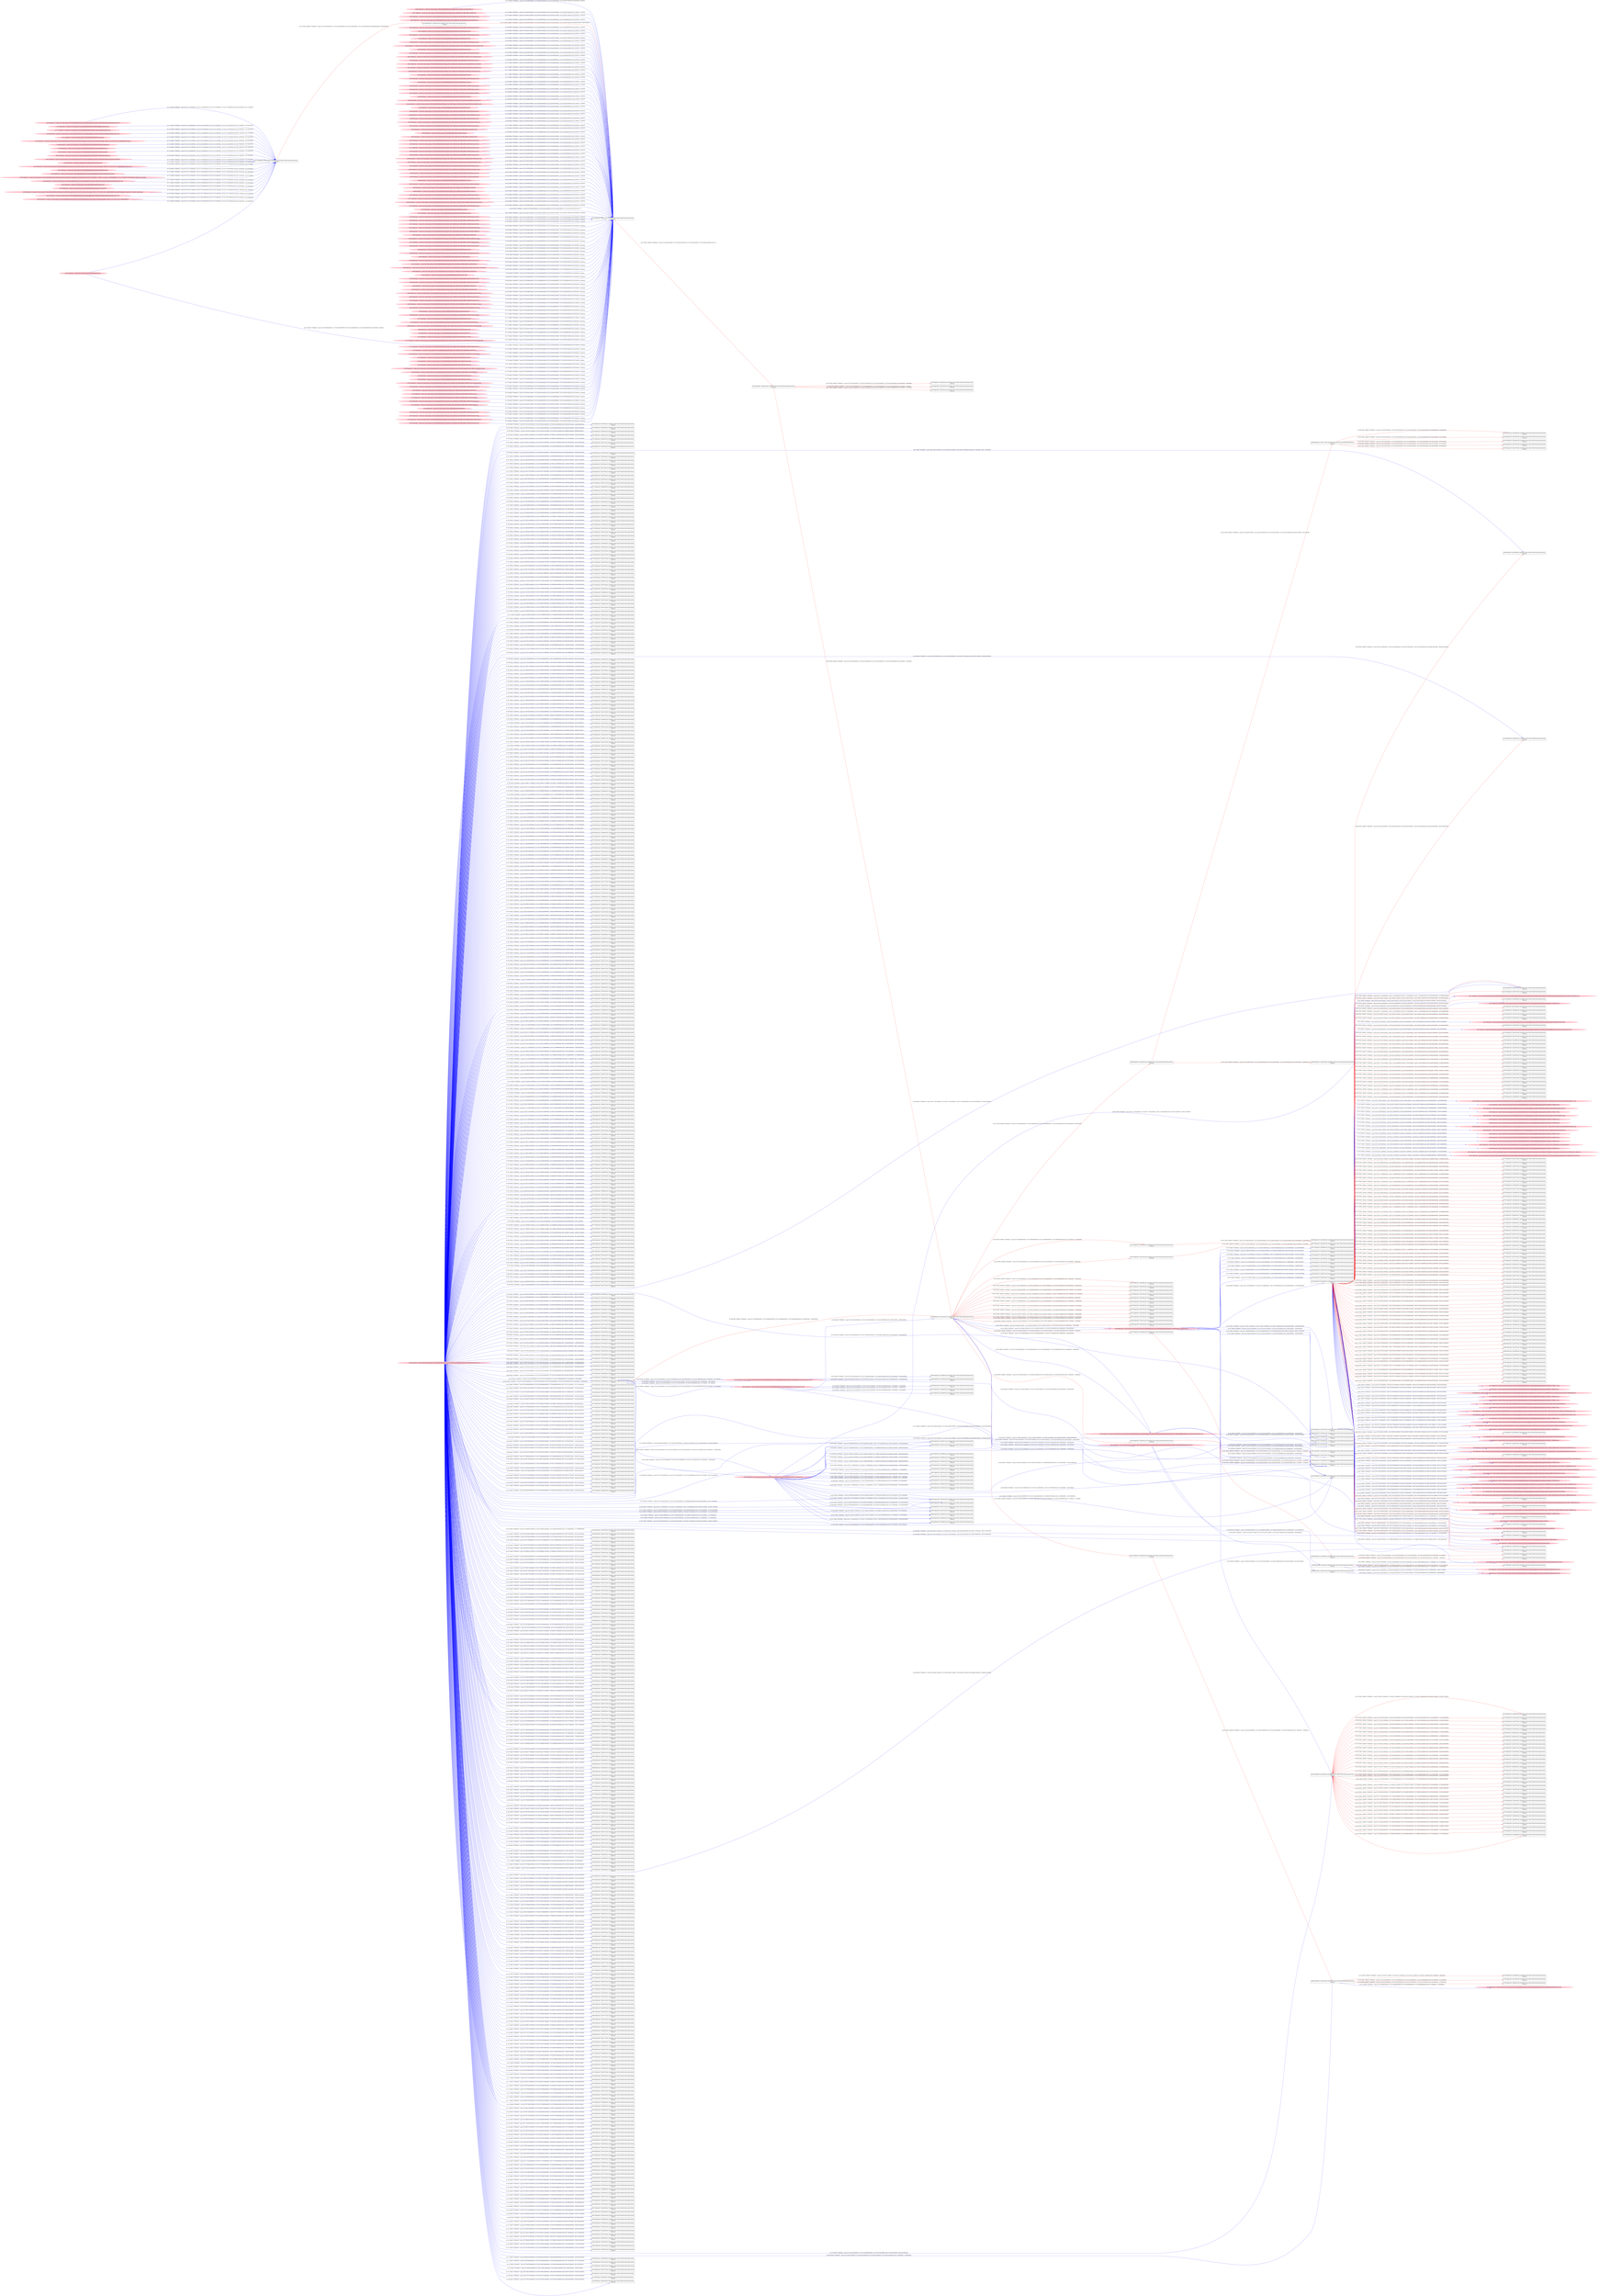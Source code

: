 digraph  {
rankdir=LR
"570"[color=black,label="id:570 HopCount: 4 pid:3580 proc_starttime:0 cmd: owner uid:null owner group id:null,\n null null", shape=box,style=solid];
"5"[color=pink,label="id:5 HopCount: 5 owner uid:null owner group id:null /Device/HarddiskVolume2/Users/admin/AppData/Roaming/Microsoft/Word/~WRD0338.tmp ", shape=oval,style=filled];
"570" -> "5" [id=903,__obj="WRITE"color=blue,label="id:903 WRITE **NORMAL**  seqs:[1558129130252000000, 1558129130305000000] T:[1558129130252000000, 1558129130305000000] relT:[-886795321000000, -886795374000000]",style=solid];
"8"[color=pink,label="id:8 HopCount: 5 owner uid:null owner group id:null /Device/HarddiskVolume2/Users/admin/AppData/Roaming/Microsoft/Word/www.si.edu307397011619689262/www.si.edu((Autosaved-307396711650900384)).asd ", shape=oval,style=filled];
"570" -> "8" [id=904,__obj="WRITE"color=blue,label="id:904 WRITE **NORMAL**  seqs:[1558129127973000000, 1558129127973000000] T:[1558129127973000000, 1558129127973000000] relT:[-886793042000000, -886793042000000]",style=solid];
"11"[color=pink,label="id:11 HopCount: 5 owner uid:null owner group id:null /Device/HarddiskVolume2/Users/admin/AppData/Roaming/Microsoft/Word/~WRD3195.tmp ", shape=oval,style=filled];
"570" -> "11" [id=905,__obj="WRITE"color=blue,label="id:905 WRITE **NORMAL**  seqs:[1558129125319000000, 1558129125425000000] T:[1558129125319000000, 1558129125425000000] relT:[-886790388000000, -886790494000000]",style=solid];
"679"[color=black,label="id:679 HopCount: 4 pid:4312 proc_starttime:0 cmd: owner uid:null owner group id:null,\n null null", shape=box,style=solid];
"13"[color=pink,label="id:13 HopCount: 5 owner uid:null owner group id:null /Device/HarddiskVolume2/Windows/Prefetch/NETSTAT.EXE-5A5A908F.pf ", shape=oval,style=filled];
"679" -> "13" [id=906,__obj="WRITE"color=blue,label="id:906 WRITE **NORMAL**  seqs:[1557759558449000000, 1557759558449000000] T:[1557759558449000000, 1557759558449000000] relT:[-517223518000000, -517223518000000]",style=solid];
"15"[color=pink,label="id:15 HopCount: 5 owner uid:null owner group id:null /Device/HarddiskVolume2/Users/admin/AppData/Roaming/Microsoft/Word/~WRD3617.tmp ", shape=oval,style=filled];
"570" -> "15" [id=907,__obj="WRITE"color=blue,label="id:907 WRITE **NORMAL**  seqs:[1558129127066000000, 1558129127138000000] T:[1558129127066000000, 1558129127138000000] relT:[-886792135000000, -886792207000000]",style=solid];
"18"[color=pink,label="id:18 HopCount: 5 owner uid:null owner group id:null /Device/HarddiskVolume2/Users/admin/AppData/Local/Microsoft/Windows/INetCache/IE/Y7INVP81/4ENQPMBN.htm ", shape=oval,style=filled];
"570" -> "18" [id=908,__obj="WRITE"color=blue,label="id:908 WRITE **NORMAL**  seqs:[1558123357150000000, 1558123357151000000] T:[1558123357150000000, 1558123357151000000] relT:[-881022219000000, -881022220000000]",style=solid];
"666"[color=black,label="id:666 HopCount: 4 pid:64 proc_starttime:0 cmd: owner uid:null owner group id:null,\n null null", shape=box,style=solid];
"26"[color=pink,label="id:26 HopCount: 5 owner uid:null owner group id:null /Device/HarddiskVolume2/Users/admin/AppData/Local/Microsoft/Windows/WebCache/V01.log ", shape=oval,style=filled];
"666" -> "26" [id=909,__obj="WRITE"color=blue,label="id:909 WRITE **NORMAL**  seqs:[1557294111630000000, 1557295544102000000] T:[1557294111630000000, 1557295544102000000] relT:[-51776699000000, -53209171000000]",style=solid];
"27"[color=pink,label="id:27 HopCount: 5 owner uid:null owner group id:null /Device/HarddiskVolume2/Users/admin/AppData/Roaming/Microsoft/Word/~WRD2918.tmp ", shape=oval,style=filled];
"570" -> "27" [id=910,__obj="WRITE"color=blue,label="id:910 WRITE **NORMAL**  seqs:[1558129124363000000, 1558129124696000000] T:[1558129124363000000, 1558129124696000000] relT:[-886789432000000, -886789765000000]",style=solid];
"30"[color=pink,label="id:30 HopCount: 5 owner uid:null owner group id:null /Device/HarddiskVolume2/Users/admin/AppData/Local/Microsoft/Windows/INetCache/Content.Word/~WRS{78CC6D1F-3267-45D8-B738-F2E8CE3A2F03}.tmp ", shape=oval,style=filled];
"570" -> "30" [id=911,__obj="WRITE"color=blue,label="id:911 WRITE **NORMAL**  seqs:[1558129124886000000, 1558129124886000000] T:[1558129124886000000, 1558129124886000000] relT:[-886789955000000, -886789955000000]",style=solid];
"35"[color=pink,label="id:35 HopCount: 5 owner uid:null owner group id:null /Device/HarddiskVolume2/Users/admin/AppData/Local/Microsoft/Windows/WebCache/V01.chk ", shape=oval,style=filled];
"666" -> "35" [id=912,__obj="WRITE"color=blue,label="id:912 WRITE **NORMAL**  seqs:[1557294112690000000, 1557294112691000000] T:[1557294112690000000, 1557294112691000000] relT:[-51777759000000, -51777760000000]",style=solid];
"38"[color=pink,label="id:38 HopCount: 5 owner uid:null owner group id:null /Device/HarddiskVolume2/Users/admin/AppData/Local/Microsoft/Windows/INetCache/Content.Word/~WRS{5462E784-E1CF-4D14-BB8D-B40CA7CA6F97}.tmp ", shape=oval,style=filled];
"570" -> "38" [id=913,__obj="WRITE"color=blue,label="id:913 WRITE **NORMAL**  seqs:[1558126821150000000, 1558126821150000000] T:[1558126821150000000, 1558126821150000000] relT:[-884486219000000, -884486219000000]",style=solid];
"32"[color=black,label="id:32 HopCount: 0 pid:912 proc_starttime:0 cmd: owner uid:null owner group id:null,\n null null", shape=box,style=solid];
"34"[color=black,label="id:34 HopCount: 1 pid:6424 proc_starttime:0 cmd: owner uid:null owner group id:null,\n null null", shape=box,style=solid];
"32" -> "34" [id=914,__obj="PROC_CREATE"color=red,label="id:914 PROC_CREATE **NORMAL**  seqs:[1557242334931000000, 1557242334931000000] T:[1557242334931000000, 1557242334931000000] relT:[0, 0]",style=solid];
"41"[color=pink,label="id:41 HopCount: 5 owner uid:null owner group id:null /Device/HarddiskVolume2/Users/admin/AppData/Local/Microsoft/Windows/WebCache/WebCacheV01.dat ", shape=oval,style=filled];
"666" -> "41" [id=915,__obj="WRITE"color=blue,label="id:915 WRITE **NORMAL**  seqs:[1557294112654000000, 1557294112655000000] T:[1557294112654000000, 1557294112655000000] relT:[-51777723000000, -51777724000000]",style=solid];
"44"[color=pink,label="id:44 HopCount: 5 owner uid:null owner group id:null /Device/HarddiskVolume2/Users/admin/AppData/Roaming/Microsoft/Word/~WRD0873.tmp ", shape=oval,style=filled];
"570" -> "44" [id=916,__obj="WRITE"color=blue,label="id:916 WRITE **NORMAL**  seqs:[1558125462443000000, 1558125462486000000] T:[1558125462443000000, 1558125462486000000] relT:[-883127512000000, -883127555000000]",style=solid];
"40"[color=black,label="id:40 HopCount: 2 pid:2552 proc_starttime:0 cmd: owner uid:null owner group id:null,\n null null", shape=box,style=solid];
"34" -> "40" [id=917,__obj="PROC_CREATE"color=red,label="id:917 PROC_CREATE **NORMAL**  seqs:[1557242335178000000, 1557242335178000000] T:[1557242335178000000, 1557242335178000000] relT:[-247000000, -247000000]",style=solid];
"47"[color=black,label="id:47 HopCount: 5 pid:1976 proc_starttime:0 cmd: owner uid:null owner group id:null,\n null null", shape=box,style=solid];
"666" -> "47" [id=918,__obj="PROC_CREATE"color=red,label="id:918 PROC_CREATE **NORMAL**  seqs:[1557294909910000000, 1557294909910000000] T:[1557294909910000000, 1557294909910000000] relT:[-52574979000000, -52574979000000]",style=solid];
"50"[color=pink,label="id:50 HopCount: 5 owner uid:null owner group id:null /Device/HarddiskVolume2/Users/admin/AppData/Local/Microsoft/Windows/INetCache/IE/RT3QEUHC/CO56HTBG.htm ", shape=oval,style=filled];
"570" -> "50" [id=919,__obj="WRITE"color=blue,label="id:919 WRITE **NORMAL**  seqs:[1558117731049000000, 1558117731049000000] T:[1558117731049000000, 1558117731049000000] relT:[-875396118000000, -875396118000000]",style=solid];
"46"[color=black,label="id:46 HopCount: 2 pid:4748 proc_starttime:0 cmd: owner uid:null owner group id:null,\n null null", shape=box,style=solid];
"34" -> "46" [id=920,__obj="PROC_CREATE"color=red,label="id:920 PROC_CREATE **NORMAL**  seqs:[1557242335163000000, 1557242335163000000] T:[1557242335163000000, 1557242335163000000] relT:[-232000000, -232000000]",style=solid];
"3"[color=pink,label="id:3 HopCount: 5 owner uid:null owner group id:null /Device/HarddiskVolume2/Users/admin/AppData/Roaming/Microsoft/Word/www.opinionlab.com307396823297309860/www.opinionlab.com.docx.lnk ", shape=oval,style=filled];
"570" -> "3" [id=921,__obj="WRITE"color=blue,label="id:921 WRITE **NORMAL**  seqs:[1558119617103000000, 1558119617103000000] T:[1558119617103000000, 1558119617103000000] relT:[-877282172000000, -877282172000000]",style=solid];
"52"[color=black,label="id:52 HopCount: 2 pid:4816 proc_starttime:0 cmd: owner uid:null owner group id:null,\n null null", shape=box,style=solid];
"34" -> "52" [id=922,__obj="PROC_CREATE"color=red,label="id:922 PROC_CREATE **NORMAL**  seqs:[1557242335194000000, 1557242335194000000] T:[1557242335194000000, 1557242335194000000] relT:[-263000000, -263000000]",style=solid];
"644"[color=pink,label="id:644 HopCount: 4 owner uid:null owner group id:null /Device/HarddiskVolume2/Users/admin/AppData/Roaming/Microsoft/Office/Recent/index.dat ", shape=oval,style=filled];
"54"[color=black,label="id:54 HopCount: 5 pid:3936 proc_starttime:0 cmd: owner uid:null owner group id:null,\n null null", shape=box,style=solid];
"644" -> "54" [id=923,__obj="READ"color=blue,label="id:923 READ **NORMAL**  seqs:[1557608876168000000, 0] T:[1557608876168000000, 1557608876168000000] relT:[-366541237000000, -366541237000000]",style=solid];
"57"[color=black,label="id:57 HopCount: 5 pid:7104 proc_starttime:0 cmd: owner uid:null owner group id:null,\n null null", shape=box,style=solid];
"644" -> "57" [id=924,__obj="READ"color=blue,label="id:924 READ **NORMAL**  seqs:[1557610880096000000, 0] T:[1557610880096000000, 1557610880096000000] relT:[-368545165000000, -368545165000000]",style=solid];
"59"[color=black,label="id:59 HopCount: 5 pid:5932 proc_starttime:0 cmd: owner uid:null owner group id:null,\n null null", shape=box,style=solid];
"644" -> "59" [id=925,__obj="READ"color=blue,label="id:925 READ **NORMAL**  seqs:[1557585897399000000, 0] T:[1557585897399000000, 1557585897399000000] relT:[-343562468000000, -343562468000000]",style=solid];
"62"[color=black,label="id:62 HopCount: 5 pid:7636 proc_starttime:0 cmd: owner uid:null owner group id:null,\n null null", shape=box,style=solid];
"644" -> "62" [id=926,__obj="READ"color=blue,label="id:926 READ **NORMAL**  seqs:[1557607665249000000, 0] T:[1557607665249000000, 1557607665249000000] relT:[-365330318000000, -365330318000000]",style=solid];
"64"[color=black,label="id:64 HopCount: 5 pid:384 proc_starttime:0 cmd: owner uid:null owner group id:null,\n null null", shape=box,style=solid];
"644" -> "64" [id=927,__obj="READ"color=blue,label="id:927 READ **NORMAL**  seqs:[1558045741292000000, 0] T:[1558045741292000000, 1558045741292000000] relT:[-803406361000000, -803406361000000]",style=solid];
"69"[color=pink,label="id:69 HopCount: 5 owner uid:null owner group id:null /Device/HarddiskVolume2/Users/admin/AppData/Roaming/Microsoft/Word/~WRD0996.tmp ", shape=oval,style=filled];
"570" -> "69" [id=928,__obj="WRITE"color=blue,label="id:928 WRITE **NORMAL**  seqs:[1558127609500000000, 1558127609577000000] T:[1558127609500000000, 1558127609577000000] relT:[-885274569000000, -885274646000000]",style=solid];
"70"[color=black,label="id:70 HopCount: 5 pid:1996 proc_starttime:0 cmd: owner uid:null owner group id:null,\n null null", shape=box,style=solid];
"570" -> "70" [id=929,__obj="PROC_CREATE"color=red,label="id:929 PROC_CREATE **NORMAL**  seqs:[1558119056212000000, 1558119056212000000] T:[1558119056212000000, 1558119056212000000] relT:[-876721281000000, -876721281000000]",style=solid];
"72"[color=pink,label="id:72 HopCount: 5 owner uid:null owner group id:null /Device/HarddiskVolume2/Users/admin/AppData/Local/Microsoft/Windows/INetCache/IE/Y7INVP81/DZ9383KV.htm ", shape=oval,style=filled];
"570" -> "72" [id=930,__obj="WRITE"color=blue,label="id:930 WRITE **NORMAL**  seqs:[1558124862177000000, 1558124862177000000] T:[1558124862177000000, 1558124862177000000] relT:[-882527246000000, -882527246000000]",style=solid];
"76"[color=pink,label="id:76 HopCount: 5 owner uid:null owner group id:null /Device/HarddiskVolume2/Users/admin/AppData/Roaming/Microsoft/Word/~WRD3930.tmp ", shape=oval,style=filled];
"570" -> "76" [id=931,__obj="WRITE"color=blue,label="id:931 WRITE **NORMAL**  seqs:[1558129128248000000, 1558129128302000000] T:[1558129128248000000, 1558129128302000000] relT:[-886793317000000, -886793371000000]",style=solid];
"74"[color=black,label="id:74 HopCount: 5 pid:3020 proc_starttime:0 cmd: owner uid:null owner group id:null,\n null null", shape=box,style=solid];
"570" -> "74" [id=932,__obj="PROC_CREATE"color=red,label="id:932 PROC_CREATE **NORMAL**  seqs:[1558118761768000000, 1558118761768000000] T:[1558118761768000000, 1558118761768000000] relT:[-876426837000000, -876426837000000]",style=solid];
"80"[color=pink,label="id:80 HopCount: 5 owner uid:null owner group id:null /Device/HarddiskVolume2/Users/admin/AppData/Local/Microsoft/Windows/INetCache/Content.Word/~WRS{5D7969FF-3DF2-4526-8349-41851B3DFA50}.tmp ", shape=oval,style=filled];
"570" -> "80" [id=933,__obj="WRITE"color=blue,label="id:933 WRITE **NORMAL**  seqs:[1558129124885000000, 1558129124885000000] T:[1558129124885000000, 1558129124885000000] relT:[-886789954000000, -886789954000000]",style=solid];
"84"[color=pink,label="id:84 HopCount: 5 owner uid:null owner group id:null /Device/HarddiskVolume2/Users/admin/AppData/Local/Microsoft/Windows/INetCache/Content.Word/~WRS{92C63233-1CA9-4CAA-BE6E-60B61EE972FB}.tmp ", shape=oval,style=filled];
"570" -> "84" [id=934,__obj="WRITE"color=blue,label="id:934 WRITE **NORMAL**  seqs:[1558129124887000000, 1558129124887000000] T:[1558129124887000000, 1558129124887000000] relT:[-886789956000000, -886789956000000]",style=solid];
"668"[color=black,label="id:668 HopCount: 4 pid:6132 proc_starttime:0 cmd: owner uid:null owner group id:null,\n null null", shape=box,style=solid];
"668" -> "26" [id=935,__obj="WRITE"color=blue,label="id:935 WRITE **NORMAL**  seqs:[1557242523957000000, 1557242523957000000] T:[1557242523957000000, 1557242523957000000] relT:[-189026000000, -189026000000]",style=solid];
"86"[color=black,label="id:86 HopCount: 5 pid:6348 proc_starttime:0 cmd: owner uid:null owner group id:null,\n null null", shape=box,style=solid];
"644" -> "86" [id=936,__obj="READ"color=blue,label="id:936 READ **NORMAL**  seqs:[1557426097949000000, 0] T:[1557426097949000000, 1557426097949000000] relT:[-183763018000000, -183763018000000]",style=solid];
"88"[color=black,label="id:88 HopCount: 5 pid:4288 proc_starttime:0 cmd: owner uid:null owner group id:null,\n null null", shape=box,style=solid];
"644" -> "88" [id=937,__obj="READ"color=blue,label="id:937 READ **NORMAL**  seqs:[1558125462707000000, 0] T:[1558125462707000000, 1558125462707000000] relT:[-883127776000000, -883127776000000]",style=solid];
"90"[color=black,label="id:90 HopCount: 5 pid:9596 proc_starttime:0 cmd: owner uid:null owner group id:null,\n null null", shape=box,style=solid];
"644" -> "90" [id=938,__obj="READ"color=blue,label="id:938 READ **NORMAL**  seqs:[1558025271800000000, 0] T:[1558025272012000000, 1558025272012000000] relT:[-782937081000000, -782937081000000]",style=solid];
"92"[color=black,label="id:92 HopCount: 5 pid:7188 proc_starttime:0 cmd: owner uid:null owner group id:null,\n null null", shape=box,style=solid];
"644" -> "92" [id=939,__obj="READ"color=blue,label="id:939 READ **NORMAL**  seqs:[1558107943647000000, 0] T:[1558107943647000000, 1558107943647000000] relT:[-865608716000000, -865608716000000]",style=solid];
"95"[color=black,label="id:95 HopCount: 5 pid:1772 proc_starttime:0 cmd: owner uid:null owner group id:null,\n null null", shape=box,style=solid];
"644" -> "95" [id=940,__obj="READ"color=blue,label="id:940 READ **NORMAL**  seqs:[1557693167078000000, 0] T:[1557693167078000000, 1557693167078000000] relT:[-450832147000000, -450832147000000]",style=solid];
"98"[color=black,label="id:98 HopCount: 5 pid:7968 proc_starttime:0 cmd: owner uid:null owner group id:null,\n null null", shape=box,style=solid];
"644" -> "98" [id=941,__obj="READ"color=blue,label="id:941 READ **NORMAL**  seqs:[1557433370744000000, 0] T:[1557433370744000000, 1557433370744000000] relT:[-191035813000000, -191035813000000]",style=solid];
"100"[color=black,label="id:100 HopCount: 5 pid:3892 proc_starttime:0 cmd: owner uid:null owner group id:null,\n null null", shape=box,style=solid];
"570" -> "100" [id=942,__obj="PROC_CREATE"color=red,label="id:942 PROC_CREATE **NORMAL**  seqs:[1558117647445000000, 1558117647445000000] T:[1558117647445000000, 1558117647445000000] relT:[-875312514000000, -875312514000000]",style=solid];
"102"[color=pink,label="id:102 HopCount: 5 owner uid:null owner group id:null /Device/HarddiskVolume2/Users/admin/AppData/Roaming/Microsoft/Word/www.txlottery.org307396961622730370/www.txlottery.org((Autosaved-307396711696290384)).asd ", shape=oval,style=filled];
"570" -> "102" [id=943,__obj="WRITE"color=blue,label="id:943 WRITE **NORMAL**  seqs:[1558129132513000000, 1558129132513000000] T:[1558129132513000000, 1558129132513000000] relT:[-886797582000000, -886797582000000]",style=solid];
"103"[color=black,label="id:103 HopCount: 5 pid:7192 proc_starttime:0 cmd: owner uid:null owner group id:null,\n null null", shape=box,style=solid];
"570" -> "103" [id=944,__obj="PROC_CREATE"color=red,label="id:944 PROC_CREATE **NORMAL**  seqs:[1558127749026000000, 1558127749026000000] T:[1558127749026000000, 1558127749026000000] relT:[-885414095000000, -885414095000000]",style=solid];
"105"[color=pink,label="id:105 HopCount: 5 owner uid:null owner group id:null /Device/HarddiskVolume2/Users/admin/AppData/Local/Microsoft/Windows/INetCache/Content.Word/~WRS{02E71F73-BA46-4DF6-BC21-D4E73778A68B}.tmp ", shape=oval,style=filled];
"570" -> "105" [id=945,__obj="WRITE"color=blue,label="id:945 WRITE **NORMAL**  seqs:[1558127609505000000, 1558127609505000000] T:[1558127609505000000, 1558127609505000000] relT:[-885274574000000, -885274574000000]",style=solid];
"112"[color=pink,label="id:112 HopCount: 5 owner uid:null owner group id:null /Device/HarddiskVolume2/Users/admin/AppData/Roaming/Microsoft/Word/~WRD3090.tmp ", shape=oval,style=filled];
"570" -> "112" [id=946,__obj="WRITE"color=blue,label="id:946 WRITE **NORMAL**  seqs:[1558129124981000000, 1558129125006000000] T:[1558129124981000000, 1558129125006000000] relT:[-886790050000000, -886790075000000]",style=solid];
"108"[color=black,label="id:108 HopCount: 5 pid:1036 proc_starttime:0 cmd: owner uid:null owner group id:null,\n null null", shape=box,style=solid];
"644" -> "108" [id=947,__obj="READ"color=blue,label="id:947 READ **NORMAL**  seqs:[1557785007044000000, 0] T:[1557785007044000000, 1557785007047000000] relT:[-542672113000000, -542672116000000]",style=solid];
"110"[color=black,label="id:110 HopCount: 5 pid:3564 proc_starttime:0 cmd: owner uid:null owner group id:null,\n null null", shape=box,style=solid];
"570" -> "110" [id=948,__obj="PROC_CREATE"color=red,label="id:948 PROC_CREATE **NORMAL**  seqs:[1558119264262000000, 1558119264262000000] T:[1558119264262000000, 1558119264262000000] relT:[-876929331000000, -876929331000000]",style=solid];
"113"[color=black,label="id:113 HopCount: 5 pid:6824 proc_starttime:0 cmd: owner uid:null owner group id:null,\n null null", shape=box,style=solid];
"644" -> "113" [id=949,__obj="READ"color=blue,label="id:949 READ **NORMAL**  seqs:[1557701040761000000, 0] T:[1557701040761000000, 1557701041169000000] relT:[-458705830000000, -458706238000000]",style=solid];
"115"[color=black,label="id:115 HopCount: 5 pid:2732 proc_starttime:0 cmd: owner uid:null owner group id:null,\n null null", shape=box,style=solid];
"570" -> "115" [id=950,__obj="PROC_CREATE"color=red,label="id:950 PROC_CREATE **NORMAL**  seqs:[1558127685871000000, 1558127685871000000] T:[1558127685871000000, 1558127685871000000] relT:[-885350940000000, -885350940000000]",style=solid];
"117"[color=pink,label="id:117 HopCount: 5 owner uid:null owner group id:null /Device/HarddiskVolume2/Users/admin/AppData/Roaming/Microsoft/Word/www.txlottery.org307396961622730370/www.txlottery.org((Autosaved-307396711634180384)).asd ", shape=oval,style=filled];
"570" -> "117" [id=951,__obj="WRITE"color=blue,label="id:951 WRITE **NORMAL**  seqs:[1558129126451000000, 1558129126451000000] T:[1558129126451000000, 1558129126451000000] relT:[-886791520000000, -886791520000000]",style=solid];
"119"[color=black,label="id:119 HopCount: 5 pid:8036 proc_starttime:0 cmd: owner uid:null owner group id:null,\n null null", shape=box,style=solid];
"644" -> "119" [id=952,__obj="READ"color=blue,label="id:952 READ **NORMAL**  seqs:[1558019127040000000, 0] T:[1558032588416000000, 1558032588416000000] relT:[-790253485000000, -790253485000000]",style=solid];
"121"[color=black,label="id:121 HopCount: 5 pid:3064 proc_starttime:0 cmd: owner uid:null owner group id:null,\n null null", shape=box,style=solid];
"570" -> "121" [id=953,__obj="PROC_CREATE"color=red,label="id:953 PROC_CREATE **NORMAL**  seqs:[1558126414363000000, 1558126414363000000] T:[1558126414363000000, 1558126414363000000] relT:[-884079432000000, -884079432000000]",style=solid];
"124"[color=pink,label="id:124 HopCount: 5 owner uid:null owner group id:null /Device/HarddiskVolume2/Users/admin/AppData/Roaming/Microsoft/Word/~WRD3867.tmp ", shape=oval,style=filled];
"570" -> "124" [id=954,__obj="WRITE"color=blue,label="id:954 WRITE **NORMAL**  seqs:[1558129127993000000, 1558129128104000000] T:[1558129127993000000, 1558129128104000000] relT:[-886793062000000, -886793173000000]",style=solid];
"65"[color=black,label="id:65 HopCount: 5 pid:7796 proc_starttime:0 cmd: owner uid:null owner group id:null,\n null null", shape=box,style=solid];
"644" -> "65" [id=955,__obj="READ"color=blue,label="id:955 READ **NORMAL**  seqs:[1557956284225000000, 0] T:[1557956284225000000, 1557956284225000000] relT:[-713949294000000, -713949294000000]",style=solid];
"67"[color=black,label="id:67 HopCount: 5 pid:7268 proc_starttime:0 cmd: owner uid:null owner group id:null,\n null null", shape=box,style=solid];
"570" -> "67" [id=956,__obj="PROC_CREATE"color=red,label="id:956 PROC_CREATE **NORMAL**  seqs:[1558126348091000000, 1558126348091000000] T:[1558126348091000000, 1558126348091000000] relT:[-884013160000000, -884013160000000]",style=solid];
"122"[color=black,label="id:122 HopCount: 5 pid:7924 proc_starttime:0 cmd: owner uid:null owner group id:null,\n null null", shape=box,style=solid];
"644" -> "122" [id=957,__obj="READ"color=blue,label="id:957 READ **NORMAL**  seqs:[1558127610147000000, 0] T:[1558127610147000000, 1558127610147000000] relT:[-885275216000000, -885275216000000]",style=solid];
"127"[color=black,label="id:127 HopCount: 5 pid:5036 proc_starttime:0 cmd: owner uid:null owner group id:null,\n null null", shape=box,style=solid];
"644" -> "127" [id=958,__obj="READ"color=blue,label="id:958 READ **NORMAL**  seqs:[1557328562404000000, 0] T:[1557328562404000000, 1557328562545000000] relT:[-86227473000000, -86227614000000]",style=solid];
"130"[color=black,label="id:130 HopCount: 5 pid:4580 proc_starttime:0 cmd: owner uid:null owner group id:null,\n null null", shape=box,style=solid];
"644" -> "130" [id=959,__obj="READ"color=blue,label="id:959 READ **NORMAL**  seqs:[1557529662447000000, 0] T:[1557529662447000000, 1557529662674000000] relT:[-287327516000000, -287327743000000]",style=solid];
"133"[color=black,label="id:133 HopCount: 5 pid:7532 proc_starttime:0 cmd: owner uid:null owner group id:null,\n null null", shape=box,style=solid];
"644" -> "133" [id=960,__obj="READ"color=blue,label="id:960 READ **NORMAL**  seqs:[1557418347844000000, 0] T:[1557418347844000000, 1557418347844000000] relT:[-176012913000000, -176012913000000]",style=solid];
"106"[color=black,label="id:106 HopCount: 5 pid:7536 proc_starttime:0 cmd: owner uid:null owner group id:null,\n null null", shape=box,style=solid];
"644" -> "106" [id=961,__obj="READ"color=blue,label="id:961 READ **NORMAL**  seqs:[1557699703851000000, 0] T:[1557699703851000000, 1557699703851000000] relT:[-457368920000000, -457368920000000]",style=solid];
"136"[color=black,label="id:136 HopCount: 5 pid:1272 proc_starttime:0 cmd: owner uid:null owner group id:null,\n null null", shape=box,style=solid];
"644" -> "136" [id=962,__obj="READ"color=blue,label="id:962 READ **NORMAL**  seqs:[1557622411610000000, 0] T:[1557678034350000000, 1557679683984000000] relT:[-435699419000000, -437349053000000]",style=solid];
"142"[color=black,label="id:142 HopCount: 5 pid:7112 proc_starttime:0 cmd: owner uid:null owner group id:null,\n null null", shape=box,style=solid];
"644" -> "142" [id=963,__obj="READ"color=blue,label="id:963 READ **NORMAL**  seqs:[1557781339541000000, 0] T:[1557781339835000000, 1557781339835000000] relT:[-539004904000000, -539004904000000]",style=solid];
"144"[color=black,label="id:144 HopCount: 5 pid:9692 proc_starttime:0 cmd: owner uid:null owner group id:null,\n null null", shape=box,style=solid];
"570" -> "144" [id=964,__obj="PROC_CREATE"color=red,label="id:964 PROC_CREATE **NORMAL**  seqs:[1558117714295000000, 1558117714295000000] T:[1558117714295000000, 1558117714295000000] relT:[-875379364000000, -875379364000000]",style=solid];
"570" -> "88" [id=965,__obj="PROC_CREATE"color=red,label="id:965 PROC_CREATE **NORMAL**  seqs:[1558123315993000000, 1558123315993000000] T:[1558123315993000000, 1558123315993000000] relT:[-880981062000000, -880981062000000]",style=solid];
"149"[color=black,label="id:149 HopCount: 5 pid:7032 proc_starttime:0 cmd: owner uid:null owner group id:null,\n null null", shape=box,style=solid];
"570" -> "149" [id=966,__obj="PROC_CREATE"color=red,label="id:966 PROC_CREATE **NORMAL**  seqs:[1558125690927000000, 1558125690927000000] T:[1558125690927000000, 1558125690927000000] relT:[-883355996000000, -883355996000000]",style=solid];
"147"[color=black,label="id:147 HopCount: 5 pid:4896 proc_starttime:0 cmd: owner uid:null owner group id:null,\n null null", shape=box,style=solid];
"644" -> "147" [id=967,__obj="READ"color=blue,label="id:967 READ **NORMAL**  seqs:[1557522555576000000, 0] T:[1557522555576000000, 1557522555698000000] relT:[-280220645000000, -280220767000000]",style=solid];
"150"[color=black,label="id:150 HopCount: 5 pid:8468 proc_starttime:0 cmd: owner uid:null owner group id:null,\n null null", shape=box,style=solid];
"644" -> "150" [id=968,__obj="READ"color=blue,label="id:968 READ **NORMAL**  seqs:[1557762525505000000, 0] T:[1557762525505000000, 1557762525670000000] relT:[-520190574000000, -520190739000000]",style=solid];
"416"[color=black,label="id:416 HopCount: 5 pid:9220 proc_starttime:0 cmd: owner uid:null owner group id:null,\n null null", shape=box,style=solid];
"570" -> "416" [id=969,__obj="PROC_CREATE"color=red,label="id:969 PROC_CREATE **NORMAL**  seqs:[1558126530229000000, 1558126530229000000] T:[1558126530229000000, 1558126530229000000] relT:[-884195298000000, -884195298000000]",style=solid];
"155"[color=black,label="id:155 HopCount: 5 pid:2712 proc_starttime:0 cmd: owner uid:null owner group id:null,\n null null", shape=box,style=solid];
"644" -> "155" [id=970,__obj="READ"color=blue,label="id:970 READ **NORMAL**  seqs:[1557943466085000000, 0] T:[1557943466085000000, 1557943466085000000] relT:[-701131154000000, -701131154000000]",style=solid];
"157"[color=black,label="id:157 HopCount: 5 pid:5236 proc_starttime:0 cmd: owner uid:null owner group id:null,\n null null", shape=box,style=solid];
"570" -> "157" [id=971,__obj="PROC_CREATE"color=red,label="id:971 PROC_CREATE **NORMAL**  seqs:[1558118801756000000, 1558118801756000000] T:[1558118801756000000, 1558118801756000000] relT:[-876466825000000, -876466825000000]",style=solid];
"160"[color=pink,label="id:160 HopCount: 5 owner uid:null owner group id:null /Device/HarddiskVolume2/Users/admin/AppData/Local/Microsoft/Windows/INetCache/IE/Y7INVP81/83Y1F6PK.htm ", shape=oval,style=filled];
"570" -> "160" [id=972,__obj="WRITE"color=blue,label="id:972 WRITE **NORMAL**  seqs:[1558123357304000000, 1558123357304000000] T:[1558123357304000000, 1558123357304000000] relT:[-881022373000000, -881022373000000]",style=solid];
"162"[color=black,label="id:162 HopCount: 5 pid:1572 proc_starttime:0 cmd: owner uid:null owner group id:null,\n null null", shape=box,style=solid];
"644" -> "162" [id=973,__obj="READ"color=blue,label="id:973 READ **NORMAL**  seqs:[1558019125957000000, 0] T:[1558019125957000000, 1558019125957000000] relT:[-776791026000000, -776791026000000]",style=solid];
"164"[color=black,label="id:164 HopCount: 5 pid:4208 proc_starttime:0 cmd: owner uid:null owner group id:null,\n null null", shape=box,style=solid];
"570" -> "164" [id=974,__obj="PROC_CREATE"color=red,label="id:974 PROC_CREATE **NORMAL**  seqs:[1558126529523000000, 1558126529523000000] T:[1558126529523000000, 1558126529523000000] relT:[-884194592000000, -884194592000000]",style=solid];
"158"[color=black,label="id:158 HopCount: 5 pid:5416 proc_starttime:0 cmd: owner uid:null owner group id:null,\n null null", shape=box,style=solid];
"644" -> "158" [id=975,__obj="READ"color=blue,label="id:975 READ **NORMAL**  seqs:[1557333460914000000, 0] T:[1557333461019000000, 1557333461019000000] relT:[-91126088000000, -91126088000000]",style=solid];
"97"[color=pink,label="id:97 HopCount: 5 owner uid:null owner group id:null /Device/HarddiskVolume2/Users/admin/AppData/Roaming/Microsoft/Word/www.txlottery.org307396961622730370/www.txlottery.org.docx.lnk ", shape=oval,style=filled];
"570" -> "97" [id=976,__obj="WRITE"color=blue,label="id:976 WRITE **NORMAL**  seqs:[1558125462561000000, 1558125462561000000] T:[1558125462561000000, 1558125462561000000] relT:[-883127630000000, -883127630000000]",style=solid];
"166"[color=black,label="id:166 HopCount: 5 pid:2188 proc_starttime:0 cmd: owner uid:null owner group id:null,\n null null", shape=box,style=solid];
"644" -> "166" [id=977,__obj="READ"color=blue,label="id:977 READ **NORMAL**  seqs:[1558024295955000000, 0] T:[1558024295955000000, 1558024295955000000] relT:[-781961024000000, -781961024000000]",style=solid];
"169"[color=black,label="id:169 HopCount: 5 pid:2088 proc_starttime:0 cmd: owner uid:null owner group id:null,\n null null", shape=box,style=solid];
"644" -> "169" [id=978,__obj="READ"color=blue,label="id:978 READ **NORMAL**  seqs:[1557346353787000000, 0] T:[1557346353787000000, 1557346353787000000] relT:[-104018856000000, -104018856000000]",style=solid];
"172"[color=black,label="id:172 HopCount: 5 pid:4296 proc_starttime:0 cmd: owner uid:null owner group id:null,\n null null", shape=box,style=solid];
"644" -> "172" [id=979,__obj="READ"color=blue,label="id:979 READ **NORMAL**  seqs:[1557338941761000000, 0] T:[1557338941761000000, 1557338941761000000] relT:[-96606830000000, -96606830000000]",style=solid];
"174"[color=black,label="id:174 HopCount: 5 pid:6084 proc_starttime:0 cmd: owner uid:null owner group id:null,\n null null", shape=box,style=solid];
"644" -> "174" [id=980,__obj="READ"color=blue,label="id:980 READ **NORMAL**  seqs:[1557787059492000000, 0] T:[1557787059492000000, 1557787059493000000] relT:[-544724561000000, -544724562000000]",style=solid];
"177"[color=black,label="id:177 HopCount: 5 pid:1232 proc_starttime:0 cmd: owner uid:null owner group id:null,\n null null", shape=box,style=solid];
"644" -> "177" [id=981,__obj="READ"color=blue,label="id:981 READ **NORMAL**  seqs:[1557847188091000000, 0] T:[1557847188091000000, 1557847188245000000] relT:[-604853160000000, -604853314000000]",style=solid];
"179"[color=black,label="id:179 HopCount: 5 pid:7544 proc_starttime:0 cmd: owner uid:null owner group id:null,\n null null", shape=box,style=solid];
"570" -> "179" [id=982,__obj="PROC_CREATE"color=red,label="id:982 PROC_CREATE **NORMAL**  seqs:[1558127655931000000, 1558127655931000000] T:[1558127655931000000, 1558127655931000000] relT:[-885321000000000, -885321000000000]",style=solid];
"181"[color=black,label="id:181 HopCount: 5 pid:7456 proc_starttime:0 cmd: owner uid:null owner group id:null,\n null null", shape=box,style=solid];
"644" -> "181" [id=983,__obj="READ"color=blue,label="id:983 READ **NORMAL**  seqs:[1557594704477000000, 0] T:[1557598808671000000, 1557598808671000000] relT:[-356473740000000, -356473740000000]",style=solid];
"183"[color=black,label="id:183 HopCount: 5 pid:2272 proc_starttime:0 cmd: owner uid:null owner group id:null,\n null null", shape=box,style=solid];
"570" -> "183" [id=984,__obj="PROC_CREATE"color=red,label="id:984 PROC_CREATE **NORMAL**  seqs:[1558117786445000000, 1558117786445000000] T:[1558117786445000000, 1558117786445000000] relT:[-875451514000000, -875451514000000]",style=solid];
"185"[color=black,label="id:185 HopCount: 5 pid:9856 proc_starttime:0 cmd: owner uid:null owner group id:null,\n null null", shape=box,style=solid];
"570" -> "185" [id=985,__obj="PROC_CREATE"color=red,label="id:985 PROC_CREATE **NORMAL**  seqs:[1558119252375000000, 1558119252375000000] T:[1558119252375000000, 1558119252375000000] relT:[-876917444000000, -876917444000000]",style=solid];
"187"[color=black,label="id:187 HopCount: 5 pid:5816 proc_starttime:0 cmd: owner uid:null owner group id:null,\n null null", shape=box,style=solid];
"644" -> "187" [id=986,__obj="READ"color=blue,label="id:986 READ **NORMAL**  seqs:[1557695159590000000, 0] T:[1557695159590000000, 1557695159590000000] relT:[-452824659000000, -452824659000000]",style=solid];
"190"[color=black,label="id:190 HopCount: 5 pid:8152 proc_starttime:0 cmd: owner uid:null owner group id:null,\n null null", shape=box,style=solid];
"644" -> "190" [id=987,__obj="READ"color=blue,label="id:987 READ **NORMAL**  seqs:[1557792850320000000, 0] T:[1557792850320000000, 1557792850416000000] relT:[-550515389000000, -550515485000000]",style=solid];
"192"[color=black,label="id:192 HopCount: 5 pid:3040 proc_starttime:0 cmd: owner uid:null owner group id:null,\n null null", shape=box,style=solid];
"570" -> "192" [id=988,__obj="PROC_CREATE"color=red,label="id:988 PROC_CREATE **NORMAL**  seqs:[1558127655913000000, 1558127655913000000] T:[1558127655913000000, 1558127655913000000] relT:[-885320982000000, -885320982000000]",style=solid];
"197"[color=black,label="id:197 HopCount: 5 pid:7496 proc_starttime:0 cmd: owner uid:null owner group id:null,\n null null", shape=box,style=solid];
"644" -> "197" [id=989,__obj="READ"color=blue,label="id:989 READ **NORMAL**  seqs:[1557675370705000000, 0] T:[1557675370705000000, 1557675370705000000] relT:[-433035774000000, -433035774000000]",style=solid];
"199"[color=black,label="id:199 HopCount: 5 pid:8324 proc_starttime:0 cmd: owner uid:null owner group id:null,\n null null", shape=box,style=solid];
"570" -> "199" [id=990,__obj="PROC_CREATE"color=red,label="id:990 PROC_CREATE **NORMAL**  seqs:[1558127685848000000, 1558127685848000000] T:[1558127685848000000, 1558127685848000000] relT:[-885350917000000, -885350917000000]",style=solid];
"193"[color=black,label="id:193 HopCount: 5 pid:1848 proc_starttime:0 cmd: owner uid:null owner group id:null,\n null null", shape=box,style=solid];
"644" -> "193" [id=991,__obj="READ"color=blue,label="id:991 READ **NORMAL**  seqs:[1557761635981000000, 0] T:[1557761635981000000, 1557761635981000000] relT:[-519301050000000, -519301050000000]",style=solid];
"542"[color=black,label="id:542 HopCount: 5 pid:5412 proc_starttime:0 cmd: owner uid:null owner group id:null,\n null null", shape=box,style=solid];
"644" -> "542" [id=992,__obj="READ"color=blue,label="id:992 READ **NORMAL**  seqs:[1557618954096000000, 0] T:[1557618954096000000, 1557618954096000000] relT:[-376619165000000, -376619165000000]",style=solid];
"138"[color=black,label="id:138 HopCount: 5 pid:2940 proc_starttime:0 cmd: owner uid:null owner group id:null,\n null null", shape=box,style=solid];
"644" -> "138" [id=993,__obj="READ"color=blue,label="id:993 READ **NORMAL**  seqs:[1557247256191000000, 0] T:[1557247256191000000, 1557247256191000000] relT:[-4921260000000, -4921260000000]",style=solid];
"140"[color=black,label="id:140 HopCount: 5 pid:4212 proc_starttime:0 cmd: owner uid:null owner group id:null,\n null null", shape=box,style=solid];
"570" -> "140" [id=994,__obj="PROC_CREATE"color=red,label="id:994 PROC_CREATE **NORMAL**  seqs:[1558126840629000000, 1558126840629000000] T:[1558126840629000000, 1558126840629000000] relT:[-884505698000000, -884505698000000]",style=solid];
"200"[color=black,label="id:200 HopCount: 5 pid:6744 proc_starttime:0 cmd: owner uid:null owner group id:null,\n null null", shape=box,style=solid];
"644" -> "200" [id=995,__obj="READ"color=blue,label="id:995 READ **NORMAL**  seqs:[1557946159395000000, 0] T:[1557952945876000000, 1557956755074000000] relT:[-710610945000000, -714420143000000]",style=solid];
"201"[color=black,label="id:201 HopCount: 5 pid:1660 proc_starttime:0 cmd: owner uid:null owner group id:null,\n null null", shape=box,style=solid];
"644" -> "201" [id=996,__obj="READ"color=blue,label="id:996 READ **NORMAL**  seqs:[1557620925507000000, 0] T:[1557620925507000000, 1557620925507000000] relT:[-378590576000000, -378590576000000]",style=solid];
"204"[color=black,label="id:204 HopCount: 5 pid:756 proc_starttime:0 cmd: owner uid:null owner group id:null,\n null null", shape=box,style=solid];
"644" -> "204" [id=997,__obj="READ"color=blue,label="id:997 READ **NORMAL**  seqs:[1557850514275000000, 0] T:[1557850514275000000, 1557850514275000000] relT:[-608179344000000, -608179344000000]",style=solid];
"205"[color=black,label="id:205 HopCount: 5 pid:9356 proc_starttime:0 cmd: owner uid:null owner group id:null,\n null null", shape=box,style=solid];
"644" -> "205" [id=998,__obj="READ"color=blue,label="id:998 READ **NORMAL**  seqs:[1557850378787000000, 0] T:[1557850378787000000, 1557850378787000000] relT:[-608043856000000, -608043856000000]",style=solid];
"208"[color=black,label="id:208 HopCount: 5 pid:6416 proc_starttime:0 cmd: owner uid:null owner group id:null,\n null null", shape=box,style=solid];
"644" -> "208" [id=999,__obj="READ"color=blue,label="id:999 READ **NORMAL**  seqs:[1557758863628000000, 0] T:[1557758863628000000, 1557758864008000000] relT:[-516528697000000, -516529077000000]",style=solid];
"209"[color=black,label="id:209 HopCount: 5 pid:3116 proc_starttime:0 cmd: owner uid:null owner group id:null,\n null null", shape=box,style=solid];
"644" -> "209" [id=1000,__obj="READ"color=blue,label="id:1000 READ **NORMAL**  seqs:[1557699778365000000, 0] T:[1557699778365000000, 1557699778365000000] relT:[-457443434000000, -457443434000000]",style=solid];
"212"[color=black,label="id:212 HopCount: 5 pid:7216 proc_starttime:0 cmd: owner uid:null owner group id:null,\n null null", shape=box,style=solid];
"644" -> "212" [id=1001,__obj="READ"color=blue,label="id:1001 READ **NORMAL**  seqs:[1557500326500000000, 0] T:[1557500326500000000, 1557501773293000000] relT:[-257991569000000, -259438362000000]",style=solid];
"213"[color=black,label="id:213 HopCount: 5 pid:5816 proc_starttime:0 cmd: owner uid:null owner group id:null,\n null null", shape=box,style=solid];
"644" -> "213" [id=1002,__obj="READ"color=blue,label="id:1002 READ **NORMAL**  seqs:[1557761800543000000, 0] T:[1557761800543000000, 1557761801409000000] relT:[-519465612000000, -519466478000000]",style=solid];
"219"[color=black,label="id:219 HopCount: 5 pid:5568 proc_starttime:0 cmd: owner uid:null owner group id:null,\n null null", shape=box,style=solid];
"644" -> "219" [id=1003,__obj="READ"color=blue,label="id:1003 READ **NORMAL**  seqs:[1557331400040000000, 0] T:[1557331400040000000, 1557331400040000000] relT:[-89065109000000, -89065109000000]",style=solid];
"221"[color=black,label="id:221 HopCount: 5 pid:4248 proc_starttime:0 cmd: owner uid:null owner group id:null,\n null null", shape=box,style=solid];
"570" -> "221" [id=1004,__obj="PROC_CREATE"color=red,label="id:1004 PROC_CREATE **NORMAL**  seqs:[1558119261234000000, 1558119261234000000] T:[1558119261234000000, 1558119261234000000] relT:[-876926303000000, -876926303000000]",style=solid];
"222"[color=black,label="id:222 HopCount: 5 pid:308 proc_starttime:0 cmd: owner uid:null owner group id:null,\n null null", shape=box,style=solid];
"644" -> "222" [id=1005,__obj="READ"color=blue,label="id:1005 READ **NORMAL**  seqs:[1557702252458000000, 0] T:[1557702252458000000, 1557702252733000000] relT:[-459917527000000, -459917802000000]",style=solid];
"224"[color=black,label="id:224 HopCount: 5 pid:1580 proc_starttime:0 cmd: owner uid:null owner group id:null,\n null null", shape=box,style=solid];
"570" -> "224" [id=1006,__obj="PROC_CREATE"color=red,label="id:1006 PROC_CREATE **NORMAL**  seqs:[1558120276956000000, 1558120276956000000] T:[1558120276956000000, 1558120276956000000] relT:[-877942025000000, -877942025000000]",style=solid];
"225"[color=black,label="id:225 HopCount: 5 pid:9092 proc_starttime:0 cmd: owner uid:null owner group id:null,\n null null", shape=box,style=solid];
"570" -> "225" [id=1007,__obj="PROC_CREATE"color=red,label="id:1007 PROC_CREATE **NORMAL**  seqs:[1558117731057000000, 1558117731057000000] T:[1558117731057000000, 1558117731057000000] relT:[-875396126000000, -875396126000000]",style=solid];
"227"[color=black,label="id:227 HopCount: 5 pid:7028 proc_starttime:0 cmd: owner uid:null owner group id:null,\n null null", shape=box,style=solid];
"644" -> "227" [id=1008,__obj="READ"color=blue,label="id:1008 READ **NORMAL**  seqs:[1557607004942000000, 0] T:[1557607004942000000, 1557608273752000000] relT:[-364670011000000, -365938821000000]",style=solid];
"232"[color=black,label="id:232 HopCount: 5 pid:8860 proc_starttime:0 cmd: owner uid:null owner group id:null,\n null null", shape=box,style=solid];
"644" -> "232" [id=1009,__obj="READ"color=blue,label="id:1009 READ **NORMAL**  seqs:[1558044705079000000, 0] T:[1558044705079000000, 1558044705079000000] relT:[-802370148000000, -802370148000000]",style=solid];
"234"[color=black,label="id:234 HopCount: 5 pid:6764 proc_starttime:0 cmd: owner uid:null owner group id:null,\n null null", shape=box,style=solid];
"570" -> "234" [id=1010,__obj="PROC_CREATE"color=red,label="id:1010 PROC_CREATE **NORMAL**  seqs:[1558117644079000000, 1558117644079000000] T:[1558117644079000000, 1558117644079000000] relT:[-875309148000000, -875309148000000]",style=solid];
"229"[color=black,label="id:229 HopCount: 5 pid:7976 proc_starttime:0 cmd: owner uid:null owner group id:null,\n null null", shape=box,style=solid];
"644" -> "229" [id=1011,__obj="READ"color=blue,label="id:1011 READ **NORMAL**  seqs:[1557592167052000000, 0] T:[1557592289232000000, 1557592289232000000] relT:[-349954301000000, -349954301000000]",style=solid];
"215"[color=black,label="id:215 HopCount: 5 pid:6564 proc_starttime:0 cmd: owner uid:null owner group id:null,\n null null", shape=box,style=solid];
"644" -> "215" [id=1012,__obj="READ"color=blue,label="id:1012 READ **NORMAL**  seqs:[1557685303304000000, 0] T:[1557685303304000000, 1557685303376000000] relT:[-442968373000000, -442968445000000]",style=solid];
"628"[color=black,label="id:628 HopCount: 5 pid:5064 proc_starttime:0 cmd: owner uid:null owner group id:null,\n null null", shape=box,style=solid];
"644" -> "628" [id=1013,__obj="READ"color=blue,label="id:1013 READ **NORMAL**  seqs:[1557243452790000000, 0] T:[1557243452790000000, 1557243452790000000] relT:[-1117859000000, -1117859000000]",style=solid];
"240"[color=black,label="id:240 HopCount: 5 pid:7956 proc_starttime:0 cmd: owner uid:null owner group id:null,\n null null", shape=box,style=solid];
"644" -> "240" [id=1014,__obj="READ"color=blue,label="id:1014 READ **NORMAL**  seqs:[1557519605615000000, 0] T:[1557519605615000000, 1557519605620000000] relT:[-277270684000000, -277270689000000]",style=solid];
"242"[color=black,label="id:242 HopCount: 5 pid:6332 proc_starttime:0 cmd: owner uid:null owner group id:null,\n null null", shape=box,style=solid];
"570" -> "242" [id=1015,__obj="PROC_CREATE"color=red,label="id:1015 PROC_CREATE **NORMAL**  seqs:[1558126924048000000, 1558126924048000000] T:[1558126924048000000, 1558126924048000000] relT:[-884589117000000, -884589117000000]",style=solid];
"236"[color=black,label="id:236 HopCount: 5 pid:3172 proc_starttime:0 cmd: owner uid:null owner group id:null,\n null null", shape=box,style=solid];
"644" -> "236" [id=1016,__obj="READ"color=blue,label="id:1016 READ **NORMAL**  seqs:[1557442055631000000, 0] T:[1557442055631000000, 1557442592216000000] relT:[-199720700000000, -200257285000000]",style=solid];
"238"[color=black,label="id:238 HopCount: 5 pid:3528 proc_starttime:0 cmd: owner uid:null owner group id:null,\n null null", shape=box,style=solid];
"644" -> "238" [id=1017,__obj="READ"color=blue,label="id:1017 READ **NORMAL**  seqs:[1557331850433000000, 0] T:[1557331850561000000, 1557331850561000000] relT:[-89515630000000, -89515630000000]",style=solid];
"243"[color=black,label="id:243 HopCount: 5 pid:5256 proc_starttime:0 cmd: owner uid:null owner group id:null,\n null null", shape=box,style=solid];
"644" -> "243" [id=1018,__obj="READ"color=blue,label="id:1018 READ **NORMAL**  seqs:[1557525778996000000, 0] T:[1557525778996000000, 1557525778996000000] relT:[-283444065000000, -283444065000000]",style=solid];
"244"[color=black,label="id:244 HopCount: 5 pid:4352 proc_starttime:0 cmd: owner uid:null owner group id:null,\n null null", shape=box,style=solid];
"644" -> "244" [id=1019,__obj="READ"color=blue,label="id:1019 READ **NORMAL**  seqs:[1558129126793000000, 0] T:[1558129126793000000, 1558129127589000000] relT:[-886791862000000, -886792658000000]",style=solid];
"247"[color=black,label="id:247 HopCount: 5 pid:9108 proc_starttime:0 cmd: owner uid:null owner group id:null,\n null null", shape=box,style=solid];
"644" -> "247" [id=1020,__obj="READ"color=blue,label="id:1020 READ **NORMAL**  seqs:[1558022847655000000, 0] T:[1558022847656000000, 1558022847656000000] relT:[-780512725000000, -780512725000000]",style=solid];
"248"[color=black,label="id:248 HopCount: 5 pid:8156 proc_starttime:0 cmd: owner uid:null owner group id:null,\n null null", shape=box,style=solid];
"644" -> "248" [id=1021,__obj="READ"color=blue,label="id:1021 READ **NORMAL**  seqs:[1557696890157000000, 0] T:[1557696890157000000, 1557696890157000000] relT:[-454555226000000, -454555226000000]",style=solid];
"251"[color=black,label="id:251 HopCount: 5 pid:7888 proc_starttime:0 cmd: owner uid:null owner group id:null,\n null null", shape=box,style=solid];
"644" -> "251" [id=1022,__obj="READ"color=blue,label="id:1022 READ **NORMAL**  seqs:[1558044260188000000, 0] T:[1558044260188000000, 1558044260188000000] relT:[-801925257000000, -801925257000000]",style=solid];
"254"[color=black,label="id:254 HopCount: 5 pid:6520 proc_starttime:0 cmd: owner uid:null owner group id:null,\n null null", shape=box,style=solid];
"644" -> "254" [id=1023,__obj="READ"color=blue,label="id:1023 READ **NORMAL**  seqs:[1557535879066000000, 0] T:[1557535879066000000, 1557579054556000000] relT:[-293544135000000, -336719625000000]",style=solid];
"256"[color=black,label="id:256 HopCount: 5 pid:6176 proc_starttime:0 cmd: owner uid:null owner group id:null,\n null null", shape=box,style=solid];
"570" -> "256" [id=1024,__obj="PROC_CREATE"color=red,label="id:1024 PROC_CREATE **NORMAL**  seqs:[1558126529533000000, 1558126529533000000] T:[1558126529533000000, 1558126529533000000] relT:[-884194602000000, -884194602000000]",style=solid];
"257"[color=black,label="id:257 HopCount: 5 pid:8700 proc_starttime:0 cmd: owner uid:null owner group id:null,\n null null", shape=box,style=solid];
"644" -> "257" [id=1025,__obj="READ"color=blue,label="id:1025 READ **NORMAL**  seqs:[1557951569748000000, 0] T:[1557951569748000000, 1557951569748000000] relT:[-709234817000000, -709234817000000]",style=solid];
"259"[color=black,label="id:259 HopCount: 5 pid:3184 proc_starttime:0 cmd: owner uid:null owner group id:null,\n null null", shape=box,style=solid];
"570" -> "259" [id=1026,__obj="PROC_CREATE"color=red,label="id:1026 PROC_CREATE **NORMAL**  seqs:[1558119024030000000, 1558119024030000000] T:[1558119024030000000, 1558119024030000000] relT:[-876689099000000, -876689099000000]",style=solid];
"260"[color=black,label="id:260 HopCount: 5 pid:8432 proc_starttime:0 cmd: owner uid:null owner group id:null,\n null null", shape=box,style=solid];
"644" -> "260" [id=1027,__obj="READ"color=blue,label="id:1027 READ **NORMAL**  seqs:[1557788807149000000, 0] T:[1557788807149000000, 1557788807149000000] relT:[-546472218000000, -546472218000000]",style=solid];
"262"[color=black,label="id:262 HopCount: 5 pid:10184 proc_starttime:0 cmd: owner uid:null owner group id:null,\n null null", shape=box,style=solid];
"570" -> "262" [id=1028,__obj="PROC_CREATE"color=red,label="id:1028 PROC_CREATE **NORMAL**  seqs:[1558118807915000000, 1558118807915000000] T:[1558118807915000000, 1558118807915000000] relT:[-876472984000000, -876472984000000]",style=solid];
"263"[color=black,label="id:263 HopCount: 5 pid:4384 proc_starttime:0 cmd: owner uid:null owner group id:null,\n null null", shape=box,style=solid];
"570" -> "263" [id=1029,__obj="PROC_CREATE"color=red,label="id:1029 PROC_CREATE **NORMAL**  seqs:[1558118761784000000, 1558118761784000000] T:[1558118761784000000, 1558118761784000000] relT:[-876426853000000, -876426853000000]",style=solid];
"252"[color=black,label="id:252 HopCount: 5 pid:5300 proc_starttime:0 cmd: owner uid:null owner group id:null,\n null null", shape=box,style=solid];
"644" -> "252" [id=1030,__obj="READ"color=blue,label="id:1030 READ **NORMAL**  seqs:[1557601724587000000, 0] T:[1557601724587000000, 1557606361292000000] relT:[-359389656000000, -364026361000000]",style=solid];
"268"[color=black,label="id:268 HopCount: 5 pid:2292 proc_starttime:0 cmd: owner uid:null owner group id:null,\n null null", shape=box,style=solid];
"644" -> "268" [id=1031,__obj="READ"color=blue,label="id:1031 READ **NORMAL**  seqs:[1557599477913000000, 0] T:[1557599477913000000, 1557599477913000000] relT:[-357142982000000, -357142982000000]",style=solid];
"253"[color=black,label="id:253 HopCount: 5 pid:8028 proc_starttime:0 cmd: owner uid:null owner group id:null,\n null null", shape=box,style=solid];
"644" -> "253" [id=1032,__obj="READ"color=blue,label="id:1032 READ **NORMAL**  seqs:[1557601725812000000, 0] T:[1557601725812000000, 1557601725812000000] relT:[-359390881000000, -359390881000000]",style=solid];
"266"[color=black,label="id:266 HopCount: 5 pid:2012 proc_starttime:0 cmd: owner uid:null owner group id:null,\n null null", shape=box,style=solid];
"644" -> "266" [id=1033,__obj="READ"color=blue,label="id:1033 READ **NORMAL**  seqs:[1558045476987000000, 0] T:[1558045476987000000, 1558045476987000000] relT:[-803142056000000, -803142056000000]",style=solid];
"275"[color=black,label="id:275 HopCount: 5 pid:1700 proc_starttime:0 cmd: owner uid:null owner group id:null,\n null null", shape=box,style=solid];
"644" -> "275" [id=1034,__obj="READ"color=blue,label="id:1034 READ **NORMAL**  seqs:[1557670273932000000, 0] T:[1557670273932000000, 1557670274080000000] relT:[-427939001000000, -427939149000000]",style=solid];
"277"[color=black,label="id:277 HopCount: 5 pid:2644 proc_starttime:0 cmd: owner uid:null owner group id:null,\n null null", shape=box,style=solid];
"570" -> "277" [id=1035,__obj="PROC_CREATE"color=red,label="id:1035 PROC_CREATE **NORMAL**  seqs:[1558117710950000000, 1558117710950000000] T:[1558117710950000000, 1558117710950000000] relT:[-875376019000000, -875376019000000]",style=solid];
"271"[color=black,label="id:271 HopCount: 5 pid:2344 proc_starttime:0 cmd: owner uid:null owner group id:null,\n null null", shape=box,style=solid];
"644" -> "271" [id=1036,__obj="READ"color=blue,label="id:1036 READ **NORMAL**  seqs:[1557621959087000000, 0] T:[1557621959087000000, 1557621959087000000] relT:[-379624156000000, -379624156000000]",style=solid];
"273"[color=black,label="id:273 HopCount: 5 pid:1080 proc_starttime:0 cmd: owner uid:null owner group id:null,\n null null", shape=box,style=solid];
"644" -> "273" [id=1037,__obj="READ"color=blue,label="id:1037 READ **NORMAL**  seqs:[1557501774546000000, 0] T:[1557501774546000000, 1557501774794000000] relT:[-259439615000000, -259439863000000]",style=solid];
"216"[color=black,label="id:216 HopCount: 5 pid:7028 proc_starttime:0 cmd: owner uid:null owner group id:null,\n null null", shape=box,style=solid];
"644" -> "216" [id=1038,__obj="READ"color=blue,label="id:1038 READ **NORMAL**  seqs:[1557845868384000000, 0] T:[1557845868384000000, 1557845868384000000] relT:[-603533453000000, -603533453000000]",style=solid];
"218"[color=black,label="id:218 HopCount: 5 pid:4384 proc_starttime:0 cmd: owner uid:null owner group id:null,\n null null", shape=box,style=solid];
"570" -> "218" [id=1039,__obj="PROC_CREATE"color=red,label="id:1039 PROC_CREATE **NORMAL**  seqs:[1558117731326000000, 1558117731326000000] T:[1558117731326000000, 1558117731326000000] relT:[-875396395000000, -875396395000000]",style=solid];
"279"[color=black,label="id:279 HopCount: 5 pid:8556 proc_starttime:0 cmd: owner uid:null owner group id:null,\n null null", shape=box,style=solid];
"644" -> "279" [id=1040,__obj="READ"color=blue,label="id:1040 READ **NORMAL**  seqs:[1557761706950000000, 0] T:[1557761706950000000, 1557761706950000000] relT:[-519372019000000, -519372019000000]",style=solid];
"281"[color=black,label="id:281 HopCount: 5 pid:2316 proc_starttime:0 cmd: owner uid:null owner group id:null,\n null null", shape=box,style=solid];
"644" -> "281" [id=1041,__obj="READ"color=blue,label="id:1041 READ **NORMAL**  seqs:[1557935442046000000, 0] T:[1557935442046000000, 1557935442046000000] relT:[-693107115000000, -693107115000000]",style=solid];
"284"[color=black,label="id:284 HopCount: 5 pid:6536 proc_starttime:0 cmd: owner uid:null owner group id:null,\n null null", shape=box,style=solid];
"644" -> "284" [id=1042,__obj="READ"color=blue,label="id:1042 READ **NORMAL**  seqs:[1557961487363000000, 0] T:[1557961487363000000, 1557961487363000000] relT:[-719152432000000, -719152432000000]",style=solid];
"286"[color=black,label="id:286 HopCount: 5 pid:7900 proc_starttime:0 cmd: owner uid:null owner group id:null,\n null null", shape=box,style=solid];
"644" -> "286" [id=1043,__obj="READ"color=blue,label="id:1043 READ **NORMAL**  seqs:[1557759678481000000, 0] T:[1557759678481000000, 1557759678481000000] relT:[-517343550000000, -517343550000000]",style=solid];
"289"[color=black,label="id:289 HopCount: 5 pid:6056 proc_starttime:0 cmd: owner uid:null owner group id:null,\n null null", shape=box,style=solid];
"644" -> "289" [id=1044,__obj="READ"color=blue,label="id:1044 READ **NORMAL**  seqs:[1557607004754000000, 0] T:[1557607004754000000, 1557607005226000000] relT:[-364669823000000, -364670295000000]",style=solid];
"296"[color=black,label="id:296 HopCount: 5 pid:4488 proc_starttime:0 cmd: owner uid:null owner group id:null,\n null null", shape=box,style=solid];
"644" -> "296" [id=1045,__obj="READ"color=blue,label="id:1045 READ **NORMAL**  seqs:[1557500218253000000, 0] T:[1557500218253000000, 1557500218367000000] relT:[-257883322000000, -257883436000000]",style=solid];
"298"[color=black,label="id:298 HopCount: 5 pid:5220 proc_starttime:0 cmd: owner uid:null owner group id:null,\n null null", shape=box,style=solid];
"644" -> "298" [id=1046,__obj="READ"color=blue,label="id:1046 READ **NORMAL**  seqs:[1557443798365000000, 0] T:[1557443798365000000, 1557443798365000000] relT:[-201463434000000, -201463434000000]",style=solid];
"300"[color=black,label="id:300 HopCount: 5 pid:4668 proc_starttime:0 cmd: owner uid:null owner group id:null,\n null null", shape=box,style=solid];
"644" -> "300" [id=1047,__obj="READ"color=blue,label="id:1047 READ **NORMAL**  seqs:[1557247375453000000, 0] T:[1557247375453000000, 1557247375949000000] relT:[-5040522000000, -5041018000000]",style=solid];
"291"[color=black,label="id:291 HopCount: 5 pid:8208 proc_starttime:0 cmd: owner uid:null owner group id:null,\n null null", shape=box,style=solid];
"644" -> "291" [id=1048,__obj="READ"color=blue,label="id:1048 READ **NORMAL**  seqs:[1557843537213000000, 0] T:[1557843537213000000, 1557843537213000000] relT:[-601202282000000, -601202282000000]",style=solid];
"293"[color=black,label="id:293 HopCount: 5 pid:1956 proc_starttime:0 cmd: owner uid:null owner group id:null,\n null null", shape=box,style=solid];
"644" -> "293" [id=1049,__obj="READ"color=blue,label="id:1049 READ **NORMAL**  seqs:[1557901491223000000, 0] T:[1557901491223000000, 1557901491223000000] relT:[-659156292000000, -659156292000000]",style=solid];
"304"[color=black,label="id:304 HopCount: 5 pid:4956 proc_starttime:0 cmd: owner uid:null owner group id:null,\n null null", shape=box,style=solid];
"644" -> "304" [id=1050,__obj="READ"color=blue,label="id:1050 READ **NORMAL**  seqs:[1557612242167000000, 0] T:[1557612242540000000, 1557612242540000000] relT:[-369907609000000, -369907609000000]",style=solid];
"311"[color=black,label="id:311 HopCount: 5 pid:6140 proc_starttime:0 cmd: owner uid:null owner group id:null,\n null null", shape=box,style=solid];
"644" -> "311" [id=1051,__obj="READ"color=blue,label="id:1051 READ **NORMAL**  seqs:[1557529066957000000, 0] T:[1557529066957000000, 1557529066957000000] relT:[-286732026000000, -286732026000000]",style=solid];
"307"[color=black,label="id:307 HopCount: 5 pid:5904 proc_starttime:0 cmd: owner uid:null owner group id:null,\n null null", shape=box,style=solid];
"644" -> "307" [id=1052,__obj="READ"color=blue,label="id:1052 READ **NORMAL**  seqs:[1558051913401000000, 0] T:[1558051913401000000, 1558051913401000000] relT:[-809578470000000, -809578470000000]",style=solid];
"309"[color=black,label="id:309 HopCount: 5 pid:2940 proc_starttime:0 cmd: owner uid:null owner group id:null,\n null null", shape=box,style=solid];
"644" -> "309" [id=1053,__obj="READ"color=blue,label="id:1053 READ **NORMAL**  seqs:[1557967062746000000, 0] T:[1557967062746000000, 1557967062757000000] relT:[-724727815000000, -724727826000000]",style=solid];
"317"[color=black,label="id:317 HopCount: 5 pid:4636 proc_starttime:0 cmd: owner uid:null owner group id:null,\n null null", shape=box,style=solid];
"644" -> "317" [id=1054,__obj="READ"color=blue,label="id:1054 READ **NORMAL**  seqs:[1558037451147000000, 0] T:[1558037451147000000, 1558037451496000000] relT:[-795116216000000, -795116565000000]",style=solid];
"318"[color=black,label="id:318 HopCount: 5 pid:8268 proc_starttime:0 cmd: owner uid:null owner group id:null,\n null null", shape=box,style=solid];
"570" -> "318" [id=1055,__obj="PROC_CREATE"color=red,label="id:1055 PROC_CREATE **NORMAL**  seqs:[1558126350994000000, 1558126350994000000] T:[1558126350994000000, 1558126350994000000] relT:[-884016063000000, -884016063000000]",style=solid];
"313"[color=black,label="id:313 HopCount: 5 pid:5760 proc_starttime:0 cmd: owner uid:null owner group id:null,\n null null", shape=box,style=solid];
"644" -> "313" [id=1056,__obj="READ"color=blue,label="id:1056 READ **NORMAL**  seqs:[1557793934687000000, 0] T:[1557793934687000000, 1557793934687000000] relT:[-551599756000000, -551599756000000]",style=solid];
"315"[color=black,label="id:315 HopCount: 5 pid:6332 proc_starttime:0 cmd: owner uid:null owner group id:null,\n null null", shape=box,style=solid];
"644" -> "315" [id=1057,__obj="READ"color=blue,label="id:1057 READ **NORMAL**  seqs:[1557686555131000000, 0] T:[1557686555131000000, 1557686555131000000] relT:[-444220200000000, -444220200000000]",style=solid];
"320"[color=black,label="id:320 HopCount: 5 pid:6332 proc_starttime:0 cmd: owner uid:null owner group id:null,\n null null", shape=box,style=solid];
"644" -> "320" [id=1058,__obj="READ"color=blue,label="id:1058 READ **NORMAL**  seqs:[1557600805572000000, 0] T:[1557600805572000000, 1557600805572000000] relT:[-358470641000000, -358470641000000]",style=solid];
"322"[color=black,label="id:322 HopCount: 5 pid:5688 proc_starttime:0 cmd: owner uid:null owner group id:null,\n null null", shape=box,style=solid];
"644" -> "322" [id=1059,__obj="READ"color=blue,label="id:1059 READ **NORMAL**  seqs:[1557845866704000000, 0] T:[1557845866704000000, 1557845866704000000] relT:[-603531773000000, -603531773000000]",style=solid];
"325"[color=black,label="id:325 HopCount: 5 pid:7580 proc_starttime:0 cmd: owner uid:null owner group id:null,\n null null", shape=box,style=solid];
"644" -> "325" [id=1060,__obj="READ"color=blue,label="id:1060 READ **NORMAL**  seqs:[1557588235075000000, 0] T:[1557588235075000000, 1557588235075000000] relT:[-345900144000000, -345900144000000]",style=solid];
"332"[color=black,label="id:332 HopCount: 5 pid:5036 proc_starttime:0 cmd: owner uid:null owner group id:null,\n null null", shape=box,style=solid];
"644" -> "332" [id=1061,__obj="READ"color=blue,label="id:1061 READ **NORMAL**  seqs:[1557605967856000000, 0] T:[1557605967856000000, 1557605967856000000] relT:[-363632925000000, -363632925000000]",style=solid];
"334"[color=black,label="id:334 HopCount: 5 pid:6328 proc_starttime:0 cmd: owner uid:null owner group id:null,\n null null", shape=box,style=solid];
"644" -> "334" [id=1062,__obj="READ"color=blue,label="id:1062 READ **NORMAL**  seqs:[1557524998176000000, 0] T:[1557524998176000000, 1557524998412000000] relT:[-282663245000000, -282663481000000]",style=solid];
"336"[color=black,label="id:336 HopCount: 5 pid:4576 proc_starttime:0 cmd: owner uid:null owner group id:null,\n null null", shape=box,style=solid];
"644" -> "336" [id=1063,__obj="READ"color=blue,label="id:1063 READ **NORMAL**  seqs:[1557412907300000000, 0] T:[1557412907300000000, 1557412907300000000] relT:[-170572369000000, -170572369000000]",style=solid];
"338"[color=black,label="id:338 HopCount: 5 pid:5928 proc_starttime:0 cmd: owner uid:null owner group id:null,\n null null", shape=box,style=solid];
"644" -> "338" [id=1064,__obj="READ"color=blue,label="id:1064 READ **NORMAL**  seqs:[1557338943586000000, 0] T:[1557338943586000000, 1557338943586000000] relT:[-96608655000000, -96608655000000]",style=solid];
"327"[color=black,label="id:327 HopCount: 5 pid:2752 proc_starttime:0 cmd: owner uid:null owner group id:null,\n null null", shape=box,style=solid];
"644" -> "327" [id=1065,__obj="READ"color=blue,label="id:1065 READ **NORMAL**  seqs:[1558046151214000000, 0] T:[1558046151214000000, 1558046151214000000] relT:[-803816283000000, -803816283000000]",style=solid];
"329"[color=black,label="id:329 HopCount: 5 pid:2300 proc_starttime:0 cmd: owner uid:null owner group id:null,\n null null", shape=box,style=solid];
"644" -> "329" [id=1066,__obj="READ"color=blue,label="id:1066 READ **NORMAL**  seqs:[1557679573034000000, 0] T:[1557679573034000000, 1557679573034000000] relT:[-437238103000000, -437238103000000]",style=solid];
"340"[color=black,label="id:340 HopCount: 5 pid:8436 proc_starttime:0 cmd: owner uid:null owner group id:null,\n null null", shape=box,style=solid];
"644" -> "340" [id=1067,__obj="READ"color=blue,label="id:1067 READ **NORMAL**  seqs:[1558011605519000000, 0] T:[1558011605519000000, 1558011605684000000] relT:[-769270588000000, -769270753000000]",style=solid];
"342"[color=black,label="id:342 HopCount: 5 pid:9172 proc_starttime:0 cmd: owner uid:null owner group id:null,\n null null", shape=box,style=solid];
"644" -> "342" [id=1068,__obj="READ"color=blue,label="id:1068 READ **NORMAL**  seqs:[1557944237614000000, 0] T:[1557944237614000000, 1557944237614000000] relT:[-701902683000000, -701902683000000]",style=solid];
"344"[color=black,label="id:344 HopCount: 5 pid:2544 proc_starttime:0 cmd: owner uid:null owner group id:null,\n null null", shape=box,style=solid];
"644" -> "344" [id=1069,__obj="READ"color=blue,label="id:1069 READ **NORMAL**  seqs:[1557417019370000000, 0] T:[1557417019370000000, 1557417019370000000] relT:[-174684439000000, -174684439000000]",style=solid];
"349"[color=black,label="id:349 HopCount: 5 pid:3860 proc_starttime:0 cmd: owner uid:null owner group id:null,\n null null", shape=box,style=solid];
"644" -> "349" [id=1070,__obj="READ"color=blue,label="id:1070 READ **NORMAL**  seqs:[1557432171930000000, 0] T:[1557432171930000000, 1557525762536000000] relT:[-189836999000000, -283427605000000]",style=solid];
"345"[color=black,label="id:345 HopCount: 5 pid:1340 proc_starttime:0 cmd: owner uid:null owner group id:null,\n null null", shape=box,style=solid];
"644" -> "345" [id=1071,__obj="READ"color=blue,label="id:1071 READ **NORMAL**  seqs:[1557507159457000000, 0] T:[1557507159457000000, 1557507159457000000] relT:[-264824526000000, -264824526000000]",style=solid];
"346"[color=black,label="id:346 HopCount: 5 pid:4276 proc_starttime:0 cmd: owner uid:null owner group id:null,\n null null", shape=box,style=solid];
"644" -> "346" [id=1072,__obj="READ"color=blue,label="id:1072 READ **NORMAL**  seqs:[1557594704644000000, 0] T:[1557594704644000000, 1557596024754000000] relT:[-352369713000000, -353689823000000]",style=solid];
"348"[color=black,label="id:348 HopCount: 5 pid:64 proc_starttime:0 cmd: owner uid:null owner group id:null,\n null null", shape=box,style=solid];
"644" -> "348" [id=1073,__obj="READ"color=blue,label="id:1073 READ **NORMAL**  seqs:[1557442056664000000, 0] T:[1557442056664000000, 1557442056664000000] relT:[-199721733000000, -199721733000000]",style=solid];
"294"[color=black,label="id:294 HopCount: 5 pid:4860 proc_starttime:0 cmd: owner uid:null owner group id:null,\n null null", shape=box,style=solid];
"644" -> "294" [id=1074,__obj="READ"color=blue,label="id:1074 READ **NORMAL**  seqs:[1557952862407000000, 0] T:[1557952862407000000, 1557952862407000000] relT:[-710527476000000, -710527476000000]",style=solid];
"350"[color=black,label="id:350 HopCount: 5 pid:5796 proc_starttime:0 cmd: owner uid:null owner group id:null,\n null null", shape=box,style=solid];
"644" -> "350" [id=1075,__obj="READ"color=blue,label="id:1075 READ **NORMAL**  seqs:[1557529066766000000, 0] T:[1557529066766000000, 1557529066766000000] relT:[-286731835000000, -286731835000000]",style=solid];
"353"[color=black,label="id:353 HopCount: 5 pid:4508 proc_starttime:0 cmd: owner uid:null owner group id:null,\n null null", shape=box,style=solid];
"644" -> "353" [id=1076,__obj="READ"color=blue,label="id:1076 READ **NORMAL**  seqs:[1557599478919000000, 0] T:[1557599478919000000, 1557599478919000000] relT:[-357143988000000, -357143988000000]",style=solid];
"355"[color=black,label="id:355 HopCount: 5 pid:2332 proc_starttime:0 cmd: owner uid:null owner group id:null,\n null null", shape=box,style=solid];
"644" -> "355" [id=1077,__obj="READ"color=blue,label="id:1077 READ **NORMAL**  seqs:[1557952944876000000, 0] T:[1557952944876000000, 1557952944876000000] relT:[-710609945000000, -710609945000000]",style=solid];
"356"[color=black,label="id:356 HopCount: 5 pid:4860 proc_starttime:0 cmd: owner uid:null owner group id:null,\n null null", shape=box,style=solid];
"644" -> "356" [id=1078,__obj="READ"color=blue,label="id:1078 READ **NORMAL**  seqs:[1557957084656000000, 0] T:[1557957084656000000, 1557957084656000000] relT:[-714749725000000, -714749725000000]",style=solid];
"358"[color=black,label="id:358 HopCount: 5 pid:8976 proc_starttime:0 cmd: owner uid:null owner group id:null,\n null null", shape=box,style=solid];
"644" -> "358" [id=1079,__obj="READ"color=blue,label="id:1079 READ **NORMAL**  seqs:[1557788806823000000, 0] T:[1557788806823000000, 1557788806823000000] relT:[-546471892000000, -546471892000000]",style=solid];
"361"[color=black,label="id:361 HopCount: 5 pid:6564 proc_starttime:0 cmd: owner uid:null owner group id:null,\n null null", shape=box,style=solid];
"644" -> "361" [id=1080,__obj="READ"color=blue,label="id:1080 READ **NORMAL**  seqs:[1557587035351000000, 0] T:[1557587035351000000, 1557587035351000000] relT:[-344700420000000, -344700420000000]",style=solid];
"364"[color=black,label="id:364 HopCount: 5 pid:912 proc_starttime:0 cmd: owner uid:null owner group id:null,\n null null", shape=box,style=solid];
"644" -> "364" [id=1081,__obj="READ"color=blue,label="id:1081 READ **NORMAL**  seqs:[1557679571779000000, 0] T:[1557679571779000000, 1557679571779000000] relT:[-437236848000000, -437236848000000]",style=solid];
"367"[color=black,label="id:367 HopCount: 5 pid:3104 proc_starttime:0 cmd: owner uid:null owner group id:null,\n null null", shape=box,style=solid];
"644" -> "367" [id=1082,__obj="READ"color=blue,label="id:1082 READ **NORMAL**  seqs:[1557708416743000000, 0] T:[1557708416743000000, 1557708416743000000] relT:[-466081812000000, -466081812000000]",style=solid];
"368"[color=black,label="id:368 HopCount: 5 pid:5980 proc_starttime:0 cmd: owner uid:null owner group id:null,\n null null", shape=box,style=solid];
"644" -> "368" [id=1083,__obj="READ"color=blue,label="id:1083 READ **NORMAL**  seqs:[1557693169046000000, 0] T:[1557693169046000000, 1557693169048000000] relT:[-450834115000000, -450834117000000]",style=solid];
"369"[color=black,label="id:369 HopCount: 5 pid:7720 proc_starttime:0 cmd: owner uid:null owner group id:null,\n null null", shape=box,style=solid];
"644" -> "369" [id=1084,__obj="READ"color=blue,label="id:1084 READ **NORMAL**  seqs:[1557505055942000000, 0] T:[1557505055942000000, 1557505055942000000] relT:[-262721011000000, -262721011000000]",style=solid];
"622"[color=black,label="id:622 HopCount: 5 pid:2516 proc_starttime:0 cmd: owner uid:null owner group id:null,\n null null", shape=box,style=solid];
"644" -> "622" [id=1085,__obj="READ"color=blue,label="id:1085 READ **NORMAL**  seqs:[1558117278508000000, 0] T:[1558117278508000000, 1558117278508000000] relT:[-874943577000000, -874943577000000]",style=solid];
"366"[color=black,label="id:366 HopCount: 5 pid:6640 proc_starttime:0 cmd: owner uid:null owner group id:null,\n null null", shape=box,style=solid];
"644" -> "366" [id=1086,__obj="READ"color=blue,label="id:1086 READ **NORMAL**  seqs:[1557432172354000000, 0] T:[1557432172354000000, 1557432172354000000] relT:[-189837423000000, -189837423000000]",style=solid];
"360"[color=black,label="id:360 HopCount: 5 pid:7484 proc_starttime:0 cmd: owner uid:null owner group id:null,\n null null", shape=box,style=solid];
"644" -> "360" [id=1087,__obj="READ"color=blue,label="id:1087 READ **NORMAL**  seqs:[1557951358715000000, 0] T:[1557951358715000000, 1557951358715000000] relT:[-709023784000000, -709023784000000]",style=solid];
"363"[color=black,label="id:363 HopCount: 5 pid:2300 proc_starttime:0 cmd: owner uid:null owner group id:null,\n null null", shape=box,style=solid];
"644" -> "363" [id=1088,__obj="READ"color=blue,label="id:1088 READ **NORMAL**  seqs:[1557527133901000000, 0] T:[1557527133901000000, 1557527134145000000] relT:[-284798970000000, -284799214000000]",style=solid];
"371"[color=black,label="id:371 HopCount: 5 pid:8700 proc_starttime:0 cmd: owner uid:null owner group id:null,\n null null", shape=box,style=solid];
"644" -> "371" [id=1089,__obj="READ"color=blue,label="id:1089 READ **NORMAL**  seqs:[1557761779210000000, 0] T:[1557761779210000000, 1557761779210000000] relT:[-519444279000000, -519444279000000]",style=solid];
"372"[color=black,label="id:372 HopCount: 5 pid:1044 proc_starttime:0 cmd: owner uid:null owner group id:null,\n null null", shape=box,style=solid];
"644" -> "372" [id=1090,__obj="READ"color=blue,label="id:1090 READ **NORMAL**  seqs:[1557592617229000000, 0] T:[1557592617229000000, 1557592617229000000] relT:[-350282298000000, -350282298000000]",style=solid];
"374"[color=black,label="id:374 HopCount: 5 pid:2624 proc_starttime:0 cmd: owner uid:null owner group id:null,\n null null", shape=box,style=solid];
"644" -> "374" [id=1091,__obj="READ"color=blue,label="id:1091 READ **NORMAL**  seqs:[1557758740123000000, 0] T:[1557758740123000000, 1557758740123000000] relT:[-516405192000000, -516405192000000]",style=solid];
"375"[color=black,label="id:375 HopCount: 5 pid:1944 proc_starttime:0 cmd: owner uid:null owner group id:null,\n null null", shape=box,style=solid];
"644" -> "375" [id=1092,__obj="READ"color=blue,label="id:1092 READ **NORMAL**  seqs:[1557529662683000000, 0] T:[1557529662683000000, 1557529662683000000] relT:[-287327752000000, -287327752000000]",style=solid];
"377"[color=black,label="id:377 HopCount: 5 pid:8568 proc_starttime:0 cmd: owner uid:null owner group id:null,\n null null", shape=box,style=solid];
"644" -> "377" [id=1093,__obj="READ"color=blue,label="id:1093 READ **NORMAL**  seqs:[1557759772736000000, 0] T:[1557759772736000000, 1557759772736000000] relT:[-517437805000000, -517437805000000]",style=solid];
"379"[color=black,label="id:379 HopCount: 5 pid:5024 proc_starttime:0 cmd: owner uid:null owner group id:null,\n null null", shape=box,style=solid];
"644" -> "379" [id=1094,__obj="READ"color=blue,label="id:1094 READ **NORMAL**  seqs:[1557675552862000000, 0] T:[1557675552862000000, 1557675552862000000] relT:[-433217931000000, -433217931000000]",style=solid];
"385"[color=black,label="id:385 HopCount: 5 pid:2944 proc_starttime:0 cmd: owner uid:null owner group id:null,\n null null", shape=box,style=solid];
"644" -> "385" [id=1095,__obj="READ"color=blue,label="id:1095 READ **NORMAL**  seqs:[1557328629942000000, 0] T:[1557328629942000000, 1557328629957000000] relT:[-86295011000000, -86295026000000]",style=solid];
"380"[color=black,label="id:380 HopCount: 5 pid:1216 proc_starttime:0 cmd: owner uid:null owner group id:null,\n null null", shape=box,style=solid];
"644" -> "380" [id=1096,__obj="READ"color=blue,label="id:1096 READ **NORMAL**  seqs:[1558023750503000000, 0] T:[1558023750503000000, 1558023750503000000] relT:[-781415572000000, -781415572000000]",style=solid];
"382"[color=black,label="id:382 HopCount: 5 pid:2020 proc_starttime:0 cmd: owner uid:null owner group id:null,\n null null", shape=box,style=solid];
"644" -> "382" [id=1097,__obj="READ"color=blue,label="id:1097 READ **NORMAL**  seqs:[1557526567877000000, 0] T:[1557526567877000000, 1557526567877000000] relT:[-284232946000000, -284232946000000]",style=solid];
"384"[color=black,label="id:384 HopCount: 5 pid:2904 proc_starttime:0 cmd: owner uid:null owner group id:null,\n null null", shape=box,style=solid];
"644" -> "384" [id=1098,__obj="READ"color=blue,label="id:1098 READ **NORMAL**  seqs:[1557780228012000000, 0] T:[1557780228012000000, 1557780228012000000] relT:[-537893081000000, -537893081000000]",style=solid];
"387"[color=black,label="id:387 HopCount: 5 pid:2412 proc_starttime:0 cmd: owner uid:null owner group id:null,\n null null", shape=box,style=solid];
"644" -> "387" [id=1099,__obj="READ"color=blue,label="id:1099 READ **NORMAL**  seqs:[1558029770804000000, 0] T:[1558029770804000000, 1558029770804000000] relT:[-787435873000000, -787435873000000]",style=solid];
"390"[color=black,label="id:390 HopCount: 5 pid:6780 proc_starttime:0 cmd: owner uid:null owner group id:null,\n null null", shape=box,style=solid];
"644" -> "390" [id=1100,__obj="READ"color=blue,label="id:1100 READ **NORMAL**  seqs:[1557680446184000000, 0] T:[1557680446184000000, 1557680446185000000] relT:[-438111253000000, -438111254000000]",style=solid];
"641"[color=black,label="id:641 HopCount: 5 pid:1076 proc_starttime:0 cmd: owner uid:null owner group id:null,\n null null", shape=box,style=solid];
"644" -> "641" [id=1101,__obj="READ"color=blue,label="id:1101 READ **NORMAL**  seqs:[1557943467730000000, 0] T:[1557943467730000000, 1557943467730000000] relT:[-701132799000000, -701132799000000]",style=solid];
"391"[color=black,label="id:391 HopCount: 5 pid:9560 proc_starttime:0 cmd: owner uid:null owner group id:null,\n null null", shape=box,style=solid];
"644" -> "391" [id=1102,__obj="READ"color=blue,label="id:1102 READ **NORMAL**  seqs:[1558023050329000000, 0] T:[1558024223001000000, 1558024223001000000] relT:[-781888070000000, -781888070000000]",style=solid];
"414"[color=black,label="id:414 HopCount: 5 pid:1108 proc_starttime:0 cmd: owner uid:null owner group id:null,\n null null", shape=box,style=solid];
"644" -> "414" [id=1103,__obj="READ"color=blue,label="id:1103 READ **NORMAL**  seqs:[1557687020334000000, 0] T:[1557687020334000000, 1557687020334000000] relT:[-444685403000000, -444685403000000]",style=solid];
"395"[color=black,label="id:395 HopCount: 5 pid:4172 proc_starttime:0 cmd: owner uid:null owner group id:null,\n null null", shape=box,style=solid];
"644" -> "395" [id=1104,__obj="READ"color=blue,label="id:1104 READ **NORMAL**  seqs:[1557788272599000000, 0] T:[1557788272599000000, 1557788272599000000] relT:[-545937668000000, -545937668000000]",style=solid];
"396"[color=black,label="id:396 HopCount: 5 pid:3076 proc_starttime:0 cmd: owner uid:null owner group id:null,\n null null", shape=box,style=solid];
"644" -> "396" [id=1105,__obj="READ"color=blue,label="id:1105 READ **NORMAL**  seqs:[1557435085797000000, 0] T:[1557435085797000000, 1557435085797000000] relT:[-192750866000000, -192750866000000]",style=solid];
"397"[color=black,label="id:397 HopCount: 5 pid:2032 proc_starttime:0 cmd: owner uid:null owner group id:null,\n null null", shape=box,style=solid];
"644" -> "397" [id=1106,__obj="READ"color=blue,label="id:1106 READ **NORMAL**  seqs:[1557328489356000000, 0] T:[1557328489356000000, 1557328489356000000] relT:[-86154425000000, -86154425000000]",style=solid];
"393"[color=black,label="id:393 HopCount: 5 pid:3116 proc_starttime:0 cmd: owner uid:null owner group id:null,\n null null", shape=box,style=solid];
"644" -> "393" [id=1107,__obj="READ"color=blue,label="id:1107 READ **NORMAL**  seqs:[1557534929449000000, 0] T:[1557534929449000000, 1557534929707000000] relT:[-292594518000000, -292594776000000]",style=solid];
"399"[color=black,label="id:399 HopCount: 5 pid:524 proc_starttime:0 cmd: owner uid:null owner group id:null,\n null null", shape=box,style=solid];
"644" -> "399" [id=1108,__obj="READ"color=blue,label="id:1108 READ **NORMAL**  seqs:[1557763615688000000, 0] T:[1557763615688000000, 1557763615688000000] relT:[-521280757000000, -521280757000000]",style=solid];
"401"[color=black,label="id:401 HopCount: 5 pid:1112 proc_starttime:0 cmd: owner uid:null owner group id:null,\n null null", shape=box,style=solid];
"644" -> "401" [id=1109,__obj="READ"color=blue,label="id:1109 READ **NORMAL**  seqs:[1557520016509000000, 0] T:[1557520016509000000, 1557520016509000000] relT:[-277681578000000, -277681578000000]",style=solid];
"403"[color=black,label="id:403 HopCount: 5 pid:6492 proc_starttime:0 cmd: owner uid:null owner group id:null,\n null null", shape=box,style=solid];
"644" -> "403" [id=1110,__obj="READ"color=blue,label="id:1110 READ **NORMAL**  seqs:[1558109076640000000, 0] T:[1558109076860000000, 1558109076860000000] relT:[-866741929000000, -866741929000000]",style=solid];
"406"[color=black,label="id:406 HopCount: 5 pid:3492 proc_starttime:0 cmd: owner uid:null owner group id:null,\n null null", shape=box,style=solid];
"644" -> "406" [id=1111,__obj="READ"color=blue,label="id:1111 READ **NORMAL**  seqs:[1557416545555000000, 0] T:[1557416545555000000, 1557416545555000000] relT:[-174210624000000, -174210624000000]",style=solid];
"408"[color=black,label="id:408 HopCount: 5 pid:1120 proc_starttime:0 cmd: owner uid:null owner group id:null,\n null null", shape=box,style=solid];
"644" -> "408" [id=1112,__obj="READ"color=blue,label="id:1112 READ **NORMAL**  seqs:[1557244538047000000, 0] T:[1557244538047000000, 1557244538337000000] relT:[-2203116000000, -2203406000000]",style=solid];
"411"[color=black,label="id:411 HopCount: 5 pid:7848 proc_starttime:0 cmd: owner uid:null owner group id:null,\n null null", shape=box,style=solid];
"644" -> "411" [id=1113,__obj="READ"color=blue,label="id:1113 READ **NORMAL**  seqs:[1557793780801000000, 0] T:[1557793780801000000, 1557793780801000000] relT:[-551445870000000, -551445870000000]",style=solid];
"413"[color=black,label="id:413 HopCount: 5 pid:6976 proc_starttime:0 cmd: owner uid:null owner group id:null,\n null null", shape=box,style=solid];
"644" -> "413" [id=1114,__obj="READ"color=blue,label="id:1114 READ **NORMAL**  seqs:[1557245187650000000, 0] T:[1557245187651000000, 1557245187651000000] relT:[-2852720000000, -2852720000000]",style=solid];
"417"[color=black,label="id:417 HopCount: 5 pid:2436 proc_starttime:0 cmd: owner uid:null owner group id:null,\n null null", shape=box,style=solid];
"644" -> "417" [id=1115,__obj="READ"color=blue,label="id:1115 READ **NORMAL**  seqs:[1558123349557000000, 0] T:[1558123349557000000, 1558123349557000000] relT:[-881014626000000, -881014626000000]",style=solid];
"419"[color=black,label="id:419 HopCount: 5 pid:6084 proc_starttime:0 cmd: owner uid:null owner group id:null,\n null null", shape=box,style=solid];
"644" -> "419" [id=1116,__obj="READ"color=blue,label="id:1116 READ **NORMAL**  seqs:[1557671153121000000, 0] T:[1557671153121000000, 1557671153121000000] relT:[-428818190000000, -428818190000000]",style=solid];
"421"[color=black,label="id:421 HopCount: 5 pid:6116 proc_starttime:0 cmd: owner uid:null owner group id:null,\n null null", shape=box,style=solid];
"644" -> "421" [id=1117,__obj="READ"color=blue,label="id:1117 READ **NORMAL**  seqs:[1558023751080000000, 0] T:[1558023751080000000, 1558023751166000000] relT:[-781416149000000, -781416235000000]",style=solid];
"425"[color=black,label="id:425 HopCount: 5 pid:4940 proc_starttime:0 cmd: owner uid:null owner group id:null,\n null null", shape=box,style=solid];
"644" -> "425" [id=1118,__obj="READ"color=blue,label="id:1118 READ **NORMAL**  seqs:[1557708152336000000, 0] T:[1557708152336000000, 1557708152425000000] relT:[-465817405000000, -465817494000000]",style=solid];
"427"[color=black,label="id:427 HopCount: 5 pid:4348 proc_starttime:0 cmd: owner uid:null owner group id:null,\n null null", shape=box,style=solid];
"644" -> "427" [id=1119,__obj="READ"color=blue,label="id:1119 READ **NORMAL**  seqs:[1557609034693000000, 0] T:[1557609034697000000, 1557609034697000000] relT:[-366699766000000, -366699766000000]",style=solid];
"429"[color=black,label="id:429 HopCount: 5 pid:212 proc_starttime:0 cmd: owner uid:null owner group id:null,\n null null", shape=box,style=solid];
"644" -> "429" [id=1120,__obj="READ"color=blue,label="id:1120 READ **NORMAL**  seqs:[1558107905797000000, 0] T:[1558126708375000000, 1558126708375000000] relT:[-884373444000000, -884373444000000]",style=solid];
"432"[color=black,label="id:432 HopCount: 5 pid:2312 proc_starttime:0 cmd: owner uid:null owner group id:null,\n null null", shape=box,style=solid];
"644" -> "432" [id=1121,__obj="READ"color=blue,label="id:1121 READ **NORMAL**  seqs:[1557611938921000000, 0] T:[1557611938921000000, 1557611939149000000] relT:[-369603990000000, -369604218000000]",style=solid];
"434"[color=black,label="id:434 HopCount: 5 pid:780 proc_starttime:0 cmd: owner uid:null owner group id:null,\n null null", shape=box,style=solid];
"644" -> "434" [id=1122,__obj="READ"color=blue,label="id:1122 READ **NORMAL**  seqs:[1557761801406000000, 0] T:[1557761801406000000, 1557761801406000000] relT:[-519466475000000, -519466475000000]",style=solid];
"437"[color=black,label="id:437 HopCount: 5 pid:2820 proc_starttime:0 cmd: owner uid:null owner group id:null,\n null null", shape=box,style=solid];
"644" -> "437" [id=1123,__obj="READ"color=blue,label="id:1123 READ **NORMAL**  seqs:[1557346353794000000, 0] T:[1557346353794000000, 1557346353794000000] relT:[-104018863000000, -104018863000000]",style=solid];
"439"[color=black,label="id:439 HopCount: 5 pid:2664 proc_starttime:0 cmd: owner uid:null owner group id:null,\n null null", shape=box,style=solid];
"644" -> "439" [id=1124,__obj="READ"color=blue,label="id:1124 READ **NORMAL**  seqs:[1557330269924000000, 0] T:[1557330269924000000, 1557330282308000000] relT:[-87934993000000, -87947377000000]",style=solid];
"442"[color=black,label="id:442 HopCount: 5 pid:10084 proc_starttime:0 cmd: owner uid:null owner group id:null,\n null null", shape=box,style=solid];
"644" -> "442" [id=1125,__obj="READ"color=blue,label="id:1125 READ **NORMAL**  seqs:[1557957981079000000, 0] T:[1557957981079000000, 1557957981367000000] relT:[-715646148000000, -715646436000000]",style=solid];
"444"[color=black,label="id:444 HopCount: 5 pid:4820 proc_starttime:0 cmd: owner uid:null owner group id:null,\n null null", shape=box,style=solid];
"644" -> "444" [id=1126,__obj="READ"color=blue,label="id:1126 READ **NORMAL**  seqs:[1558037366988000000, 0] T:[1558037366988000000, 1558037367170000000] relT:[-795032057000000, -795032239000000]",style=solid];
"446"[color=black,label="id:446 HopCount: 5 pid:6116 proc_starttime:0 cmd: owner uid:null owner group id:null,\n null null", shape=box,style=solid];
"644" -> "446" [id=1127,__obj="READ"color=blue,label="id:1127 READ **NORMAL**  seqs:[1557668424144000000, 0] T:[1557668424144000000, 1557668424144000000] relT:[-426089213000000, -426089213000000]",style=solid];
"650"[color=black,label="id:650 HopCount: 5 pid:3852 proc_starttime:0 cmd: owner uid:null owner group id:null,\n null null", shape=box,style=solid];
"644" -> "650" [id=1128,__obj="READ"color=blue,label="id:1128 READ **NORMAL**  seqs:[1558024855433000000, 0] T:[1558024855586000000, 1558044261210000000] relT:[-782520655000000, -801926279000000]",style=solid];
"449"[color=black,label="id:449 HopCount: 5 pid:2336 proc_starttime:0 cmd: owner uid:null owner group id:null,\n null null", shape=box,style=solid];
"644" -> "449" [id=1129,__obj="READ"color=blue,label="id:1129 READ **NORMAL**  seqs:[1557435086869000000, 0] T:[1557435086869000000, 1557435086869000000] relT:[-192751938000000, -192751938000000]",style=solid];
"450"[color=black,label="id:450 HopCount: 5 pid:5192 proc_starttime:0 cmd: owner uid:null owner group id:null,\n null null", shape=box,style=solid];
"644" -> "450" [id=1130,__obj="READ"color=blue,label="id:1130 READ **NORMAL**  seqs:[1557620275340000000, 0] T:[1557620275340000000, 1557620275340000000] relT:[-377940409000000, -377940409000000]",style=solid];
"675"[color=black,label="id:675 HopCount: 5 pid:3424 proc_starttime:0 cmd: owner uid:null owner group id:null,\n null null", shape=box,style=solid];
"644" -> "675" [id=1131,__obj="READ"color=blue,label="id:1131 READ **NORMAL**  seqs:[1557535880676000000, 0] T:[1557535880676000000, 1557535880676000000] relT:[-293545745000000, -293545745000000]",style=solid];
"452"[color=black,label="id:452 HopCount: 5 pid:4760 proc_starttime:0 cmd: owner uid:null owner group id:null,\n null null", shape=box,style=solid];
"644" -> "452" [id=1132,__obj="READ"color=blue,label="id:1132 READ **NORMAL**  seqs:[1558011605519000000, 0] T:[1558011605519000000, 1558011605519000000] relT:[-769270588000000, -769270588000000]",style=solid];
"454"[color=black,label="id:454 HopCount: 5 pid:696 proc_starttime:0 cmd: owner uid:null owner group id:null,\n null null", shape=box,style=solid];
"644" -> "454" [id=1133,__obj="READ"color=blue,label="id:1133 READ **NORMAL**  seqs:[1557332692307000000, 0] T:[1557332692307000000, 1557333360598000000] relT:[-90357376000000, -91025667000000]",style=solid];
"456"[color=black,label="id:456 HopCount: 5 pid:3840 proc_starttime:0 cmd: owner uid:null owner group id:null,\n null null", shape=box,style=solid];
"644" -> "456" [id=1134,__obj="READ"color=blue,label="id:1134 READ **NORMAL**  seqs:[1557967160523000000, 0] T:[1557967160523000000, 1557967160523000000] relT:[-724825592000000, -724825592000000]",style=solid];
"457"[color=black,label="id:457 HopCount: 5 pid:1332 proc_starttime:0 cmd: owner uid:null owner group id:null,\n null null", shape=box,style=solid];
"644" -> "457" [id=1135,__obj="READ"color=blue,label="id:1135 READ **NORMAL**  seqs:[1557598466575000000, 0] T:[1557598466575000000, 1557598466575000000] relT:[-356131644000000, -356131644000000]",style=solid];
"459"[color=black,label="id:459 HopCount: 5 pid:3116 proc_starttime:0 cmd: owner uid:null owner group id:null,\n null null", shape=box,style=solid];
"644" -> "459" [id=1136,__obj="READ"color=blue,label="id:1136 READ **NORMAL**  seqs:[1557699620302000000, 0] T:[1557699620302000000, 1557699620302000000] relT:[-457285371000000, -457285371000000]",style=solid];
"461"[color=black,label="id:461 HopCount: 5 pid:5008 proc_starttime:0 cmd: owner uid:null owner group id:null,\n null null", shape=box,style=solid];
"644" -> "461" [id=1137,__obj="READ"color=blue,label="id:1137 READ **NORMAL**  seqs:[1557522217139000000, 0] T:[1557522217324000000, 1557522217324000000] relT:[-279882393000000, -279882393000000]",style=solid];
"462"[color=black,label="id:462 HopCount: 5 pid:4296 proc_starttime:0 cmd: owner uid:null owner group id:null,\n null null", shape=box,style=solid];
"644" -> "462" [id=1138,__obj="READ"color=blue,label="id:1138 READ **NORMAL**  seqs:[1557535235095000000, 0] T:[1557535235095000000, 1557535235095000000] relT:[-292900164000000, -292900164000000]",style=solid];
"464"[color=black,label="id:464 HopCount: 5 pid:3800 proc_starttime:0 cmd: owner uid:null owner group id:null,\n null null", shape=box,style=solid];
"644" -> "464" [id=1139,__obj="READ"color=blue,label="id:1139 READ **NORMAL**  seqs:[1558023050518000000, 0] T:[1558023050518000000, 1558024223000000000] relT:[-780715587000000, -781888069000000]",style=solid];
"466"[color=black,label="id:466 HopCount: 5 pid:6772 proc_starttime:0 cmd: owner uid:null owner group id:null,\n null null", shape=box,style=solid];
"644" -> "466" [id=1140,__obj="READ"color=blue,label="id:1140 READ **NORMAL**  seqs:[1557587035200000000, 0] T:[1557587035200000000, 1557587035200000000] relT:[-344700269000000, -344700269000000]",style=solid];
"469"[color=black,label="id:469 HopCount: 5 pid:6880 proc_starttime:0 cmd: owner uid:null owner group id:null,\n null null", shape=box,style=solid];
"644" -> "469" [id=1141,__obj="READ"color=blue,label="id:1141 READ **NORMAL**  seqs:[1557598810244000000, 0] T:[1557598810245000000, 1557598810245000000] relT:[-356475314000000, -356475314000000]",style=solid];
"471"[color=black,label="id:471 HopCount: 5 pid:7836 proc_starttime:0 cmd: owner uid:null owner group id:null,\n null null", shape=box,style=solid];
"644" -> "471" [id=1142,__obj="READ"color=blue,label="id:1142 READ **NORMAL**  seqs:[1557588545424000000, 0] T:[1557588545424000000, 1557588545424000000] relT:[-346210493000000, -346210493000000]",style=solid];
"467"[color=black,label="id:467 HopCount: 5 pid:7520 proc_starttime:0 cmd: owner uid:null owner group id:null,\n null null", shape=box,style=solid];
"644" -> "467" [id=1143,__obj="READ"color=blue,label="id:1143 READ **NORMAL**  seqs:[1557866055230000000, 0] T:[1557866055230000000, 1557866055230000000] relT:[-623720299000000, -623720299000000]",style=solid];
"474"[color=black,label="id:474 HopCount: 5 pid:7372 proc_starttime:0 cmd: owner uid:null owner group id:null,\n null null", shape=box,style=solid];
"644" -> "474" [id=1144,__obj="READ"color=blue,label="id:1144 READ **NORMAL**  seqs:[1557674456923000000, 0] T:[1557674456923000000, 1557674456923000000] relT:[-432121992000000, -432121992000000]",style=solid];
"475"[color=black,label="id:475 HopCount: 5 pid:3432 proc_starttime:0 cmd: owner uid:null owner group id:null,\n null null", shape=box,style=solid];
"644" -> "475" [id=1145,__obj="READ"color=blue,label="id:1145 READ **NORMAL**  seqs:[1557677664108000000, 0] T:[1557677664108000000, 1557677664108000000] relT:[-435329177000000, -435329177000000]",style=solid];
"473"[color=black,label="id:473 HopCount: 5 pid:7620 proc_starttime:0 cmd: owner uid:null owner group id:null,\n null null", shape=box,style=solid];
"644" -> "473" [id=1146,__obj="READ"color=blue,label="id:1146 READ **NORMAL**  seqs:[1557586348799000000, 0] T:[1557586348799000000, 1557586348800000000] relT:[-344013868000000, -344013869000000]",style=solid];
"477"[color=black,label="id:477 HopCount: 5 pid:920 proc_starttime:0 cmd: owner uid:null owner group id:null,\n null null", shape=box,style=solid];
"644" -> "477" [id=1147,__obj="READ"color=blue,label="id:1147 READ **NORMAL**  seqs:[1557613170524000000, 0] T:[1557613170524000000, 1557613170524000000] relT:[-370835593000000, -370835593000000]",style=solid];
"479"[color=black,label="id:479 HopCount: 5 pid:1296 proc_starttime:0 cmd: owner uid:null owner group id:null,\n null null", shape=box,style=solid];
"644" -> "479" [id=1148,__obj="READ"color=blue,label="id:1148 READ **NORMAL**  seqs:[1557507091605000000, 0] T:[1557507091605000000, 1557507091605000000] relT:[-264756674000000, -264756674000000]",style=solid];
"481"[color=black,label="id:481 HopCount: 5 pid:2240 proc_starttime:0 cmd: owner uid:null owner group id:null,\n null null", shape=box,style=solid];
"644" -> "481" [id=1149,__obj="READ"color=blue,label="id:1149 READ **NORMAL**  seqs:[1557437795970000000, 0] T:[1557437795970000000, 1557437795970000000] relT:[-195461039000000, -195461039000000]",style=solid];
"482"[color=black,label="id:482 HopCount: 5 pid:5704 proc_starttime:0 cmd: owner uid:null owner group id:null,\n null null", shape=box,style=solid];
"644" -> "482" [id=1150,__obj="READ"color=blue,label="id:1150 READ **NORMAL**  seqs:[1557524996730000000, 0] T:[1557524996730000000, 1557524996730000000] relT:[-282661799000000, -282661799000000]",style=solid];
"484"[color=black,label="id:484 HopCount: 5 pid:4436 proc_starttime:0 cmd: owner uid:null owner group id:null,\n null null", shape=box,style=solid];
"644" -> "484" [id=1151,__obj="READ"color=blue,label="id:1151 READ **NORMAL**  seqs:[1557956728090000000, 0] T:[1557956728090000000, 1557956728090000000] relT:[-714393159000000, -714393159000000]",style=solid];
"486"[color=black,label="id:486 HopCount: 5 pid:10016 proc_starttime:0 cmd: owner uid:null owner group id:null,\n null null", shape=box,style=solid];
"644" -> "486" [id=1152,__obj="READ"color=blue,label="id:1152 READ **NORMAL**  seqs:[1558126672028000000, 0] T:[1558126672028000000, 1558126672120000000] relT:[-884337097000000, -884337189000000]",style=solid];
"487"[color=black,label="id:487 HopCount: 5 pid:5636 proc_starttime:0 cmd: owner uid:null owner group id:null,\n null null", shape=box,style=solid];
"644" -> "487" [id=1153,__obj="READ"color=blue,label="id:1153 READ **NORMAL**  seqs:[1557586921165000000, 0] T:[1557586921165000000, 1557586921165000000] relT:[-344586234000000, -344586234000000]",style=solid];
"489"[color=black,label="id:489 HopCount: 5 pid:7772 proc_starttime:0 cmd: owner uid:null owner group id:null,\n null null", shape=box,style=solid];
"644" -> "489" [id=1154,__obj="READ"color=blue,label="id:1154 READ **NORMAL**  seqs:[1557528838130000000, 0] T:[1557528838130000000, 1557528838131000000] relT:[-286503199000000, -286503200000000]",style=solid];
"491"[color=black,label="id:491 HopCount: 5 pid:5704 proc_starttime:0 cmd: owner uid:null owner group id:null,\n null null", shape=box,style=solid];
"644" -> "491" [id=1155,__obj="READ"color=blue,label="id:1155 READ **NORMAL**  seqs:[1557501402259000000, 0] T:[1557501402271000000, 1557501402471000000] relT:[-259067340000000, -259067540000000]",style=solid];
"494"[color=black,label="id:494 HopCount: 5 pid:3120 proc_starttime:0 cmd: owner uid:null owner group id:null,\n null null", shape=box,style=solid];
"644" -> "494" [id=1156,__obj="READ"color=blue,label="id:1156 READ **NORMAL**  seqs:[1557850380113000000, 0] T:[1557850380113000000, 1557850380113000000] relT:[-608045182000000, -608045182000000]",style=solid];
"496"[color=black,label="id:496 HopCount: 5 pid:3524 proc_starttime:0 cmd: owner uid:null owner group id:null,\n null null", shape=box,style=solid];
"644" -> "496" [id=1157,__obj="READ"color=blue,label="id:1157 READ **NORMAL**  seqs:[1557955861225000000, 0] T:[1557955861225000000, 1557955861225000000] relT:[-713526294000000, -713526294000000]",style=solid];
"499"[color=black,label="id:499 HopCount: 5 pid:6908 proc_starttime:0 cmd: owner uid:null owner group id:null,\n null null", shape=box,style=solid];
"644" -> "499" [id=1158,__obj="READ"color=blue,label="id:1158 READ **NORMAL**  seqs:[1557787057702000000, 0] T:[1557787057702000000, 1557787057702000000] relT:[-544722771000000, -544722771000000]",style=solid];
"498"[color=black,label="id:498 HopCount: 5 pid:6732 proc_starttime:0 cmd: owner uid:null owner group id:null,\n null null", shape=box,style=solid];
"644" -> "498" [id=1159,__obj="READ"color=blue,label="id:1159 READ **NORMAL**  seqs:[1557707237301000000, 0] T:[1557707237301000000, 1557707237301000000] relT:[-464902370000000, -464902370000000]",style=solid];
"502"[color=black,label="id:502 HopCount: 5 pid:7112 proc_starttime:0 cmd: owner uid:null owner group id:null,\n null null", shape=box,style=solid];
"644" -> "502" [id=1160,__obj="READ"color=blue,label="id:1160 READ **NORMAL**  seqs:[1557417059074000000, 0] T:[1557417059074000000, 1557417059074000000] relT:[-174724143000000, -174724143000000]",style=solid];
"504"[color=black,label="id:504 HopCount: 5 pid:9600 proc_starttime:0 cmd: owner uid:null owner group id:null,\n null null", shape=box,style=solid];
"644" -> "504" [id=1161,__obj="READ"color=blue,label="id:1161 READ **NORMAL**  seqs:[1557951335783000000, 0] T:[1557951359060000000, 1557952891971000000] relT:[-709024129000000, -710557040000000]",style=solid];
"506"[color=black,label="id:506 HopCount: 5 pid:8624 proc_starttime:0 cmd: owner uid:null owner group id:null,\n null null", shape=box,style=solid];
"644" -> "506" [id=1162,__obj="READ"color=blue,label="id:1162 READ **NORMAL**  seqs:[1557787957126000000, 0] T:[1557787957126000000, 1557787957126000000] relT:[-545622195000000, -545622195000000]",style=solid];
"508"[color=black,label="id:508 HopCount: 5 pid:5676 proc_starttime:0 cmd: owner uid:null owner group id:null,\n null null", shape=box,style=solid];
"644" -> "508" [id=1163,__obj="READ"color=blue,label="id:1163 READ **NORMAL**  seqs:[1557440097826000000, 0] T:[1557440097826000000, 1557440097826000000] relT:[-197762895000000, -197762895000000]",style=solid];
"511"[color=black,label="id:511 HopCount: 5 pid:4860 proc_starttime:0 cmd: owner uid:null owner group id:null,\n null null", shape=box,style=solid];
"644" -> "511" [id=1164,__obj="READ"color=blue,label="id:1164 READ **NORMAL**  seqs:[1558017239505000000, 0] T:[1558017239505000000, 1558017239505000000] relT:[-774904574000000, -774904574000000]",style=solid];
"513"[color=black,label="id:513 HopCount: 5 pid:1828 proc_starttime:0 cmd: owner uid:null owner group id:null,\n null null", shape=box,style=solid];
"644" -> "513" [id=1165,__obj="READ"color=blue,label="id:1165 READ **NORMAL**  seqs:[1557947838138000000, 0] T:[1557947838138000000, 1557947838138000000] relT:[-705503207000000, -705503207000000]",style=solid];
"516"[color=black,label="id:516 HopCount: 5 pid:1644 proc_starttime:0 cmd: owner uid:null owner group id:null,\n null null", shape=box,style=solid];
"644" -> "516" [id=1166,__obj="READ"color=blue,label="id:1166 READ **NORMAL**  seqs:[1557675368658000000, 0] T:[1557675368661000000, 1557675368661000000] relT:[-433033730000000, -433033730000000]",style=solid];
"518"[color=black,label="id:518 HopCount: 5 pid:5664 proc_starttime:0 cmd: owner uid:null owner group id:null,\n null null", shape=box,style=solid];
"644" -> "518" [id=1167,__obj="READ"color=blue,label="id:1167 READ **NORMAL**  seqs:[1557340353748000000, 0] T:[1557340353748000000, 1557340353748000000] relT:[-98018817000000, -98018817000000]",style=solid];
"523"[color=black,label="id:523 HopCount: 5 pid:5036 proc_starttime:0 cmd: owner uid:null owner group id:null,\n null null", shape=box,style=solid];
"644" -> "523" [id=1168,__obj="READ"color=blue,label="id:1168 READ **NORMAL**  seqs:[1557504758676000000, 0] T:[1557504758676000000, 1557504759006000000] relT:[-262423745000000, -262424075000000]",style=solid];
"521"[color=black,label="id:521 HopCount: 5 pid:4716 proc_starttime:0 cmd: owner uid:null owner group id:null,\n null null", shape=box,style=solid];
"644" -> "521" [id=1169,__obj="READ"color=blue,label="id:1169 READ **NORMAL**  seqs:[1558107906002000000, 0] T:[1558107906002000000, 1558107906002000000] relT:[-865571071000000, -865571071000000]",style=solid];
"526"[color=black,label="id:526 HopCount: 5 pid:3460 proc_starttime:0 cmd: owner uid:null owner group id:null,\n null null", shape=box,style=solid];
"644" -> "526" [id=1170,__obj="READ"color=blue,label="id:1170 READ **NORMAL**  seqs:[1558129128545000000, 0] T:[1558129132559000000, 1558129132559000000] relT:[-886797628000000, -886797628000000]",style=solid];
"528"[color=black,label="id:528 HopCount: 5 pid:4768 proc_starttime:0 cmd: owner uid:null owner group id:null,\n null null", shape=box,style=solid];
"644" -> "528" [id=1171,__obj="READ"color=blue,label="id:1171 READ **NORMAL**  seqs:[1557327151678000000, 0] T:[1557327151678000000, 1557327151678000000] relT:[-84816747000000, -84816747000000]",style=solid];
"531"[color=black,label="id:531 HopCount: 5 pid:7104 proc_starttime:0 cmd: owner uid:null owner group id:null,\n null null", shape=box,style=solid];
"644" -> "531" [id=1172,__obj="READ"color=blue,label="id:1172 READ **NORMAL**  seqs:[1557695161786000000, 0] T:[1557695161786000000, 1557695161787000000] relT:[-452826855000000, -452826856000000]",style=solid];
"533"[color=black,label="id:533 HopCount: 5 pid:4760 proc_starttime:0 cmd: owner uid:null owner group id:null,\n null null", shape=box,style=solid];
"644" -> "533" [id=1173,__obj="READ"color=blue,label="id:1173 READ **NORMAL**  seqs:[1557502459644000000, 0] T:[1557502459644000000, 1557502459751000000] relT:[-260124713000000, -260124820000000]",style=solid];
"536"[color=black,label="id:536 HopCount: 5 pid:4176 proc_starttime:0 cmd: owner uid:null owner group id:null,\n null null", shape=box,style=solid];
"644" -> "536" [id=1174,__obj="READ"color=blue,label="id:1174 READ **NORMAL**  seqs:[1557427890944000000, 0] T:[1557427890944000000, 1557427890944000000] relT:[-185556013000000, -185556013000000]",style=solid];
"538"[color=black,label="id:538 HopCount: 5 pid:644 proc_starttime:0 cmd: owner uid:null owner group id:null,\n null null", shape=box,style=solid];
"644" -> "538" [id=1175,__obj="READ"color=blue,label="id:1175 READ **NORMAL**  seqs:[1557332042588000000, 0] T:[1557332042588000000, 1557332042588000000] relT:[-89707657000000, -89707657000000]",style=solid];
"541"[color=black,label="id:541 HopCount: 5 pid:5648 proc_starttime:0 cmd: owner uid:null owner group id:null,\n null null", shape=box,style=solid];
"644" -> "541" [id=1176,__obj="READ"color=blue,label="id:1176 READ **NORMAL**  seqs:[1557438539594000000, 0] T:[1557438539597000000, 1557438539597000000] relT:[-196204666000000, -196204666000000]",style=solid];
"543"[color=black,label="id:543 HopCount: 5 pid:5980 proc_starttime:0 cmd: owner uid:null owner group id:null,\n null null", shape=box,style=solid];
"644" -> "543" [id=1177,__obj="READ"color=blue,label="id:1177 READ **NORMAL**  seqs:[1558042528229000000, 0] T:[1558042528232000000, 1558042528232000000] relT:[-800193301000000, -800193301000000]",style=solid];
"552"[color=black,label="id:552 HopCount: 5 pid:4820 proc_starttime:0 cmd: owner uid:null owner group id:null,\n null null", shape=box,style=solid];
"644" -> "552" [id=1178,__obj="READ"color=blue,label="id:1178 READ **NORMAL**  seqs:[1557327506876000000, 0] T:[1557327863504000000, 1557327863504000000] relT:[-85528573000000, -85528573000000]",style=solid];
"545"[color=black,label="id:545 HopCount: 5 pid:6840 proc_starttime:0 cmd: owner uid:null owner group id:null,\n null null", shape=box,style=solid];
"644" -> "545" [id=1179,__obj="READ"color=blue,label="id:1179 READ **NORMAL**  seqs:[1557599477468000000, 0] T:[1557599477468000000, 1557601724803000000] relT:[-357142537000000, -359389872000000]",style=solid];
"554"[color=black,label="id:554 HopCount: 5 pid:3092 proc_starttime:0 cmd: owner uid:null owner group id:null,\n null null", shape=box,style=solid];
"644" -> "554" [id=1180,__obj="READ"color=blue,label="id:1180 READ **NORMAL**  seqs:[1557693170062000000, 0] T:[1557695160651000000, 1557695160651000000] relT:[-452825720000000, -452825720000000]",style=solid];
"555"[color=black,label="id:555 HopCount: 5 pid:8156 proc_starttime:0 cmd: owner uid:null owner group id:null,\n null null", shape=box,style=solid];
"644" -> "555" [id=1181,__obj="READ"color=blue,label="id:1181 READ **NORMAL**  seqs:[1557793719150000000, 0] T:[1557793719150000000, 1557793719150000000] relT:[-551384219000000, -551384219000000]",style=solid];
"558"[color=black,label="id:558 HopCount: 5 pid:7548 proc_starttime:0 cmd: owner uid:null owner group id:null,\n null null", shape=box,style=solid];
"644" -> "558" [id=1182,__obj="READ"color=blue,label="id:1182 READ **NORMAL**  seqs:[1557956650567000000, 0] T:[1557956650567000000, 1557956650567000000] relT:[-714315636000000, -714315636000000]",style=solid];
"559"[color=black,label="id:559 HopCount: 5 pid:7964 proc_starttime:0 cmd: owner uid:null owner group id:null,\n null null", shape=box,style=solid];
"644" -> "559" [id=1183,__obj="READ"color=blue,label="id:1183 READ **NORMAL**  seqs:[1557773439235000000, 0] T:[1557773439235000000, 1557773439682000000] relT:[-531104304000000, -531104751000000]",style=solid];
"562"[color=black,label="id:562 HopCount: 5 pid:6792 proc_starttime:0 cmd: owner uid:null owner group id:null,\n null null", shape=box,style=solid];
"644" -> "562" [id=1184,__obj="READ"color=blue,label="id:1184 READ **NORMAL**  seqs:[1557499472442000000, 0] T:[1557499472474000000, 1557499473025000000] relT:[-257137543000000, -257138094000000]",style=solid];
"563"[color=black,label="id:563 HopCount: 5 pid:4504 proc_starttime:0 cmd: owner uid:null owner group id:null,\n null null", shape=box,style=solid];
"644" -> "563" [id=1185,__obj="READ"color=blue,label="id:1185 READ **NORMAL**  seqs:[1557428454675000000, 0] T:[1557428454675000000, 1557428454675000000] relT:[-186119744000000, -186119744000000]",style=solid];
"565"[color=black,label="id:565 HopCount: 5 pid:2672 proc_starttime:0 cmd: owner uid:null owner group id:null,\n null null", shape=box,style=solid];
"644" -> "565" [id=1186,__obj="READ"color=blue,label="id:1186 READ **NORMAL**  seqs:[1557588170465000000, 0] T:[1557588170465000000, 1557588170465000000] relT:[-345835534000000, -345835534000000]",style=solid];
"566"[color=black,label="id:566 HopCount: 5 pid:4368 proc_starttime:0 cmd: owner uid:null owner group id:null,\n null null", shape=box,style=solid];
"644" -> "566" [id=1187,__obj="READ"color=blue,label="id:1187 READ **NORMAL**  seqs:[1557414165013000000, 0] T:[1557414165013000000, 1557795627765000000] relT:[-171830082000000, -553292834000000]",style=solid];
"576"[color=black,label="id:576 HopCount: 5 pid:5628 proc_starttime:0 cmd: owner uid:null owner group id:null,\n null null", shape=box,style=solid];
"644" -> "576" [id=1188,__obj="READ"color=blue,label="id:1188 READ **NORMAL**  seqs:[1558032587409000000, 0] T:[1558032587409000000, 1558032587748000000] relT:[-790252478000000, -790252817000000]",style=solid];
"569"[color=black,label="id:569 HopCount: 5 pid:3180 proc_starttime:0 cmd: owner uid:null owner group id:null,\n null null", shape=box,style=solid];
"644" -> "569" [id=1189,__obj="READ"color=blue,label="id:1189 READ **NORMAL**  seqs:[1557866749639000000, 0] T:[1557866749641000000, 1557866750150000000] relT:[-624414710000000, -624415219000000]",style=solid];
"578"[color=black,label="id:578 HopCount: 5 pid:7216 proc_starttime:0 cmd: owner uid:null owner group id:null,\n null null", shape=box,style=solid];
"644" -> "578" [id=1190,__obj="READ"color=blue,label="id:1190 READ **NORMAL**  seqs:[1558017240384000000, 0] T:[1558017240384000000, 1558017240384000000] relT:[-774905453000000, -774905453000000]",style=solid];
"579"[color=black,label="id:579 HopCount: 5 pid:2852 proc_starttime:0 cmd: owner uid:null owner group id:null,\n null null", shape=box,style=solid];
"644" -> "579" [id=1191,__obj="READ"color=blue,label="id:1191 READ **NORMAL**  seqs:[1558046385351000000, 0] T:[1558046385351000000, 1558046823523000000] relT:[-804050420000000, -804488592000000]",style=solid];
"582"[color=black,label="id:582 HopCount: 5 pid:5780 proc_starttime:0 cmd: owner uid:null owner group id:null,\n null null", shape=box,style=solid];
"644" -> "582" [id=1192,__obj="READ"color=blue,label="id:1192 READ **NORMAL**  seqs:[1558125620004000000, 0] T:[1558125620004000000, 1558125620004000000] relT:[-883285073000000, -883285073000000]",style=solid];
"583"[color=black,label="id:583 HopCount: 5 pid:8180 proc_starttime:0 cmd: owner uid:null owner group id:null,\n null null", shape=box,style=solid];
"644" -> "583" [id=1193,__obj="READ"color=blue,label="id:1193 READ **NORMAL**  seqs:[1557777751403000000, 0] T:[1557777751403000000, 1557777751623000000] relT:[-535416472000000, -535416692000000]",style=solid];
"585"[color=black,label="id:585 HopCount: 5 pid:8344 proc_starttime:0 cmd: owner uid:null owner group id:null,\n null null", shape=box,style=solid];
"644" -> "585" [id=1194,__obj="READ"color=blue,label="id:1194 READ **NORMAL**  seqs:[1557842906560000000, 0] T:[1557842906560000000, 1557842906560000000] relT:[-600571629000000, -600571629000000]",style=solid];
"586"[color=black,label="id:586 HopCount: 5 pid:1044 proc_starttime:0 cmd: owner uid:null owner group id:null,\n null null", shape=box,style=solid];
"644" -> "586" [id=1195,__obj="READ"color=blue,label="id:1195 READ **NORMAL**  seqs:[1557592423827000000, 0] T:[1557592423827000000, 1557592423827000000] relT:[-350088896000000, -350088896000000]",style=solid];
"587"[color=black,label="id:587 HopCount: 5 pid:7752 proc_starttime:0 cmd: owner uid:null owner group id:null,\n null null", shape=box,style=solid];
"644" -> "587" [id=1196,__obj="READ"color=blue,label="id:1196 READ **NORMAL**  seqs:[1557418346982000000, 0] T:[1557418597862000000, 1557418597862000000] relT:[-176262931000000, -176262931000000]",style=solid];
"588"[color=black,label="id:588 HopCount: 5 pid:5028 proc_starttime:0 cmd: owner uid:null owner group id:null,\n null null", shape=box,style=solid];
"644" -> "588" [id=1197,__obj="READ"color=blue,label="id:1197 READ **NORMAL**  seqs:[1557615189827000000, 0] T:[1557615189827000000, 1557615189827000000] relT:[-372854896000000, -372854896000000]",style=solid];
"606"[color=black,label="id:606 HopCount: 5 pid:212 proc_starttime:0 cmd: owner uid:null owner group id:null,\n null null", shape=box,style=solid];
"644" -> "606" [id=1198,__obj="READ"color=blue,label="id:1198 READ **NORMAL**  seqs:[1557701107032000000, 0] T:[1557701107032000000, 1557701107032000000] relT:[-458772101000000, -458772101000000]",style=solid];
"596"[color=black,label="id:596 HopCount: 5 pid:8140 proc_starttime:0 cmd: owner uid:null owner group id:null,\n null null", shape=box,style=solid];
"644" -> "596" [id=1199,__obj="READ"color=blue,label="id:1199 READ **NORMAL**  seqs:[1557692713093000000, 0] T:[1557692713093000000, 1557692713093000000] relT:[-450378162000000, -450378162000000]",style=solid];
"599"[color=black,label="id:599 HopCount: 5 pid:1264 proc_starttime:0 cmd: owner uid:null owner group id:null,\n null null", shape=box,style=solid];
"644" -> "599" [id=1200,__obj="READ"color=blue,label="id:1200 READ **NORMAL**  seqs:[1557592837607000000, 0] T:[1557592837607000000, 1557592837607000000] relT:[-350502676000000, -350502676000000]",style=solid];
"602"[color=black,label="id:602 HopCount: 5 pid:6896 proc_starttime:0 cmd: owner uid:null owner group id:null,\n null null", shape=box,style=solid];
"644" -> "602" [id=1201,__obj="READ"color=blue,label="id:1201 READ **NORMAL**  seqs:[1557520015459000000, 0] T:[1557520015459000000, 1557520015459000000] relT:[-277680528000000, -277680528000000]",style=solid];
"605"[color=black,label="id:605 HopCount: 5 pid:780 proc_starttime:0 cmd: owner uid:null owner group id:null,\n null null", shape=box,style=solid];
"644" -> "605" [id=1202,__obj="READ"color=blue,label="id:1202 READ **NORMAL**  seqs:[1557448442375000000, 0] T:[1557448442375000000, 1557448442375000000] relT:[-206107444000000, -206107444000000]",style=solid];
"608"[color=black,label="id:608 HopCount: 5 pid:8712 proc_starttime:0 cmd: owner uid:null owner group id:null,\n null null", shape=box,style=solid];
"644" -> "608" [id=1203,__obj="READ"color=blue,label="id:1203 READ **NORMAL**  seqs:[1557962181993000000, 0] T:[1557962181993000000, 1557962816500000000] relT:[-719847062000000, -720481569000000]",style=solid];
"616"[color=black,label="id:616 HopCount: 5 pid:8644 proc_starttime:0 cmd: owner uid:null owner group id:null,\n null null", shape=box,style=solid];
"644" -> "616" [id=1204,__obj="READ"color=blue,label="id:1204 READ **NORMAL**  seqs:[1558126938925000000, 0] T:[1558126938925000000, 1558126938925000000] relT:[-884603994000000, -884603994000000]",style=solid];
"618"[color=black,label="id:618 HopCount: 5 pid:7580 proc_starttime:0 cmd: owner uid:null owner group id:null,\n null null", shape=box,style=solid];
"644" -> "618" [id=1205,__obj="READ"color=blue,label="id:1205 READ **NORMAL**  seqs:[1557588104030000000, 0] T:[1557588104030000000, 1557588104030000000] relT:[-345769099000000, -345769099000000]",style=solid];
"621"[color=black,label="id:621 HopCount: 5 pid:5048 proc_starttime:0 cmd: owner uid:null owner group id:null,\n null null", shape=box,style=solid];
"644" -> "621" [id=1206,__obj="READ"color=blue,label="id:1206 READ **NORMAL**  seqs:[1557592167884000000, 0] T:[1557592167884000000, 1557592167884000000] relT:[-349832953000000, -349832953000000]",style=solid];
"624"[color=black,label="id:624 HopCount: 5 pid:1660 proc_starttime:0 cmd: owner uid:null owner group id:null,\n null null", shape=box,style=solid];
"644" -> "624" [id=1207,__obj="READ"color=blue,label="id:1207 READ **NORMAL**  seqs:[1557701210939000000, 0] T:[1557701210939000000, 1557701210939000000] relT:[-458876008000000, -458876008000000]",style=solid];
"627"[color=black,label="id:627 HopCount: 5 pid:5104 proc_starttime:0 cmd: owner uid:null owner group id:null,\n null null", shape=box,style=solid];
"644" -> "627" [id=1208,__obj="READ"color=blue,label="id:1208 READ **NORMAL**  seqs:[1557588005641000000, 0] T:[1557588005641000000, 1557588005641000000] relT:[-345670710000000, -345670710000000]",style=solid];
"634"[color=black,label="id:634 HopCount: 5 pid:6940 proc_starttime:0 cmd: owner uid:null owner group id:null,\n null null", shape=box,style=solid];
"644" -> "634" [id=1209,__obj="READ"color=blue,label="id:1209 READ **NORMAL**  seqs:[1557331851916000000, 0] T:[1557331851916000000, 1557331851916000000] relT:[-89516985000000, -89516985000000]",style=solid];
"636"[color=black,label="id:636 HopCount: 5 pid:6368 proc_starttime:0 cmd: owner uid:null owner group id:null,\n null null", shape=box,style=solid];
"644" -> "636" [id=1210,__obj="READ"color=blue,label="id:1210 READ **NORMAL**  seqs:[1558107545506000000, 0] T:[1558107545506000000, 1558107545735000000] relT:[-865210575000000, -865210804000000]",style=solid];
"638"[color=black,label="id:638 HopCount: 5 pid:5916 proc_starttime:0 cmd: owner uid:null owner group id:null,\n null null", shape=box,style=solid];
"644" -> "638" [id=1211,__obj="READ"color=blue,label="id:1211 READ **NORMAL**  seqs:[1557673099314000000, 0] T:[1557687765515000000, 1557788273649000000] relT:[-445430584000000, -545938718000000]",style=solid];
"640"[color=black,label="id:640 HopCount: 5 pid:3904 proc_starttime:0 cmd: owner uid:null owner group id:null,\n null null", shape=box,style=solid];
"644" -> "640" [id=1212,__obj="READ"color=blue,label="id:1212 READ **NORMAL**  seqs:[1557685924509000000, 0] T:[1557685924509000000, 1557685924509000000] relT:[-443589578000000, -443589578000000]",style=solid];
"642"[color=black,label="id:642 HopCount: 5 pid:7124 proc_starttime:0 cmd: owner uid:null owner group id:null,\n null null", shape=box,style=solid];
"644" -> "642" [id=1213,__obj="READ"color=blue,label="id:1213 READ **NORMAL**  seqs:[1557534507296000000, 0] T:[1557534507411000000, 1557534507411000000] relT:[-292172480000000, -292172480000000]",style=solid];
"649"[color=black,label="id:649 HopCount: 5 pid:3620 proc_starttime:0 cmd: owner uid:null owner group id:null,\n null null", shape=box,style=solid];
"644" -> "649" [id=1214,__obj="READ"color=blue,label="id:1214 READ **NORMAL**  seqs:[1558126706756000000, 0] T:[1558126707251000000, 1558126707251000000] relT:[-884372320000000, -884372320000000]",style=solid];
"651"[color=black,label="id:651 HopCount: 5 pid:356 proc_starttime:0 cmd: owner uid:null owner group id:null,\n null null", shape=box,style=solid];
"644" -> "651" [id=1215,__obj="READ"color=blue,label="id:1215 READ **NORMAL**  seqs:[1557760984918000000, 0] T:[1557760985114000000, 1557760985114000000] relT:[-518650183000000, -518650183000000]",style=solid];
"653"[color=black,label="id:653 HopCount: 5 pid:3736 proc_starttime:0 cmd: owner uid:null owner group id:null,\n null null", shape=box,style=solid];
"644" -> "653" [id=1216,__obj="READ"color=blue,label="id:1216 READ **NORMAL**  seqs:[1557414876513000000, 0] T:[1557414876513000000, 1557414876513000000] relT:[-172541582000000, -172541582000000]",style=solid];
"655"[color=black,label="id:655 HopCount: 5 pid:2584 proc_starttime:0 cmd: owner uid:null owner group id:null,\n null null", shape=box,style=solid];
"644" -> "655" [id=1217,__obj="READ"color=blue,label="id:1217 READ **NORMAL**  seqs:[1557795379897000000, 0] T:[1557795379980000000, 1557795380105000000] relT:[-553045049000000, -553045174000000]",style=solid];
"652"[color=black,label="id:652 HopCount: 5 pid:3404 proc_starttime:0 cmd: owner uid:null owner group id:null,\n null null", shape=box,style=solid];
"644" -> "652" [id=1218,__obj="READ"color=blue,label="id:1218 READ **NORMAL**  seqs:[1557327042955000000, 0] T:[1557327042955000000, 1557328096654000000] relT:[-84708024000000, -85761723000000]",style=solid];
"681"[color=pink,label="id:681 HopCount: 5 owner uid:null owner group id:null /Device/HarddiskVolume2/Users/admin/AppData/Local/Microsoft/Windows/INetCache/Content.Word/~WRS{939C3AF7-AF6A-4D1D-81A8-6805D41BBC71}.tmp ", shape=oval,style=filled];
"570" -> "681" [id=1219,__obj="WRITE"color=blue,label="id:1219 WRITE **NORMAL**  seqs:[1558117638014000000, 1558117638014000000] T:[1558117638014000000, 1558117638014000000] relT:[-875303083000000, -875303083000000]",style=solid];
"153"[color=pink,label="id:153 HopCount: 5 owner uid:null owner group id:null /Device/HarddiskVolume2/Users/admin/AppData/Roaming/Microsoft/Word/~WRD4055.tmp ", shape=oval,style=filled];
"570" -> "153" [id=1220,__obj="WRITE"color=blue,label="id:1220 WRITE **NORMAL**  seqs:[1558129128739000000, 1558129128877000000] T:[1558129128739000000, 1558129128877000000] relT:[-886793808000000, -886793946000000]",style=solid];
"683"[color=pink,label="id:683 HopCount: 5 owner uid:null owner group id:null /Device/HarddiskVolume2/Users/admin/AppData/Local/Microsoft/Windows/INetCache/IE/4HPB4XNJ/LR9U4Z9T.htm ", shape=oval,style=filled];
"570" -> "683" [id=1221,__obj="WRITE"color=blue,label="id:1221 WRITE **NORMAL**  seqs:[1558117731321000000, 1558117731323000000] T:[1558117731321000000, 1558117731323000000] relT:[-875396390000000, -875396392000000]",style=solid];
"684"[color=pink,label="id:684 HopCount: 5 owner uid:null owner group id:null /Device/HarddiskVolume2/Users/admin/AppData/Roaming/Microsoft/Word/~WRD1778.tmp ", shape=oval,style=filled];
"570" -> "684" [id=1222,__obj="WRITE"color=blue,label="id:1222 WRITE **NORMAL**  seqs:[1558119616984000000, 1558119617045000000] T:[1558119616984000000, 1558119617045000000] relT:[-877282053000000, -877282114000000]",style=solid];
"680"[color=pink,label="id:680 HopCount: 5 owner uid:null owner group id:null /Device/HarddiskVolume2/Users/admin/AppData/Local/Microsoft/Windows/INetCache/IE/Y7INVP81/O5BPB73N.htm ", shape=oval,style=filled];
"570" -> "680" [id=1223,__obj="WRITE"color=blue,label="id:1223 WRITE **NORMAL**  seqs:[1558118807910000000, 1558118807910000000] T:[1558118807910000000, 1558118807910000000] relT:[-876472979000000, -876472979000000]",style=solid];
"685"[color=pink,label="id:685 HopCount: 5 owner uid:null owner group id:null /Device/HarddiskVolume2/Users/admin/AppData/Roaming/Microsoft/Word/~WRD0052.tmp ", shape=oval,style=filled];
"570" -> "685" [id=1224,__obj="WRITE"color=blue,label="id:1224 WRITE **NORMAL**  seqs:[1558129129142000000, 1558129129367000000] T:[1558129129142000000, 1558129129367000000] relT:[-886794211000000, -886794436000000]",style=solid];
"686"[color=pink,label="id:686 HopCount: 5 owner uid:null owner group id:null /Device/HarddiskVolume2/Users/admin/AppData/Roaming/Microsoft/Word/~WRD0849.tmp ", shape=oval,style=filled];
"570" -> "686" [id=1225,__obj="WRITE"color=blue,label="id:1225 WRITE **NORMAL**  seqs:[1558129132318000000, 1558129132355000000] T:[1558129132318000000, 1558129132355000000] relT:[-886797387000000, -886797424000000]",style=solid];
"682"[color=pink,label="id:682 HopCount: 5 owner uid:null owner group id:null /Device/HarddiskVolume2/Users/admin/AppData/Local/Microsoft/Windows/INetCache/Content.Word/~WRS{4EDC91FB-EDA8-44EA-888B-DB000CE548A4}.tmp ", shape=oval,style=filled];
"570" -> "682" [id=1226,__obj="WRITE"color=blue,label="id:1226 WRITE **NORMAL**  seqs:[1558119222854000000, 1558129124883000000] T:[1558119222854000000, 1558129124883000000] relT:[-876887923000000, -886789952000000]",style=solid];
"688"[color=pink,label="id:688 HopCount: 5 owner uid:null owner group id:null /Device/HarddiskVolume2/Users/admin/AppData/Local/Microsoft/Windows/INetCache/IE/RT3QEUHC/JZ8SG6GY.htm ", shape=oval,style=filled];
"570" -> "688" [id=1227,__obj="WRITE"color=blue,label="id:1227 WRITE **NORMAL**  seqs:[1558127692071000000, 1558127692071000000] T:[1558127692071000000, 1558127692071000000] relT:[-885357140000000, -885357140000000]",style=solid];
"689"[color=pink,label="id:689 HopCount: 5 owner uid:null owner group id:null /Device/HarddiskVolume2/Users/admin/AppData/Roaming/Microsoft/Word/~WRD3773.tmp ", shape=oval,style=filled];
"570" -> "689" [id=1228,__obj="WRITE"color=blue,label="id:1228 WRITE **NORMAL**  seqs:[1558129127633000000, 1558129127810000000] T:[1558129127633000000, 1558129127810000000] relT:[-886792702000000, -886792879000000]",style=solid];
"693"[color=pink,label="id:693 HopCount: 5 owner uid:null owner group id:null /Device/HarddiskVolume2/Users/admin/AppData/Roaming/Microsoft/Word/~WRD3516.tmp ", shape=oval,style=filled];
"570" -> "693" [id=1229,__obj="WRITE"color=blue,label="id:1229 WRITE **NORMAL**  seqs:[1558129126591000000, 1558129126712000000] T:[1558129126591000000, 1558129126712000000] relT:[-886791660000000, -886791781000000]",style=solid];
"695"[color=pink,label="id:695 HopCount: 5 owner uid:null owner group id:null /Device/HarddiskVolume2/Users/admin/AppData/Roaming/Microsoft/Word/~WRD0904.tmp ", shape=oval,style=filled];
"570" -> "695" [id=1230,__obj="WRITE"color=blue,label="id:1230 WRITE **NORMAL**  seqs:[1558129132595000000, 1558129132618000000] T:[1558129132595000000, 1558129132618000000] relT:[-886797664000000, -886797687000000]",style=solid];
"687"[color=pink,label="id:687 HopCount: 5 owner uid:null owner group id:null /Device/HarddiskVolume2/Users/admin/AppData/Roaming/Microsoft/Word/www.si.edu307397011619689262/www.si.edu.docx.lnk ", shape=oval,style=filled];
"570" -> "687" [id=1231,__obj="WRITE"color=blue,label="id:1231 WRITE **NORMAL**  seqs:[1558127609740000000, 1558127609740000000] T:[1558127609740000000, 1558127609740000000] relT:[-885274809000000, -885274809000000]",style=solid];
"699"[color=pink,label="id:699 HopCount: 5 owner uid:null owner group id:null /Device/HarddiskVolume2/Users/admin/AppData/Roaming/Microsoft/Word/~WRD3285.tmp ", shape=oval,style=filled];
"570" -> "699" [id=1232,__obj="WRITE"color=blue,label="id:1232 WRITE **NORMAL**  seqs:[1558129125693000000, 1558129125787000000] T:[1558129125693000000, 1558129125787000000] relT:[-886790762000000, -886790856000000]",style=solid];
"691"[color=pink,label="id:691 HopCount: 5 owner uid:null owner group id:null /Device/HarddiskVolume2/Users/admin/AppData/Roaming/Microsoft/Word/www.opinionlab.com307396823297309860/www.opinionlab.com((Autosaved-307396491031110896)).asd ", shape=oval,style=filled];
"570" -> "691" [id=1233,__obj="WRITE"color=blue,label="id:1233 WRITE **NORMAL**  seqs:[1558119617134000000, 1558119617134000000] T:[1558119617134000000, 1558119617134000000] relT:[-877282203000000, -877282203000000]",style=solid];
"522"[color=black,label="id:522 HopCount: 4 pid:4944 proc_starttime:0 cmd: owner uid:null owner group id:null,\n null null", shape=box,style=solid];
"701"[color=black,label="id:701 HopCount: 5 pid:5664 proc_starttime:0 cmd: owner uid:null owner group id:null,\n null null", shape=box,style=solid];
"522" -> "701" [id=1234,__obj="PROC_CREATE"color=red,label="id:1234 PROC_CREATE **NORMAL**  seqs:[1557625226979000000, 1557625226979000000] T:[1557625226979000000, 1557625226979000000] relT:[-382892048000000, -382892048000000]",style=solid];
"704"[color=black,label="id:704 HopCount: 5 pid:4792 proc_starttime:0 cmd: owner uid:null owner group id:null,\n null null", shape=box,style=solid];
"522" -> "704" [id=1235,__obj="PROC_CREATE"color=red,label="id:1235 PROC_CREATE **NORMAL**  seqs:[1557337830463000000, 1557337830463000000] T:[1557337830463000000, 1557337830463000000] relT:[-95495532000000, -95495532000000]",style=solid];
"706"[color=black,label="id:706 HopCount: 5 pid:5572 proc_starttime:0 cmd: owner uid:null owner group id:null,\n null null", shape=box,style=solid];
"522" -> "706" [id=1236,__obj="PROC_CREATE"color=red,label="id:1236 PROC_CREATE **NORMAL**  seqs:[1557769829371000000, 1557769829371000000] T:[1557769829371000000, 1557769829371000000] relT:[-527494440000000, -527494440000000]",style=solid];
"697"[color=pink,label="id:697 HopCount: 5 owner uid:null owner group id:null /Device/HarddiskVolume2/Users/admin/AppData/Roaming/Microsoft/Word/www.txlottery.org307396961622730370/www.txlottery.org((Autosaved-307396643437671456)).asd ", shape=oval,style=filled];
"570" -> "697" [id=1237,__obj="WRITE"color=blue,label="id:1237 WRITE **NORMAL**  seqs:[1558126300177000000, 1558126300177000000] T:[1558126300177000000, 1558126300177000000] relT:[-883965246000000, -883965246000000]",style=solid];
"711"[color=black,label="id:711 HopCount: 5 pid:2892 proc_starttime:0 cmd: owner uid:null owner group id:null,\n null null", shape=box,style=solid];
"522" -> "711" [id=1238,__obj="PROC_CREATE"color=red,label="id:1238 PROC_CREATE **NORMAL**  seqs:[1557597030727000000, 1557597030727000000] T:[1557597030727000000, 1557597030727000000] relT:[-354695796000000, -354695796000000]",style=solid];
"725"[color=black,label="id:725 HopCount: 5 pid:2352 proc_starttime:0 cmd: owner uid:null owner group id:null,\n null null", shape=box,style=solid];
"522" -> "725" [id=1239,__obj="PROC_CREATE"color=red,label="id:1239 PROC_CREATE **NORMAL**  seqs:[1557529665160000000, 1557529665160000000] T:[1557529665160000000, 1557529665160000000] relT:[-287330229000000, -287330229000000]",style=solid];
"714"[color=black,label="id:714 HopCount: 5 pid:1136 proc_starttime:0 cmd: owner uid:null owner group id:null,\n null null", shape=box,style=solid];
"570" -> "714" [id=1240,__obj="PROC_CREATE"color=red,label="id:1240 PROC_CREATE **NORMAL**  seqs:[1558118801732000000, 1558118801732000000] T:[1558118801732000000, 1558118801732000000] relT:[-876466801000000, -876466801000000]",style=solid];
"716"[color=black,label="id:716 HopCount: 5 pid:1700 proc_starttime:0 cmd: owner uid:null owner group id:null,\n null null", shape=box,style=solid];
"522" -> "716" [id=1241,__obj="PROC_CREATE"color=red,label="id:1241 PROC_CREATE **NORMAL**  seqs:[1557771029520000000, 1557771029520000000] T:[1557771029520000000, 1557771029520000000] relT:[-528694589000000, -528694589000000]",style=solid];
"717"[color=black,label="id:717 HopCount: 5 pid:4532 proc_starttime:0 cmd: owner uid:null owner group id:null,\n null null", shape=box,style=solid];
"570" -> "717" [id=1242,__obj="PROC_CREATE"color=red,label="id:1242 PROC_CREATE **NORMAL**  seqs:[1558125699852000000, 1558125699852000000] T:[1558125699852000000, 1558125699852000000] relT:[-883364921000000, -883364921000000]",style=solid];
"719"[color=black,label="id:719 HopCount: 5 pid:392 proc_starttime:0 cmd: owner uid:null owner group id:null,\n null null", shape=box,style=solid];
"522" -> "719" [id=1243,__obj="PROC_CREATE"color=red,label="id:1243 PROC_CREATE **NORMAL**  seqs:[1557812426632000000, 1557812426632000000] T:[1557812426632000000, 1557812426632000000] relT:[-570091701000000, -570091701000000]",style=solid];
"720"[color=black,label="id:720 HopCount: 5 pid:1672 proc_starttime:0 cmd: owner uid:null owner group id:null,\n null null", shape=box,style=solid];
"570" -> "720" [id=1244,__obj="PROC_CREATE"color=red,label="id:1244 PROC_CREATE **NORMAL**  seqs:[1558126857593000000, 1558126857593000000] T:[1558126857593000000, 1558126857593000000] relT:[-884522662000000, -884522662000000]",style=solid];
"722"[color=black,label="id:722 HopCount: 5 pid:2496 proc_starttime:0 cmd: owner uid:null owner group id:null,\n null null", shape=box,style=solid];
"522" -> "722" [id=1245,__obj="PROC_CREATE"color=red,label="id:1245 PROC_CREATE **NORMAL**  seqs:[1557359097786000000, 1557359097786000000] T:[1557359097786000000, 1557359097786000000] relT:[-116762855000000, -116762855000000]",style=solid];
"709"[color=black,label="id:709 HopCount: 5 pid:6464 proc_starttime:0 cmd: owner uid:null owner group id:null,\n null null", shape=box,style=solid];
"522" -> "709" [id=1246,__obj="PROC_CREATE"color=red,label="id:1246 PROC_CREATE **NORMAL**  seqs:[1557531951569000000, 1557531951569000000] T:[1557531951569000000, 1557531951569000000] relT:[-289616638000000, -289616638000000]",style=solid];
"723"[color=black,label="id:723 HopCount: 5 pid:5868 proc_starttime:0 cmd: owner uid:null owner group id:null,\n null null", shape=box,style=solid];
"570" -> "723" [id=1247,__obj="PROC_CREATE"color=red,label="id:1247 PROC_CREATE **NORMAL**  seqs:[1558126938508000000, 1558126938508000000] T:[1558126938508000000, 1558126938508000000] relT:[-884603577000000, -884603577000000]",style=solid];
"726"[color=black,label="id:726 HopCount: 5 pid:4568 proc_starttime:0 cmd: owner uid:null owner group id:null,\n null null", shape=box,style=solid];
"570" -> "726" [id=1248,__obj="PROC_CREATE"color=red,label="id:1248 PROC_CREATE **NORMAL**  seqs:[1558117730966000000, 1558117730966000000] T:[1558117730966000000, 1558117730966000000] relT:[-875396035000000, -875396035000000]",style=solid];
"713"[color=black,label="id:713 HopCount: 5 pid:960 proc_starttime:0 cmd: owner uid:null owner group id:null,\n null null", shape=box,style=solid];
"522" -> "713" [id=1249,__obj="PROC_CREATE"color=red,label="id:1249 PROC_CREATE **NORMAL**  seqs:[1557439078219000000, 1557439078219000000] T:[1557439078219000000, 1557439078219000000] relT:[-196743288000000, -196743288000000]",style=solid];
"743"[color=black,label="id:743 HopCount: 5 pid:6804 proc_starttime:0 cmd: owner uid:null owner group id:null,\n null null", shape=box,style=solid];
"522" -> "743" [id=1250,__obj="PROC_CREATE"color=red,label="id:1250 PROC_CREATE **NORMAL**  seqs:[1557826831176000000, 1557826831176000000] T:[1557826831176000000, 1557826831176000000] relT:[-584496245000000, -584496245000000]",style=solid];
"729"[color=black,label="id:729 HopCount: 5 pid:1572 proc_starttime:0 cmd: owner uid:null owner group id:null,\n null null", shape=box,style=solid];
"570" -> "729" [id=1251,__obj="PROC_CREATE"color=red,label="id:1251 PROC_CREATE **NORMAL**  seqs:[1558126861360000000, 1558126861360000000] T:[1558126861360000000, 1558126861360000000] relT:[-884526429000000, -884526429000000]",style=solid];
"731"[color=black,label="id:731 HopCount: 5 pid:6956 proc_starttime:0 cmd: owner uid:null owner group id:null,\n null null", shape=box,style=solid];
"522" -> "731" [id=1252,__obj="PROC_CREATE"color=red,label="id:1252 PROC_CREATE **NORMAL**  seqs:[1557489659406000000, 1557489659406000000] T:[1557489659406000000, 1557489659406000000] relT:[-247324475000000, -247324475000000]",style=solid];
"732"[color=black,label="id:732 HopCount: 5 pid:1328 proc_starttime:0 cmd: owner uid:null owner group id:null,\n null null", shape=box,style=solid];
"570" -> "732" [id=1253,__obj="PROC_CREATE"color=red,label="id:1253 PROC_CREATE **NORMAL**  seqs:[1558117710803000000, 1558117710803000000] T:[1558117710803000000, 1558117710803000000] relT:[-875375872000000, -875375872000000]",style=solid];
"734"[color=black,label="id:734 HopCount: 5 pid:7264 proc_starttime:0 cmd: owner uid:null owner group id:null,\n null null", shape=box,style=solid];
"522" -> "734" [id=1254,__obj="PROC_CREATE"color=red,label="id:1254 PROC_CREATE **NORMAL**  seqs:[1557718823553000000, 1557718823553000000] T:[1557718823553000000, 1557718823553000000] relT:[-476488622000000, -476488622000000]",style=solid];
"735"[color=black,label="id:735 HopCount: 5 pid:5696 proc_starttime:0 cmd: owner uid:null owner group id:null,\n null null", shape=box,style=solid];
"570" -> "735" [id=1255,__obj="PROC_CREATE"color=red,label="id:1255 PROC_CREATE **NORMAL**  seqs:[1558119264998000000, 1558119264998000000] T:[1558119264998000000, 1558119264998000000] relT:[-876930067000000, -876930067000000]",style=solid];
"737"[color=black,label="id:737 HopCount: 5 pid:1136 proc_starttime:0 cmd: owner uid:null owner group id:null,\n null null", shape=box,style=solid];
"522" -> "737" [id=1256,__obj="PROC_CREATE"color=red,label="id:1256 PROC_CREATE **NORMAL**  seqs:[1557718825558000000, 1557718825558000000] T:[1557718825558000000, 1557718825558000000] relT:[-476490627000000, -476490627000000]",style=solid];
"619"[color=black,label="id:619 HopCount: 5 pid:6072 proc_starttime:0 cmd: owner uid:null owner group id:null,\n null null", shape=box,style=solid];
"570" -> "619" [id=1257,__obj="PROC_CREATE"color=red,label="id:1257 PROC_CREATE **NORMAL**  seqs:[1558117725536000000, 1558117725536000000] T:[1558117725536000000, 1558117725536000000] relT:[-875390605000000, -875390605000000]",style=solid];
"739"[color=black,label="id:739 HopCount: 5 pid:3432 proc_starttime:0 cmd: owner uid:null owner group id:null,\n null null", shape=box,style=solid];
"522" -> "739" [id=1258,__obj="PROC_CREATE"color=red,label="id:1258 PROC_CREATE **NORMAL**  seqs:[1557452465040000000, 1557452465040000000] T:[1557452465040000000, 1557452465040000000] relT:[-210130109000000, -210130109000000]",style=solid];
"741"[color=black,label="id:741 HopCount: 5 pid:7776 proc_starttime:0 cmd: owner uid:null owner group id:null,\n null null", shape=box,style=solid];
"570" -> "741" [id=1259,__obj="PROC_CREATE"color=red,label="id:1259 PROC_CREATE **NORMAL**  seqs:[1558126339721000000, 1558126339721000000] T:[1558126339721000000, 1558126339721000000] relT:[-884004790000000, -884004790000000]",style=solid];
"762"[color=black,label="id:762 HopCount: 5 pid:4636 proc_starttime:0 cmd: owner uid:null owner group id:null,\n null null", shape=box,style=solid];
"570" -> "762" [id=1260,__obj="PROC_CREATE"color=red,label="id:1260 PROC_CREATE **NORMAL**  seqs:[1558123348034000000, 1558123348034000000] T:[1558123348034000000, 1558123348034000000] relT:[-881013103000000, -881013103000000]",style=solid];
"745"[color=black,label="id:745 HopCount: 5 pid:4888 proc_starttime:0 cmd: owner uid:null owner group id:null,\n null null", shape=box,style=solid];
"522" -> "745" [id=1261,__obj="PROC_CREATE"color=red,label="id:1261 PROC_CREATE **NORMAL**  seqs:[1557489668199000000, 1557489668199000000] T:[1557489668199000000, 1557489668199000000] relT:[-247333268000000, -247333268000000]",style=solid];
"748"[color=black,label="id:748 HopCount: 5 pid:6904 proc_starttime:0 cmd: owner uid:null owner group id:null,\n null null", shape=box,style=solid];
"522" -> "748" [id=1262,__obj="PROC_CREATE"color=red,label="id:1262 PROC_CREATE **NORMAL**  seqs:[1557856231709000000, 1557856231709000000] T:[1557856231709000000, 1557856231709000000] relT:[-613896778000000, -613896778000000]",style=solid];
"750"[color=black,label="id:750 HopCount: 5 pid:9160 proc_starttime:0 cmd: owner uid:null owner group id:null,\n null null", shape=box,style=solid];
"570" -> "750" [id=1263,__obj="PROC_CREATE"color=red,label="id:1263 PROC_CREATE **NORMAL**  seqs:[1558126517559000000, 1558126517559000000] T:[1558126517559000000, 1558126517559000000] relT:[-884182628000000, -884182628000000]",style=solid];
"752"[color=black,label="id:752 HopCount: 5 pid:1000 proc_starttime:0 cmd: owner uid:null owner group id:null,\n null null", shape=box,style=solid];
"522" -> "752" [id=1264,__obj="PROC_CREATE"color=red,label="id:1264 PROC_CREATE **NORMAL**  seqs:[1557452479291000000, 1557452479291000000] T:[1557452479291000000, 1557452479291000000] relT:[-210144360000000, -210144360000000]",style=solid];
"604"[color=black,label="id:604 HopCount: 5 pid:5140 proc_starttime:0 cmd: owner uid:null owner group id:null,\n null null", shape=box,style=solid];
"570" -> "604" [id=1265,__obj="PROC_CREATE"color=red,label="id:1265 PROC_CREATE **NORMAL**  seqs:[1558125703610000000, 1558125703610000000] T:[1558125703610000000, 1558125703610000000] relT:[-883368679000000, -883368679000000]",style=solid];
"755"[color=black,label="id:755 HopCount: 5 pid:2216 proc_starttime:0 cmd: owner uid:null owner group id:null,\n null null", shape=box,style=solid];
"522" -> "755" [id=1266,__obj="PROC_CREATE"color=red,label="id:1266 PROC_CREATE **NORMAL**  seqs:[1557747633116000000, 1557747633116000000] T:[1557747633116000000, 1557747633116000000] relT:[-505298185000000, -505298185000000]",style=solid];
"217"[color=black,label="id:217 HopCount: 5 pid:8080 proc_starttime:0 cmd: owner uid:null owner group id:null,\n null null", shape=box,style=solid];
"570" -> "217" [id=1267,__obj="PROC_CREATE"color=red,label="id:1267 PROC_CREATE **NORMAL**  seqs:[1558126351799000000, 1558126351799000000] T:[1558126351799000000, 1558126351799000000] relT:[-884016868000000, -884016868000000]",style=solid];
"757"[color=black,label="id:757 HopCount: 5 pid:4348 proc_starttime:0 cmd: owner uid:null owner group id:null,\n null null", shape=box,style=solid];
"570" -> "757" [id=1268,__obj="PROC_CREATE"color=red,label="id:1268 PROC_CREATE **NORMAL**  seqs:[1558125691623000000, 1558125691623000000] T:[1558125691623000000, 1558125691623000000] relT:[-883356692000000, -883356692000000]",style=solid];
"759"[color=black,label="id:759 HopCount: 5 pid:5728 proc_starttime:0 cmd: owner uid:null owner group id:null,\n null null", shape=box,style=solid];
"522" -> "759" [id=1269,__obj="PROC_CREATE"color=red,label="id:1269 PROC_CREATE **NORMAL**  seqs:[1557856231033000000, 1557856231033000000] T:[1557856231033000000, 1557856231033000000] relT:[-613896102000000, -613896102000000]",style=solid];
"740"[color=black,label="id:740 HopCount: 5 pid:4908 proc_starttime:0 cmd: owner uid:null owner group id:null,\n null null", shape=box,style=solid];
"570" -> "740" [id=1270,__obj="PROC_CREATE"color=red,label="id:1270 PROC_CREATE **NORMAL**  seqs:[1558127674412000000, 1558127674412000000] T:[1558127674412000000, 1558127674412000000] relT:[-885339481000000, -885339481000000]",style=solid];
"728"[color=black,label="id:728 HopCount: 5 pid:1944 proc_starttime:0 cmd: owner uid:null owner group id:null,\n null null", shape=box,style=solid];
"522" -> "728" [id=1271,__obj="PROC_CREATE"color=red,label="id:1271 PROC_CREATE **NORMAL**  seqs:[1557769829508000000, 1557769829508000000] T:[1557769829508000000, 1557769829508000000] relT:[-527494577000000, -527494577000000]",style=solid];
"389"[color=black,label="id:389 HopCount: 5 pid:5996 proc_starttime:0 cmd: owner uid:null owner group id:null,\n null null", shape=box,style=solid];
"644" -> "389" [id=1272,__obj="READ"color=blue,label="id:1272 READ **NORMAL**  seqs:[1558040450454000000, 0] T:[1558040450454000000, 1558040450598000000] relT:[-798115523000000, -798115667000000]",style=solid];
"760"[color=black,label="id:760 HopCount: 5 pid:7520 proc_starttime:0 cmd: owner uid:null owner group id:null,\n null null", shape=box,style=solid];
"644" -> "760" [id=1273,__obj="READ"color=blue,label="id:1273 READ **NORMAL**  seqs:[1557534506856000000, 0] T:[1557534506856000000, 1557534506856000000] relT:[-292171925000000, -292171925000000]",style=solid];
"761"[color=black,label="id:761 HopCount: 5 pid:4012 proc_starttime:0 cmd: owner uid:null owner group id:null,\n null null", shape=box,style=solid];
"644" -> "761" [id=1274,__obj="READ"color=blue,label="id:1274 READ **NORMAL**  seqs:[1557328478059000000, 0] T:[1557328478059000000, 1557328478059000000] relT:[-86143128000000, -86143128000000]",style=solid];
"746"[color=black,label="id:746 HopCount: 5 pid:9932 proc_starttime:0 cmd: owner uid:null owner group id:null,\n null null", shape=box,style=solid];
"570" -> "746" [id=1275,__obj="PROC_CREATE"color=red,label="id:1275 PROC_CREATE **NORMAL**  seqs:[1558117711626000000, 1558117711626000000] T:[1558117711626000000, 1558117711626000000] relT:[-875376695000000, -875376695000000]",style=solid];
"763"[color=black,label="id:763 HopCount: 5 pid:7076 proc_starttime:0 cmd: owner uid:null owner group id:null,\n null null", shape=box,style=solid];
"644" -> "763" [id=1276,__obj="READ"color=blue,label="id:1276 READ **NORMAL**  seqs:[1557243661428000000, 0] T:[1557243661428000000, 1557243661428000000] relT:[-1326497000000, -1326497000000]",style=solid];
"0"[color=black,label="id:0 HopCount: 5 pid:10176 proc_starttime:0 cmd: owner uid:null owner group id:null,\n null null", shape=box,style=solid];
"644" -> "0" [id=1277,__obj="READ"color=blue,label="id:1277 READ **NORMAL**  seqs:[1558118802256000000, 0] T:[1558118802256000000, 1558118802256000000] relT:[-876467325000000, -876467325000000]",style=solid];
"23"[color=black,label="id:23 HopCount: 5 pid:4576 proc_starttime:0 cmd: owner uid:null owner group id:null,\n null null", shape=box,style=solid];
"570" -> "23" [id=1278,__obj="PROC_CREATE"color=red,label="id:1278 PROC_CREATE **NORMAL**  seqs:[1558117724733000000, 1558117724733000000] T:[1558117724733000000, 1558117724733000000] relT:[-875389802000000, -875389802000000]",style=solid];
"6"[color=black,label="id:6 HopCount: 5 pid:5604 proc_starttime:0 cmd: owner uid:null owner group id:null,\n null null", shape=box,style=solid];
"522" -> "6" [id=1279,__obj="PROC_CREATE"color=red,label="id:1279 PROC_CREATE **NORMAL**  seqs:[1557452493541000000, 1557452493541000000] T:[1557452493541000000, 1557452493541000000] relT:[-210158610000000, -210158610000000]",style=solid];
"9"[color=black,label="id:9 HopCount: 5 pid:8464 proc_starttime:0 cmd: owner uid:null owner group id:null,\n null null", shape=box,style=solid];
"522" -> "9" [id=1280,__obj="PROC_CREATE"color=red,label="id:1280 PROC_CREATE **NORMAL**  seqs:[1557812424625000000, 1557812424625000000] T:[1557812424625000000, 1557812424625000000] relT:[-570089694000000, -570089694000000]",style=solid];
"7"[color=black,label="id:7 HopCount: 5 pid:6020 proc_starttime:0 cmd: owner uid:null owner group id:null,\n null null", shape=box,style=solid];
"570" -> "7" [id=1281,__obj="PROC_CREATE"color=red,label="id:1281 PROC_CREATE **NORMAL**  seqs:[1558127673784000000, 1558127673784000000] T:[1558127673784000000, 1558127673784000000] relT:[-885338853000000, -885338853000000]",style=solid];
"10"[color=black,label="id:10 HopCount: 5 pid:9680 proc_starttime:0 cmd: owner uid:null owner group id:null,\n null null", shape=box,style=solid];
"570" -> "10" [id=1282,__obj="PROC_CREATE"color=red,label="id:1282 PROC_CREATE **NORMAL**  seqs:[1558126860579000000, 1558126860579000000] T:[1558126860579000000, 1558126860579000000] relT:[-884525648000000, -884525648000000]",style=solid];
"12"[color=black,label="id:12 HopCount: 5 pid:5564 proc_starttime:0 cmd: owner uid:null owner group id:null,\n null null", shape=box,style=solid];
"522" -> "12" [id=1283,__obj="PROC_CREATE"color=red,label="id:1283 PROC_CREATE **NORMAL**  seqs:[1557452514042000000, 1557452514042000000] T:[1557452514042000000, 1557452514042000000] relT:[-210179111000000, -210179111000000]",style=solid];
"14"[color=black,label="id:14 HopCount: 5 pid:9628 proc_starttime:0 cmd: owner uid:null owner group id:null,\n null null", shape=box,style=solid];
"570" -> "14" [id=1284,__obj="PROC_CREATE"color=red,label="id:1284 PROC_CREATE **NORMAL**  seqs:[1558126350985000000, 1558126350985000000] T:[1558126350985000000, 1558126350985000000] relT:[-884016054000000, -884016054000000]",style=solid];
"16"[color=black,label="id:16 HopCount: 5 pid:1240 proc_starttime:0 cmd: owner uid:null owner group id:null,\n null null", shape=box,style=solid];
"522" -> "16" [id=1285,__obj="PROC_CREATE"color=red,label="id:1285 PROC_CREATE **NORMAL**  seqs:[1557439076213000000, 1557439076213000000] T:[1557439076213000000, 1557439076213000000] relT:[-196741282000000, -196741282000000]",style=solid];
"17"[color=black,label="id:17 HopCount: 5 pid:5868 proc_starttime:0 cmd: owner uid:null owner group id:null,\n null null", shape=box,style=solid];
"570" -> "17" [id=1286,__obj="PROC_CREATE"color=red,label="id:1286 PROC_CREATE **NORMAL**  seqs:[1558123412257000000, 1558123412257000000] T:[1558123412257000000, 1558123412257000000] relT:[-881077326000000, -881077326000000]",style=solid];
"19"[color=black,label="id:19 HopCount: 5 pid:5872 proc_starttime:0 cmd: owner uid:null owner group id:null,\n null null", shape=box,style=solid];
"522" -> "19" [id=1287,__obj="PROC_CREATE"color=red,label="id:1287 PROC_CREATE **NORMAL**  seqs:[1557489659406000000, 1557489659406000000] T:[1557489659406000000, 1557489659406000000] relT:[-247324475000000, -247324475000000]",style=solid];
"1"[color=black,label="id:1 HopCount: 5 pid:400 proc_starttime:0 cmd: owner uid:null owner group id:null,\n null null", shape=box,style=solid];
"644" -> "1" [id=1288,__obj="READ"color=blue,label="id:1288 READ **NORMAL**  seqs:[1557847187416000000, 0] T:[1557847187416000000, 1557847187416000000] relT:[-604852485000000, -604852485000000]",style=solid];
"20"[color=black,label="id:20 HopCount: 5 pid:6180 proc_starttime:0 cmd: owner uid:null owner group id:null,\n null null", shape=box,style=solid];
"644" -> "20" [id=1289,__obj="READ"color=blue,label="id:1289 READ **NORMAL**  seqs:[1557677664124000000, 0] T:[1557677664124000000, 1557677664174000000] relT:[-435329193000000, -435329243000000]",style=solid];
"21"[color=black,label="id:21 HopCount: 5 pid:7368 proc_starttime:0 cmd: owner uid:null owner group id:null,\n null null", shape=box,style=solid];
"644" -> "21" [id=1290,__obj="READ"color=blue,label="id:1290 READ **NORMAL**  seqs:[1557448764228000000, 0] T:[1557448764228000000, 1557448764319000000] relT:[-206429297000000, -206429388000000]",style=solid];
"22"[color=black,label="id:22 HopCount: 5 pid:5556 proc_starttime:0 cmd: owner uid:null owner group id:null,\n null null", shape=box,style=solid];
"644" -> "22" [id=1291,__obj="READ"color=blue,label="id:1291 READ **NORMAL**  seqs:[1557528816463000000, 0] T:[1557528816463000000, 1557528816463000000] relT:[-286481532000000, -286481532000000]",style=solid];
"669"[color=black,label="id:669 HopCount: 4 pid:3244 proc_starttime:0 cmd: owner uid:null owner group id:null,\n null null", shape=box,style=solid];
"644" -> "669" [id=1292,__obj="READ"color=blue,label="id:1292 READ **NORMAL**  seqs:[1557244538936000000, 0] T:[1557244538937000000, 1557244538937000000] relT:[-2204006000000, -2204006000000]",style=solid];
"24"[color=black,label="id:24 HopCount: 5 pid:5976 proc_starttime:0 cmd: owner uid:null owner group id:null,\n null null", shape=box,style=solid];
"644" -> "24" [id=1293,__obj="READ"color=blue,label="id:1293 READ **NORMAL**  seqs:[1557331001161000000, 0] T:[1557331001161000000, 1557331001161000000] relT:[-88666230000000, -88666230000000]",style=solid];
"61"[color=black,label="id:61 HopCount: 5 pid:6216 proc_starttime:0 cmd: owner uid:null owner group id:null,\n null null", shape=box,style=solid];
"644" -> "61" [id=1294,__obj="READ"color=blue,label="id:1294 READ **NORMAL**  seqs:[1557668427410000000, 0] T:[1557668427410000000, 1557668427410000000] relT:[-426092479000000, -426092479000000]",style=solid];
"28"[color=black,label="id:28 HopCount: 5 pid:4872 proc_starttime:0 cmd: owner uid:null owner group id:null,\n null null", shape=box,style=solid];
"522" -> "28" [id=1295,__obj="PROC_CREATE"color=red,label="id:1295 PROC_CREATE **NORMAL**  seqs:[1557733225322000000, 1557733225322000000] T:[1557733225322000000, 1557733225322000000] relT:[-490890391000000, -490890391000000]",style=solid];
"29"[color=black,label="id:29 HopCount: 5 pid:3304 proc_starttime:0 cmd: owner uid:null owner group id:null,\n null null", shape=box,style=solid];
"570" -> "29" [id=1296,__obj="PROC_CREATE"color=red,label="id:1296 PROC_CREATE **NORMAL**  seqs:[1558126860589000000, 1558126860589000000] T:[1558126860589000000, 1558126860589000000] relT:[-884525658000000, -884525658000000]",style=solid];
"31"[color=black,label="id:31 HopCount: 5 pid:7692 proc_starttime:0 cmd: owner uid:null owner group id:null,\n null null", shape=box,style=solid];
"522" -> "31" [id=1297,__obj="PROC_CREATE"color=red,label="id:1297 PROC_CREATE **NORMAL**  seqs:[1557747633116000000, 1557747633116000000] T:[1557747633116000000, 1557747633116000000] relT:[-505298185000000, -505298185000000]",style=solid];
"39"[color=black,label="id:39 HopCount: 5 pid:6308 proc_starttime:0 cmd: owner uid:null owner group id:null,\n null null", shape=box,style=solid];
"522" -> "39" [id=1298,__obj="PROC_CREATE"color=red,label="id:1298 PROC_CREATE **NORMAL**  seqs:[1557452465040000000, 1557452465040000000] T:[1557452465040000000, 1557452465040000000] relT:[-210130109000000, -210130109000000]",style=solid];
"36"[color=black,label="id:36 HopCount: 5 pid:8732 proc_starttime:0 cmd: owner uid:null owner group id:null,\n null null", shape=box,style=solid];
"570" -> "36" [id=1299,__obj="PROC_CREATE"color=red,label="id:1299 PROC_CREATE **NORMAL**  seqs:[1558124862182000000, 1558124862182000000] T:[1558124862182000000, 1558124862182000000] relT:[-882527251000000, -882527251000000]",style=solid];
"37"[color=black,label="id:37 HopCount: 5 pid:6540 proc_starttime:0 cmd: owner uid:null owner group id:null,\n null null", shape=box,style=solid];
"644" -> "37" [id=1300,__obj="READ"color=blue,label="id:1300 READ **NORMAL**  seqs:[1557967062758000000, 0] T:[1557967062758000000, 1557967062758000000] relT:[-724727827000000, -724727827000000]",style=solid];
"42"[color=black,label="id:42 HopCount: 5 pid:7488 proc_starttime:0 cmd: owner uid:null owner group id:null,\n null null", shape=box,style=solid];
"570" -> "42" [id=1301,__obj="PROC_CREATE"color=red,label="id:1301 PROC_CREATE **NORMAL**  seqs:[1558119260642000000, 1558119260642000000] T:[1558119260642000000, 1558119260642000000] relT:[-876925711000000, -876925711000000]",style=solid];
"43"[color=black,label="id:43 HopCount: 5 pid:312 proc_starttime:0 cmd: owner uid:null owner group id:null,\n null null", shape=box,style=solid];
"644" -> "43" [id=1302,__obj="READ"color=blue,label="id:1302 READ **NORMAL**  seqs:[1557679051116000000, 0] T:[1557679051116000000, 1557679051116000000] relT:[-436716185000000, -436716185000000]",style=solid];
"45"[color=black,label="id:45 HopCount: 5 pid:7452 proc_starttime:0 cmd: owner uid:null owner group id:null,\n null null", shape=box,style=solid];
"522" -> "45" [id=1303,__obj="PROC_CREATE"color=red,label="id:1303 PROC_CREATE **NORMAL**  seqs:[1557531949563000000, 1557531949563000000] T:[1557531949563000000, 1557531949563000000] relT:[-289614632000000, -289614632000000]",style=solid];
"48"[color=black,label="id:48 HopCount: 5 pid:7804 proc_starttime:0 cmd: owner uid:null owner group id:null,\n null null", shape=box,style=solid];
"570" -> "48" [id=1304,__obj="PROC_CREATE"color=red,label="id:1304 PROC_CREATE **NORMAL**  seqs:[1558127609169000000, 1558127609169000000] T:[1558127609169000000, 1558127609169000000] relT:[-885274238000000, -885274238000000]",style=solid];
"49"[color=black,label="id:49 HopCount: 5 pid:7468 proc_starttime:0 cmd: owner uid:null owner group id:null,\n null null", shape=box,style=solid];
"644" -> "49" [id=1305,__obj="READ"color=blue,label="id:1305 READ **NORMAL**  seqs:[1557535234818000000, 0] T:[1557535234818000000, 1557535234818000000] relT:[-292899887000000, -292899887000000]",style=solid];
"51"[color=black,label="id:51 HopCount: 5 pid:8552 proc_starttime:0 cmd: owner uid:null owner group id:null,\n null null", shape=box,style=solid];
"522" -> "51" [id=1306,__obj="PROC_CREATE"color=red,label="id:1306 PROC_CREATE **NORMAL**  seqs:[1557826824125000000, 1557826824125000000] T:[1557826824125000000, 1557826824125000000] relT:[-584489194000000, -584489194000000]",style=solid];
"233"[color=black,label="id:233 HopCount: 5 pid:2340 proc_starttime:0 cmd: owner uid:null owner group id:null,\n null null", shape=box,style=solid];
"570" -> "233" [id=1307,__obj="PROC_CREATE"color=red,label="id:1307 PROC_CREATE **NORMAL**  seqs:[1558127686561000000, 1558127686561000000] T:[1558127686561000000, 1558127686561000000] relT:[-885351630000000, -885351630000000]",style=solid];
"394"[color=black,label="id:394 HopCount: 5 pid:10032 proc_starttime:0 cmd: owner uid:null owner group id:null,\n null null", shape=box,style=solid];
"644" -> "394" [id=1308,__obj="READ"color=blue,label="id:1308 READ **NORMAL**  seqs:[1558051833290000000, 0] T:[1558051833290000000, 1558051833439000000] relT:[-809498359000000, -809498508000000]",style=solid];
"2"[color=black,label="id:2 HopCount: 5 pid:8248 proc_starttime:0 cmd: owner uid:null owner group id:null,\n null null", shape=box,style=solid];
"570" -> "2" [id=1309,__obj="PROC_CREATE"color=red,label="id:1309 PROC_CREATE **NORMAL**  seqs:[1558119327694000000, 1558119327694000000] T:[1558119327694000000, 1558119327694000000] relT:[-876992763000000, -876992763000000]",style=solid];
"4"[color=black,label="id:4 HopCount: 5 pid:8660 proc_starttime:0 cmd: owner uid:null owner group id:null,\n null null", shape=box,style=solid];
"522" -> "4" [id=1310,__obj="PROC_CREATE"color=red,label="id:1310 PROC_CREATE **NORMAL**  seqs:[1557764194776000000, 1557764194776000000] T:[1557764194776000000, 1557764194776000000] relT:[-521859845000000, -521859845000000]",style=solid];
"53"[color=black,label="id:53 HopCount: 5 pid:4244 proc_starttime:0 cmd: owner uid:null owner group id:null,\n null null", shape=box,style=solid];
"644" -> "53" [id=1311,__obj="READ"color=blue,label="id:1311 READ **NORMAL**  seqs:[1557946158362000000, 0] T:[1557946158362000000, 1557946158362000000] relT:[-703823431000000, -703823431000000]",style=solid];
"56"[color=black,label="id:56 HopCount: 5 pid:5388 proc_starttime:0 cmd: owner uid:null owner group id:null,\n null null", shape=box,style=solid];
"644" -> "56" [id=1312,__obj="READ"color=blue,label="id:1312 READ **NORMAL**  seqs:[1557588308032000000, 0] T:[1557588308032000000, 1557588308032000000] relT:[-345973101000000, -345973101000000]",style=solid];
"58"[color=black,label="id:58 HopCount: 5 pid:1284 proc_starttime:0 cmd: owner uid:null owner group id:null,\n null null", shape=box,style=solid];
"644" -> "58" [id=1313,__obj="READ"color=blue,label="id:1313 READ **NORMAL**  seqs:[1557953391608000000, 0] T:[1557953391608000000, 1557955118473000000] relT:[-711056677000000, -712783542000000]",style=solid];
"60"[color=black,label="id:60 HopCount: 5 pid:7180 proc_starttime:0 cmd: owner uid:null owner group id:null,\n null null", shape=box,style=solid];
"644" -> "60" [id=1314,__obj="READ"color=blue,label="id:1314 READ **NORMAL**  seqs:[1557784258054000000, 0] T:[1557784258054000000, 1557784258054000000] relT:[-541923123000000, -541923123000000]",style=solid];
"33"[color=black,label="id:33 HopCount: 5 pid:7284 proc_starttime:0 cmd: owner uid:null owner group id:null,\n null null", shape=box,style=solid];
"644" -> "33" [id=1315,__obj="READ"color=blue,label="id:1315 READ **NORMAL**  seqs:[1557670477837000000, 0] T:[1557670477837000000, 1557670477837000000] relT:[-428142906000000, -428142906000000]",style=solid];
"63"[color=black,label="id:63 HopCount: 5 pid:2020 proc_starttime:0 cmd: owner uid:null owner group id:null,\n null null", shape=box,style=solid];
"644" -> "63" [id=1316,__obj="READ"color=blue,label="id:1316 READ **NORMAL**  seqs:[1557766382738000000, 0] T:[1557766382738000000, 1557766382984000000] relT:[-524047807000000, -524048053000000]",style=solid];
"68"[color=black,label="id:68 HopCount: 5 pid:7276 proc_starttime:0 cmd: owner uid:null owner group id:null,\n null null", shape=box,style=solid];
"570" -> "68" [id=1317,__obj="PROC_CREATE"color=red,label="id:1317 PROC_CREATE **NORMAL**  seqs:[1558117711690000000, 1558117711690000000] T:[1558117711690000000, 1558117711690000000] relT:[-875376759000000, -875376759000000]",style=solid];
"94"[color=black,label="id:94 HopCount: 5 pid:5344 proc_starttime:0 cmd: owner uid:null owner group id:null,\n null null", shape=box,style=solid];
"644" -> "94" [id=1318,__obj="READ"color=blue,label="id:1318 READ **NORMAL**  seqs:[1557699706092000000, 0] T:[1557699706092000000, 1557699706092000000] relT:[-457371161000000, -457371161000000]",style=solid];
"71"[color=black,label="id:71 HopCount: 5 pid:5612 proc_starttime:0 cmd: owner uid:null owner group id:null,\n null null", shape=box,style=solid];
"570" -> "71" [id=1319,__obj="PROC_CREATE"color=red,label="id:1319 PROC_CREATE **NORMAL**  seqs:[1558119264273000000, 1558119264273000000] T:[1558119264273000000, 1558119264273000000] relT:[-876929342000000, -876929342000000]",style=solid];
"73"[color=black,label="id:73 HopCount: 5 pid:5372 proc_starttime:0 cmd: owner uid:null owner group id:null,\n null null", shape=box,style=solid];
"644" -> "73" [id=1320,__obj="READ"color=blue,label="id:1320 READ **NORMAL**  seqs:[1557525759792000000, 0] T:[1557525759792000000, 1557525759793000000] relT:[-283424861000000, -283424862000000]",style=solid];
"75"[color=black,label="id:75 HopCount: 5 pid:1136 proc_starttime:0 cmd: owner uid:null owner group id:null,\n null null", shape=box,style=solid];
"570" -> "75" [id=1321,__obj="PROC_CREATE"color=red,label="id:1321 PROC_CREATE **NORMAL**  seqs:[1558119253007000000, 1558119253007000000] T:[1558119253007000000, 1558119253007000000] relT:[-876918076000000, -876918076000000]",style=solid];
"77"[color=black,label="id:77 HopCount: 5 pid:6636 proc_starttime:0 cmd: owner uid:null owner group id:null,\n null null", shape=box,style=solid];
"644" -> "77" [id=1322,__obj="READ"color=blue,label="id:1322 READ **NORMAL**  seqs:[1557507402706000000, 0] T:[1557507402706000000, 1557507402706000000] relT:[-265067775000000, -265067775000000]",style=solid];
"78"[color=black,label="id:78 HopCount: 5 pid:5608 proc_starttime:0 cmd: owner uid:null owner group id:null,\n null null", shape=box,style=solid];
"570" -> "78" [id=1323,__obj="PROC_CREATE"color=red,label="id:1323 PROC_CREATE **NORMAL**  seqs:[1558126848677000000, 1558126848677000000] T:[1558126848677000000, 1558126848677000000] relT:[-884513746000000, -884513746000000]",style=solid];
"79"[color=black,label="id:79 HopCount: 5 pid:7140 proc_starttime:0 cmd: owner uid:null owner group id:null,\n null null", shape=box,style=solid];
"644" -> "79" [id=1324,__obj="READ"color=blue,label="id:1324 READ **NORMAL**  seqs:[1557506147016000000, 0] T:[1557506147016000000, 1557506147016000000] relT:[-263812085000000, -263812085000000]",style=solid];
"81"[color=black,label="id:81 HopCount: 5 pid:5236 proc_starttime:0 cmd: owner uid:null owner group id:null,\n null null", shape=box,style=solid];
"570" -> "81" [id=1325,__obj="PROC_CREATE"color=red,label="id:1325 PROC_CREATE **NORMAL**  seqs:[1558123357155000000, 1558123357155000000] T:[1558123357155000000, 1558123357155000000] relT:[-881022224000000, -881022224000000]",style=solid];
"83"[color=black,label="id:83 HopCount: 5 pid:7764 proc_starttime:0 cmd: owner uid:null owner group id:null,\n null null", shape=box,style=solid];
"644" -> "83" [id=1326,__obj="READ"color=blue,label="id:1326 READ **NORMAL**  seqs:[1557328095002000000, 0] T:[1557328095002000000, 1557328095002000000] relT:[-85760071000000, -85760071000000]",style=solid];
"85"[color=black,label="id:85 HopCount: 5 pid:2344 proc_starttime:0 cmd: owner uid:null owner group id:null,\n null null", shape=box,style=solid];
"522" -> "85" [id=1327,__obj="PROC_CREATE"color=red,label="id:1327 PROC_CREATE **NORMAL**  seqs:[1557452508992000000, 1557452508992000000] T:[1557452508992000000, 1557452508992000000] relT:[-210174061000000, -210174061000000]",style=solid];
"25"[color=black,label="id:25 HopCount: 5 pid:5952 proc_starttime:0 cmd: owner uid:null owner group id:null,\n null null", shape=box,style=solid];
"570" -> "25" [id=1328,__obj="PROC_CREATE"color=red,label="id:1328 PROC_CREATE **NORMAL**  seqs:[1558119246715000000, 1558119246715000000] T:[1558119246715000000, 1558119246715000000] relT:[-876911784000000, -876911784000000]",style=solid];
"82"[color=black,label="id:82 HopCount: 5 pid:8732 proc_starttime:0 cmd: owner uid:null owner group id:null,\n null null", shape=box,style=solid];
"644" -> "82" [id=1329,__obj="READ"color=blue,label="id:1329 READ **NORMAL**  seqs:[1558040448138000000, 0] T:[1558040448138000000, 1558040448138000000] relT:[-798113207000000, -798113207000000]",style=solid];
"87"[color=black,label="id:87 HopCount: 5 pid:2600 proc_starttime:0 cmd: owner uid:null owner group id:null,\n null null", shape=box,style=solid];
"644" -> "87" [id=1330,__obj="READ"color=blue,label="id:1330 READ **NORMAL**  seqs:[1557784043654000000, 0] T:[1557784043656000000, 1557784043656000000] relT:[-541708725000000, -541708725000000]",style=solid];
"89"[color=black,label="id:89 HopCount: 5 pid:9696 proc_starttime:0 cmd: owner uid:null owner group id:null,\n null null", shape=box,style=solid];
"644" -> "89" [id=1331,__obj="READ"color=blue,label="id:1331 READ **NORMAL**  seqs:[1558046499604000000, 0] T:[1558046499604000000, 1558046499604000000] relT:[-804164673000000, -804164673000000]",style=solid];
"91"[color=black,label="id:91 HopCount: 5 pid:1700 proc_starttime:0 cmd: owner uid:null owner group id:null,\n null null", shape=box,style=solid];
"644" -> "91" [id=1332,__obj="READ"color=blue,label="id:1332 READ **NORMAL**  seqs:[1557412908732000000, 0] T:[1557412908732000000, 1557412908732000000] relT:[-170573801000000, -170573801000000]",style=solid];
"93"[color=black,label="id:93 HopCount: 5 pid:2488 proc_starttime:0 cmd: owner uid:null owner group id:null,\n null null", shape=box,style=solid];
"644" -> "93" [id=1333,__obj="READ"color=blue,label="id:1333 READ **NORMAL**  seqs:[1557956466339000000, 0] T:[1557956466339000000, 1557956466425000000] relT:[-714131408000000, -714131494000000]",style=solid];
"99"[color=black,label="id:99 HopCount: 5 pid:6908 proc_starttime:0 cmd: owner uid:null owner group id:null,\n null null", shape=box,style=solid];
"644" -> "99" [id=1334,__obj="READ"color=blue,label="id:1334 READ **NORMAL**  seqs:[1557782886847000000, 0] T:[1557782886847000000, 1557783961271000000] relT:[-540551916000000, -541626340000000]",style=solid];
"101"[color=black,label="id:101 HopCount: 5 pid:2940 proc_starttime:0 cmd: owner uid:null owner group id:null,\n null null", shape=box,style=solid];
"570" -> "101" [id=1335,__obj="PROC_CREATE"color=red,label="id:1335 PROC_CREATE **NORMAL**  seqs:[1558126592755000000, 1558126592755000000] T:[1558126592755000000, 1558126592755000000] relT:[-884257824000000, -884257824000000]",style=solid];
"107"[color=black,label="id:107 HopCount: 5 pid:1692 proc_starttime:0 cmd: owner uid:null owner group id:null,\n null null", shape=box,style=solid];
"644" -> "107" [id=1336,__obj="READ"color=blue,label="id:1336 READ **NORMAL**  seqs:[1557784255759000000, 0] T:[1557784255759000000, 1557784255759000000] relT:[-541920828000000, -541920828000000]",style=solid];
"104"[color=black,label="id:104 HopCount: 5 pid:9752 proc_starttime:0 cmd: owner uid:null owner group id:null,\n null null", shape=box,style=solid];
"570" -> "104" [id=1337,__obj="PROC_CREATE"color=red,label="id:1337 PROC_CREATE **NORMAL**  seqs:[1558118859926000000, 1558118859926000000] T:[1558118859926000000, 1558118859926000000] relT:[-876524995000000, -876524995000000]",style=solid];
"109"[color=black,label="id:109 HopCount: 5 pid:380 proc_starttime:0 cmd: owner uid:null owner group id:null,\n null null", shape=box,style=solid];
"644" -> "109" [id=1338,__obj="READ"color=blue,label="id:1338 READ **NORMAL**  seqs:[1557675188497000000, 0] T:[1557675188497000000, 1557675188497000000] relT:[-432853566000000, -432853566000000]",style=solid];
"111"[color=black,label="id:111 HopCount: 5 pid:4100 proc_starttime:0 cmd: owner uid:null owner group id:null,\n null null", shape=box,style=solid];
"570" -> "111" [id=1339,__obj="PROC_CREATE"color=red,label="id:1339 PROC_CREATE **NORMAL**  seqs:[1558123337000000000, 1558123337000000000] T:[1558123337000000000, 1558123337000000000] relT:[-881002069000000, -881002069000000]",style=solid];
"114"[color=black,label="id:114 HopCount: 5 pid:2024 proc_starttime:0 cmd: owner uid:null owner group id:null,\n null null", shape=box,style=solid];
"644" -> "114" [id=1340,__obj="READ"color=blue,label="id:1340 READ **NORMAL**  seqs:[1557609035863000000, 0] T:[1557609035863000000, 1557609035863000000] relT:[-366700932000000, -366700932000000]",style=solid];
"116"[color=black,label="id:116 HopCount: 5 pid:8052 proc_starttime:0 cmd: owner uid:null owner group id:null,\n null null", shape=box,style=solid];
"570" -> "116" [id=1341,__obj="PROC_CREATE"color=red,label="id:1341 PROC_CREATE **NORMAL**  seqs:[1558125702864000000, 1558125702864000000] T:[1558125702864000000, 1558125702864000000] relT:[-883367933000000, -883367933000000]",style=solid];
"120"[color=black,label="id:120 HopCount: 5 pid:7504 proc_starttime:0 cmd: owner uid:null owner group id:null,\n null null", shape=box,style=solid];
"644" -> "120" [id=1342,__obj="READ"color=blue,label="id:1342 READ **NORMAL**  seqs:[1557764854407000000, 0] T:[1557764854407000000, 1557764854407000000] relT:[-522519476000000, -522519476000000]",style=solid];
"123"[color=black,label="id:123 HopCount: 5 pid:4244 proc_starttime:0 cmd: owner uid:null owner group id:null,\n null null", shape=box,style=solid];
"570" -> "123" [id=1343,__obj="PROC_CREATE"color=red,label="id:1343 PROC_CREATE **NORMAL**  seqs:[1558123348015000000, 1558123348015000000] T:[1558123348015000000, 1558123348015000000] relT:[-881013084000000, -881013084000000]",style=solid];
"118"[color=black,label="id:118 HopCount: 5 pid:3184 proc_starttime:0 cmd: owner uid:null owner group id:null,\n null null", shape=box,style=solid];
"644" -> "118" [id=1344,__obj="READ"color=blue,label="id:1344 READ **NORMAL**  seqs:[1557500328787000000, 0] T:[1557500328787000000, 1557500328787000000] relT:[-257993856000000, -257993856000000]",style=solid];
"66"[color=black,label="id:66 HopCount: 5 pid:3764 proc_starttime:0 cmd: owner uid:null owner group id:null,\n null null", shape=box,style=solid];
"644" -> "66" [id=1345,__obj="READ"color=blue,label="id:1345 READ **NORMAL**  seqs:[1557679833611000000, 0] T:[1557679833611000000, 1557679833611000000] relT:[-437498680000000, -437498680000000]",style=solid];
"492"[color=black,label="id:492 HopCount: 5 pid:5696 proc_starttime:0 cmd: owner uid:null owner group id:null,\n null null", shape=box,style=solid];
"644" -> "492" [id=1346,__obj="READ"color=blue,label="id:1346 READ **NORMAL**  seqs:[1558022846639000000, 0] T:[1558022846639000000, 1558022846639000000] relT:[-780511708000000, -780511708000000]",style=solid];
"125"[color=black,label="id:125 HopCount: 5 pid:4492 proc_starttime:0 cmd: owner uid:null owner group id:null,\n null null", shape=box,style=solid];
"644" -> "125" [id=1347,__obj="READ"color=blue,label="id:1347 READ **NORMAL**  seqs:[1557500769562000000, 0] T:[1557500769562000000, 1557500769562000000] relT:[-258434631000000, -258434631000000]",style=solid];
"126"[color=black,label="id:126 HopCount: 5 pid:1228 proc_starttime:0 cmd: owner uid:null owner group id:null,\n null null", shape=box,style=solid];
"644" -> "126" [id=1348,__obj="READ"color=blue,label="id:1348 READ **NORMAL**  seqs:[1557598627816000000, 0] T:[1557598627816000000, 1557598628038000000] relT:[-356292885000000, -356293107000000]",style=solid];
"128"[color=black,label="id:128 HopCount: 5 pid:5776 proc_starttime:0 cmd: owner uid:null owner group id:null,\n null null", shape=box,style=solid];
"644" -> "128" [id=1349,__obj="READ"color=blue,label="id:1349 READ **NORMAL**  seqs:[1558102969030000000, 0] T:[1558102969030000000, 1558102969030000000] relT:[-860634099000000, -860634099000000]",style=solid];
"129"[color=black,label="id:129 HopCount: 5 pid:10192 proc_starttime:0 cmd: owner uid:null owner group id:null,\n null null", shape=box,style=solid];
"644" -> "129" [id=1350,__obj="READ"color=blue,label="id:1350 READ **NORMAL**  seqs:[1557952756146000000, 0] T:[1557952756146000000, 1557952892020000000] relT:[-710421215000000, -710557089000000]",style=solid];
"131"[color=black,label="id:131 HopCount: 5 pid:5220 proc_starttime:0 cmd: owner uid:null owner group id:null,\n null null", shape=box,style=solid];
"644" -> "131" [id=1351,__obj="READ"color=blue,label="id:1351 READ **NORMAL**  seqs:[1557498248517000000, 0] T:[1557498248517000000, 1557498248517000000] relT:[-255913586000000, -255913586000000]",style=solid];
"132"[color=black,label="id:132 HopCount: 5 pid:204 proc_starttime:0 cmd: owner uid:null owner group id:null,\n null null", shape=box,style=solid];
"644" -> "132" [id=1352,__obj="READ"color=blue,label="id:1352 READ **NORMAL**  seqs:[1557687022468000000, 0] T:[1557687022468000000, 1557687022590000000] relT:[-444687537000000, -444687659000000]",style=solid];
"134"[color=black,label="id:134 HopCount: 5 pid:2472 proc_starttime:0 cmd: owner uid:null owner group id:null,\n null null", shape=box,style=solid];
"644" -> "134" [id=1353,__obj="READ"color=blue,label="id:1353 READ **NORMAL**  seqs:[1557965778155000000, 0] T:[1557965778155000000, 1557965778155000000] relT:[-723443224000000, -723443224000000]",style=solid];
"135"[color=black,label="id:135 HopCount: 5 pid:5820 proc_starttime:0 cmd: owner uid:null owner group id:null,\n null null", shape=box,style=solid];
"644" -> "135" [id=1354,__obj="READ"color=blue,label="id:1354 READ **NORMAL**  seqs:[1558126671998000000, 0] T:[1558126671998000000, 1558126671998000000] relT:[-884337067000000, -884337067000000]",style=solid];
"141"[color=black,label="id:141 HopCount: 5 pid:5276 proc_starttime:0 cmd: owner uid:null owner group id:null,\n null null", shape=box,style=solid];
"570" -> "141" [id=1355,__obj="PROC_CREATE"color=red,label="id:1355 PROC_CREATE **NORMAL**  seqs:[1558127692084000000, 1558127692084000000] T:[1558127692084000000, 1558127692084000000] relT:[-885357153000000, -885357153000000]",style=solid];
"143"[color=black,label="id:143 HopCount: 5 pid:6420 proc_starttime:0 cmd: owner uid:null owner group id:null,\n null null", shape=box,style=solid];
"644" -> "143" [id=1356,__obj="READ"color=blue,label="id:1356 READ **NORMAL**  seqs:[1557946158340000000, 0] T:[1557946158340000000, 1557946158340000000] relT:[-703823409000000, -703823409000000]",style=solid];
"145"[color=black,label="id:145 HopCount: 5 pid:4432 proc_starttime:0 cmd: owner uid:null owner group id:null,\n null null", shape=box,style=solid];
"570" -> "145" [id=1357,__obj="PROC_CREATE"color=red,label="id:1357 PROC_CREATE **NORMAL**  seqs:[1558126347436000000, 1558126347436000000] T:[1558126347436000000, 1558126347436000000] relT:[-884012505000000, -884012505000000]",style=solid];
"148"[color=black,label="id:148 HopCount: 5 pid:8812 proc_starttime:0 cmd: owner uid:null owner group id:null,\n null null", shape=box,style=solid];
"644" -> "148" [id=1358,__obj="READ"color=blue,label="id:1358 READ **NORMAL**  seqs:[1557773182547000000, 0] T:[1557773182547000000, 1557773183260000000] relT:[-530847616000000, -530848329000000]",style=solid];
"146"[color=black,label="id:146 HopCount: 5 pid:9776 proc_starttime:0 cmd: owner uid:null owner group id:null,\n null null", shape=box,style=solid];
"570" -> "146" [id=1359,__obj="PROC_CREATE"color=red,label="id:1359 PROC_CREATE **NORMAL**  seqs:[1558118808078000000, 1558118808078000000] T:[1558118808078000000, 1558118808078000000] relT:[-876473147000000, -876473147000000]",style=solid];
"151"[color=black,label="id:151 HopCount: 5 pid:7788 proc_starttime:0 cmd: owner uid:null owner group id:null,\n null null", shape=box,style=solid];
"644" -> "151" [id=1360,__obj="READ"color=blue,label="id:1360 READ **NORMAL**  seqs:[1557439991640000000, 0] T:[1557439991640000000, 1557439991640000000] relT:[-197656709000000, -197656709000000]",style=solid];
"152"[color=black,label="id:152 HopCount: 5 pid:7532 proc_starttime:0 cmd: owner uid:null owner group id:null,\n null null", shape=box,style=solid];
"570" -> "152" [id=1361,__obj="PROC_CREATE"color=red,label="id:1361 PROC_CREATE **NORMAL**  seqs:[1558126849350000000, 1558126849350000000] T:[1558126849350000000, 1558126849350000000] relT:[-884514419000000, -884514419000000]",style=solid];
"156"[color=black,label="id:156 HopCount: 5 pid:4520 proc_starttime:0 cmd: owner uid:null owner group id:null,\n null null", shape=box,style=solid];
"644" -> "156" [id=1362,__obj="READ"color=blue,label="id:1362 READ **NORMAL**  seqs:[1557417948234000000, 0] T:[1557417948234000000, 1557417948234000000] relT:[-175613303000000, -175613303000000]",style=solid];
"159"[color=black,label="id:159 HopCount: 5 pid:2012 proc_starttime:0 cmd: owner uid:null owner group id:null,\n null null", shape=box,style=solid];
"570" -> "159" [id=1363,__obj="PROC_CREATE"color=red,label="id:1363 PROC_CREATE **NORMAL**  seqs:[1558118785382000000, 1558118785382000000] T:[1558118785382000000, 1558118785382000000] relT:[-876450451000000, -876450451000000]",style=solid];
"154"[color=black,label="id:154 HopCount: 5 pid:2088 proc_starttime:0 cmd: owner uid:null owner group id:null,\n null null", shape=box,style=solid];
"644" -> "154" [id=1364,__obj="READ"color=blue,label="id:1364 READ **NORMAL**  seqs:[1557780226411000000, 0] T:[1557780226411000000, 1557780226411000000] relT:[-537891480000000, -537891480000000]",style=solid];
"163"[color=black,label="id:163 HopCount: 5 pid:8860 proc_starttime:0 cmd: owner uid:null owner group id:null,\n null null", shape=box,style=solid];
"644" -> "163" [id=1365,__obj="READ"color=blue,label="id:1365 READ **NORMAL**  seqs:[1557759655166000000, 0] T:[1557759655166000000, 1557759655166000000] relT:[-517320235000000, -517320235000000]",style=solid];
"137"[color=black,label="id:137 HopCount: 5 pid:5700 proc_starttime:0 cmd: owner uid:null owner group id:null,\n null null", shape=box,style=solid];
"644" -> "137" [id=1366,__obj="READ"color=blue,label="id:1366 READ **NORMAL**  seqs:[1558019124941000000, 0] T:[1558019124941000000, 1558019124941000000] relT:[-776790010000000, -776790010000000]",style=solid];
"96"[color=black,label="id:96 HopCount: 5 pid:1952 proc_starttime:0 cmd: owner uid:null owner group id:null,\n null null", shape=box,style=solid];
"570" -> "96" [id=1367,__obj="PROC_CREATE"color=red,label="id:1367 PROC_CREATE **NORMAL**  seqs:[1558125699217000000, 1558125699217000000] T:[1558125699217000000, 1558125699217000000] relT:[-883364286000000, -883364286000000]",style=solid];
"161"[color=black,label="id:161 HopCount: 5 pid:3904 proc_starttime:0 cmd: owner uid:null owner group id:null,\n null null", shape=box,style=solid];
"644" -> "161" [id=1368,__obj="READ"color=blue,label="id:1368 READ **NORMAL**  seqs:[1557594092280000000, 0] T:[1557594092280000000, 1557594092280000000] relT:[-351757349000000, -351757349000000]",style=solid];
"165"[color=black,label="id:165 HopCount: 5 pid:1744 proc_starttime:0 cmd: owner uid:null owner group id:null,\n null null", shape=box,style=solid];
"644" -> "165" [id=1369,__obj="READ"color=blue,label="id:1369 READ **NORMAL**  seqs:[1557670688047000000, 0] T:[1557670688047000000, 1557670688204000000] relT:[-428353116000000, -428353273000000]",style=solid];
"167"[color=black,label="id:167 HopCount: 5 pid:6164 proc_starttime:0 cmd: owner uid:null owner group id:null,\n null null", shape=box,style=solid];
"644" -> "167" [id=1370,__obj="READ"color=blue,label="id:1370 READ **NORMAL**  seqs:[1557679683347000000, 0] T:[1557679683347000000, 1557679683347000000] relT:[-437348416000000, -437348416000000]",style=solid];
"168"[color=black,label="id:168 HopCount: 5 pid:4552 proc_starttime:0 cmd: owner uid:null owner group id:null,\n null null", shape=box,style=solid];
"644" -> "168" [id=1371,__obj="READ"color=blue,label="id:1371 READ **NORMAL**  seqs:[1557246962935000000, 0] T:[1557246962935000000, 1557246962935000000] relT:[-4628004000000, -4628004000000]",style=solid];
"170"[color=black,label="id:170 HopCount: 5 pid:4180 proc_starttime:0 cmd: owner uid:null owner group id:null,\n null null", shape=box,style=solid];
"644" -> "170" [id=1372,__obj="READ"color=blue,label="id:1372 READ **NORMAL**  seqs:[1557761417878000000, 0] T:[1557761417878000000, 1557761636081000000] relT:[-519082947000000, -519301150000000]",style=solid];
"171"[color=black,label="id:171 HopCount: 5 pid:6168 proc_starttime:0 cmd: owner uid:null owner group id:null,\n null null", shape=box,style=solid];
"644" -> "171" [id=1373,__obj="READ"color=blue,label="id:1373 READ **NORMAL**  seqs:[1558125620009000000, 0] T:[1558125620009000000, 1558125620009000000] relT:[-883285078000000, -883285078000000]",style=solid];
"644" -> "522" [id=1374,__obj="READ"color=blue,label="id:1374 READ **NORMAL**  seqs:[1557332042708000000, 0] T:[1557426098950000000, 1557847667854000000] relT:[-183764019000000, -605332923000000]",style=solid];
"173"[color=black,label="id:173 HopCount: 5 pid:5832 proc_starttime:0 cmd: owner uid:null owner group id:null,\n null null", shape=box,style=solid];
"644" -> "173" [id=1375,__obj="READ"color=blue,label="id:1375 READ **NORMAL**  seqs:[1557687763990000000, 0] T:[1557687763990000000, 1557687763990000000] relT:[-445429059000000, -445429059000000]",style=solid];
"175"[color=black,label="id:175 HopCount: 5 pid:592 proc_starttime:0 cmd: owner uid:null owner group id:null,\n null null", shape=box,style=solid];
"644" -> "175" [id=1376,__obj="READ"color=blue,label="id:1376 READ **NORMAL**  seqs:[1557327041950000000, 0] T:[1557327041950000000, 1557327041950000000] relT:[-84707019000000, -84707019000000]",style=solid];
"178"[color=black,label="id:178 HopCount: 5 pid:2444 proc_starttime:0 cmd: owner uid:null owner group id:null,\n null null", shape=box,style=solid];
"644" -> "178" [id=1377,__obj="READ"color=blue,label="id:1377 READ **NORMAL**  seqs:[1557622569329000000, 0] T:[1557622569329000000, 1557622569624000000] relT:[-380234398000000, -380234693000000]",style=solid];
"180"[color=black,label="id:180 HopCount: 5 pid:5652 proc_starttime:0 cmd: owner uid:null owner group id:null,\n null null", shape=box,style=solid];
"570" -> "180" [id=1378,__obj="PROC_CREATE"color=red,label="id:1378 PROC_CREATE **NORMAL**  seqs:[1558125627040000000, 1558125627040000000] T:[1558125627040000000, 1558125627040000000] relT:[-883292109000000, -883292109000000]",style=solid];
"182"[color=black,label="id:182 HopCount: 5 pid:2404 proc_starttime:0 cmd: owner uid:null owner group id:null,\n null null", shape=box,style=solid];
"644" -> "182" [id=1379,__obj="READ"color=blue,label="id:1379 READ **NORMAL**  seqs:[1557598871545000000, 0] T:[1557598871545000000, 1557598871545000000] relT:[-356536614000000, -356536614000000]",style=solid];
"184"[color=black,label="id:184 HopCount: 5 pid:2752 proc_starttime:0 cmd: owner uid:null owner group id:null,\n null null", shape=box,style=solid];
"570" -> "184" [id=1380,__obj="PROC_CREATE"color=red,label="id:1380 PROC_CREATE **NORMAL**  seqs:[1558118784682000000, 1558118784682000000] T:[1558118784682000000, 1558118784682000000] relT:[-876449751000000, -876449751000000]",style=solid];
"188"[color=black,label="id:188 HopCount: 5 pid:8168 proc_starttime:0 cmd: owner uid:null owner group id:null,\n null null", shape=box,style=solid];
"644" -> "188" [id=1381,__obj="READ"color=blue,label="id:1381 READ **NORMAL**  seqs:[1558126351584000000, 0] T:[1558126351584000000, 1558126351584000000] relT:[-884016653000000, -884016653000000]",style=solid];
"186"[color=black,label="id:186 HopCount: 5 pid:6888 proc_starttime:0 cmd: owner uid:null owner group id:null,\n null null", shape=box,style=solid];
"570" -> "186" [id=1382,__obj="PROC_CREATE"color=red,label="id:1382 PROC_CREATE **NORMAL**  seqs:[1558126518209000000, 1558126518209000000] T:[1558126518209000000, 1558126518209000000] relT:[-884183278000000, -884183278000000]",style=solid];
"191"[color=black,label="id:191 HopCount: 5 pid:2332 proc_starttime:0 cmd: owner uid:null owner group id:null,\n null null", shape=box,style=solid];
"644" -> "191" [id=1383,__obj="READ"color=blue,label="id:1383 READ **NORMAL**  seqs:[1557952696552000000, 0] T:[1557952696552000000, 1557952696856000000] relT:[-710361621000000, -710361925000000]",style=solid];
"194"[color=black,label="id:194 HopCount: 5 pid:9932 proc_starttime:0 cmd: owner uid:null owner group id:null,\n null null", shape=box,style=solid];
"570" -> "194" [id=1384,__obj="PROC_CREATE"color=red,label="id:1384 PROC_CREATE **NORMAL**  seqs:[1558119246697000000, 1558119246697000000] T:[1558119246697000000, 1558119246697000000] relT:[-876911766000000, -876911766000000]",style=solid];
"189"[color=black,label="id:189 HopCount: 5 pid:5628 proc_starttime:0 cmd: owner uid:null owner group id:null,\n null null", shape=box,style=solid];
"644" -> "189" [id=1385,__obj="READ"color=blue,label="id:1385 READ **NORMAL**  seqs:[1557701213477000000, 0] T:[1557701213477000000, 1557701213477000000] relT:[-458878546000000, -458878546000000]",style=solid];
"198"[color=black,label="id:198 HopCount: 5 pid:600 proc_starttime:0 cmd: owner uid:null owner group id:null,\n null null", shape=box,style=solid];
"644" -> "198" [id=1386,__obj="READ"color=blue,label="id:1386 READ **NORMAL**  seqs:[1557612911520000000, 0] T:[1557612911520000000, 1557612911520000000] relT:[-370576589000000, -370576589000000]",style=solid];
"196"[color=black,label="id:196 HopCount: 5 pid:9476 proc_starttime:0 cmd: owner uid:null owner group id:null,\n null null", shape=box,style=solid];
"570" -> "196" [id=1387,__obj="PROC_CREATE"color=red,label="id:1387 PROC_CREATE **NORMAL**  seqs:[1558125682366000000, 1558125682366000000] T:[1558125682366000000, 1558125682366000000] relT:[-883347435000000, -883347435000000]",style=solid];
"195"[color=black,label="id:195 HopCount: 5 pid:9092 proc_starttime:0 cmd: owner uid:null owner group id:null,\n null null", shape=box,style=solid];
"644" -> "195" [id=1388,__obj="READ"color=blue,label="id:1388 READ **NORMAL**  seqs:[1558127686366000000, 0] T:[1558127686366000000, 1558127686366000000] relT:[-885351435000000, -885351435000000]",style=solid];
"644" -> "196" [id=1389,__obj="READ"color=blue,label="id:1389 READ **NORMAL**  seqs:[1558126300071000000, 0] T:[1558126300071000000, 1558126300071000000] relT:[-883965140000000, -883965140000000]",style=solid];
"139"[color=black,label="id:139 HopCount: 5 pid:5640 proc_starttime:0 cmd: owner uid:null owner group id:null,\n null null", shape=box,style=solid];
"644" -> "139" [id=1390,__obj="READ"color=blue,label="id:1390 READ **NORMAL**  seqs:[1557675190236000000, 0] T:[1557675190577000000, 1557675190577000000] relT:[-432855646000000, -432855646000000]",style=solid];
"570" -> "417" [id=1391,__obj="PROC_CREATE"color=red,label="id:1391 PROC_CREATE **NORMAL**  seqs:[1558123348843000000, 1558123348843000000] T:[1558123348843000000, 1558123348843000000] relT:[-881013912000000, -881013912000000]",style=solid];
"202"[color=black,label="id:202 HopCount: 5 pid:2632 proc_starttime:0 cmd: owner uid:null owner group id:null,\n null null", shape=box,style=solid];
"644" -> "202" [id=1392,__obj="READ"color=blue,label="id:1392 READ **NORMAL**  seqs:[1557780327793000000, 0] T:[1557780327793000000, 1557780327793000000] relT:[-537992862000000, -537992862000000]",style=solid];
"203"[color=black,label="id:203 HopCount: 5 pid:7336 proc_starttime:0 cmd: owner uid:null owner group id:null,\n null null", shape=box,style=solid];
"644" -> "203" [id=1393,__obj="READ"color=blue,label="id:1393 READ **NORMAL**  seqs:[1557416983420000000, 0] T:[1557416983420000000, 1557416984024000000] relT:[-174648489000000, -174649093000000]",style=solid];
"206"[color=black,label="id:206 HopCount: 5 pid:5936 proc_starttime:0 cmd: owner uid:null owner group id:null,\n null null", shape=box,style=solid];
"644" -> "206" [id=1394,__obj="READ"color=blue,label="id:1394 READ **NORMAL**  seqs:[1557588309780000000, 0] T:[1557588309780000000, 1557588309780000000] relT:[-345974849000000, -345974849000000]",style=solid];
"207"[color=black,label="id:207 HopCount: 5 pid:3664 proc_starttime:0 cmd: owner uid:null owner group id:null,\n null null", shape=box,style=solid];
"644" -> "207" [id=1395,__obj="READ"color=blue,label="id:1395 READ **NORMAL**  seqs:[1558024447946000000, 0] T:[1558024447946000000, 1558024447975000000] relT:[-782113015000000, -782113044000000]",style=solid];
"210"[color=black,label="id:210 HopCount: 5 pid:9076 proc_starttime:0 cmd: owner uid:null owner group id:null,\n null null", shape=box,style=solid];
"644" -> "210" [id=1396,__obj="READ"color=blue,label="id:1396 READ **NORMAL**  seqs:[1557759678429000000, 0] T:[1557759678522000000, 1557759678522000000] relT:[-517343591000000, -517343591000000]",style=solid];
"211"[color=black,label="id:211 HopCount: 5 pid:8040 proc_starttime:0 cmd: owner uid:null owner group id:null,\n null null", shape=box,style=solid];
"644" -> "211" [id=1397,__obj="READ"color=blue,label="id:1397 READ **NORMAL**  seqs:[1557957980185000000, 0] T:[1557958530490000000, 1557958530490000000] relT:[-716195559000000, -716195559000000]",style=solid];
"214"[color=black,label="id:214 HopCount: 5 pid:8504 proc_starttime:0 cmd: owner uid:null owner group id:null,\n null null", shape=box,style=solid];
"644" -> "214" [id=1398,__obj="READ"color=blue,label="id:1398 READ **NORMAL**  seqs:[1558023436291000000, 0] T:[1558023436291000000, 1558023436291000000] relT:[-781101360000000, -781101360000000]",style=solid];
"220"[color=black,label="id:220 HopCount: 5 pid:60 proc_starttime:0 cmd: owner uid:null owner group id:null,\n null null", shape=box,style=solid];
"644" -> "220" [id=1399,__obj="READ"color=blue,label="id:1399 READ **NORMAL**  seqs:[1557585335855000000, 0] T:[1557585335855000000, 1557585335855000000] relT:[-343000924000000, -343000924000000]",style=solid];
"223"[color=black,label="id:223 HopCount: 5 pid:6304 proc_starttime:0 cmd: owner uid:null owner group id:null,\n null null", shape=box,style=solid];
"644" -> "223" [id=1400,__obj="READ"color=blue,label="id:1400 READ **NORMAL**  seqs:[1557592422412000000, 0] T:[1557592422412000000, 1557592422412000000] relT:[-350087481000000, -350087481000000]",style=solid];
"228"[color=black,label="id:228 HopCount: 5 pid:5608 proc_starttime:0 cmd: owner uid:null owner group id:null,\n null null", shape=box,style=solid];
"644" -> "228" [id=1401,__obj="READ"color=blue,label="id:1401 READ **NORMAL**  seqs:[1557788095048000000, 0] T:[1557788095048000000, 1557788095160000000] relT:[-545760117000000, -545760229000000]",style=solid];
"226"[color=black,label="id:226 HopCount: 5 pid:448 proc_starttime:0 cmd: owner uid:null owner group id:null,\n null null", shape=box,style=solid];
"644" -> "226" [id=1402,__obj="READ"color=blue,label="id:1402 READ **NORMAL**  seqs:[1557961486229000000, 0] T:[1557961486229000000, 1557961486229000000] relT:[-719151298000000, -719151298000000]",style=solid];
"644" -> "233" [id=1403,__obj="READ"color=blue,label="id:1403 READ **NORMAL**  seqs:[1558127687330000000, 0] T:[1558127687330000000, 1558127687330000000] relT:[-885352399000000, -885352399000000]",style=solid];
"235"[color=black,label="id:235 HopCount: 5 pid:7144 proc_starttime:0 cmd: owner uid:null owner group id:null,\n null null", shape=box,style=solid];
"570" -> "235" [id=1404,__obj="PROC_CREATE"color=red,label="id:1404 PROC_CREATE **NORMAL**  seqs:[1558118802472000000, 1558118802472000000] T:[1558118802472000000, 1558118802472000000] relT:[-876467541000000, -876467541000000]",style=solid];
"230"[color=black,label="id:230 HopCount: 5 pid:5308 proc_starttime:0 cmd: owner uid:null owner group id:null,\n null null", shape=box,style=solid];
"644" -> "230" [id=1405,__obj="READ"color=blue,label="id:1405 READ **NORMAL**  seqs:[1557592291173000000, 0] T:[1557592291173000000, 1557592291173000000] relT:[-349956242000000, -349956242000000]",style=solid];
"231"[color=black,label="id:231 HopCount: 5 pid:7528 proc_starttime:0 cmd: owner uid:null owner group id:null,\n null null", shape=box,style=solid];
"644" -> "231" [id=1406,__obj="READ"color=blue,label="id:1406 READ **NORMAL**  seqs:[1557795625805000000, 0] T:[1557795625805000000, 1557795625805000000] relT:[-553290874000000, -553290874000000]",style=solid];
"241"[color=black,label="id:241 HopCount: 5 pid:752 proc_starttime:0 cmd: owner uid:null owner group id:null,\n null null", shape=box,style=solid];
"644" -> "241" [id=1407,__obj="READ"color=blue,label="id:1407 READ **NORMAL**  seqs:[1558025270753000000, 0] T:[1558025270753000000, 1558025270766000000] relT:[-782935822000000, -782935835000000]",style=solid];
"176"[color=black,label="id:176 HopCount: 5 pid:8160 proc_starttime:0 cmd: owner uid:null owner group id:null,\n null null", shape=box,style=solid];
"570" -> "176" [id=1408,__obj="PROC_CREATE"color=red,label="id:1408 PROC_CREATE **NORMAL**  seqs:[1558126299487000000, 1558126299487000000] T:[1558126299487000000, 1558126299487000000] relT:[-883964556000000, -883964556000000]",style=solid];
"237"[color=black,label="id:237 HopCount: 5 pid:4820 proc_starttime:0 cmd: owner uid:null owner group id:null,\n null null", shape=box,style=solid];
"644" -> "237" [id=1409,__obj="READ"color=blue,label="id:1409 READ **NORMAL**  seqs:[1557795548088000000, 0] T:[1557795548088000000, 1557795548088000000] relT:[-553213157000000, -553213157000000]",style=solid];
"239"[color=black,label="id:239 HopCount: 5 pid:1564 proc_starttime:0 cmd: owner uid:null owner group id:null,\n null null", shape=box,style=solid];
"644" -> "239" [id=1410,__obj="READ"color=blue,label="id:1410 READ **NORMAL**  seqs:[1557324474060000000, 0] T:[1557324474060000000, 1557324474060000000] relT:[-82139129000000, -82139129000000]",style=solid];
"603"[color=black,label="id:603 HopCount: 5 pid:7472 proc_starttime:0 cmd: owner uid:null owner group id:null,\n null null", shape=box,style=solid];
"644" -> "603" [id=1411,__obj="READ"color=blue,label="id:1411 READ **NORMAL**  seqs:[1557943468282000000, 0] T:[1557943468282000000, 1557943468282000000] relT:[-701133351000000, -701133351000000]",style=solid];
"245"[color=black,label="id:245 HopCount: 5 pid:7812 proc_starttime:0 cmd: owner uid:null owner group id:null,\n null null", shape=box,style=solid];
"644" -> "245" [id=1412,__obj="READ"color=blue,label="id:1412 READ **NORMAL**  seqs:[1557586346944000000, 0] T:[1557586346944000000, 1557586346944000000] relT:[-344012013000000, -344012013000000]",style=solid];
"246"[color=black,label="id:246 HopCount: 5 pid:3036 proc_starttime:0 cmd: owner uid:null owner group id:null,\n null null", shape=box,style=solid];
"644" -> "246" [id=1413,__obj="READ"color=blue,label="id:1413 READ **NORMAL**  seqs:[1557333319386000000, 0] T:[1557333319386000000, 1557333319386000000] relT:[-90984455000000, -90984455000000]",style=solid];
"249"[color=black,label="id:249 HopCount: 5 pid:3444 proc_starttime:0 cmd: owner uid:null owner group id:null,\n null null", shape=box,style=solid];
"644" -> "249" [id=1414,__obj="READ"color=blue,label="id:1414 READ **NORMAL**  seqs:[1558044703906000000, 0] T:[1558044703906000000, 1558044703906000000] relT:[-802368975000000, -802368975000000]",style=solid];
"250"[color=black,label="id:250 HopCount: 5 pid:4872 proc_starttime:0 cmd: owner uid:null owner group id:null,\n null null", shape=box,style=solid];
"644" -> "250" [id=1415,__obj="READ"color=blue,label="id:1415 READ **NORMAL**  seqs:[1557512022780000000, 0] T:[1557512022780000000, 1557512023003000000] relT:[-269687849000000, -269688072000000]",style=solid];
"663"[color=black,label="id:663 HopCount: 5 pid:1692 proc_starttime:0 cmd: owner uid:null owner group id:null,\n null null", shape=box,style=solid];
"644" -> "663" [id=1416,__obj="READ"color=blue,label="id:1416 READ **NORMAL**  seqs:[1557243662268000000, 0] T:[1557243662268000000, 1557243662270000000] relT:[-1327337000000, -1327339000000]",style=solid];
"255"[color=black,label="id:255 HopCount: 5 pid:1144 proc_starttime:0 cmd: owner uid:null owner group id:null,\n null null", shape=box,style=solid];
"644" -> "255" [id=1417,__obj="READ"color=blue,label="id:1417 READ **NORMAL**  seqs:[1557786933677000000, 0] T:[1557786933677000000, 1557786933677000000] relT:[-544598746000000, -544598746000000]",style=solid];
"258"[color=black,label="id:258 HopCount: 5 pid:472 proc_starttime:0 cmd: owner uid:null owner group id:null,\n null null", shape=box,style=solid];
"644" -> "258" [id=1418,__obj="READ"color=blue,label="id:1418 READ **NORMAL**  seqs:[1557339546211000000, 0] T:[1557339546211000000, 1557339546211000000] relT:[-97211280000000, -97211280000000]",style=solid];
"261"[color=black,label="id:261 HopCount: 5 pid:6024 proc_starttime:0 cmd: owner uid:null owner group id:null,\n null null", shape=box,style=solid];
"644" -> "261" [id=1419,__obj="READ"color=blue,label="id:1419 READ **NORMAL**  seqs:[1557699775307000000, 0] T:[1557699775307000000, 1557699775307000000] relT:[-457440376000000, -457440376000000]",style=solid];
"269"[color=black,label="id:269 HopCount: 5 pid:3904 proc_starttime:0 cmd: owner uid:null owner group id:null,\n null null", shape=box,style=solid];
"644" -> "269" [id=1420,__obj="READ"color=blue,label="id:1420 READ **NORMAL**  seqs:[1557599477687000000, 0] T:[1557599477687000000, 1557599477687000000] relT:[-357142756000000, -357142756000000]",style=solid];
"264"[color=black,label="id:264 HopCount: 5 pid:7152 proc_starttime:0 cmd: owner uid:null owner group id:null,\n null null", shape=box,style=solid];
"644" -> "264" [id=1421,__obj="READ"color=blue,label="id:1421 READ **NORMAL**  seqs:[1557414781970000000, 0] T:[1557414781970000000, 1557414875208000000] relT:[-172447039000000, -172540277000000]",style=solid];
"265"[color=black,label="id:265 HopCount: 5 pid:7116 proc_starttime:0 cmd: owner uid:null owner group id:null,\n null null", shape=box,style=solid];
"644" -> "265" [id=1422,__obj="READ"color=blue,label="id:1422 READ **NORMAL**  seqs:[1557594132512000000, 0] T:[1557594132512000000, 1557594132512000000] relT:[-351797581000000, -351797581000000]",style=solid];
"267"[color=black,label="id:267 HopCount: 5 pid:1080 proc_starttime:0 cmd: owner uid:null owner group id:null,\n null null", shape=box,style=solid];
"644" -> "267" [id=1423,__obj="READ"color=blue,label="id:1423 READ **NORMAL**  seqs:[1557534619964000000, 0] T:[1557534619964000000, 1557534619964000000] relT:[-292285033000000, -292285033000000]",style=solid];
"276"[color=black,label="id:276 HopCount: 5 pid:7368 proc_starttime:0 cmd: owner uid:null owner group id:null,\n null null", shape=box,style=solid];
"644" -> "276" [id=1424,__obj="READ"color=blue,label="id:1424 READ **NORMAL**  seqs:[1558120277250000000, 0] T:[1558120277250000000, 1558120277250000000] relT:[-877942319000000, -877942319000000]",style=solid];
"270"[color=black,label="id:270 HopCount: 5 pid:6020 proc_starttime:0 cmd: owner uid:null owner group id:null,\n null null", shape=box,style=solid];
"644" -> "270" [id=1425,__obj="READ"color=blue,label="id:1425 READ **NORMAL**  seqs:[1557670479201000000, 0] T:[1557670479201000000, 1557670480889000000] relT:[-428144270000000, -428145958000000]",style=solid];
"272"[color=black,label="id:272 HopCount: 5 pid:316 proc_starttime:0 cmd: owner uid:null owner group id:null,\n null null", shape=box,style=solid];
"644" -> "272" [id=1426,__obj="READ"color=blue,label="id:1426 READ **NORMAL**  seqs:[1557609342004000000, 0] T:[1557609342004000000, 1557609342357000000] relT:[-367007073000000, -367007426000000]",style=solid];
"274"[color=black,label="id:274 HopCount: 5 pid:2244 proc_starttime:0 cmd: owner uid:null owner group id:null,\n null null", shape=box,style=solid];
"644" -> "274" [id=1427,__obj="READ"color=blue,label="id:1427 READ **NORMAL**  seqs:[1557506148122000000, 0] T:[1557506148122000000, 1557506148122000000] relT:[-263813191000000, -263813191000000]",style=solid];
"644" -> "217" [id=1428,__obj="READ"color=blue,label="id:1428 READ **NORMAL**  seqs:[1558126352711000000, 0] T:[1558126352711000000, 1558126352910000000] relT:[-884017780000000, -884017979000000]",style=solid];
"278"[color=black,label="id:278 HopCount: 5 pid:6804 proc_starttime:0 cmd: owner uid:null owner group id:null,\n null null", shape=box,style=solid];
"644" -> "278" [id=1429,__obj="READ"color=blue,label="id:1429 READ **NORMAL**  seqs:[1557326677712000000, 0] T:[1557326677712000000, 1557326677712000000] relT:[-84342781000000, -84342781000000]",style=solid];
"280"[color=black,label="id:280 HopCount: 5 pid:6048 proc_starttime:0 cmd: owner uid:null owner group id:null,\n null null", shape=box,style=solid];
"644" -> "280" [id=1430,__obj="READ"color=blue,label="id:1430 READ **NORMAL**  seqs:[1557957741741000000, 0] T:[1557957741741000000, 1557957741741000000] relT:[-715406810000000, -715406810000000]",style=solid];
"282"[color=black,label="id:282 HopCount: 5 pid:6908 proc_starttime:0 cmd: owner uid:null owner group id:null,\n null null", shape=box,style=solid];
"644" -> "282" [id=1431,__obj="READ"color=blue,label="id:1431 READ **NORMAL**  seqs:[1557438998239000000, 0] T:[1557438998239000000, 1557438998239000000] relT:[-196663308000000, -196663308000000]",style=solid];
"283"[color=black,label="id:283 HopCount: 5 pid:7212 proc_starttime:0 cmd: owner uid:null owner group id:null,\n null null", shape=box,style=solid];
"644" -> "283" [id=1432,__obj="READ"color=blue,label="id:1432 READ **NORMAL**  seqs:[1557317135359000000, 0] T:[1557317135359000000, 1557317135535000000] relT:[-74800428000000, -74800604000000]",style=solid];
"285"[color=black,label="id:285 HopCount: 5 pid:7052 proc_starttime:0 cmd: owner uid:null owner group id:null,\n null null", shape=box,style=solid];
"644" -> "285" [id=1433,__obj="READ"color=blue,label="id:1433 READ **NORMAL**  seqs:[1557945496864000000, 0] T:[1557945496864000000, 1557967690921000000] relT:[-703161933000000, -725355990000000]",style=solid];
"287"[color=black,label="id:287 HopCount: 5 pid:6348 proc_starttime:0 cmd: owner uid:null owner group id:null,\n null null", shape=box,style=solid];
"644" -> "287" [id=1434,__obj="READ"color=blue,label="id:1434 READ **NORMAL**  seqs:[1557615416283000000, 0] T:[1557615416283000000, 1557615416375000000] relT:[-373081352000000, -373081444000000]",style=solid];
"288"[color=black,label="id:288 HopCount: 5 pid:5552 proc_starttime:0 cmd: owner uid:null owner group id:null,\n null null", shape=box,style=solid];
"644" -> "288" [id=1435,__obj="READ"color=blue,label="id:1435 READ **NORMAL**  seqs:[1557588168934000000, 0] T:[1557588168934000000, 1557588168934000000] relT:[-345834003000000, -345834003000000]",style=solid];
"290"[color=black,label="id:290 HopCount: 5 pid:9504 proc_starttime:0 cmd: owner uid:null owner group id:null,\n null null", shape=box,style=solid];
"644" -> "290" [id=1436,__obj="READ"color=blue,label="id:1436 READ **NORMAL**  seqs:[1558040963424000000, 0] T:[1558040963424000000, 1558040963424000000] relT:[-798628493000000, -798628493000000]",style=solid];
"292"[color=black,label="id:292 HopCount: 5 pid:2240 proc_starttime:0 cmd: owner uid:null owner group id:null,\n null null", shape=box,style=solid];
"644" -> "292" [id=1437,__obj="READ"color=blue,label="id:1437 READ **NORMAL**  seqs:[1557765298026000000, 0] T:[1557765298026000000, 1557795549346000000] relT:[-522963095000000, -553214415000000]",style=solid];
"648"[color=black,label="id:648 HopCount: 4 pid:2880 proc_starttime:0 cmd: owner uid:null owner group id:null,\n null null", shape=box,style=solid];
"295"[color=black,label="id:295 HopCount: 5 pid:3044 proc_starttime:0 cmd: owner uid:null owner group id:null,\n null null", shape=box,style=solid];
"648" -> "295" [id=1438,__obj="PROC_CREATE"color=red,label="id:1438 PROC_CREATE **NORMAL**  seqs:[1557242335687000000, 1557242335687000000] T:[1557242335687000000, 1557242335687000000] relT:[-756000000, -756000000]",style=solid];
"645"[color=pink,label="id:645 HopCount: 4 owner uid:null owner group id:null /Device/HarddiskVolume2/Users/admin/Documents/~$w.rockisland.ru.docx ", shape=oval,style=filled];
"297"[color=black,label="id:297 HopCount: 5 pid:5828 proc_starttime:0 cmd: owner uid:null owner group id:null,\n null null", shape=box,style=solid];
"645" -> "297" [id=1439,__obj="READ"color=blue,label="id:1439 READ **NORMAL**  seqs:[1557242412343000000, 0] T:[1557242412343000000, 1557242412343000000] relT:[-77412000000, -77412000000]",style=solid];
"299"[color=black,label="id:299 HopCount: 5 pid:4032 proc_starttime:0 cmd: owner uid:null owner group id:null,\n null null", shape=box,style=solid];
"645" -> "299" [id=1440,__obj="READ"color=blue,label="id:1440 READ **NORMAL**  seqs:[1557242412347000000, 0] T:[1557242412347000000, 1557242412351000000] relT:[-77416000000, -77420000000]",style=solid];
"301"[color=black,label="id:301 HopCount: 5 pid:6496 proc_starttime:0 cmd: owner uid:null owner group id:null,\n null null", shape=box,style=solid];
"645" -> "301" [id=1441,__obj="READ"color=blue,label="id:1441 READ **NORMAL**  seqs:[1557242412342000000, 0] T:[1557242412342000000, 1557242412539000000] relT:[-77411000000, -77608000000]",style=solid];
"302"[color=black,label="id:302 HopCount: 5 pid:3244 proc_starttime:0 cmd: owner uid:null owner group id:null,\n null null", shape=box,style=solid];
"644" -> "302" [id=1442,__obj="READ"color=blue,label="id:1442 READ **NORMAL**  seqs:[1558021304098000000, 0] T:[1558021304098000000, 1558021304539000000] relT:[-778969167000000, -778969608000000]",style=solid];
"303"[color=black,label="id:303 HopCount: 5 pid:6484 proc_starttime:0 cmd: owner uid:null owner group id:null,\n null null", shape=box,style=solid];
"644" -> "303" [id=1443,__obj="READ"color=blue,label="id:1443 READ **NORMAL**  seqs:[1557694995527000000, 0] T:[1557694995527000000, 1557694995527000000] relT:[-452660596000000, -452660596000000]",style=solid];
"305"[color=black,label="id:305 HopCount: 5 pid:6060 proc_starttime:0 cmd: owner uid:null owner group id:null,\n null null", shape=box,style=solid];
"644" -> "305" [id=1444,__obj="READ"color=blue,label="id:1444 READ **NORMAL**  seqs:[1557513411934000000, 0] T:[1557513411934000000, 1557513411934000000] relT:[-271077003000000, -271077003000000]",style=solid];
"645" -> "46" [id=1445,__obj="READ"color=blue,label="id:1445 READ **NORMAL**  seqs:[1557242519532000000, 0] T:[1557242519532000000, 1557242519533000000] relT:[-184601000000, -184602000000]",style=solid];
"306"[color=black,label="id:306 HopCount: 5 pid:1504 proc_starttime:0 cmd: owner uid:null owner group id:null,\n null null", shape=box,style=solid];
"644" -> "306" [id=1446,__obj="READ"color=blue,label="id:1446 READ **NORMAL**  seqs:[1557328561589000000, 0] T:[1557328561589000000, 1557328561589000000] relT:[-86226658000000, -86226658000000]",style=solid];
"308"[color=black,label="id:308 HopCount: 5 pid:6880 proc_starttime:0 cmd: owner uid:null owner group id:null,\n null null", shape=box,style=solid];
"644" -> "308" [id=1447,__obj="READ"color=blue,label="id:1447 READ **NORMAL**  seqs:[1557679050922000000, 0] T:[1557679050922000000, 1557679050922000000] relT:[-436715991000000, -436715991000000]",style=solid];
"310"[color=black,label="id:310 HopCount: 5 pid:5652 proc_starttime:0 cmd: owner uid:null owner group id:null,\n null null", shape=box,style=solid];
"644" -> "310" [id=1448,__obj="READ"color=blue,label="id:1448 READ **NORMAL**  seqs:[1557439333466000000, 0] T:[1557439333466000000, 1557439333587000000] relT:[-196998535000000, -196998656000000]",style=solid];
"591"[color=black,label="id:591 HopCount: 3 pid:6240 proc_starttime:0 cmd: owner uid:null owner group id:null,\n null null", shape=box,style=solid];
"645" -> "591" [id=1449,__obj="READ"color=blue,label="id:1449 READ **NORMAL**  seqs:[1557242410302000000, 0] T:[1557242410302000000, 1557242410302000000] relT:[-75371000000, -75371000000]",style=solid];
"678"[color=black,label="id:678 HopCount: 4 pid:6536 proc_starttime:0 cmd: owner uid:null owner group id:null,\n null null", shape=box,style=solid];
"645" -> "678" [id=1450,__obj="READ"color=blue,label="id:1450 READ **NORMAL**  seqs:[1557242411326000000, 0] T:[1557242411326000000, 1557242411378000000] relT:[-76395000000, -76447000000]",style=solid];
"312"[color=black,label="id:312 HopCount: 5 pid:6612 proc_starttime:0 cmd: owner uid:null owner group id:null,\n null null", shape=box,style=solid];
"644" -> "312" [id=1451,__obj="READ"color=blue,label="id:1451 READ **NORMAL**  seqs:[1557793719071000000, 0] T:[1557793719071000000, 1557793719071000000] relT:[-551384140000000, -551384140000000]",style=solid];
"314"[color=black,label="id:314 HopCount: 5 pid:6904 proc_starttime:0 cmd: owner uid:null owner group id:null,\n null null", shape=box,style=solid];
"644" -> "314" [id=1452,__obj="READ"color=blue,label="id:1452 READ **NORMAL**  seqs:[1557788858889000000, 0] T:[1557788858889000000, 1557788858889000000] relT:[-546523958000000, -546523958000000]",style=solid];
"316"[color=black,label="id:316 HopCount: 5 pid:7904 proc_starttime:0 cmd: owner uid:null owner group id:null,\n null null", shape=box,style=solid];
"644" -> "316" [id=1453,__obj="READ"color=blue,label="id:1453 READ **NORMAL**  seqs:[1557506238943000000, 0] T:[1557506238943000000, 1557506239036000000] relT:[-263904012000000, -263904105000000]",style=solid];
"319"[color=black,label="id:319 HopCount: 5 pid:2464 proc_starttime:0 cmd: owner uid:null owner group id:null,\n null null", shape=box,style=solid];
"644" -> "319" [id=1454,__obj="READ"color=blue,label="id:1454 READ **NORMAL**  seqs:[1557943924368000000, 0] T:[1557943924368000000, 1557943924484000000] relT:[-701589437000000, -701589553000000]",style=solid];
"321"[color=black,label="id:321 HopCount: 5 pid:6156 proc_starttime:0 cmd: owner uid:null owner group id:null,\n null null", shape=box,style=solid];
"644" -> "321" [id=1455,__obj="READ"color=blue,label="id:1455 READ **NORMAL**  seqs:[1557592120988000000, 0] T:[1557592120988000000, 1557592120988000000] relT:[-349786057000000, -349786057000000]",style=solid];
"323"[color=black,label="id:323 HopCount: 5 pid:8396 proc_starttime:0 cmd: owner uid:null owner group id:null,\n null null", shape=box,style=solid];
"644" -> "323" [id=1456,__obj="READ"color=blue,label="id:1456 READ **NORMAL**  seqs:[1558126299935000000, 0] T:[1558126299935000000, 1558126300072000000] relT:[-883965004000000, -883965141000000]",style=solid];
"324"[color=black,label="id:324 HopCount: 5 pid:7092 proc_starttime:0 cmd: owner uid:null owner group id:null,\n null null", shape=box,style=solid];
"644" -> "324" [id=1457,__obj="READ"color=blue,label="id:1457 READ **NORMAL**  seqs:[1557433372244000000, 0] T:[1557433372244000000, 1557433372244000000] relT:[-191037313000000, -191037313000000]",style=solid];
"326"[color=black,label="id:326 HopCount: 5 pid:7900 proc_starttime:0 cmd: owner uid:null owner group id:null,\n null null", shape=box,style=solid];
"644" -> "326" [id=1458,__obj="READ"color=blue,label="id:1458 READ **NORMAL**  seqs:[1557347068925000000, 0] T:[1557347068925000000, 1557347068925000000] relT:[-104733994000000, -104733994000000]",style=solid];
"328"[color=black,label="id:328 HopCount: 5 pid:1000 proc_starttime:0 cmd: owner uid:null owner group id:null,\n null null", shape=box,style=solid];
"644" -> "328" [id=1459,__obj="READ"color=blue,label="id:1459 READ **NORMAL**  seqs:[1557499474011000000, 0] T:[1557499474011000000, 1557598655643000000] relT:[-257139080000000, -356320712000000]",style=solid];
"659"[color=black,label="id:659 HopCount: 4 pid:1772 proc_starttime:0 cmd: owner uid:null owner group id:null,\n null null", shape=box,style=solid];
"333"[color=black,label="id:333 HopCount: 5 pid:4980 proc_starttime:0 cmd: owner uid:null owner group id:null,\n null null", shape=box,style=solid];
"659" -> "333" [id=1460,__obj="PROC_CREATE"color=red,label="id:1460 PROC_CREATE **NORMAL**  seqs:[1557242420397000000, 1557242420397000000] T:[1557242420397000000, 1557242420397000000] relT:[-85466000000, -85466000000]",style=solid];
"335"[color=black,label="id:335 HopCount: 5 pid:7480 proc_starttime:0 cmd: owner uid:null owner group id:null,\n null null", shape=box,style=solid];
"659" -> "335" [id=1461,__obj="PROC_CREATE"color=red,label="id:1461 PROC_CREATE **NORMAL**  seqs:[1557242420262000000, 1557242420262000000] T:[1557242420262000000, 1557242420262000000] relT:[-85331000000, -85331000000]",style=solid];
"337"[color=black,label="id:337 HopCount: 5 pid:2804 proc_starttime:0 cmd: owner uid:null owner group id:null,\n null null", shape=box,style=solid];
"659" -> "337" [id=1462,__obj="PROC_CREATE"color=red,label="id:1462 PROC_CREATE **NORMAL**  seqs:[1557242420398000000, 1557242420398000000] T:[1557242420398000000, 1557242420398000000] relT:[-85467000000, -85467000000]",style=solid];
"330"[color=black,label="id:330 HopCount: 5 pid:1708 proc_starttime:0 cmd: owner uid:null owner group id:null,\n null null", shape=box,style=solid];
"659" -> "330" [id=1463,__obj="PROC_CREATE"color=red,label="id:1463 PROC_CREATE **NORMAL**  seqs:[1557242420403000000, 1557242420403000000] T:[1557242420403000000, 1557242420403000000] relT:[-85472000000, -85472000000]",style=solid];
"339"[color=black,label="id:339 HopCount: 5 pid:9976 proc_starttime:0 cmd: owner uid:null owner group id:null,\n null null", shape=box,style=solid];
"644" -> "339" [id=1464,__obj="READ"color=blue,label="id:1464 READ **NORMAL**  seqs:[1558044261291000000, 0] T:[1558044261291000000, 1558044261292000000] relT:[-801926360000000, -801926361000000]",style=solid];
"341"[color=black,label="id:341 HopCount: 5 pid:1700 proc_starttime:0 cmd: owner uid:null owner group id:null,\n null null", shape=box,style=solid];
"644" -> "341" [id=1465,__obj="READ"color=blue,label="id:1465 READ **NORMAL**  seqs:[1557606362980000000, 0] T:[1557606362980000000, 1557606362980000000] relT:[-364028049000000, -364028049000000]",style=solid];
"343"[color=black,label="id:343 HopCount: 5 pid:7172 proc_starttime:0 cmd: owner uid:null owner group id:null,\n null null", shape=box,style=solid];
"644" -> "343" [id=1466,__obj="READ"color=blue,label="id:1466 READ **NORMAL**  seqs:[1557760122473000000, 0] T:[1557760122473000000, 1557760122473000000] relT:[-517787542000000, -517787542000000]",style=solid];
"656"[color=black,label="id:656 HopCount: 5 pid:9640 proc_starttime:0 cmd: owner uid:null owner group id:null,\n null null", shape=box,style=solid];
"644" -> "656" [id=1467,__obj="READ"color=blue,label="id:1467 READ **NORMAL**  seqs:[1558107945263000000, 0] T:[1558107945263000000, 1558126673110000000] relT:[-865610332000000, -884338179000000]",style=solid];
"352"[color=black,label="id:352 HopCount: 5 pid:5864 proc_starttime:0 cmd: owner uid:null owner group id:null,\n null null", shape=box,style=solid];
"648" -> "352" [id=1468,__obj="PROC_CREATE"color=red,label="id:1468 PROC_CREATE **NORMAL**  seqs:[1557242341405000000, 1557242341405000000] T:[1557242341405000000, 1557242341405000000] relT:[-6474000000, -6474000000]",style=solid];
"347"[color=black,label="id:347 HopCount: 5 pid:5600 proc_starttime:0 cmd: owner uid:null owner group id:null,\n null null", shape=box,style=solid];
"644" -> "347" [id=1469,__obj="READ"color=blue,label="id:1469 READ **NORMAL**  seqs:[1557500246063000000, 0] T:[1557500246064000000, 1557500246064000000] relT:[-257911133000000, -257911133000000]",style=solid];
"351"[color=black,label="id:351 HopCount: 5 pid:2808 proc_starttime:0 cmd: owner uid:null owner group id:null,\n null null", shape=box,style=solid];
"644" -> "351" [id=1470,__obj="READ"color=blue,label="id:1470 READ **NORMAL**  seqs:[1557528837814000000, 0] T:[1557528837814000000, 1557528837814000000] relT:[-286502883000000, -286502883000000]",style=solid];
"354"[color=black,label="id:354 HopCount: 5 pid:1844 proc_starttime:0 cmd: owner uid:null owner group id:null,\n null null", shape=box,style=solid];
"644" -> "354" [id=1471,__obj="READ"color=blue,label="id:1471 READ **NORMAL**  seqs:[1557522013195000000, 0] T:[1557522013195000000, 1557522013195000000] relT:[-279678264000000, -279678264000000]",style=solid];
"357"[color=black,label="id:357 HopCount: 5 pid:6860 proc_starttime:0 cmd: owner uid:null owner group id:null,\n null null", shape=box,style=solid];
"644" -> "357" [id=1472,__obj="READ"color=blue,label="id:1472 READ **NORMAL**  seqs:[1557684572824000000, 0] T:[1557684572824000000, 1557684572824000000] relT:[-442237893000000, -442237893000000]",style=solid];
"359"[color=black,label="id:359 HopCount: 5 pid:3728 proc_starttime:0 cmd: owner uid:null owner group id:null,\n null null", shape=box,style=solid];
"644" -> "359" [id=1473,__obj="READ"color=blue,label="id:1473 READ **NORMAL**  seqs:[1557528580838000000, 0] T:[1557528580838000000, 1557528580972000000] relT:[-286245907000000, -286246041000000]",style=solid];
"362"[color=black,label="id:362 HopCount: 5 pid:6644 proc_starttime:0 cmd: owner uid:null owner group id:null,\n null null", shape=box,style=solid];
"644" -> "362" [id=1474,__obj="READ"color=blue,label="id:1474 READ **NORMAL**  seqs:[1557596684746000000, 0] T:[1557596684746000000, 1557596684746000000] relT:[-354349815000000, -354349815000000]",style=solid];
"370"[color=black,label="id:370 HopCount: 5 pid:9824 proc_starttime:0 cmd: owner uid:null owner group id:null,\n null null", shape=box,style=solid];
"644" -> "370" [id=1475,__obj="READ"color=blue,label="id:1475 READ **NORMAL**  seqs:[1557890985881000000, 0] T:[1557890985881000000, 1557890985881000000] relT:[-648650950000000, -648650950000000]",style=solid];
"365"[color=black,label="id:365 HopCount: 5 pid:1284 proc_starttime:0 cmd: owner uid:null owner group id:null,\n null null", shape=box,style=solid];
"644" -> "365" [id=1476,__obj="READ"color=blue,label="id:1476 READ **NORMAL**  seqs:[1558051833848000000, 0] T:[1558051833848000000, 1558051833848000000] relT:[-809498917000000, -809498917000000]",style=solid];
"373"[color=black,label="id:373 HopCount: 5 pid:2576 proc_starttime:0 cmd: owner uid:null owner group id:null,\n null null", shape=box,style=solid];
"644" -> "373" [id=1477,__obj="READ"color=blue,label="id:1477 READ **NORMAL**  seqs:[1558029769865000000, 0] T:[1558030384025000000, 1558030384025000000] relT:[-788049094000000, -788049094000000]",style=solid];
"376"[color=black,label="id:376 HopCount: 5 pid:2664 proc_starttime:0 cmd: owner uid:null owner group id:null,\n null null", shape=box,style=solid];
"644" -> "376" [id=1478,__obj="READ"color=blue,label="id:1478 READ **NORMAL**  seqs:[1557500769445000000, 0] T:[1557500769445000000, 1557501402271000000] relT:[-258434514000000, -259067340000000]",style=solid];
"378"[color=black,label="id:378 HopCount: 5 pid:4444 proc_starttime:0 cmd: owner uid:null owner group id:null,\n null null", shape=box,style=solid];
"644" -> "378" [id=1479,__obj="READ"color=blue,label="id:1479 READ **NORMAL**  seqs:[1557438998418000000, 0] T:[1557438998418000000, 1557438998418000000] relT:[-196663487000000, -196663487000000]",style=solid];
"381"[color=black,label="id:381 HopCount: 5 pid:3196 proc_starttime:0 cmd: owner uid:null owner group id:null,\n null null", shape=box,style=solid];
"644" -> "381" [id=1480,__obj="READ"color=blue,label="id:1480 READ **NORMAL**  seqs:[1558045831066000000, 0] T:[1558045831066000000, 1558045831066000000] relT:[-803496135000000, -803496135000000]",style=solid];
"331"[color=black,label="id:331 HopCount: 5 pid:3756 proc_starttime:0 cmd: owner uid:null owner group id:null,\n null null", shape=box,style=solid];
"659" -> "331" [id=1481,__obj="PROC_CREATE"color=red,label="id:1481 PROC_CREATE **NORMAL**  seqs:[1557242420381000000, 1557242420381000000] T:[1557242420381000000, 1557242420381000000] relT:[-85450000000, -85450000000]",style=solid];
"514"[color=black,label="id:514 HopCount: 4 pid:5368 proc_starttime:0 cmd: owner uid:null owner group id:null,\n null null", shape=box,style=solid];
"644" -> "514" [id=1482,__obj="READ"color=blue,label="id:1482 READ **NORMAL**  seqs:[1557243662448000000, 0] T:[1557243662448000000, 1557247376446000000] relT:[-1327517000000, -5041515000000]",style=solid];
"383"[color=black,label="id:383 HopCount: 5 pid:7020 proc_starttime:0 cmd: owner uid:null owner group id:null,\n null null", shape=box,style=solid];
"644" -> "383" [id=1483,__obj="READ"color=blue,label="id:1483 READ **NORMAL**  seqs:[1557780061904000000, 0] T:[1557780326361000000, 1557780327618000000] relT:[-537991430000000, -537992687000000]",style=solid];
"386"[color=black,label="id:386 HopCount: 5 pid:4396 proc_starttime:0 cmd: owner uid:null owner group id:null,\n null null", shape=box,style=solid];
"644" -> "386" [id=1484,__obj="READ"color=blue,label="id:1484 READ **NORMAL**  seqs:[1557606432725000000, 0] T:[1557606432725000000, 1557606432725000000] relT:[-364097794000000, -364097794000000]",style=solid];
"388"[color=black,label="id:388 HopCount: 5 pid:920 proc_starttime:0 cmd: owner uid:null owner group id:null,\n null null", shape=box,style=solid];
"644" -> "388" [id=1485,__obj="READ"color=blue,label="id:1485 READ **NORMAL**  seqs:[1557612011010000000, 0] T:[1557612011010000000, 1557612011010000000] relT:[-369676079000000, -369676079000000]",style=solid];
"644" -> "619" [id=1486,__obj="READ"color=blue,label="id:1486 READ **NORMAL**  seqs:[1558117726519000000, 0] T:[1558117726519000000, 1558117726550000000] relT:[-875391588000000, -875391619000000]",style=solid];
"398"[color=black,label="id:398 HopCount: 5 pid:6052 proc_starttime:0 cmd: owner uid:null owner group id:null,\n null null", shape=box,style=solid];
"644" -> "398" [id=1487,__obj="READ"color=blue,label="id:1487 READ **NORMAL**  seqs:[1557766790569000000, 0] T:[1557766790569000000, 1557766790571000000] relT:[-524455638000000, -524455640000000]",style=solid];
"392"[color=black,label="id:392 HopCount: 5 pid:4820 proc_starttime:0 cmd: owner uid:null owner group id:null,\n null null", shape=box,style=solid];
"644" -> "392" [id=1488,__obj="READ"color=blue,label="id:1488 READ **NORMAL**  seqs:[1557416467285000000, 0] T:[1557416467285000000, 1557416467502000000] relT:[-174132354000000, -174132571000000]",style=solid];
"400"[color=black,label="id:400 HopCount: 5 pid:9452 proc_starttime:0 cmd: owner uid:null owner group id:null,\n null null", shape=box,style=solid];
"644" -> "400" [id=1489,__obj="READ"color=blue,label="id:1489 READ **NORMAL**  seqs:[1557857583742000000, 0] T:[1557857583742000000, 1557857584365000000] relT:[-615248811000000, -615249434000000]",style=solid];
"657"[color=black,label="id:657 HopCount: 5 pid:6792 proc_starttime:0 cmd: owner uid:null owner group id:null,\n null null", shape=box,style=solid];
"644" -> "657" [id=1490,__obj="READ"color=blue,label="id:1490 READ **NORMAL**  seqs:[1557511354010000000, 0] T:[1557511354010000000, 1557511354352000000] relT:[-269019079000000, -269019421000000]",style=solid];
"402"[color=black,label="id:402 HopCount: 5 pid:836 proc_starttime:0 cmd: owner uid:null owner group id:null,\n null null", shape=box,style=solid];
"644" -> "402" [id=1491,__obj="READ"color=blue,label="id:1491 READ **NORMAL**  seqs:[1557847062389000000, 0] T:[1557847062564000000, 1557847062798000000] relT:[-604727633000000, -604727867000000]",style=solid];
"404"[color=black,label="id:404 HopCount: 5 pid:2572 proc_starttime:0 cmd: owner uid:null owner group id:null,\n null null", shape=box,style=solid];
"644" -> "404" [id=1492,__obj="READ"color=blue,label="id:1492 READ **NORMAL**  seqs:[1557427830385000000, 0] T:[1557427830385000000, 1557427830385000000] relT:[-185495454000000, -185495454000000]",style=solid];
"405"[color=black,label="id:405 HopCount: 5 pid:7576 proc_starttime:0 cmd: owner uid:null owner group id:null,\n null null", shape=box,style=solid];
"644" -> "405" [id=1493,__obj="READ"color=blue,label="id:1493 READ **NORMAL**  seqs:[1558126299734000000, 0] T:[1558126299933000000, 1558126299933000000] relT:[-883965002000000, -883965002000000]",style=solid];
"407"[color=black,label="id:407 HopCount: 5 pid:8972 proc_starttime:0 cmd: owner uid:null owner group id:null,\n null null", shape=box,style=solid];
"644" -> "407" [id=1494,__obj="READ"color=blue,label="id:1494 READ **NORMAL**  seqs:[1558051912305000000, 0] T:[1558051912305000000, 1558051912305000000] relT:[-809577374000000, -809577374000000]",style=solid];
"409"[color=black,label="id:409 HopCount: 5 pid:7520 proc_starttime:0 cmd: owner uid:null owner group id:null,\n null null", shape=box,style=solid];
"644" -> "409" [id=1495,__obj="READ"color=blue,label="id:1495 READ **NORMAL**  seqs:[1557413559090000000, 0] T:[1557413559090000000, 1557414763862000000] relT:[-171224159000000, -172428931000000]",style=solid];
"410"[color=black,label="id:410 HopCount: 5 pid:5336 proc_starttime:0 cmd: owner uid:null owner group id:null,\n null null", shape=box,style=solid];
"644" -> "410" [id=1496,__obj="READ"color=blue,label="id:1496 READ **NORMAL**  seqs:[1557609525200000000, 0] T:[1557609525200000000, 1557609525200000000] relT:[-367190269000000, -367190269000000]",style=solid];
"412"[color=black,label="id:412 HopCount: 5 pid:1252 proc_starttime:0 cmd: owner uid:null owner group id:null,\n null null", shape=box,style=solid];
"644" -> "412" [id=1497,__obj="READ"color=blue,label="id:1497 READ **NORMAL**  seqs:[1557246963821000000, 0] T:[1557246963821000000, 1557246963821000000] relT:[-4628890000000, -4628890000000]",style=solid];
"415"[color=black,label="id:415 HopCount: 5 pid:9820 proc_starttime:0 cmd: owner uid:null owner group id:null,\n null null", shape=box,style=solid];
"644" -> "415" [id=1498,__obj="READ"color=blue,label="id:1498 READ **NORMAL**  seqs:[1557857581645000000, 0] T:[1557857581645000000, 1557857582774000000] relT:[-615246714000000, -615247843000000]",style=solid];
"644" -> "416" [id=1499,__obj="READ"color=blue,label="id:1499 READ **NORMAL**  seqs:[1558126530904000000, 0] T:[1558126530904000000, 1558126531279000000] relT:[-884195973000000, -884196348000000]",style=solid];
"418"[color=black,label="id:418 HopCount: 5 pid:9656 proc_starttime:0 cmd: owner uid:null owner group id:null,\n null null", shape=box,style=solid];
"644" -> "418" [id=1500,__obj="READ"color=blue,label="id:1500 READ **NORMAL**  seqs:[1557965877818000000, 0] T:[1557965878119000000, 1557965878119000000] relT:[-723543188000000, -723543188000000]",style=solid];
"420"[color=black,label="id:420 HopCount: 5 pid:2392 proc_starttime:0 cmd: owner uid:null owner group id:null,\n null null", shape=box,style=solid];
"644" -> "420" [id=1501,__obj="READ"color=blue,label="id:1501 READ **NORMAL**  seqs:[1557417948235000000, 0] T:[1557417948235000000, 1557418597954000000] relT:[-175613304000000, -176263023000000]",style=solid];
"424"[color=black,label="id:424 HopCount: 5 pid:4704 proc_starttime:0 cmd: owner uid:null owner group id:null,\n null null", shape=box,style=solid];
"644" -> "424" [id=1502,__obj="READ"color=blue,label="id:1502 READ **NORMAL**  seqs:[1557606769405000000, 0] T:[1557606769405000000, 1557606769498000000] relT:[-364434474000000, -364434567000000]",style=solid];
"422"[color=black,label="id:422 HopCount: 5 pid:6444 proc_starttime:0 cmd: owner uid:null owner group id:null,\n null null", shape=box,style=solid];
"644" -> "422" [id=1503,__obj="READ"color=blue,label="id:1503 READ **NORMAL**  seqs:[1557852502966000000, 0] T:[1557852502966000000, 1557852502966000000] relT:[-610168035000000, -610168035000000]",style=solid];
"426"[color=black,label="id:426 HopCount: 5 pid:5552 proc_starttime:0 cmd: owner uid:null owner group id:null,\n null null", shape=box,style=solid];
"644" -> "426" [id=1504,__obj="READ"color=blue,label="id:1504 READ **NORMAL**  seqs:[1557787536737000000, 0] T:[1557787536737000000, 1557787536737000000] relT:[-545201806000000, -545201806000000]",style=solid];
"423"[color=black,label="id:423 HopCount: 5 pid:4280 proc_starttime:0 cmd: owner uid:null owner group id:null,\n null null", shape=box,style=solid];
"644" -> "423" [id=1505,__obj="READ"color=blue,label="id:1505 READ **NORMAL**  seqs:[1557701037363000000, 0] T:[1557701037363000000, 1557701037363000000] relT:[-458702432000000, -458702432000000]",style=solid];
"428"[color=black,label="id:428 HopCount: 5 pid:3680 proc_starttime:0 cmd: owner uid:null owner group id:null,\n null null", shape=box,style=solid];
"644" -> "428" [id=1506,__obj="READ"color=blue,label="id:1506 READ **NORMAL**  seqs:[1557680446185000000, 0] T:[1557680446185000000, 1557683387804000000] relT:[-438111254000000, -441052873000000]",style=solid];
"430"[color=black,label="id:430 HopCount: 5 pid:5028 proc_starttime:0 cmd: owner uid:null owner group id:null,\n null null", shape=box,style=solid];
"644" -> "430" [id=1507,__obj="READ"color=blue,label="id:1507 READ **NORMAL**  seqs:[1557340956910000000, 0] T:[1557340956910000000, 1557346354842000000] relT:[-98621979000000, -104019911000000]",style=solid];
"431"[color=black,label="id:431 HopCount: 5 pid:7456 proc_starttime:0 cmd: owner uid:null owner group id:null,\n null null", shape=box,style=solid];
"644" -> "431" [id=1508,__obj="READ"color=blue,label="id:1508 READ **NORMAL**  seqs:[1558038143279000000, 0] T:[1558038143279000000, 1558038143279000000] relT:[-795808348000000, -795808348000000]",style=solid];
"433"[color=black,label="id:433 HopCount: 5 pid:1564 proc_starttime:0 cmd: owner uid:null owner group id:null,\n null null", shape=box,style=solid];
"644" -> "433" [id=1509,__obj="READ"color=blue,label="id:1509 READ **NORMAL**  seqs:[1557598871609000000, 0] T:[1557598871609000000, 1557598871609000000] relT:[-356536678000000, -356536678000000]",style=solid];
"435"[color=black,label="id:435 HopCount: 5 pid:6800 proc_starttime:0 cmd: owner uid:null owner group id:null,\n null null", shape=box,style=solid];
"644" -> "435" [id=1510,__obj="READ"color=blue,label="id:1510 READ **NORMAL**  seqs:[1557327505642000000, 0] T:[1557327505642000000, 1557327505992000000] relT:[-85170711000000, -85171061000000]",style=solid];
"436"[color=black,label="id:436 HopCount: 5 pid:8764 proc_starttime:0 cmd: owner uid:null owner group id:null,\n null null", shape=box,style=solid];
"644" -> "436" [id=1511,__obj="READ"color=blue,label="id:1511 READ **NORMAL**  seqs:[1557762440049000000, 0] T:[1557762440049000000, 1557762440049000000] relT:[-520105118000000, -520105118000000]",style=solid];
"438"[color=black,label="id:438 HopCount: 5 pid:8448 proc_starttime:0 cmd: owner uid:null owner group id:null,\n null null", shape=box,style=solid];
"644" -> "438" [id=1512,__obj="READ"color=blue,label="id:1512 READ **NORMAL**  seqs:[1557953372732000000, 0] T:[1557953372844000000, 1557953372844000000] relT:[-711037913000000, -711037913000000]",style=solid];
"440"[color=black,label="id:440 HopCount: 5 pid:12116 proc_starttime:0 cmd: owner uid:null owner group id:null,\n null null", shape=box,style=solid];
"644" -> "440" [id=1513,__obj="READ"color=blue,label="id:1513 READ **NORMAL**  seqs:[1557866749578000000, 0] T:[1557866749578000000, 1557866749578000000] relT:[-624414647000000, -624414647000000]",style=solid];
"441"[color=black,label="id:441 HopCount: 5 pid:7212 proc_starttime:0 cmd: owner uid:null owner group id:null,\n null null", shape=box,style=solid];
"644" -> "441" [id=1514,__obj="READ"color=blue,label="id:1514 READ **NORMAL**  seqs:[1557332013691000000, 0] T:[1557332013847000000, 1557332013847000000] relT:[-89678916000000, -89678916000000]",style=solid];
"443"[color=black,label="id:443 HopCount: 5 pid:6740 proc_starttime:0 cmd: owner uid:null owner group id:null,\n null null", shape=box,style=solid];
"644" -> "443" [id=1515,__obj="READ"color=blue,label="id:1515 READ **NORMAL**  seqs:[1557793781196000000, 0] T:[1557793781196000000, 1557793781196000000] relT:[-551446265000000, -551446265000000]",style=solid];
"445"[color=black,label="id:445 HopCount: 5 pid:4272 proc_starttime:0 cmd: owner uid:null owner group id:null,\n null null", shape=box,style=solid];
"644" -> "445" [id=1516,__obj="READ"color=blue,label="id:1516 READ **NORMAL**  seqs:[1557317135696000000, 0] T:[1557317135696000000, 1557317135696000000] relT:[-74800765000000, -74800765000000]",style=solid];
"447"[color=black,label="id:447 HopCount: 5 pid:5100 proc_starttime:0 cmd: owner uid:null owner group id:null,\n null null", shape=box,style=solid];
"644" -> "447" [id=1517,__obj="READ"color=blue,label="id:1517 READ **NORMAL**  seqs:[1557956650129000000, 0] T:[1557956650129000000, 1557956650129000000] relT:[-714315198000000, -714315198000000]",style=solid];
"448"[color=black,label="id:448 HopCount: 5 pid:8976 proc_starttime:0 cmd: owner uid:null owner group id:null,\n null null", shape=box,style=solid];
"644" -> "448" [id=1518,__obj="READ"color=blue,label="id:1518 READ **NORMAL**  seqs:[1557759564811000000, 0] T:[1557759564811000000, 1557759564811000000] relT:[-517229880000000, -517229880000000]",style=solid];
"451"[color=black,label="id:451 HopCount: 5 pid:756 proc_starttime:0 cmd: owner uid:null owner group id:null,\n null null", shape=box,style=solid];
"644" -> "451" [id=1519,__obj="READ"color=blue,label="id:1519 READ **NORMAL**  seqs:[1557331452656000000, 0] T:[1557331452656000000, 1557331452656000000] relT:[-89117725000000, -89117725000000]",style=solid];
"453"[color=black,label="id:453 HopCount: 5 pid:1612 proc_starttime:0 cmd: owner uid:null owner group id:null,\n null null", shape=box,style=solid];
"644" -> "453" [id=1520,__obj="READ"color=blue,label="id:1520 READ **NORMAL**  seqs:[1557944237642000000, 0] T:[1557944237642000000, 1557944237642000000] relT:[-701902711000000, -701902711000000]",style=solid];
"455"[color=black,label="id:455 HopCount: 5 pid:7964 proc_starttime:0 cmd: owner uid:null owner group id:null,\n null null", shape=box,style=solid];
"644" -> "455" [id=1521,__obj="READ"color=blue,label="id:1521 READ **NORMAL**  seqs:[1557701051722000000, 0] T:[1557701051722000000, 1557701051722000000] relT:[-458716791000000, -458716791000000]",style=solid];
"458"[color=black,label="id:458 HopCount: 5 pid:5680 proc_starttime:0 cmd: owner uid:null owner group id:null,\n null null", shape=box,style=solid];
"644" -> "458" [id=1522,__obj="READ"color=blue,label="id:1522 READ **NORMAL**  seqs:[1557330690792000000, 0] T:[1557330690792000000, 1557418349435000000] relT:[-88355861000000, -176014504000000]",style=solid];
"460"[color=black,label="id:460 HopCount: 5 pid:5672 proc_starttime:0 cmd: owner uid:null owner group id:null,\n null null", shape=box,style=solid];
"644" -> "460" [id=1523,__obj="READ"color=blue,label="id:1523 READ **NORMAL**  seqs:[1557966498345000000, 0] T:[1557966498345000000, 1557966498345000000] relT:[-724163414000000, -724163414000000]",style=solid];
"463"[color=black,label="id:463 HopCount: 5 pid:1228 proc_starttime:0 cmd: owner uid:null owner group id:null,\n null null", shape=box,style=solid];
"644" -> "463" [id=1524,__obj="READ"color=blue,label="id:1524 READ **NORMAL**  seqs:[1558031676539000000, 0] T:[1558031676645000000, 1558031676645000000] relT:[-789341714000000, -789341714000000]",style=solid];
"465"[color=black,label="id:465 HopCount: 5 pid:3596 proc_starttime:0 cmd: owner uid:null owner group id:null,\n null null", shape=box,style=solid];
"644" -> "465" [id=1525,__obj="READ"color=blue,label="id:1525 READ **NORMAL**  seqs:[1557246576119000000, 0] T:[1557246576119000000, 1557246576119000000] relT:[-4241188000000, -4241188000000]",style=solid];
"468"[color=black,label="id:468 HopCount: 5 pid:6180 proc_starttime:0 cmd: owner uid:null owner group id:null,\n null null", shape=box,style=solid];
"644" -> "468" [id=1526,__obj="READ"color=blue,label="id:1526 READ **NORMAL**  seqs:[1557507160813000000, 0] T:[1557507160813000000, 1557507161139000000] relT:[-264825882000000, -264826208000000]",style=solid];
"470"[color=black,label="id:470 HopCount: 5 pid:6024 proc_starttime:0 cmd: owner uid:null owner group id:null,\n null null", shape=box,style=solid];
"644" -> "470" [id=1527,__obj="READ"color=blue,label="id:1527 READ **NORMAL**  seqs:[1557850515549000000, 0] T:[1557850515549000000, 1557850516360000000] relT:[-608180618000000, -608181429000000]",style=solid];
"472"[color=black,label="id:472 HopCount: 5 pid:6836 proc_starttime:0 cmd: owner uid:null owner group id:null,\n null null", shape=box,style=solid];
"644" -> "472" [id=1528,__obj="READ"color=blue,label="id:1528 READ **NORMAL**  seqs:[1557327862485000000, 0] T:[1557327862485000000, 1557327862485000000] relT:[-85527554000000, -85527554000000]",style=solid];
"476"[color=black,label="id:476 HopCount: 5 pid:7308 proc_starttime:0 cmd: owner uid:null owner group id:null,\n null null", shape=box,style=solid];
"644" -> "476" [id=1529,__obj="READ"color=blue,label="id:1529 READ **NORMAL**  seqs:[1557520648090000000, 0] T:[1557520648090000000, 1557520648090000000] relT:[-278313159000000, -278313159000000]",style=solid];
"478"[color=black,label="id:478 HopCount: 5 pid:5540 proc_starttime:0 cmd: owner uid:null owner group id:null,\n null null", shape=box,style=solid];
"644" -> "478" [id=1530,__obj="READ"color=blue,label="id:1530 READ **NORMAL**  seqs:[1557426098046000000, 0] T:[1557426098046000000, 1557426098046000000] relT:[-183763115000000, -183763115000000]",style=solid];
"480"[color=black,label="id:480 HopCount: 5 pid:9132 proc_starttime:0 cmd: owner uid:null owner group id:null,\n null null", shape=box,style=solid];
"644" -> "480" [id=1531,__obj="READ"color=blue,label="id:1531 READ **NORMAL**  seqs:[1558044705999000000, 0] T:[1558044705999000000, 1558044705999000000] relT:[-802371068000000, -802371068000000]",style=solid];
"483"[color=black,label="id:483 HopCount: 5 pid:9056 proc_starttime:0 cmd: owner uid:null owner group id:null,\n null null", shape=box,style=solid];
"644" -> "483" [id=1532,__obj="READ"color=blue,label="id:1532 READ **NORMAL**  seqs:[1557771416587000000, 0] T:[1557771416587000000, 1557771416587000000] relT:[-529081656000000, -529081656000000]",style=solid];
"485"[color=black,label="id:485 HopCount: 5 pid:8160 proc_starttime:0 cmd: owner uid:null owner group id:null,\n null null", shape=box,style=solid];
"644" -> "485" [id=1533,__obj="READ"color=blue,label="id:1533 READ **NORMAL**  seqs:[1557950747563000000, 0] T:[1557950747563000000, 1557950747924000000] relT:[-708412632000000, -708412993000000]",style=solid];
"488"[color=black,label="id:488 HopCount: 5 pid:9680 proc_starttime:0 cmd: owner uid:null owner group id:null,\n null null", shape=box,style=solid];
"644" -> "488" [id=1534,__obj="READ"color=blue,label="id:1534 READ **NORMAL**  seqs:[1557958737083000000, 0] T:[1557958737083000000, 1557958737083000000] relT:[-716402152000000, -716402152000000]",style=solid];
"490"[color=black,label="id:490 HopCount: 5 pid:4216 proc_starttime:0 cmd: owner uid:null owner group id:null,\n null null", shape=box,style=solid];
"644" -> "490" [id=1535,__obj="READ"color=blue,label="id:1535 READ **NORMAL**  seqs:[1557677328656000000, 0] T:[1557677328656000000, 1557677328656000000] relT:[-434993725000000, -434993725000000]",style=solid];
"493"[color=black,label="id:493 HopCount: 5 pid:5412 proc_starttime:0 cmd: owner uid:null owner group id:null,\n null null", shape=box,style=solid];
"644" -> "493" [id=1536,__obj="READ"color=blue,label="id:1536 READ **NORMAL**  seqs:[1557672046315000000, 0] T:[1557672046315000000, 1557672046315000000] relT:[-429711384000000, -429711384000000]",style=solid];
"495"[color=black,label="id:495 HopCount: 5 pid:4704 proc_starttime:0 cmd: owner uid:null owner group id:null,\n null null", shape=box,style=solid];
"644" -> "495" [id=1537,__obj="READ"color=blue,label="id:1537 READ **NORMAL**  seqs:[1558046500314000000, 0] T:[1558046500396000000, 1558046500396000000] relT:[-804165465000000, -804165465000000]",style=solid];
"497"[color=black,label="id:497 HopCount: 5 pid:10128 proc_starttime:0 cmd: owner uid:null owner group id:null,\n null null", shape=box,style=solid];
"644" -> "497" [id=1538,__obj="READ"color=blue,label="id:1538 READ **NORMAL**  seqs:[1558021046259000000, 0] T:[1558021046347000000, 1558021046682000000] relT:[-778711416000000, -778711751000000]",style=solid];
"500"[color=black,label="id:500 HopCount: 5 pid:1268 proc_starttime:0 cmd: owner uid:null owner group id:null,\n null null", shape=box,style=solid];
"644" -> "500" [id=1539,__obj="READ"color=blue,label="id:1539 READ **NORMAL**  seqs:[1557679682991000000, 0] T:[1557679682991000000, 1557679682991000000] relT:[-437348060000000, -437348060000000]",style=solid];
"629"[color=pink,label="id:629 HopCount: 3 owner uid:null owner group id:null /Device/HarddiskVolume2/Users/admin/AppData/Roaming/Microsoft/Templates/~$Normal.dotm ", shape=oval,style=filled];
"629" -> "679" [id=1540,__obj="READ"color=blue,label="id:1540 READ **NORMAL**  seqs:[1557758677531000000, 0] T:[1557758677531000000, 1557758677531000000] relT:[-516342600000000, -516342600000000]",style=solid];
"501"[color=black,label="id:501 HopCount: 5 pid:4680 proc_starttime:0 cmd: owner uid:null owner group id:null,\n null null", shape=box,style=solid];
"644" -> "501" [id=1541,__obj="READ"color=blue,label="id:1541 READ **NORMAL**  seqs:[1557795546515000000, 0] T:[1557795625804000000, 1557795625804000000] relT:[-553290873000000, -553290873000000]",style=solid];
"503"[color=black,label="id:503 HopCount: 5 pid:2216 proc_starttime:0 cmd: owner uid:null owner group id:null,\n null null", shape=box,style=solid];
"644" -> "503" [id=1542,__obj="READ"color=blue,label="id:1542 READ **NORMAL**  seqs:[1557679571156000000, 0] T:[1557679572010000000, 1557679572010000000] relT:[-437237079000000, -437237079000000]",style=solid];
"505"[color=black,label="id:505 HopCount: 5 pid:8448 proc_starttime:0 cmd: owner uid:null owner group id:null,\n null null", shape=box,style=solid];
"644" -> "505" [id=1543,__obj="READ"color=blue,label="id:1543 READ **NORMAL**  seqs:[1557858682103000000, 0] T:[1557858682103000000, 1557858683054000000] relT:[-616347172000000, -616348123000000]",style=solid];
"507"[color=black,label="id:507 HopCount: 5 pid:3456 proc_starttime:0 cmd: owner uid:null owner group id:null,\n null null", shape=box,style=solid];
"644" -> "507" [id=1544,__obj="READ"color=blue,label="id:1544 READ **NORMAL**  seqs:[1557685018350000000, 0] T:[1557685018352000000, 1557685018575000000] relT:[-442683421000000, -442683644000000]",style=solid];
"509"[color=black,label="id:509 HopCount: 4 pid:8048 proc_starttime:0 cmd: owner uid:null owner group id:null,\n null null", shape=box,style=solid];
"629" -> "509" [id=1545,__obj="READ"color=blue,label="id:1545 READ **NORMAL**  seqs:[1557326556782000000, 0] T:[1557326556782000000, 1557326556783000000] relT:[-84221851000000, -84221852000000]",style=solid];
"510"[color=black,label="id:510 HopCount: 5 pid:396 proc_starttime:0 cmd: owner uid:null owner group id:null,\n null null", shape=box,style=solid];
"644" -> "510" [id=1546,__obj="READ"color=blue,label="id:1546 READ **NORMAL**  seqs:[1557598907969000000, 0] T:[1557598907969000000, 1557598907969000000] relT:[-356573038000000, -356573038000000]",style=solid];
"512"[color=black,label="id:512 HopCount: 5 pid:688 proc_starttime:0 cmd: owner uid:null owner group id:null,\n null null", shape=box,style=solid];
"644" -> "512" [id=1547,__obj="READ"color=blue,label="id:1547 READ **NORMAL**  seqs:[1557588236876000000, 0] T:[1557588236876000000, 1557588236970000000] relT:[-345901945000000, -345902039000000]",style=solid];
"629" -> "514" [id=1548,__obj="READ"color=blue,label="id:1548 READ **NORMAL**  seqs:[1557242337819000000, 0] T:[1557242337819000000, 1557243569955000000] relT:[-2888000000, -1235024000000]",style=solid];
"515"[color=black,label="id:515 HopCount: 5 pid:8024 proc_starttime:0 cmd: owner uid:null owner group id:null,\n null null", shape=box,style=solid];
"644" -> "515" [id=1549,__obj="READ"color=blue,label="id:1549 READ **NORMAL**  seqs:[1557412936582000000, 0] T:[1557412936582000000, 1557412936582000000] relT:[-170601651000000, -170601651000000]",style=solid];
"519"[color=black,label="id:519 HopCount: 4 pid:6252 proc_starttime:0 cmd: owner uid:null owner group id:null,\n null null", shape=box,style=solid];
"629" -> "519" [id=1550,__obj="READ"color=blue,label="id:1550 READ **NORMAL**  seqs:[1558117187405000000, 0] T:[1558117187405000000, 1558117187406000000] relT:[-874852474000000, -874852475000000]",style=solid];
"517"[color=black,label="id:517 HopCount: 5 pid:5936 proc_starttime:0 cmd: owner uid:null owner group id:null,\n null null", shape=box,style=solid];
"644" -> "517" [id=1551,__obj="READ"color=blue,label="id:1551 READ **NORMAL**  seqs:[1557699095450000000, 0] T:[1557699095450000000, 1557699095450000000] relT:[-456760519000000, -456760519000000]",style=solid];
"520"[color=black,label="id:520 HopCount: 5 pid:3272 proc_starttime:0 cmd: owner uid:null owner group id:null,\n null null", shape=box,style=solid];
"644" -> "520" [id=1552,__obj="READ"color=blue,label="id:1552 READ **NORMAL**  seqs:[1557420157826000000, 0] T:[1557420157826000000, 1557420157826000000] relT:[-177822895000000, -177822895000000]",style=solid];
"524"[color=black,label="id:524 HopCount: 5 pid:6660 proc_starttime:0 cmd: owner uid:null owner group id:null,\n null null", shape=box,style=solid];
"644" -> "524" [id=1553,__obj="READ"color=blue,label="id:1553 READ **NORMAL**  seqs:[1557760029207000000, 0] T:[1557760029207000000, 1557760029207000000] relT:[-517694276000000, -517694276000000]",style=solid];
"629" -> "522" [id=1554,__obj="READ"color=blue,label="id:1554 READ **NORMAL**  seqs:[1557326557843000000, 0] T:[1557326557843000000, 1557326557846000000] relT:[-84222912000000, -84222915000000]",style=solid];
"525"[color=black,label="id:525 HopCount: 5 pid:5164 proc_starttime:0 cmd: owner uid:null owner group id:null,\n null null", shape=box,style=solid];
"644" -> "525" [id=1555,__obj="READ"color=blue,label="id:1555 READ **NORMAL**  seqs:[1557608930075000000, 0] T:[1557608930075000000, 1557608930075000000] relT:[-366595144000000, -366595144000000]",style=solid];
"527"[color=black,label="id:527 HopCount: 5 pid:1268 proc_starttime:0 cmd: owner uid:null owner group id:null,\n null null", shape=box,style=solid];
"644" -> "527" [id=1556,__obj="READ"color=blue,label="id:1556 READ **NORMAL**  seqs:[1557680181299000000, 0] T:[1557680181299000000, 1557683387921000000] relT:[-437846368000000, -441052990000000]",style=solid];
"529"[color=black,label="id:529 HopCount: 4 pid:1496 proc_starttime:0 cmd: owner uid:null owner group id:null,\n null null", shape=box,style=solid];
"629" -> "529" [id=1557,__obj="READ"color=blue,label="id:1557 READ **NORMAL**  seqs:[1557243568926000000, 0] T:[1557243568926000000, 1557247438021000000] relT:[-1233995000000, -5103090000000]",style=solid];
"530"[color=black,label="id:530 HopCount: 5 pid:5584 proc_starttime:0 cmd: owner uid:null owner group id:null,\n null null", shape=box,style=solid];
"644" -> "530" [id=1558,__obj="READ"color=blue,label="id:1558 READ **NORMAL**  seqs:[1557418271819000000, 0] T:[1557418271819000000, 1557418271819000000] relT:[-175936888000000, -175936888000000]",style=solid];
"532"[color=black,label="id:532 HopCount: 5 pid:4544 proc_starttime:0 cmd: owner uid:null owner group id:null,\n null null", shape=box,style=solid];
"644" -> "532" [id=1559,__obj="READ"color=blue,label="id:1559 READ **NORMAL**  seqs:[1557953283729000000, 0] T:[1557953283729000000, 1557953284019000000] relT:[-710948798000000, -710949088000000]",style=solid];
"534"[color=black,label="id:534 HopCount: 4 pid:7936 proc_starttime:0 cmd: owner uid:null owner group id:null,\n null null", shape=box,style=solid];
"629" -> "534" [id=1560,__obj="READ"color=blue,label="id:1560 READ **NORMAL**  seqs:[1557317051616000000, 0] T:[1557317051616000000, 1557317136007000000] relT:[-74716685000000, -74801076000000]",style=solid];
"535"[color=black,label="id:535 HopCount: 5 pid:9892 proc_starttime:0 cmd: owner uid:null owner group id:null,\n null null", shape=box,style=solid];
"644" -> "535" [id=1561,__obj="READ"color=blue,label="id:1561 READ **NORMAL**  seqs:[1558046256554000000, 0] T:[1558046256554000000, 1558046256554000000] relT:[-803921623000000, -803921623000000]",style=solid];
"537"[color=black,label="id:537 HopCount: 5 pid:4724 proc_starttime:0 cmd: owner uid:null owner group id:null,\n null null", shape=box,style=solid];
"644" -> "537" [id=1562,__obj="READ"color=blue,label="id:1562 READ **NORMAL**  seqs:[1558024870652000000, 0] T:[1558024870652000000, 1558024871005000000] relT:[-782535721000000, -782536074000000]",style=solid];
"539"[color=black,label="id:539 HopCount: 4 pid:6552 proc_starttime:0 cmd: owner uid:null owner group id:null,\n null null", shape=box,style=solid];
"629" -> "539" [id=1563,__obj="READ"color=blue,label="id:1563 READ **NORMAL**  seqs:[1557243369670000000, 0] T:[1557243369670000000, 1557243543913000000] relT:[-1034739000000, -1208982000000]",style=solid];
"540"[color=black,label="id:540 HopCount: 5 pid:6356 proc_starttime:0 cmd: owner uid:null owner group id:null,\n null null", shape=box,style=solid];
"644" -> "540" [id=1564,__obj="READ"color=blue,label="id:1564 READ **NORMAL**  seqs:[1558102267881000000, 0] T:[1558102267881000000, 1558102267881000000] relT:[-859932950000000, -859932950000000]",style=solid];
"55"[color=black,label="id:55 HopCount: 2 pid:4136 proc_starttime:0 cmd: owner uid:null owner group id:null,\n null null", shape=box,style=solid];
"34" -> "55" [id=1565,__obj="PROC_CREATE"color=red,label="id:1565 PROC_CREATE **NORMAL**  seqs:[1557242334936000000, 1557242334936000000] T:[1557242334936000000, 1557242334936000000] relT:[-5000000, -5000000]",style=solid];
"547"[color=black,label="id:547 HopCount: 3 pid:4080 proc_starttime:0 cmd: owner uid:null owner group id:null,\n null null", shape=box,style=solid];
"46" -> "547" [id=1566,__obj="PROC_CREATE"color=red,label="id:1566 PROC_CREATE **NORMAL**  seqs:[1557242335674000000, 1557242335674000000] T:[1557242335674000000, 1557242335674000000] relT:[-743000000, -743000000]",style=solid];
"548"[color=black,label="id:548 HopCount: 3 pid:752 proc_starttime:0 cmd: owner uid:null owner group id:null,\n null null", shape=box,style=solid];
"46" -> "548" [id=1567,__obj="PROC_CREATE"color=red,label="id:1567 PROC_CREATE **NORMAL**  seqs:[1557242336623000000, 1557242336623000000] T:[1557242336623000000, 1557242336623000000] relT:[-1692000000, -1692000000]",style=solid];
"549"[color=black,label="id:549 HopCount: 3 pid:3420 proc_starttime:0 cmd: owner uid:null owner group id:null,\n null null", shape=box,style=solid];
"46" -> "549" [id=1568,__obj="PROC_CREATE"color=red,label="id:1568 PROC_CREATE **NORMAL**  seqs:[1557242335708000000, 1557242335708000000] T:[1557242335708000000, 1557242335708000000] relT:[-777000000, -777000000]",style=solid];
"550"[color=black,label="id:550 HopCount: 3 pid:5652 proc_starttime:0 cmd: owner uid:null owner group id:null,\n null null", shape=box,style=solid];
"46" -> "550" [id=1569,__obj="PROC_CREATE"color=red,label="id:1569 PROC_CREATE **NORMAL**  seqs:[1557242335631000000, 1557242335631000000] T:[1557242335631000000, 1557242335631000000] relT:[-700000000, -700000000]",style=solid];
"544"[color=black,label="id:544 HopCount: 5 pid:6828 proc_starttime:0 cmd: owner uid:null owner group id:null,\n null null", shape=box,style=solid];
"644" -> "544" [id=1570,__obj="READ"color=blue,label="id:1570 READ **NORMAL**  seqs:[1557333359297000000, 0] T:[1557333359297000000, 1557333359392000000] relT:[-91024366000000, -91024461000000]",style=solid];
"546"[color=black,label="id:546 HopCount: 4 pid:5816 proc_starttime:0 cmd: owner uid:null owner group id:null,\n null null", shape=box,style=solid];
"629" -> "546" [id=1571,__obj="READ"color=blue,label="id:1571 READ **NORMAL**  seqs:[1557242519741000000, 0] T:[1557242519741000000, 1557242519741000000] relT:[-184810000000, -184810000000]",style=solid];
"553"[color=black,label="id:553 HopCount: 5 pid:5844 proc_starttime:0 cmd: owner uid:null owner group id:null,\n null null", shape=box,style=solid];
"644" -> "553" [id=1572,__obj="READ"color=blue,label="id:1572 READ **NORMAL**  seqs:[1557612987633000000, 0] T:[1557612987633000000, 1557612987948000000] relT:[-370652702000000, -370653017000000]",style=solid];
"556"[color=black,label="id:556 HopCount: 4 pid:1032 proc_starttime:0 cmd: owner uid:null owner group id:null,\n null null", shape=box,style=solid];
"629" -> "556" [id=1573,__obj="READ"color=blue,label="id:1573 READ **NORMAL**  seqs:[1557708536632000000, 0] T:[1557708536632000000, 1557708536636000000] relT:[-466201701000000, -466201705000000]",style=solid];
"557"[color=black,label="id:557 HopCount: 5 pid:3392 proc_starttime:0 cmd: owner uid:null owner group id:null,\n null null", shape=box,style=solid];
"644" -> "557" [id=1574,__obj="READ"color=blue,label="id:1574 READ **NORMAL**  seqs:[1557513980630000000, 0] T:[1557513980631000000, 1557513980631000000] relT:[-271645700000000, -271645700000000]",style=solid];
"560"[color=black,label="id:560 HopCount: 4 pid:8972 proc_starttime:0 cmd: owner uid:null owner group id:null,\n null null", shape=box,style=solid];
"629" -> "560" [id=1575,__obj="READ"color=blue,label="id:1575 READ **NORMAL**  seqs:[1557943385061000000, 0] T:[1557943385061000000, 1557943385065000000] relT:[-701050130000000, -701050134000000]",style=solid];
"561"[color=black,label="id:561 HopCount: 5 pid:4080 proc_starttime:0 cmd: owner uid:null owner group id:null,\n null null", shape=box,style=solid];
"644" -> "561" [id=1576,__obj="READ"color=blue,label="id:1576 READ **NORMAL**  seqs:[1557950872989000000, 0] T:[1557950872989000000, 1557950873089000000] relT:[-708538058000000, -708538158000000]",style=solid];
"564"[color=black,label="id:564 HopCount: 5 pid:4468 proc_starttime:0 cmd: owner uid:null owner group id:null,\n null null", shape=box,style=solid];
"644" -> "564" [id=1577,__obj="READ"color=blue,label="id:1577 READ **NORMAL**  seqs:[1557600351735000000, 0] T:[1557600351736000000, 1557600352035000000] relT:[-358016805000000, -358017104000000]",style=solid];
"567"[color=black,label="id:567 HopCount: 4 pid:5820 proc_starttime:0 cmd: owner uid:null owner group id:null,\n null null", shape=box,style=solid];
"629" -> "567" [id=1578,__obj="READ"color=blue,label="id:1578 READ **NORMAL**  seqs:[1557247438021000000, 0] T:[1557247438021000000, 1557247438021000000] relT:[-5103090000000, -5103090000000]",style=solid];
"551"[color=black,label="id:551 HopCount: 3 pid:6356 proc_starttime:0 cmd: owner uid:null owner group id:null,\n null null", shape=box,style=solid];
"46" -> "551" [id=1579,__obj="PROC_CREATE"color=red,label="id:1579 PROC_CREATE **NORMAL**  seqs:[1557242335708000000, 1557242335708000000] T:[1557242335708000000, 1557242335708000000] relT:[-777000000, -777000000]",style=solid];
"571"[color=black,label="id:571 HopCount: 3 pid:6960 proc_starttime:0 cmd: owner uid:null owner group id:null,\n null null", shape=box,style=solid];
"46" -> "571" [id=1580,__obj="PROC_CREATE"color=red,label="id:1580 PROC_CREATE **NORMAL**  seqs:[1557242342699000000, 1557242342699000000] T:[1557242342699000000, 1557242342699000000] relT:[-7768000000, -7768000000]",style=solid];
"572"[color=black,label="id:572 HopCount: 3 pid:8180 proc_starttime:0 cmd: owner uid:null owner group id:null,\n null null", shape=box,style=solid];
"46" -> "572" [id=1581,__obj="PROC_CREATE"color=red,label="id:1581 PROC_CREATE **NORMAL**  seqs:[1557242397236000000, 1557242397236000000] T:[1557242397236000000, 1557242397236000000] relT:[-62305000000, -62305000000]",style=solid];
"573"[color=black,label="id:573 HopCount: 3 pid:3052 proc_starttime:0 cmd: owner uid:null owner group id:null,\n null null", shape=box,style=solid];
"46" -> "573" [id=1582,__obj="PROC_CREATE"color=red,label="id:1582 PROC_CREATE **NORMAL**  seqs:[1557242396063000000, 1557242396063000000] T:[1557242396063000000, 1557242396063000000] relT:[-61132000000, -61132000000]",style=solid];
"574"[color=black,label="id:574 HopCount: 3 pid:2116 proc_starttime:0 cmd: owner uid:null owner group id:null,\n null null", shape=box,style=solid];
"46" -> "574" [id=1583,__obj="PROC_CREATE"color=red,label="id:1583 PROC_CREATE **NORMAL**  seqs:[1557242396304000000, 1557242396304000000] T:[1557242396304000000, 1557242396304000000] relT:[-61373000000, -61373000000]",style=solid];
"568"[color=black,label="id:568 HopCount: 5 pid:6020 proc_starttime:0 cmd: owner uid:null owner group id:null,\n null null", shape=box,style=solid];
"644" -> "568" [id=1584,__obj="READ"color=blue,label="id:1584 READ **NORMAL**  seqs:[1557245187594000000, 0] T:[1557245187594000000, 1557246575042000000] relT:[-2852663000000, -4240111000000]",style=solid];
"629" -> "570" [id=1585,__obj="READ"color=blue,label="id:1585 READ **NORMAL**  seqs:[1558117637989000000, 0] T:[1558117637990000000, 1558117637990000000] relT:[-875303059000000, -875303059000000]",style=solid];
"577"[color=black,label="id:577 HopCount: 5 pid:2492 proc_starttime:0 cmd: owner uid:null owner group id:null,\n null null", shape=box,style=solid];
"644" -> "577" [id=1586,__obj="READ"color=blue,label="id:1586 READ **NORMAL**  seqs:[1557598466857000000, 0] T:[1557598466857000000, 1557598466857000000] relT:[-356131926000000, -356131926000000]",style=solid];
"580"[color=black,label="id:580 HopCount: 4 pid:5480 proc_starttime:0 cmd: owner uid:null owner group id:null,\n null null", shape=box,style=solid];
"629" -> "580" [id=1587,__obj="READ"color=blue,label="id:1587 READ **NORMAL**  seqs:[1557708536633000000, 0] T:[1557708536633000000, 1557708536633000000] relT:[-466201702000000, -466201702000000]",style=solid];
"581"[color=black,label="id:581 HopCount: 5 pid:7112 proc_starttime:0 cmd: owner uid:null owner group id:null,\n null null", shape=box,style=solid];
"644" -> "581" [id=1588,__obj="READ"color=blue,label="id:1588 READ **NORMAL**  seqs:[1557758660517000000, 0] T:[1557758660517000000, 1557758661105000000] relT:[-516325586000000, -516326174000000]",style=solid];
"584"[color=black,label="id:584 HopCount: 5 pid:8288 proc_starttime:0 cmd: owner uid:null owner group id:null,\n null null", shape=box,style=solid];
"644" -> "584" [id=1589,__obj="READ"color=blue,label="id:1589 READ **NORMAL**  seqs:[1557786330402000000, 0] T:[1557786330402000000, 1557786330402000000] relT:[-543995471000000, -543995471000000]",style=solid];
"630"[color=pink,label="id:630 HopCount: 3 owner uid:null owner group id:null /Device/HarddiskVolume2/Users/admin/AppData/Local/Microsoft/Windows/INetCache/Content.Word/~WRS{8CB88EB3-8B4D-441D-9193-0A7D4C3E8266}.tmp ", shape=oval,style=filled];
"630" -> "514" [id=1590,__obj="READ"color=blue,label="id:1590 READ **NORMAL**  seqs:[1557242337849000000, 0] T:[1557242337849000000, 1557242337849000000] relT:[-2918000000, -2918000000]",style=solid];
"644" -> "591" [id=1591,__obj="READ"color=blue,label="id:1591 READ **NORMAL**  seqs:[1557242410453000000, 0] T:[1557242410456000000, 1557242410768000000] relT:[-75525000000, -75837000000]",style=solid];
"630" -> "678" [id=1592,__obj="READ"color=blue,label="id:1592 READ **NORMAL**  seqs:[1557242520750000000, 0] T:[1557242520750000000, 1557242520750000000] relT:[-185819000000, -185819000000]",style=solid];
"630" -> "46" [id=1593,__obj="READ"color=blue,label="id:1593 READ **NORMAL**  seqs:[1557242336839000000, 0] T:[1557242336839000000, 1557242519771000000] relT:[-1908000000, -184840000000]",style=solid];
"589"[color=black,label="id:589 HopCount: 5 pid:7076 proc_starttime:0 cmd: owner uid:null owner group id:null,\n null null", shape=box,style=solid];
"644" -> "589" [id=1594,__obj="READ"color=blue,label="id:1594 READ **NORMAL**  seqs:[1558103587862000000, 0] T:[1558103587862000000, 1558103587862000000] relT:[-861252931000000, -861252931000000]",style=solid];
"630" -> "546" [id=1595,__obj="READ"color=blue,label="id:1595 READ **NORMAL**  seqs:[1557242519769000000, 0] T:[1557242519769000000, 1557242519769000000] relT:[-184838000000, -184838000000]",style=solid];
"632"[color=pink,label="id:632 HopCount: 4 owner uid:null owner group id:null /Device/HarddiskVolume2/Users/admin/Documents/~WRD0000.tmp ", shape=oval,style=filled];
"676"[color=black,label="id:676 HopCount: 4 pid:5808 proc_starttime:0 cmd: owner uid:null owner group id:null,\n null null", shape=box,style=solid];
"632" -> "676" [id=1596,__obj="READ"color=blue,label="id:1596 READ **NORMAL**  seqs:[1557242410269000000, 0] T:[1557242410269000000, 1557242410269000000] relT:[-75338000000, -75338000000]",style=solid];
"575"[color=black,label="id:575 HopCount: 3 pid:7952 proc_starttime:0 cmd: owner uid:null owner group id:null,\n null null", shape=box,style=solid];
"46" -> "575" [id=1597,__obj="PROC_CREATE"color=red,label="id:1597 PROC_CREATE **NORMAL**  seqs:[1557242471704000000, 1557242471704000000] T:[1557242471704000000, 1557242471704000000] relT:[-136773000000, -136773000000]",style=solid];
"590"[color=black,label="id:590 HopCount: 3 pid:4864 proc_starttime:0 cmd: owner uid:null owner group id:null,\n null null", shape=box,style=solid];
"46" -> "590" [id=1598,__obj="PROC_CREATE"color=red,label="id:1598 PROC_CREATE **NORMAL**  seqs:[1557242335561000000, 1557242335561000000] T:[1557242335561000000, 1557242335561000000] relT:[-630000000, -630000000]",style=solid];
"46" -> "591" [id=1599,__obj="PROC_CREATE"color=red,label="id:1599 PROC_CREATE **NORMAL**  seqs:[1557242409894000000, 1557242409894000000] T:[1557242409894000000, 1557242409894000000] relT:[-74963000000, -74963000000]",style=solid];
"592"[color=black,label="id:592 HopCount: 3 pid:6796 proc_starttime:0 cmd: owner uid:null owner group id:null,\n null null", shape=box,style=solid];
"46" -> "592" [id=1600,__obj="PROC_CREATE"color=red,label="id:1600 PROC_CREATE **NORMAL**  seqs:[1557242346094000000, 1557242346094000000] T:[1557242346094000000, 1557242346094000000] relT:[-11163000000, -11163000000]",style=solid];
"593"[color=black,label="id:593 HopCount: 3 pid:8060 proc_starttime:0 cmd: owner uid:null owner group id:null,\n null null", shape=box,style=solid];
"46" -> "593" [id=1601,__obj="PROC_CREATE"color=red,label="id:1601 PROC_CREATE **NORMAL**  seqs:[1557242397042000000, 1557242397042000000] T:[1557242397042000000, 1557242397042000000] relT:[-62111000000, -62111000000]",style=solid];
"595"[color=black,label="id:595 HopCount: 5 pid:6128 proc_starttime:0 cmd: owner uid:null owner group id:null,\n null null", shape=box,style=solid];
"644" -> "595" [id=1602,__obj="READ"color=blue,label="id:1602 READ **NORMAL**  seqs:[1557679901537000000, 0] T:[1557679901537000000, 1557679901537000000] relT:[-437566606000000, -437566606000000]",style=solid];
"597"[color=black,label="id:597 HopCount: 5 pid:6868 proc_starttime:0 cmd: owner uid:null owner group id:null,\n null null", shape=box,style=solid];
"632" -> "597" [id=1603,__obj="READ"color=blue,label="id:1603 READ **NORMAL**  seqs:[1557708697517000000, 0] T:[1557708697518000000, 1557708697793000000] relT:[-466362587000000, -466362862000000]",style=solid];
"598"[color=black,label="id:598 HopCount: 5 pid:6420 proc_starttime:0 cmd: owner uid:null owner group id:null,\n null null", shape=box,style=solid];
"644" -> "598" [id=1604,__obj="READ"color=blue,label="id:1604 READ **NORMAL**  seqs:[1557699619805000000, 0] T:[1557699619805000000, 1557699619805000000] relT:[-457284874000000, -457284874000000]",style=solid];
"600"[color=black,label="id:600 HopCount: 5 pid:5904 proc_starttime:0 cmd: owner uid:null owner group id:null,\n null null", shape=box,style=solid];
"632" -> "600" [id=1605,__obj="READ"color=blue,label="id:1605 READ **NORMAL**  seqs:[1557943637907000000, 0] T:[1557943637908000000, 1557943638112000000] relT:[-701302977000000, -701303181000000]",style=solid];
"601"[color=black,label="id:601 HopCount: 5 pid:3508 proc_starttime:0 cmd: owner uid:null owner group id:null,\n null null", shape=box,style=solid];
"644" -> "601" [id=1606,__obj="READ"color=blue,label="id:1606 READ **NORMAL**  seqs:[1557499168506000000, 0] T:[1557499168506000000, 1557499168506000000] relT:[-256833575000000, -256833575000000]",style=solid];
"632" -> "603" [id=1607,__obj="READ"color=blue,label="id:1607 READ **NORMAL**  seqs:[1557943467826000000, 0] T:[1557943467826000000, 1557943468022000000] relT:[-701132895000000, -701133091000000]",style=solid];
"644" -> "604" [id=1608,__obj="READ"color=blue,label="id:1608 READ **NORMAL**  seqs:[1558125704413000000, 0] T:[1558125704413000000, 1558125704413000000] relT:[-883369482000000, -883369482000000]",style=solid];
"632" -> "606" [id=1609,__obj="READ"color=blue,label="id:1609 READ **NORMAL**  seqs:[1557708698653000000, 0] T:[1557708698653000000, 1557708698810000000] relT:[-466363722000000, -466363879000000]",style=solid];
"607"[color=black,label="id:607 HopCount: 5 pid:6428 proc_starttime:0 cmd: owner uid:null owner group id:null,\n null null", shape=box,style=solid];
"644" -> "607" [id=1610,__obj="READ"color=blue,label="id:1610 READ **NORMAL**  seqs:[1557761121342000000, 0] T:[1557761121342000000, 1557761121342000000] relT:[-518786411000000, -518786411000000]",style=solid];
"632" -> "514" [id=1611,__obj="READ"color=blue,label="id:1611 READ **NORMAL**  seqs:[1557243453296000000, 0] T:[1557243453296000000, 1557243663107000000] relT:[-1118365000000, -1328176000000]",style=solid];
"594"[color=black,label="id:594 HopCount: 3 pid:4616 proc_starttime:0 cmd: owner uid:null owner group id:null,\n null null", shape=box,style=solid];
"46" -> "594" [id=1612,__obj="PROC_CREATE"color=red,label="id:1612 PROC_CREATE **NORMAL**  seqs:[1557242419989000000, 1557242419989000000] T:[1557242419989000000, 1557242419989000000] relT:[-85058000000, -85058000000]",style=solid];
"610"[color=black,label="id:610 HopCount: 3 pid:7876 proc_starttime:0 cmd: owner uid:null owner group id:null,\n null null", shape=box,style=solid];
"46" -> "610" [id=1613,__obj="PROC_CREATE"color=red,label="id:1613 PROC_CREATE **NORMAL**  seqs:[1557242409151000000, 1557242409151000000] T:[1557242409151000000, 1557242409151000000] relT:[-74220000000, -74220000000]",style=solid];
"611"[color=black,label="id:611 HopCount: 3 pid:6188 proc_starttime:0 cmd: owner uid:null owner group id:null,\n null null", shape=box,style=solid];
"46" -> "611" [id=1614,__obj="PROC_CREATE"color=red,label="id:1614 PROC_CREATE **NORMAL**  seqs:[1557242409171000000, 1557242409171000000] T:[1557242409171000000, 1557242409171000000] relT:[-74240000000, -74240000000]",style=solid];
"612"[color=black,label="id:612 HopCount: 3 pid:4780 proc_starttime:0 cmd: owner uid:null owner group id:null,\n null null", shape=box,style=solid];
"46" -> "612" [id=1615,__obj="PROC_CREATE"color=red,label="id:1615 PROC_CREATE **NORMAL**  seqs:[1557242396161000000, 1557242396161000000] T:[1557242396161000000, 1557242396161000000] relT:[-61230000000, -61230000000]",style=solid];
"613"[color=black,label="id:613 HopCount: 3 pid:7292 proc_starttime:0 cmd: owner uid:null owner group id:null,\n null null", shape=box,style=solid];
"46" -> "613" [id=1616,__obj="PROC_CREATE"color=red,label="id:1616 PROC_CREATE **NORMAL**  seqs:[1557242335230000000, 1557242335230000000] T:[1557242335230000000, 1557242335230000000] relT:[-299000000, -299000000]",style=solid];
"615"[color=black,label="id:615 HopCount: 5 pid:1944 proc_starttime:0 cmd: owner uid:null owner group id:null,\n null null", shape=box,style=solid];
"644" -> "615" [id=1617,__obj="READ"color=blue,label="id:1617 READ **NORMAL**  seqs:[1557670425837000000, 0] T:[1557670425837000000, 1557670425837000000] relT:[-428090906000000, -428090906000000]",style=solid];
"609"[color=black,label="id:609 HopCount: 5 pid:4384 proc_starttime:0 cmd: owner uid:null owner group id:null,\n null null", shape=box,style=solid];
"632" -> "609" [id=1618,__obj="READ"color=blue,label="id:1618 READ **NORMAL**  seqs:[1557708697954000000, 0] T:[1557708697954000000, 1557708697979000000] relT:[-466363023000000, -466363048000000]",style=solid];
"632" -> "591" [id=1619,__obj="READ"color=blue,label="id:1619 READ **NORMAL**  seqs:[1557242410169000000, 0] T:[1557242410169000000, 1557242410277000000] relT:[-75238000000, -75346000000]",style=solid];
"617"[color=black,label="id:617 HopCount: 5 pid:628 proc_starttime:0 cmd: owner uid:null owner group id:null,\n null null", shape=box,style=solid];
"644" -> "617" [id=1620,__obj="READ"color=blue,label="id:1620 READ **NORMAL**  seqs:[1557593856209000000, 0] T:[1557593856209000000, 1557593856210000000] relT:[-351521278000000, -351521279000000]",style=solid];
"632" -> "619" [id=1621,__obj="READ"color=blue,label="id:1621 READ **NORMAL**  seqs:[1558117725644000000, 0] T:[1558117725645000000, 1558117726003000000] relT:[-875390714000000, -875391072000000]",style=solid];
"620"[color=black,label="id:620 HopCount: 5 pid:5520 proc_starttime:0 cmd: owner uid:null owner group id:null,\n null null", shape=box,style=solid];
"644" -> "620" [id=1622,__obj="READ"color=blue,label="id:1622 READ **NORMAL**  seqs:[1557675892279000000, 0] T:[1557675892460000000, 1557675892460000000] relT:[-433557529000000, -433557529000000]",style=solid];
"632" -> "622" [id=1623,__obj="READ"color=blue,label="id:1623 READ **NORMAL**  seqs:[1558117277677000000, 0] T:[1558117277679000000, 1558117277992000000] relT:[-874942748000000, -874943061000000]",style=solid];
"623"[color=black,label="id:623 HopCount: 5 pid:5536 proc_starttime:0 cmd: owner uid:null owner group id:null,\n null null", shape=box,style=solid];
"644" -> "623" [id=1624,__obj="READ"color=blue,label="id:1624 READ **NORMAL**  seqs:[1557328478095000000, 0] T:[1557328478095000000, 1557328478095000000] relT:[-86143164000000, -86143164000000]",style=solid];
"625"[color=black,label="id:625 HopCount: 5 pid:5368 proc_starttime:0 cmd: owner uid:null owner group id:null,\n null null", shape=box,style=solid];
"632" -> "625" [id=1625,__obj="READ"color=blue,label="id:1625 READ **NORMAL**  seqs:[1558117277986000000, 0] T:[1558117277986000000, 1558117277986000000] relT:[-874943055000000, -874943055000000]",style=solid];
"626"[color=black,label="id:626 HopCount: 5 pid:640 proc_starttime:0 cmd: owner uid:null owner group id:null,\n null null", shape=box,style=solid];
"644" -> "626" [id=1626,__obj="READ"color=blue,label="id:1626 READ **NORMAL**  seqs:[1557957742893000000, 0] T:[1557957742893000000, 1558125705445000000] relT:[-715407962000000, -883370514000000]",style=solid];
"632" -> "628" [id=1627,__obj="READ"color=blue,label="id:1627 READ **NORMAL**  seqs:[1557243452141000000, 0] T:[1557243452142000000, 1557243452422000000] relT:[-1117211000000, -1117491000000]",style=solid];
"614"[color=pink,label="id:614 HopCount: 3 owner uid:null owner group id:null /Device/HarddiskVolume2/Users/admin/AppData/Local/Microsoft/Windows/INetCache/IE/4HPB4XNJ/ANLAHN3Y.htm ", shape=oval,style=filled];
"46" -> "614" [id=1628,__obj="WRITE"color=blue,label="id:1628 WRITE **NORMAL**  seqs:[1557242419973000000, 1557242419973000000] T:[1557242419973000000, 1557242419973000000] relT:[-85042000000, -85042000000]",style=solid];
"46" -> "629" [id=1629,__obj="WRITE"color=blue,label="id:1629 WRITE **NORMAL**  seqs:[1557242336811000000, 1557242336812000000] T:[1557242336811000000, 1557242336812000000] relT:[-1880000000, -1881000000]",style=solid];
"46" -> "630" [id=1630,__obj="WRITE"color=blue,label="id:1630 WRITE **NORMAL**  seqs:[1557242336839000000, 1557242336839000000] T:[1557242336839000000, 1557242336839000000] relT:[-1908000000, -1908000000]",style=solid];
"631"[color=black,label="id:631 HopCount: 4 pid:2556 proc_starttime:0 cmd: owner uid:null owner group id:null,\n null null", shape=box,style=solid];
"547" -> "631" [id=1631,__obj="PROC_CREATE"color=red,label="id:1631 PROC_CREATE **NORMAL**  seqs:[1557242335687000000, 1557242335687000000] T:[1557242335687000000, 1557242335687000000] relT:[-756000000, -756000000]",style=solid];
"591" -> "632" [id=1632,__obj="WRITE"color=blue,label="id:1632 WRITE **NORMAL**  seqs:[1557242410169000000, 1557242410170000000] T:[1557242410169000000, 1557242410170000000] relT:[-75238000000, -75239000000]",style=solid];
"635"[color=black,label="id:635 HopCount: 5 pid:5812 proc_starttime:0 cmd: owner uid:null owner group id:null,\n null null", shape=box,style=solid];
"632" -> "635" [id=1633,__obj="READ"color=blue,label="id:1633 READ **NORMAL**  seqs:[1557243452416000000, 0] T:[1557243452416000000, 1557243452416000000] relT:[-1117485000000, -1117485000000]",style=solid];
"637"[color=black,label="id:637 HopCount: 5 pid:4704 proc_starttime:0 cmd: owner uid:null owner group id:null,\n null null", shape=box,style=solid];
"632" -> "637" [id=1634,__obj="READ"color=blue,label="id:1634 READ **NORMAL**  seqs:[1557708697951000000, 0] T:[1557708697951000000, 1557708697978000000] relT:[-466363020000000, -466363047000000]",style=solid];
"639"[color=black,label="id:639 HopCount: 5 pid:5488 proc_starttime:0 cmd: owner uid:null owner group id:null,\n null null", shape=box,style=solid];
"632" -> "639" [id=1635,__obj="READ"color=blue,label="id:1635 READ **NORMAL**  seqs:[1557326612650000000, 0] T:[1557326612650000000, 1557326612650000000] relT:[-84277719000000, -84277719000000]",style=solid];
"632" -> "641" [id=1636,__obj="READ"color=blue,label="id:1636 READ **NORMAL**  seqs:[1557943466665000000, 0] T:[1557943466665000000, 1557943467022000000] relT:[-701131734000000, -701132091000000]",style=solid];
"643"[color=black,label="id:643 HopCount: 5 pid:7512 proc_starttime:0 cmd: owner uid:null owner group id:null,\n null null", shape=box,style=solid];
"632" -> "643" [id=1637,__obj="READ"color=blue,label="id:1637 READ **NORMAL**  seqs:[1557326612506000000, 0] T:[1557326612506000000, 1557326612639000000] relT:[-84277575000000, -84277708000000]",style=solid];
"633"[color=pink,label="id:633 HopCount: 4 owner uid:null owner group id:null /Device/HarddiskVolume2/Users/admin/AppData/Roaming/Microsoft/Office/Recent/www.rockisland.ru.LNK ", shape=oval,style=filled];
"591" -> "633" [id=1638,__obj="WRITE"color=blue,label="id:1638 WRITE **NORMAL**  seqs:[1557242410450000000, 1557242410762000000] T:[1557242410450000000, 1557242410762000000] relT:[-75519000000, -75831000000]",style=solid];
"591" -> "644" [id=1639,__obj="WRITE"color=blue,label="id:1639 WRITE **NORMAL**  seqs:[1557242410455000000, 1557242410767000000] T:[1557242410455000000, 1557242410767000000] relT:[-75524000000, -75836000000]",style=solid];
"591" -> "645" [id=1640,__obj="WRITE"color=blue,label="id:1640 WRITE **NORMAL**  seqs:[1557242410302000000, 1557242410302000000] T:[1557242410302000000, 1557242410302000000] relT:[-75371000000, -75371000000]",style=solid];
"646"[color=black,label="id:646 HopCount: 4 pid:1496 proc_starttime:0 cmd: owner uid:null owner group id:null,\n null null", shape=box,style=solid];
"573" -> "646" [id=1641,__obj="PROC_CREATE"color=red,label="id:1641 PROC_CREATE **NORMAL**  seqs:[1557242396194000000, 1557242396194000000] T:[1557242396194000000, 1557242396194000000] relT:[-61263000000, -61263000000]",style=solid];
"647"[color=black,label="id:647 HopCount: 4 pid:5992 proc_starttime:0 cmd: owner uid:null owner group id:null,\n null null", shape=box,style=solid];
"613" -> "647" [id=1642,__obj="PROC_CREATE"color=red,label="id:1642 PROC_CREATE **NORMAL**  seqs:[1557242335238000000, 1557242335238000000] T:[1557242335238000000, 1557242335238000000] relT:[-307000000, -307000000]",style=solid];
"632" -> "580" [id=1643,__obj="READ"color=blue,label="id:1643 READ **NORMAL**  seqs:[1557708697786000000, 0] T:[1557708697786000000, 1557708697786000000] relT:[-466362855000000, -466362855000000]",style=solid];
"632" -> "650" [id=1644,__obj="READ"color=blue,label="id:1644 READ **NORMAL**  seqs:[1557943639051000000, 0] T:[1557943639051000000, 1558117727020000000] relT:[-701304120000000, -875392089000000]",style=solid];
"632" -> "652" [id=1645,__obj="READ"color=blue,label="id:1645 READ **NORMAL**  seqs:[1557326613674000000, 0] T:[1557326613674000000, 1557326613674000000] relT:[-84278743000000, -84278743000000]",style=solid];
"654"[color=black,label="id:654 HopCount: 5 pid:5804 proc_starttime:0 cmd: owner uid:null owner group id:null,\n null null", shape=box,style=solid];
"632" -> "654" [id=1646,__obj="READ"color=blue,label="id:1646 READ **NORMAL**  seqs:[1557243662095000000, 0] T:[1557243662095000000, 1557243662095000000] relT:[-1327164000000, -1327164000000]",style=solid];
"632" -> "656" [id=1647,__obj="READ"color=blue,label="id:1647 READ **NORMAL**  seqs:[1558117278855000000, 0] T:[1558117278855000000, 1558117278967000000] relT:[-874943924000000, -874944036000000]",style=solid];
"632" -> "678" [id=1648,__obj="READ"color=blue,label="id:1648 READ **NORMAL**  seqs:[1557242411080000000, 0] T:[1557242411080000000, 1557242411268000000] relT:[-76149000000, -76337000000]",style=solid];
"550" -> "648" [id=1649,__obj="PROC_CREATE"color=red,label="id:1649 PROC_CREATE **NORMAL**  seqs:[1557242335642000000, 1557242335642000000] T:[1557242335642000000, 1557242335642000000] relT:[-711000000, -711000000]",style=solid];
"658"[color=black,label="id:658 HopCount: 4 pid:2956 proc_starttime:0 cmd: owner uid:null owner group id:null,\n null null", shape=box,style=solid];
"550" -> "658" [id=1650,__obj="PROC_CREATE"color=red,label="id:1650 PROC_CREATE **NORMAL**  seqs:[1557242335642000000, 1557242335642000000] T:[1557242335642000000, 1557242335642000000] relT:[-711000000, -711000000]",style=solid];
"594" -> "659" [id=1651,__obj="PROC_CREATE"color=red,label="id:1651 PROC_CREATE **NORMAL**  seqs:[1557242420252000000, 1557242420252000000] T:[1557242420252000000, 1557242420252000000] relT:[-85321000000, -85321000000]",style=solid];
"660"[color=black,label="id:660 HopCount: 4 pid:3188 proc_starttime:0 cmd: owner uid:null owner group id:null,\n null null", shape=box,style=solid];
"594" -> "660" [id=1652,__obj="PROC_CREATE"color=red,label="id:1652 PROC_CREATE **NORMAL**  seqs:[1557242419997000000, 1557242419997000000] T:[1557242419997000000, 1557242419997000000] relT:[-85066000000, -85066000000]",style=solid];
"661"[color=black,label="id:661 HopCount: 4 pid:1384 proc_starttime:0 cmd: owner uid:null owner group id:null,\n null null", shape=box,style=solid];
"551" -> "661" [id=1653,__obj="PROC_CREATE"color=red,label="id:1653 PROC_CREATE **NORMAL**  seqs:[1557242335709000000, 1557242335709000000] T:[1557242335709000000, 1557242335709000000] relT:[-778000000, -778000000]",style=solid];
"662"[color=black,label="id:662 HopCount: 5 pid:5364 proc_starttime:0 cmd: owner uid:null owner group id:null,\n null null", shape=box,style=solid];
"632" -> "662" [id=1654,__obj="READ"color=blue,label="id:1654 READ **NORMAL**  seqs:[1558117725996000000, 0] T:[1558117725996000000, 1558117725996000000] relT:[-875391065000000, -875391065000000]",style=solid];
"632" -> "663" [id=1655,__obj="READ"color=blue,label="id:1655 READ **NORMAL**  seqs:[1557243661733000000, 0] T:[1557243661738000000, 1557243662125000000] relT:[-1326807000000, -1327194000000]",style=solid];
"670"[color=black,label="id:670 HopCount: 4 pid:5376 proc_starttime:0 cmd: owner uid:null owner group id:null,\n null null", shape=box,style=solid];
"632" -> "670" [id=1656,__obj="READ"color=blue,label="id:1656 READ **NORMAL**  seqs:[1557943467028000000, 0] T:[1557943467028000000, 1557943638080000000] relT:[-701132097000000, -701303149000000]",style=solid];
"633" -> "678" [id=1657,__obj="READ"color=blue,label="id:1657 READ **NORMAL**  seqs:[1557242411461000000, 0] T:[1557242411461000000, 1557242411765000000] relT:[-76530000000, -76834000000]",style=solid];
"664"[color=black,label="id:664 HopCount: 5 pid:7956 proc_starttime:0 cmd: owner uid:null owner group id:null,\n null null", shape=box,style=solid];
"633" -> "664" [id=1658,__obj="READ"color=blue,label="id:1658 READ **NORMAL**  seqs:[1557329525827000000, 0] T:[1557329525827000000, 1557329525827000000] relT:[-87190896000000, -87190896000000]",style=solid];
"633" -> "591" [id=1659,__obj="READ"color=blue,label="id:1659 READ **NORMAL**  seqs:[1557242410450000000, 0] T:[1557242410527000000, 1557242410762000000] relT:[-75596000000, -75831000000]",style=solid];
"614" -> "666" [id=1660,__obj="READ"color=blue,label="id:1660 READ **NORMAL**  seqs:[1557294095970000000, 0] T:[1557294095970000000, 1557294095970000000] relT:[-51761039000000, -51761039000000]",style=solid];
"614" -> "668" [id=1661,__obj="READ"color=blue,label="id:1661 READ **NORMAL**  seqs:[1557242419977000000, 0] T:[1557242419977000000, 1557242419977000000] relT:[-85046000000, -85046000000]",style=solid];
"614" -> "669" [id=1662,__obj="READ"color=blue,label="id:1662 READ **NORMAL**  seqs:[1557242420963000000, 0] T:[1557242420963000000, 1557242420978000000] relT:[-86032000000, -86047000000]",style=solid];
"614" -> "46" [id=1663,__obj="READ"color=blue,label="id:1663 READ **NORMAL**  seqs:[1557242419973000000, 0] T:[1557242419973000000, 1557242419974000000] relT:[-85042000000, -85043000000]",style=solid];
"629" -> "670" [id=1664,__obj="READ"color=blue,label="id:1664 READ **NORMAL**  seqs:[1557943385062000000, 0] T:[1557943385062000000, 1557943385062000000] relT:[-701050131000000, -701050131000000]",style=solid];
"665"[color=black,label="id:665 HopCount: 5 pid:6396 proc_starttime:0 cmd: owner uid:null owner group id:null,\n null null", shape=box,style=solid];
"633" -> "665" [id=1665,__obj="READ"color=blue,label="id:1665 READ **NORMAL**  seqs:[1557244565363000000, 0] T:[1557244565363000000, 1557244565364000000] relT:[-2230432000000, -2230433000000]",style=solid];
"671"[color=black,label="id:671 HopCount: 5 pid:7616 proc_starttime:0 cmd: owner uid:null owner group id:null,\n null null", shape=box,style=solid];
"644" -> "671" [id=1666,__obj="READ"color=blue,label="id:1666 READ **NORMAL**  seqs:[1557507402925000000, 0] T:[1557507402925000000, 1557507402925000000] relT:[-265067994000000, -265067994000000]",style=solid];
"672"[color=black,label="id:672 HopCount: 5 pid:7700 proc_starttime:0 cmd: owner uid:null owner group id:null,\n null null", shape=box,style=solid];
"644" -> "672" [id=1667,__obj="READ"color=blue,label="id:1667 READ **NORMAL**  seqs:[1557588101811000000, 0] T:[1557588101813000000, 1557588101813000000] relT:[-345766882000000, -345766882000000]",style=solid];
"673"[color=black,label="id:673 HopCount: 5 pid:7192 proc_starttime:0 cmd: owner uid:null owner group id:null,\n null null", shape=box,style=solid];
"644" -> "673" [id=1668,__obj="READ"color=blue,label="id:1668 READ **NORMAL**  seqs:[1557528909335000000, 0] T:[1557528909335000000, 1557528909335000000] relT:[-286574404000000, -286574404000000]",style=solid];
"674"[color=black,label="id:674 HopCount: 5 pid:7752 proc_starttime:0 cmd: owner uid:null owner group id:null,\n null null", shape=box,style=solid];
"644" -> "674" [id=1669,__obj="READ"color=blue,label="id:1669 READ **NORMAL**  seqs:[1557340353988000000, 0] T:[1557340354013000000, 1557340354013000000] relT:[-98019082000000, -98019082000000]",style=solid];
"667"[color=pink,label="id:667 HopCount: 5 owner uid:null owner group id:null /Device/HarddiskVolume2/Windows/Prefetch ", shape=oval,style=filled];
"679" -> "667" [id=1670,__obj="WRITE"color=blue,label="id:1670 WRITE **NORMAL**  seqs:[1557759440415000000, 1557759577653000000] T:[1557759440415000000, 1557759577653000000] relT:[-517105484000000, -517242722000000]",style=solid];
"629" -> "46" [id=1671,__obj="READ"color=blue,label="id:1671 READ **NORMAL**  seqs:[1557242336811000000, 0] T:[1557242336811000000, 1557242519753000000] relT:[-1880000000, -184822000000]",style=solid];
"629" -> "676" [id=1672,__obj="READ"color=blue,label="id:1672 READ **NORMAL**  seqs:[1557243543910000000, 0] T:[1557243543910000000, 1557243543910000000] relT:[-1208979000000, -1208979000000]",style=solid];
"677"[color=black,label="id:677 HopCount: 4 pid:9960 proc_starttime:0 cmd: owner uid:null owner group id:null,\n null null", shape=box,style=solid];
"629" -> "677" [id=1673,__obj="READ"color=blue,label="id:1673 READ **NORMAL**  seqs:[1557943587969000000, 0] T:[1557943587969000000, 1557943587969000000] relT:[-701253038000000, -701253038000000]",style=solid];
"629" -> "678" [id=1674,__obj="READ"color=blue,label="id:1674 READ **NORMAL**  seqs:[1557243370672000000, 0] T:[1557243370672000000, 1557243370672000000] relT:[-1035741000000, -1035741000000]",style=solid];
"692"[color=black,label="id:692 HopCount: 5 pid:5756 proc_starttime:0 cmd: owner uid:null owner group id:null,\n null null", shape=box,style=solid];
"570" -> "692" [id=1675,__obj="PROC_CREATE"color=red,label="id:1675 PROC_CREATE **NORMAL**  seqs:[1558119246800000000, 1558119246800000000] T:[1558119246800000000, 1558119246800000000] relT:[-876911869000000, -876911869000000]",style=solid];
"694"[color=black,label="id:694 HopCount: 5 pid:10128 proc_starttime:0 cmd: owner uid:null owner group id:null,\n null null", shape=box,style=solid];
"570" -> "694" [id=1676,__obj="PROC_CREATE"color=red,label="id:1676 PROC_CREATE **NORMAL**  seqs:[1558118761849000000, 1558118761849000000] T:[1558118761849000000, 1558118761849000000] relT:[-876426918000000, -876426918000000]",style=solid];
"696"[color=black,label="id:696 HopCount: 5 pid:3120 proc_starttime:0 cmd: owner uid:null owner group id:null,\n null null", shape=box,style=solid];
"570" -> "696" [id=1677,__obj="PROC_CREATE"color=red,label="id:1677 PROC_CREATE **NORMAL**  seqs:[1558123316080000000, 1558123316080000000] T:[1558123316080000000, 1558123316080000000] relT:[-880981149000000, -880981149000000]",style=solid];
"698"[color=black,label="id:698 HopCount: 5 pid:100 proc_starttime:0 cmd: owner uid:null owner group id:null,\n null null", shape=box,style=solid];
"570" -> "698" [id=1678,__obj="PROC_CREATE"color=red,label="id:1678 PROC_CREATE **NORMAL**  seqs:[1558117710697000000, 1558117710697000000] T:[1558117710697000000, 1558117710697000000] relT:[-875375766000000, -875375766000000]",style=solid];
"690"[color=black,label="id:690 HopCount: 5 pid:7696 proc_starttime:0 cmd: owner uid:null owner group id:null,\n null null", shape=box,style=solid];
"570" -> "690" [id=1679,__obj="PROC_CREATE"color=red,label="id:1679 PROC_CREATE **NORMAL**  seqs:[1558125766251000000, 1558125766251000000] T:[1558125766251000000, 1558125766251000000] relT:[-883431320000000, -883431320000000]",style=solid];
"679" -> "41" [id=1680,__obj="WRITE"color=blue,label="id:1680 WRITE **NORMAL**  seqs:[1557758801582000000, 1557758869379000000] T:[1557758801582000000, 1557758869379000000] relT:[-516466651000000, -516534448000000]",style=solid];
"700"[color=black,label="id:700 HopCount: 5 pid:9636 proc_starttime:0 cmd: owner uid:null owner group id:null,\n null null", shape=box,style=solid];
"570" -> "700" [id=1681,__obj="PROC_CREATE"color=red,label="id:1681 PROC_CREATE **NORMAL**  seqs:[1558126339100000000, 1558126339100000000] T:[1558126339100000000, 1558126339100000000] relT:[-884004169000000, -884004169000000]",style=solid];
"702"[color=pink,label="id:702 HopCount: 5 owner uid:null owner group id:null /Device/HarddiskVolume2/Users/admin/AppData/Roaming/Microsoft/Office/Recent ", shape=oval,style=filled];
"679" -> "702" [id=1682,__obj="WRITE"color=blue,label="id:1682 WRITE **NORMAL**  seqs:[1557759577671000000, 1557759577671000000] T:[1557759577671000000, 1557759577671000000] relT:[-517242740000000, -517242740000000]",style=solid];
"703"[color=black,label="id:703 HopCount: 5 pid:5328 proc_starttime:0 cmd: owner uid:null owner group id:null,\n null null", shape=box,style=solid];
"570" -> "703" [id=1683,__obj="PROC_CREATE"color=red,label="id:1683 PROC_CREATE **NORMAL**  seqs:[1558117711495000000, 1558117711495000000] T:[1558117711495000000, 1558117711495000000] relT:[-875376564000000, -875376564000000]",style=solid];
"705"[color=black,label="id:705 HopCount: 5 pid:9224 proc_starttime:0 cmd: owner uid:null owner group id:null,\n null null", shape=box,style=solid];
"570" -> "705" [id=1684,__obj="PROC_CREATE"color=red,label="id:1684 PROC_CREATE **NORMAL**  seqs:[1558126498638000000, 1558126498638000000] T:[1558126498638000000, 1558126498638000000] relT:[-884163707000000, -884163707000000]",style=solid];
"707"[color=pink,label="id:707 HopCount: 5 owner uid:null owner group id:null /Device/HarddiskVolume2/Users/admin/Documents ", shape=oval,style=filled];
"679" -> "707" [id=1685,__obj="WRITE"color=blue,label="id:1685 WRITE **NORMAL**  seqs:[1557759551689000000, 1557759551689000000] T:[1557759551689000000, 1557759551689000000] relT:[-517216758000000, -517216758000000]",style=solid];
"708"[color=black,label="id:708 HopCount: 5 pid:6580 proc_starttime:0 cmd: owner uid:null owner group id:null,\n null null", shape=box,style=solid];
"570" -> "708" [id=1686,__obj="PROC_CREATE"color=red,label="id:1686 PROC_CREATE **NORMAL**  seqs:[1558117724723000000, 1558117724723000000] T:[1558117724723000000, 1558117724723000000] relT:[-875389792000000, -875389792000000]",style=solid];
"710"[color=black,label="id:710 HopCount: 5 pid:8504 proc_starttime:0 cmd: owner uid:null owner group id:null,\n null null", shape=box,style=solid];
"570" -> "710" [id=1687,__obj="PROC_CREATE"color=red,label="id:1687 PROC_CREATE **NORMAL**  seqs:[1558126536668000000, 1558126536668000000] T:[1558126536668000000, 1558126536668000000] relT:[-884201737000000, -884201737000000]",style=solid];
"715"[color=black,label="id:715 HopCount: 5 pid:1728 proc_starttime:0 cmd: owner uid:null owner group id:null,\n null null", shape=box,style=solid];
"570" -> "715" [id=1688,__obj="PROC_CREATE"color=red,label="id:1688 PROC_CREATE **NORMAL**  seqs:[1558123357308000000, 1558123357308000000] T:[1558123357308000000, 1558123357308000000] relT:[-881022377000000, -881022377000000]",style=solid];
"718"[color=black,label="id:718 HopCount: 5 pid:9912 proc_starttime:0 cmd: owner uid:null owner group id:null,\n null null", shape=box,style=solid];
"570" -> "718" [id=1689,__obj="PROC_CREATE"color=red,label="id:1689 PROC_CREATE **NORMAL**  seqs:[1558123337754000000, 1558123337754000000] T:[1558123337754000000, 1558123337754000000] relT:[-881002823000000, -881002823000000]",style=solid];
"721"[color=black,label="id:721 HopCount: 5 pid:1780 proc_starttime:0 cmd: owner uid:null owner group id:null,\n null null", shape=box,style=solid];
"570" -> "721" [id=1690,__obj="PROC_CREATE"color=red,label="id:1690 PROC_CREATE **NORMAL**  seqs:[1558126856967000000, 1558126856967000000] T:[1558126856967000000, 1558126856967000000] relT:[-884522036000000, -884522036000000]",style=solid];
"724"[color=pink,label="id:724 HopCount: 5 owner uid:null owner group id:null /Device/HarddiskVolume2/Users/admin/AppData/Roaming/Microsoft/Word/~WRD3715.tmp ", shape=oval,style=filled];
"570" -> "724" [id=1691,__obj="WRITE"color=blue,label="id:1691 WRITE **NORMAL**  seqs:[1558129127383000000, 1558129127457000000] T:[1558129127383000000, 1558129127457000000] relT:[-886792452000000, -886792526000000]",style=solid];
"712"[color=black,label="id:712 HopCount: 5 pid:4080 proc_starttime:0 cmd: owner uid:null owner group id:null,\n null null", shape=box,style=solid];
"570" -> "712" [id=1692,__obj="PROC_CREATE"color=red,label="id:1692 PROC_CREATE **NORMAL**  seqs:[1558125702853000000, 1558125702853000000] T:[1558125702853000000, 1558125702853000000] relT:[-883367922000000, -883367922000000]",style=solid];
"730"[color=pink,label="id:730 HopCount: 5 owner uid:null owner group id:null /Device/HarddiskVolume2/Users/admin/AppData/Roaming/Microsoft/Word/www.opinionlab.com307396823297309860/www.opinionlab.com((Autosaved-307396711643810384)).asd ", shape=oval,style=filled];
"570" -> "730" [id=1693,__obj="WRITE"color=blue,label="id:1693 WRITE **NORMAL**  seqs:[1558129127366000000, 1558129127366000000] T:[1558129127366000000, 1558129127366000000] relT:[-886792435000000, -886792435000000]",style=solid];
"733"[color=pink,label="id:733 HopCount: 5 owner uid:null owner group id:null /Device/HarddiskVolume2/Users/admin/AppData/Roaming/Microsoft/Word/~WRD3363.tmp ", shape=oval,style=filled];
"570" -> "733" [id=1694,__obj="WRITE"color=blue,label="id:1694 WRITE **NORMAL**  seqs:[1558129125993000000, 1558129126086000000] T:[1558129125993000000, 1558129126086000000] relT:[-886791062000000, -886791155000000]",style=solid];
"736"[color=pink,label="id:736 HopCount: 5 owner uid:null owner group id:null /Device/HarddiskVolume2/Users/admin/AppData/Local/Microsoft/Windows/INetCache/Content.Word/~WRS{B194DA5C-23C6-420B-9316-70D86689C258}.tmp ", shape=oval,style=filled];
"570" -> "736" [id=1695,__obj="WRITE"color=blue,label="id:1695 WRITE **NORMAL**  seqs:[1558125462448000000, 1558125462448000000] T:[1558125462448000000, 1558125462448000000] relT:[-883127517000000, -883127517000000]",style=solid];
"738"[color=pink,label="id:738 HopCount: 5 owner uid:null owner group id:null /Device/HarddiskVolume2/Users/admin/AppData/Roaming/Microsoft/Word/www.txlottery.org307396961622730370/www.txlottery.org((Autosaved-307396623651496048)).asd ", shape=oval,style=filled];
"570" -> "738" [id=1696,__obj="WRITE"color=blue,label="id:1696 WRITE **NORMAL**  seqs:[1558125462572000000, 1558125462572000000] T:[1558125462572000000, 1558125462572000000] relT:[-883127641000000, -883127641000000]",style=solid];
"742"[color=pink,label="id:742 HopCount: 5 owner uid:null owner group id:null /Device/HarddiskVolume2/Users/admin/AppData/Local/Microsoft/Windows/INetCache/IE/Y7INVP81/58S7L3YU.htm ", shape=oval,style=filled];
"570" -> "742" [id=1697,__obj="WRITE"color=blue,label="id:1697 WRITE **NORMAL**  seqs:[1558125627036000000, 1558125627036000000] T:[1558125627036000000, 1558125627036000000] relT:[-883292105000000, -883292105000000]",style=solid];
"744"[color=pink,label="id:744 HopCount: 5 owner uid:null owner group id:null /Device/HarddiskVolume2/Users/admin/AppData/Roaming/Microsoft/Word/www.txlottery.org307396961622730370/www.txlottery.org((Autosaved-307396711658450384)).asd ", shape=oval,style=filled];
"570" -> "744" [id=1698,__obj="WRITE"color=blue,label="id:1698 WRITE **NORMAL**  seqs:[1558129128726000000, 1558129128726000000] T:[1558129128726000000, 1558129128726000000] relT:[-886793795000000, -886793795000000]",style=solid];
"661" -> "644" [id=1699,__obj="WRITE"color=blue,label="id:1699 WRITE **NORMAL**  seqs:[1557242409719000000, 1557242409720000000] T:[1557242409719000000, 1557242409720000000] relT:[-74788000000, -74789000000]",style=solid];
"749"[color=black,label="id:749 HopCount: 5 pid:6900 proc_starttime:0 cmd: owner uid:null owner group id:null,\n null null", shape=box,style=solid];
"661" -> "749" [id=1700,__obj="PROC_CREATE"color=red,label="id:1700 PROC_CREATE **NORMAL**  seqs:[1557242335711000000, 1557242335711000000] T:[1557242335711000000, 1557242335711000000] relT:[-780000000, -780000000]",style=solid];
"751"[color=pink,label="id:751 HopCount: 5 owner uid:null owner group id:null /Device/HarddiskVolume2/Users/admin/AppData/Roaming/Microsoft/Word/~WRD4000.tmp ", shape=oval,style=filled];
"570" -> "751" [id=1701,__obj="WRITE"color=blue,label="id:1701 WRITE **NORMAL**  seqs:[1558129128540000000, 1558129128592000000] T:[1558129128540000000, 1558129128592000000] relT:[-886793609000000, -886793661000000]",style=solid];
"753"[color=black,label="id:753 HopCount: 5 pid:7300 proc_starttime:0 cmd: owner uid:null owner group id:null,\n null null", shape=box,style=solid];
"661" -> "753" [id=1702,__obj="PROC_CREATE"color=red,label="id:1702 PROC_CREATE **NORMAL**  seqs:[1557242378049000000, 1557242378049000000] T:[1557242378049000000, 1557242378049000000] relT:[-43118000000, -43118000000]",style=solid];
"754"[color=pink,label="id:754 HopCount: 5 owner uid:null owner group id:null /Device/HarddiskVolume2/Users/admin/AppData/Roaming/Microsoft/Word/www.si.edu307397011619689262/www.si.edu((Autosaved-307396711623990384)).asd ", shape=oval,style=filled];
"570" -> "754" [id=1703,__obj="WRITE"color=blue,label="id:1703 WRITE **NORMAL**  seqs:[1558129125285000000, 1558129125285000000] T:[1558129125285000000, 1558129125285000000] relT:[-886790354000000, -886790354000000]",style=solid];
"756"[color=black,label="id:756 HopCount: 5 pid:6624 proc_starttime:0 cmd: owner uid:null owner group id:null,\n null null", shape=box,style=solid];
"661" -> "756" [id=1704,__obj="PROC_CREATE"color=red,label="id:1704 PROC_CREATE **NORMAL**  seqs:[1557242378130000000, 1557242378130000000] T:[1557242378130000000, 1557242378130000000] relT:[-43199000000, -43199000000]",style=solid];
"758"[color=pink,label="id:758 HopCount: 5 owner uid:null owner group id:null /Device/HarddiskVolume2/Users/admin/AppData/Roaming/Microsoft/Word/www.si.edu307397011619689262/www.si.edu((Autosaved-307396673648349568)).asd ", shape=oval,style=filled];
"570" -> "758" [id=1705,__obj="WRITE"color=blue,label="id:1705 WRITE **NORMAL**  seqs:[1558127609782000000, 1558127609782000000] T:[1558127609782000000, 1558127609782000000] relT:[-885274851000000, -885274851000000]",style=solid];
"727"[color=pink,label="id:727 HopCount: 5 owner uid:null owner group id:null /Device/HarddiskVolume2/Users/admin/AppData/Local/Microsoft/Windows/INetCache/IE/Y7INVP81/YWC53FN6.htm ", shape=oval,style=filled];
"570" -> "727" [id=1706,__obj="WRITE"color=blue,label="id:1706 WRITE **NORMAL**  seqs:[1558126536660000000, 1558126536660000000] T:[1558126536660000000, 1558126536660000000] relT:[-884201729000000, -884201729000000]",style=solid];
"764"[color=pink,label="id:764 HopCount: 5 owner uid:null owner group id:null /Device/HarddiskVolume2/Users/admin/AppData/Roaming/Microsoft/Office/Recent/Documents.LNK ", shape=oval,style=filled];
"661" -> "764" [id=1707,__obj="WRITE"color=blue,label="id:1707 WRITE **NORMAL**  seqs:[1557242409690000000, 1557242409690000000] T:[1557242409690000000, 1557242409690000000] relT:[-74759000000, -74759000000]",style=solid];
"747"[color=pink,label="id:747 HopCount: 5 owner uid:null owner group id:null /Device/HarddiskVolume2/Users/admin/AppData/Local/Microsoft/Windows/INetCache/Content.Word/~WRS{7FB1665D-BC36-4C8F-8A0C-D788B93204B4}.tmp ", shape=oval,style=filled];
"570" -> "747" [id=1708,__obj="WRITE"color=blue,label="id:1708 WRITE **NORMAL**  seqs:[1558129124882000000, 1558129124882000000] T:[1558129124882000000, 1558129124882000000] relT:[-886789951000000, -886789951000000]",style=solid];
"902"[color=pink,label="id:902 HopCount: -2 owner uid: owner group id: /Device/HarddiskVolume2/Program Files (x86)/Common Files/Microsoft Shared/OFFICE15/Csi.dll ", shape=oval,style=filled];
"902" -> "32" [id=1709,__obj="READ"color=blue,label="id:1709 READ **NORMAL**  seqs:[1557242334898000000, 1557242334898000000] T:[1557242334898000000, 1557242334898000000] relT:[33000000, 33000000]",style=solid];
"890"[color=pink,label="id:890 HopCount: -2 owner uid: owner group id: /Device/HarddiskVolume2/Windows/Installer/desktop.ini ", shape=oval,style=filled];
"890" -> "32" [id=1710,__obj="READ"color=blue,label="id:1710 READ **NORMAL**  seqs:[1557242334881000000, 1557242334881000000] T:[1557242334881000000, 1557242334881000000] relT:[50000000, 50000000]",style=solid];
"766"[color=pink,label="id:766 HopCount: -2 owner uid: owner group id: /Device/HarddiskVolume2/Program Files (x86)/Microsoft Office/Office15/MSIPC/sv/msipc.dll.mui ", shape=oval,style=filled];
"766" -> "32" [id=1711,__obj="READ"color=blue,label="id:1711 READ **NORMAL**  seqs:[1557242334903000000, 1557242334903000000] T:[1557242334903000000, 1557242334903000000] relT:[28000000, 28000000]",style=solid];
"767"[color=pink,label="id:767 HopCount: -2 owner uid: owner group id: /Device/HarddiskVolume2/Windows/SysWOW64/mfc100rus.dll ", shape=oval,style=filled];
"767" -> "32" [id=1712,__obj="READ"color=blue,label="id:1712 READ **NORMAL**  seqs:[1557242334920000000, 1557242334920000000] T:[1557242334920000000, 1557242334920000000] relT:[11000000, 11000000]",style=solid];
"768"[color=pink,label="id:768 HopCount: -2 owner uid: owner group id: /Device/HarddiskVolume2/Windows/Installer/{90150000-0011-0000-0000-0000000FF1CE} ", shape=oval,style=filled];
"768" -> "32" [id=1713,__obj="READ"color=blue,label="id:1713 READ **NORMAL**  seqs:[1557242334882000000, 1557242334885000000] T:[1557242334882000000, 1557242334885000000] relT:[49000000, 46000000]",style=solid];
"898"[color=pink,label="id:898 HopCount: -2 owner uid: owner group id: /Device/HarddiskVolume2/Program Files (x86)/Common Files/Microsoft Shared/OFFICE15/MSOSQM.EXE ", shape=oval,style=filled];
"898" -> "32" [id=1714,__obj="READ"color=blue,label="id:1714 READ **NORMAL**  seqs:[1557242334896000000, 1557242334896000000] T:[1557242334896000000, 1557242334896000000] relT:[35000000, 35000000]",style=solid];
"899"[color=pink,label="id:899 HopCount: -2 owner uid: owner group id: /Device/HarddiskVolume2/Windows/SysWOW64/mfcm100.dll ", shape=oval,style=filled];
"899" -> "32" [id=1715,__obj="READ"color=blue,label="id:1715 READ **NORMAL**  seqs:[1557242334917000000, 1557242334918000000] T:[1557242334918000000, 1557242334918000000] relT:[13000000, 13000000]",style=solid];
"769"[color=pink,label="id:769 HopCount: -2 owner uid: owner group id: /Device/HarddiskVolume2/Windows/SysWOW64/FM20.DLL ", shape=oval,style=filled];
"769" -> "32" [id=1716,__obj="READ"color=blue,label="id:1716 READ **NORMAL**  seqs:[1557242334898000000, 1557242334898000000] T:[1557242334898000000, 1557242334898000000] relT:[33000000, 33000000]",style=solid];
"770"[color=pink,label="id:770 HopCount: -2 owner uid: owner group id: /Device/HarddiskVolume2/Windows/SysWOW64/msvcr100.dll ", shape=oval,style=filled];
"770" -> "32" [id=1717,__obj="READ"color=blue,label="id:1717 READ **NORMAL**  seqs:[1557242334917000000, 1557242334917000000] T:[1557242334917000000, 1557242334917000000] relT:[14000000, 14000000]",style=solid];
"771"[color=pink,label="id:771 HopCount: -2 owner uid: owner group id: /Device/HarddiskVolume2/Program Files (x86)/Common Files/Microsoft Shared/OFFICE15/CSISYNCCLIENT.EXE ", shape=oval,style=filled];
"771" -> "32" [id=1718,__obj="READ"color=blue,label="id:1718 READ **NORMAL**  seqs:[1557242334913000000, 1557242334913000000] T:[1557242334913000000, 1557242334913000000] relT:[18000000, 18000000]",style=solid];
"773"[color=black,label="id:773 HopCount: -3 pid:6036 proc_starttime:0 cmd: owner uid:null owner group id:null,\n null null", shape=box,style=solid];
"795"[color=black,label="id:795 HopCount: -2 pid:6784 proc_starttime:0 cmd: owner uid:null owner group id:null,\n null null", shape=box,style=solid];
"773" -> "795" [id=1719,__obj="PROC_CREATE"color=red,label="id:1719 PROC_CREATE **NORMAL**  seqs:[1557241425083000000, 1557241425083000000] T:[1557241425083000000, 1557241425083000000] relT:[909848000000, 909848000000]",style=solid];
"774"[color=pink,label="id:774 HopCount: -2 owner uid: owner group id: /Device/HarddiskVolume2/Program Files (x86)/Microsoft Office/Office15/MSIPC/ca/msipc.dll.mui ", shape=oval,style=filled];
"774" -> "32" [id=1720,__obj="READ"color=blue,label="id:1720 READ **NORMAL**  seqs:[1557242334904000000, 1557242334904000000] T:[1557242334904000000, 1557242334904000000] relT:[27000000, 27000000]",style=solid];
"775"[color=pink,label="id:775 HopCount: -4 owner uid: owner group id: /Device/HarddiskVolume2/WINDOWS/AppPatch/sysmain.sdb ", shape=oval,style=filled];
"775" -> "773" [id=1721,__obj="READ"color=blue,label="id:1721 READ **NORMAL**  seqs:[1557241152186000000, 1557241152187000000] T:[1557241152186000000, 1557241152187000000] relT:[1182745000000, 1182744000000]",style=solid];
"776"[color=pink,label="id:776 HopCount: -2 owner uid: owner group id: /Device/HarddiskVolume2/Program Files (x86)/Microsoft Office/Office15/OIMG.DLL ", shape=oval,style=filled];
"776" -> "32" [id=1722,__obj="READ"color=blue,label="id:1722 READ **NORMAL**  seqs:[1557242334921000000, 1557242334921000000] T:[1557242334921000000, 1557242334921000000] relT:[10000000, 10000000]",style=solid];
"765"[color=pink,label="id:765 HopCount: -2 owner uid: owner group id: /Device/HarddiskVolume2/Program Files (x86)/Microsoft Office/Office15/MSIPC/en-us/msipc.dll.mui ", shape=oval,style=filled];
"765" -> "32" [id=1723,__obj="READ"color=blue,label="id:1723 READ **NORMAL**  seqs:[1557242334912000000, 1557242334913000000] T:[1557242334913000000, 1557242334913000000] relT:[18000000, 18000000]",style=solid];
"777"[color=pink,label="id:777 HopCount: -4 owner uid: owner group id: /Device/HarddiskVolume2/Program Files/mozilla/firefox/firefox.exe ", shape=oval,style=filled];
"777" -> "773" [id=1724,__obj="READ"color=blue,label="id:1724 READ **NORMAL**  seqs:[1557241153767000000, 1557241153767000000] T:[1557241153767000000, 1557241153767000000] relT:[1181164000000, 1181164000000]",style=solid];
"778"[color=pink,label="id:778 HopCount: -2 owner uid: owner group id: /Device/HarddiskVolume2/Windows/SysWOW64/mfc100ita.dll ", shape=oval,style=filled];
"778" -> "32" [id=1725,__obj="READ"color=blue,label="id:1725 READ **NORMAL**  seqs:[1557242334920000000, 1557242334920000000] T:[1557242334920000000, 1557242334920000000] relT:[11000000, 11000000]",style=solid];
"779"[color=pink,label="id:779 HopCount: -2 owner uid: owner group id: /Device/HarddiskVolume2/Program Files (x86)/Microsoft Office ", shape=oval,style=filled];
"779" -> "32" [id=1726,__obj="READ"color=blue,label="id:1726 READ **NORMAL**  seqs:[1557242334924000000, 1557242334927000000] T:[1557242334924000000, 1557242334927000000] relT:[7000000, 4000000]",style=solid];
"782"[color=pink,label="id:782 HopCount: -2 owner uid: owner group id: /Device/HarddiskVolume2/Windows/SysWOW64/mfc100chs.dll ", shape=oval,style=filled];
"782" -> "32" [id=1727,__obj="READ"color=blue,label="id:1727 READ **NORMAL**  seqs:[1557242334918000000, 1557242334918000000] T:[1557242334918000000, 1557242334918000000] relT:[13000000, 13000000]",style=solid];
"783"[color=pink,label="id:783 HopCount: -2 owner uid: owner group id: /Device/HarddiskVolume2/ProgramData/Microsoft/Windows/Start Menu/Programs/Microsoft Office 2013/Word 2013.lnk ", shape=oval,style=filled];
"783" -> "32" [id=1728,__obj="READ"color=blue,label="id:1728 READ **NORMAL**  seqs:[1557242334879000000, 1557242334880000000] T:[1557242334879000000, 1557242334880000000] relT:[52000000, 51000000]",style=solid];
"804"[color=pink,label="id:804 HopCount: -2 owner uid: owner group id: /Device/HarddiskVolume2/Program Files (x86)/Microsoft Office/Office15/OUTLFLTR.DLL ", shape=oval,style=filled];
"804" -> "32" [id=1729,__obj="READ"color=blue,label="id:1729 READ **NORMAL**  seqs:[1557242334894000000, 1557242334894000000] T:[1557242334894000000, 1557242334894000000] relT:[37000000, 37000000]",style=solid];
"784"[color=pink,label="id:784 HopCount: -2 owner uid: owner group id: /Device/HarddiskVolume2/Windows/SysWOW64/mfc100enu.dll ", shape=oval,style=filled];
"784" -> "32" [id=1730,__obj="READ"color=blue,label="id:1730 READ **NORMAL**  seqs:[1557242334918000000, 1557242334919000000] T:[1557242334919000000, 1557242334919000000] relT:[12000000, 12000000]",style=solid];
"785"[color=pink,label="id:785 HopCount: -2 owner uid: owner group id: /Device/HarddiskVolume2/Windows/SysWOW64/mfc100jpn.dll ", shape=oval,style=filled];
"785" -> "32" [id=1731,__obj="READ"color=blue,label="id:1731 READ **NORMAL**  seqs:[1557242334920000000, 1557242334920000000] T:[1557242334920000000, 1557242334920000000] relT:[11000000, 11000000]",style=solid];
"787"[color=pink,label="id:787 HopCount: -2 owner uid: owner group id: /Device/HarddiskVolume2/Program Files (x86)/Microsoft Office/Office15/MSIPC/sr-Latn-CS/msipc.dll.mui ", shape=oval,style=filled];
"787" -> "32" [id=1732,__obj="READ"color=blue,label="id:1732 READ **NORMAL**  seqs:[1557242334910000000, 1557242334910000000] T:[1557242334910000000, 1557242334910000000] relT:[21000000, 21000000]",style=solid];
"788"[color=pink,label="id:788 HopCount: -2 owner uid: owner group id: /Device/HarddiskVolume2/Program Files (x86)/Microsoft Office/Office15/MSIPC/kk/msipc.dll.mui ", shape=oval,style=filled];
"788" -> "32" [id=1733,__obj="READ"color=blue,label="id:1733 READ **NORMAL**  seqs:[1557242334908000000, 1557242334909000000] T:[1557242334908000000, 1557242334908000000] relT:[23000000, 23000000]",style=solid];
"789"[color=pink,label="id:789 HopCount: -2 owner uid: owner group id: /Device/HarddiskVolume2/Program Files (x86)/Microsoft Office/Office15/MSOTH.DLL ", shape=oval,style=filled];
"789" -> "32" [id=1734,__obj="READ"color=blue,label="id:1734 READ **NORMAL**  seqs:[1557242334897000000, 1557242334897000000] T:[1557242334897000000, 1557242334897000000] relT:[34000000, 34000000]",style=solid];
"780"[color=pink,label="id:780 HopCount: -4 owner uid: owner group id: /Device/HarddiskVolume2/Users/admin/AppData/Local/Microsoft/Windows/Explorer/thumbcache_16.db ", shape=oval,style=filled];
"780" -> "773" [id=1735,__obj="READ"color=blue,label="id:1735 READ **NORMAL**  seqs:[1557237722756000000, 1557237722756000000] T:[1557237722756000000, 1557237722756000000] relT:[4612175000000, 4612175000000]",style=solid];
"781"[color=pink,label="id:781 HopCount: -2 owner uid: owner group id: /Device/HarddiskVolume2/Program Files (x86)/Microsoft Office/Office15/Resources.pri ", shape=oval,style=filled];
"781" -> "32" [id=1736,__obj="READ"color=blue,label="id:1736 READ **NORMAL**  seqs:[1557242334921000000, 1557242334921000000] T:[1557242334921000000, 1557242334921000000] relT:[10000000, 10000000]",style=solid];
"791"[color=pink,label="id:791 HopCount: -4 owner uid: owner group id: /Device/HarddiskVolume2/Users/admin ", shape=oval,style=filled];
"791" -> "773" [id=1737,__obj="READ"color=blue,label="id:1737 READ **NORMAL**  seqs:[1557237722737000000, 1557237722737000000] T:[1557237722737000000, 1557237722737000000] relT:[4612194000000, 4612194000000]",style=solid];
"792"[color=pink,label="id:792 HopCount: -2 owner uid: owner group id: /Device/HarddiskVolume2/Program Files (x86)/Microsoft Office/Office15/WINWORD.EXE ", shape=oval,style=filled];
"792" -> "32" [id=1738,__obj="READ"color=blue,label="id:1738 READ **NORMAL**  seqs:[1557242334890000000, 1557242334929000000] T:[1557242334890000000, 1557242334929000000] relT:[41000000, 2000000]",style=solid];
"793"[color=pink,label="id:793 HopCount: -4 owner uid: owner group id: /Device/HarddiskVolume2/Program Files/WindowsApps/microsoft.windowscommunicationsapps_16005.11231.20192.0_x64__8wekyb3d8bbwe/images ", shape=oval,style=filled];
"793" -> "773" [id=1739,__obj="READ"color=blue,label="id:1739 READ **NORMAL**  seqs:[1557237722737000000, 1557237723075000000] T:[1557237722737000000, 1557237723075000000] relT:[4612194000000, 4611856000000]",style=solid];
"794"[color=pink,label="id:794 HopCount: -2 owner uid: owner group id: /Device/HarddiskVolume2/Program Files (x86)/Microsoft Office/Office15/MSIPC/de/msipc.dll.mui ", shape=oval,style=filled];
"794" -> "32" [id=1740,__obj="READ"color=blue,label="id:1740 READ **NORMAL**  seqs:[1557242334900000000, 1557242334900000000] T:[1557242334900000000, 1557242334900000000] relT:[31000000, 31000000]",style=solid];
"795" -> "32" [id=1741,__obj="PROC_CREATE"color=red,label="id:1741 PROC_CREATE **NORMAL**  seqs:[1557241425097000000, 1557241425097000000] T:[1557241425097000000, 1557241425097000000] relT:[909834000000, 909834000000]",style=solid];
"796"[color=pink,label="id:796 HopCount: -4 owner uid: owner group id: /Device/HarddiskVolume2/WINDOWS/SYSTEM32/ploptin.dll ", shape=oval,style=filled];
"796" -> "773" [id=1742,__obj="READ"color=blue,label="id:1742 READ **NORMAL**  seqs:[1557241152192000000, 1557241152193000000] T:[1557241152192000000, 1557241152193000000] relT:[1182739000000, 1182738000000]",style=solid];
"797"[color=pink,label="id:797 HopCount: -2 owner uid: owner group id: /Device/HarddiskVolume2/Program Files (x86)/Microsoft Office/Office15/MSIPC/msipc.dll ", shape=oval,style=filled];
"797" -> "32" [id=1743,__obj="READ"color=blue,label="id:1743 READ **NORMAL**  seqs:[1557242334911000000, 1557242334911000000] T:[1557242334911000000, 1557242334911000000] relT:[20000000, 20000000]",style=solid];
"798"[color=pink,label="id:798 HopCount: -2 owner uid: owner group id: /Device/HarddiskVolume2/WINDOWS ", shape=oval,style=filled];
"798" -> "32" [id=1744,__obj="READ"color=blue,label="id:1744 READ **NORMAL**  seqs:[1557242334881000000, 1557242334886000000] T:[1557242334881000000, 1557242334886000000] relT:[50000000, 45000000]",style=solid];
"799"[color=pink,label="id:799 HopCount: -4 owner uid: owner group id: /Device/HarddiskVolume2/Users/admin/AppData/Local ", shape=oval,style=filled];
"799" -> "773" [id=1745,__obj="READ"color=blue,label="id:1745 READ **NORMAL**  seqs:[1557237722737000000, 1557237722737000000] T:[1557237722737000000, 1557237722737000000] relT:[4612194000000, 4612194000000]",style=solid];
"800"[color=pink,label="id:800 HopCount: -2 owner uid: owner group id: /Device/HarddiskVolume2/Program Files (x86)/Microsoft Office/Office15/MSIPC/fr/msipc.dll.mui ", shape=oval,style=filled];
"800" -> "32" [id=1746,__obj="READ"color=blue,label="id:1746 READ **NORMAL**  seqs:[1557242334901000000, 1557242334901000000] T:[1557242334901000000, 1557242334901000000] relT:[30000000, 30000000]",style=solid];
"801"[color=pink,label="id:801 HopCount: -2 owner uid: owner group id: /Device/HarddiskVolume2/Program Files (x86)/Microsoft Office/Office15/MSIPC/es/msipc.dll.mui ", shape=oval,style=filled];
"801" -> "32" [id=1747,__obj="READ"color=blue,label="id:1747 READ **NORMAL**  seqs:[1557242334899000000, 1557242334900000000] T:[1557242334900000000, 1557242334900000000] relT:[31000000, 31000000]",style=solid];
"790"[color=pink,label="id:790 HopCount: -2 owner uid: owner group id: /Device/HarddiskVolume2/Program Files (x86)/Common Files/Microsoft Shared/OFFICE15/EXP_XPS.DLL ", shape=oval,style=filled];
"790" -> "32" [id=1748,__obj="READ"color=blue,label="id:1748 READ **NORMAL**  seqs:[1557242334896000000, 1557242334896000000] T:[1557242334896000000, 1557242334896000000] relT:[35000000, 35000000]",style=solid];
"805"[color=pink,label="id:805 HopCount: -2 owner uid: owner group id: /Device/HarddiskVolume2/Program Files (x86)/Microsoft Office/Office15/MSIPC/th/msipc.dll.mui ", shape=oval,style=filled];
"805" -> "32" [id=1749,__obj="READ"color=blue,label="id:1749 READ **NORMAL**  seqs:[1557242334907000000, 1557242334907000000] T:[1557242334907000000, 1557242334907000000] relT:[24000000, 24000000]",style=solid];
"806"[color=pink,label="id:806 HopCount: -2 owner uid: owner group id: /Device/HarddiskVolume2/Program Files (x86)/Microsoft Office/Office15 ", shape=oval,style=filled];
"806" -> "32" [id=1750,__obj="READ"color=blue,label="id:1750 READ **NORMAL**  seqs:[1557242334893000000, 1557242334927000000] T:[1557242334893000000, 1557242334927000000] relT:[38000000, 4000000]",style=solid];
"807"[color=pink,label="id:807 HopCount: -2 owner uid: owner group id: /Device/HarddiskVolume2/Program Files (x86)/Microsoft Office/Office15/SAEXT.DLL ", shape=oval,style=filled];
"807" -> "32" [id=1751,__obj="READ"color=blue,label="id:1751 READ **NORMAL**  seqs:[1557242334914000000, 1557242334914000000] T:[1557242334914000000, 1557242334914000000] relT:[17000000, 17000000]",style=solid];
"808"[color=pink,label="id:808 HopCount: -2 owner uid: owner group id: /Device/HarddiskVolume2/Program Files (x86)/Microsoft Office/Office15/MSIPC/vi/msipc.dll.mui ", shape=oval,style=filled];
"808" -> "32" [id=1752,__obj="READ"color=blue,label="id:1752 READ **NORMAL**  seqs:[1557242334911000000, 1557242334911000000] T:[1557242334911000000, 1557242334911000000] relT:[20000000, 20000000]",style=solid];
"802"[color=pink,label="id:802 HopCount: -4 owner uid: owner group id: /Device/HarddiskVolume2/Program Files/mozilla/firefox ", shape=oval,style=filled];
"802" -> "773" [id=1753,__obj="READ"color=blue,label="id:1753 READ **NORMAL**  seqs:[1557241153768000000, 1557241153768000000] T:[1557241153768000000, 1557241153768000000] relT:[1181163000000, 1181163000000]",style=solid];
"803"[color=pink,label="id:803 HopCount: -2 owner uid: owner group id: /Device/HarddiskVolume2/Program Files (x86)/Microsoft Office/Office15/protocolhandler.exe ", shape=oval,style=filled];
"803" -> "32" [id=1754,__obj="READ"color=blue,label="id:1754 READ **NORMAL**  seqs:[1557242334899000000, 1557242334899000000] T:[1557242334899000000, 1557242334899000000] relT:[32000000, 32000000]",style=solid];
"901"[color=pink,label="id:901 HopCount: -2 owner uid: owner group id: /Device/HarddiskVolume2 ", shape=oval,style=filled];
"901" -> "773" [id=1755,__obj="READ"color=blue,label="id:1755 READ **NORMAL**  seqs:[1557237722735000000, 1557241153767000000] T:[1557237722735000000, 1557241153767000000] relT:[4612196000000, 1181164000000]",style=solid];
"810"[color=pink,label="id:810 HopCount: -2 owner uid: owner group id: /Device/HarddiskVolume2/Program Files (x86)/Microsoft Office/Office15/MSIPC/hr/msipc.dll.mui ", shape=oval,style=filled];
"810" -> "32" [id=1756,__obj="READ"color=blue,label="id:1756 READ **NORMAL**  seqs:[1557242334908000000, 1557242334908000000] T:[1557242334908000000, 1557242334908000000] relT:[23000000, 23000000]",style=solid];
"811"[color=pink,label="id:811 HopCount: -4 owner uid: owner group id: /Device/HarddiskVolume2/Users/admin/AppData/Local/Microsoft/Windows/Explorer/ThumbCacheToDelete ", shape=oval,style=filled];
"811" -> "773" [id=1757,__obj="READ"color=blue,label="id:1757 READ **NORMAL**  seqs:[1557237722739000000, 1557237722739000000] T:[1557237722739000000, 1557237722739000000] relT:[4612192000000, 4612192000000]",style=solid];
"812"[color=pink,label="id:812 HopCount: -2 owner uid: owner group id: /Device/HarddiskVolume2/Windows/SysWOW64/mfc100u.dll ", shape=oval,style=filled];
"812" -> "32" [id=1758,__obj="READ"color=blue,label="id:1758 READ **NORMAL**  seqs:[1557242334917000000, 1557242334917000000] T:[1557242334917000000, 1557242334917000000] relT:[14000000, 14000000]",style=solid];
"813"[color=pink,label="id:813 HopCount: -4 owner uid: owner group id: /Windows/System32/ploptin.dll ", shape=oval,style=filled];
"813" -> "773" [id=1759,__obj="READ"color=blue,label="id:1759 READ **NORMAL**  seqs:[1557241152193000000, 1557241152193000000] T:[1557241152193000000, 1557241152193000000] relT:[1182738000000, 1182738000000]",style=solid];
"814"[color=pink,label="id:814 HopCount: -2 owner uid: owner group id: /Device/HarddiskVolume2/Program Files (x86)/Microsoft Office/Office15/MSIPC/bg/msipc.dll.mui ", shape=oval,style=filled];
"814" -> "32" [id=1760,__obj="READ"color=blue,label="id:1760 READ **NORMAL**  seqs:[1557242334908000000, 1557242334908000000] T:[1557242334908000000, 1557242334908000000] relT:[23000000, 23000000]",style=solid];
"815"[color=pink,label="id:815 HopCount: -4 owner uid: owner group id: /Device/HarddiskVolume2/Program Files/WindowsApps/microsoft.windowscommunicationsapps_16005.11231.20192.0_x64__8wekyb3d8bbwe/resources.pri ", shape=oval,style=filled];
"815" -> "773" [id=1761,__obj="READ"color=blue,label="id:1761 READ **NORMAL**  seqs:[1557237722733000000, 1557237722734000000] T:[1557237722733000000, 1557237722734000000] relT:[4612198000000, 4612197000000]",style=solid];
"816"[color=pink,label="id:816 HopCount: -2 owner uid: owner group id: /Device/HarddiskVolume2/Windows/SysWOW64/mfc100.dll ", shape=oval,style=filled];
"816" -> "32" [id=1762,__obj="READ"color=blue,label="id:1762 READ **NORMAL**  seqs:[1557242334917000000, 1557242334917000000] T:[1557242334917000000, 1557242334917000000] relT:[14000000, 14000000]",style=solid];
"817"[color=pink,label="id:817 HopCount: -4 owner uid: owner group id: /Device/HarddiskVolume2/Program Files/WindowsApps ", shape=oval,style=filled];
"817" -> "773" [id=1763,__obj="READ"color=blue,label="id:1763 READ **NORMAL**  seqs:[1557237722736000000, 1557237723073000000] T:[1557237722736000000, 1557237723073000000] relT:[4612195000000, 4611858000000]",style=solid];
"809"[color=pink,label="id:809 HopCount: -2 owner uid: owner group id: /Device/HarddiskVolume2/Program Files (x86)/Microsoft Office/Office15/MSIPC/fi/msipc.dll.mui ", shape=oval,style=filled];
"809" -> "32" [id=1764,__obj="READ"color=blue,label="id:1764 READ **NORMAL**  seqs:[1557242334904000000, 1557242334905000000] T:[1557242334904000000, 1557242334904000000] relT:[27000000, 27000000]",style=solid];
"819"[color=pink,label="id:819 HopCount: -2 owner uid: owner group id: /Device/HarddiskVolume2/Program Files (x86)/Common Files/Microsoft Shared/OFFICE15/Cultures/OFFICE.ODF ", shape=oval,style=filled];
"819" -> "32" [id=1765,__obj="READ"color=blue,label="id:1765 READ **NORMAL**  seqs:[1557242334915000000, 1557242334915000000] T:[1557242334915000000, 1557242334915000000] relT:[16000000, 16000000]",style=solid];
"820"[color=pink,label="id:820 HopCount: -2 owner uid: owner group id: /Device/HarddiskVolume2/Windows/SysWOW64/mfc100deu.dll ", shape=oval,style=filled];
"820" -> "32" [id=1766,__obj="READ"color=blue,label="id:1766 READ **NORMAL**  seqs:[1557242334919000000, 1557242334919000000] T:[1557242334919000000, 1557242334919000000] relT:[12000000, 12000000]",style=solid];
"821"[color=pink,label="id:821 HopCount: -2 owner uid: owner group id: /Device/HarddiskVolume2/Program Files (x86)/Microsoft Office/Office15/MSIPC/hu/msipc.dll.mui ", shape=oval,style=filled];
"821" -> "32" [id=1767,__obj="READ"color=blue,label="id:1767 READ **NORMAL**  seqs:[1557242334907000000, 1557242334907000000] T:[1557242334907000000, 1557242334907000000] relT:[24000000, 24000000]",style=solid];
"822"[color=pink,label="id:822 HopCount: -2 owner uid: owner group id: /Device/HarddiskVolume2/Program Files (x86)/Microsoft Office/Office15/MSIPC/sr-Cyrl-CS/msipc.dll.mui ", shape=oval,style=filled];
"822" -> "32" [id=1768,__obj="READ"color=blue,label="id:1768 READ **NORMAL**  seqs:[1557242334909000000, 1557242334909000000] T:[1557242334909000000, 1557242334909000000] relT:[22000000, 22000000]",style=solid];
"818"[color=pink,label="id:818 HopCount: -2 owner uid: owner group id: /Device/HarddiskVolume2/Program Files (x86)/Microsoft Office/Office15/MSIPC/lt/msipc.dll.mui ", shape=oval,style=filled];
"818" -> "32" [id=1769,__obj="READ"color=blue,label="id:1769 READ **NORMAL**  seqs:[1557242334909000000, 1557242334909000000] T:[1557242334909000000, 1557242334909000000] relT:[22000000, 22000000]",style=solid];
"824"[color=pink,label="id:824 HopCount: -4 owner uid: owner group id: /Device/HarddiskVolume2/Users/admin/AppData/Local/Microsoft/Windows/Explorer ", shape=oval,style=filled];
"824" -> "773" [id=1770,__obj="READ"color=blue,label="id:1770 READ **NORMAL**  seqs:[1557237722738000000, 1557237723423000000] T:[1557237722738000000, 1557237723423000000] relT:[4612193000000, 4611508000000]",style=solid];
"825"[color=pink,label="id:825 HopCount: -2 owner uid: owner group id: /Device/HarddiskVolume2/Program Files (x86)/Common Files/Microsoft Shared/OFFICE15/FLTLDR.EXE ", shape=oval,style=filled];
"825" -> "32" [id=1771,__obj="READ"color=blue,label="id:1771 READ **NORMAL**  seqs:[1557242334894000000, 1557242334894000000] T:[1557242334894000000, 1557242334894000000] relT:[37000000, 37000000]",style=solid];
"826"[color=pink,label="id:826 HopCount: -4 owner uid: owner group id: /Device/HarddiskVolume2/ProgramData/Microsoft/Windows/AppRepository/Packages/Microsoft.MicrosoftEdge_41.16299.15.0_neutral__8wekyb3d8bbwe/S-1-5-21-231540947-922634896-4161786520-1004.pckgdep ", shape=oval,style=filled];
"826" -> "773" [id=1772,__obj="READ"color=blue,label="id:1772 READ **NORMAL**  seqs:[1557241152184000000, 1557241152184000000] T:[1557241152184000000, 1557241152184000000] relT:[1182747000000, 1182747000000]",style=solid];
"827"[color=pink,label="id:827 HopCount: -2 owner uid: owner group id: /Device/HarddiskVolume2/Program Files (x86)/Common Files/Microsoft Shared/OFFICE15/WXPNSE.DLL ", shape=oval,style=filled];
"827" -> "32" [id=1773,__obj="READ"color=blue,label="id:1773 READ **NORMAL**  seqs:[1557242334913000000, 1557242334913000000] T:[1557242334913000000, 1557242334913000000] relT:[18000000, 18000000]",style=solid];
"828"[color=pink,label="id:828 HopCount: -4 owner uid: owner group id: /Device/HarddiskVolume2/Users/admin/AppData/Local/Microsoft/Windows/Explorer/ThumbCacheToDelete/thm3C.tmp ", shape=oval,style=filled];
"828" -> "773" [id=1774,__obj="READ"color=blue,label="id:1774 READ **NORMAL**  seqs:[1557237722739000000, 1557237722739000000] T:[1557237722739000000, 1557237722739000000] relT:[4612192000000, 4612192000000]",style=solid];
"829"[color=pink,label="id:829 HopCount: -2 owner uid: owner group id: /Device/HarddiskVolume2/Program Files (x86)/Microsoft Office/Office15/MSIPC/zh-TW/msipc.dll.mui ", shape=oval,style=filled];
"829" -> "32" [id=1775,__obj="READ"color=blue,label="id:1775 READ **NORMAL**  seqs:[1557242334902000000, 1557242334902000000] T:[1557242334902000000, 1557242334902000000] relT:[29000000, 29000000]",style=solid];
"830"[color=pink,label="id:830 HopCount: -4 owner uid: owner group id: /Device/HarddiskVolume2/Program Files ", shape=oval,style=filled];
"830" -> "773" [id=1776,__obj="READ"color=blue,label="id:1776 READ **NORMAL**  seqs:[1557237722736000000, 1557241153768000000] T:[1557237722736000000, 1557241153768000000] relT:[4612195000000, 1181163000000]",style=solid];
"831"[color=pink,label="id:831 HopCount: -2 owner uid: owner group id: /Device/HarddiskVolume2/Windows/SysWOW64/mfcm100u.dll ", shape=oval,style=filled];
"831" -> "32" [id=1777,__obj="READ"color=blue,label="id:1777 READ **NORMAL**  seqs:[1557242334918000000, 1557242334918000000] T:[1557242334918000000, 1557242334918000000] relT:[13000000, 13000000]",style=solid];
"832"[color=pink,label="id:832 HopCount: -4 owner uid: owner group id: /Device/HarddiskVolume2/Program Files/mozilla ", shape=oval,style=filled];
"832" -> "773" [id=1778,__obj="READ"color=blue,label="id:1778 READ **NORMAL**  seqs:[1557241153768000000, 1557241153768000000] T:[1557241153768000000, 1557241153768000000] relT:[1181163000000, 1181163000000]",style=solid];
"823"[color=pink,label="id:823 HopCount: -2 owner uid: owner group id: /Device/HarddiskVolume2/Program Files (x86)/Microsoft Office/Office15/MSIPC/et/msipc.dll.mui ", shape=oval,style=filled];
"823" -> "32" [id=1779,__obj="READ"color=blue,label="id:1779 READ **NORMAL**  seqs:[1557242334908000000, 1557242334908000000] T:[1557242334908000000, 1557242334908000000] relT:[23000000, 23000000]",style=solid];
"834"[color=pink,label="id:834 HopCount: -2 owner uid: owner group id: /Device/HarddiskVolume2/Windows/SysWOW64/mfc100kor.dll ", shape=oval,style=filled];
"834" -> "32" [id=1780,__obj="READ"color=blue,label="id:1780 READ **NORMAL**  seqs:[1557242334920000000, 1557242334920000000] T:[1557242334920000000, 1557242334920000000] relT:[11000000, 11000000]",style=solid];
"835"[color=pink,label="id:835 HopCount: -2 owner uid: owner group id: /Device/HarddiskVolume2/Program Files (x86)/Microsoft Office/Office15/MSIPC/lv/msipc.dll.mui ", shape=oval,style=filled];
"835" -> "32" [id=1781,__obj="READ"color=blue,label="id:1781 READ **NORMAL**  seqs:[1557242334909000000, 1557242334909000000] T:[1557242334909000000, 1557242334909000000] relT:[22000000, 22000000]",style=solid];
"836"[color=pink,label="id:836 HopCount: -2 owner uid: owner group id: /Device/HarddiskVolume2/Program Files (x86)/Microsoft Office/Office15/MSIPC/sk/msipc.dll.mui ", shape=oval,style=filled];
"836" -> "32" [id=1782,__obj="READ"color=blue,label="id:1782 READ **NORMAL**  seqs:[1557242334910000000, 1557242334910000000] T:[1557242334910000000, 1557242334910000000] relT:[21000000, 21000000]",style=solid];
"837"[color=pink,label="id:837 HopCount: -2 owner uid: owner group id: /Device/HarddiskVolume2/Program Files (x86)/Common Files/Microsoft Shared/Filters/odffilt.dll ", shape=oval,style=filled];
"837" -> "32" [id=1783,__obj="READ"color=blue,label="id:1783 READ **NORMAL**  seqs:[1557242334892000000, 1557242334892000000] T:[1557242334892000000, 1557242334892000000] relT:[39000000, 39000000]",style=solid];
"833"[color=pink,label="id:833 HopCount: -2 owner uid: owner group id: /Device/HarddiskVolume2/Windows/SysWOW64/mfc100fra.dll ", shape=oval,style=filled];
"833" -> "32" [id=1784,__obj="READ"color=blue,label="id:1784 READ **NORMAL**  seqs:[1557242334919000000, 1557242334919000000] T:[1557242334919000000, 1557242334919000000] relT:[12000000, 12000000]",style=solid];
"839"[color=pink,label="id:839 HopCount: -4 owner uid: owner group id: /Device/HarddiskVolume2/Program Files/WindowsApps/microsoft.windowscommunicationsapps_16005.11231.20192.0_x64__8wekyb3d8bbwe/images/HxMailAppList.targetsize-24_altform-unplated.png ", shape=oval,style=filled];
"839" -> "773" [id=1785,__obj="READ"color=blue,label="id:1785 READ **NORMAL**  seqs:[1557237723171000000, 1557237723172000000] T:[1557237723171000000, 1557237723172000000] relT:[4611760000000, 4611759000000]",style=solid];
"840"[color=pink,label="id:840 HopCount: -2 owner uid: owner group id: /Device/HarddiskVolume2/windows/installer/{90150000-0011-0000-0000-0000000ff1ce}/wordicon.exe ", shape=oval,style=filled];
"840" -> "32" [id=1786,__obj="READ"color=blue,label="id:1786 READ **NORMAL**  seqs:[1557242334880000000, 1557242334887000000] T:[1557242334880000000, 1557242334887000000] relT:[51000000, 44000000]",style=solid];
"841"[color=pink,label="id:841 HopCount: -4 owner uid: owner group id: /Device/HarddiskVolume2/Users/admin/AppData/Local/Microsoft/Windows/Explorer/thumbcache_32.db ", shape=oval,style=filled];
"841" -> "773" [id=1787,__obj="READ"color=blue,label="id:1787 READ **NORMAL**  seqs:[1557237722761000000, 1557237722777000000] T:[1557237722761000000, 1557237722777000000] relT:[4612170000000, 4612154000000]",style=solid];
"842"[color=pink,label="id:842 HopCount: -2 owner uid: owner group id: /Device/HarddiskVolume2/Program Files (x86)/Common Files/Microsoft Shared/OFFICE15/MSOIDCLIL.DLL ", shape=oval,style=filled];
"842" -> "32" [id=1788,__obj="READ"color=blue,label="id:1788 READ **NORMAL**  seqs:[1557242334914000000, 1557242334914000000] T:[1557242334914000000, 1557242334914000000] relT:[17000000, 17000000]",style=solid];
"843"[color=pink,label="id:843 HopCount: -4 owner uid: owner group id: /Device/HarddiskVolume2/Program Files/WindowsApps/microsoft.windowscommunicationsapps_16005.11231.20192.0_x64__8wekyb3d8bbwe ", shape=oval,style=filled];
"843" -> "773" [id=1789,__obj="READ"color=blue,label="id:1789 READ **NORMAL**  seqs:[1557237722736000000, 1557237723073000000] T:[1557237722736000000, 1557237723073000000] relT:[4612195000000, 4611858000000]",style=solid];
"844"[color=pink,label="id:844 HopCount: -2 owner uid: owner group id: /Device/HarddiskVolume2/Windows/SysWOW64/atl100.dll ", shape=oval,style=filled];
"844" -> "32" [id=1790,__obj="READ"color=blue,label="id:1790 READ **NORMAL**  seqs:[1557242334916000000, 1557242334916000000] T:[1557242334916000000, 1557242334916000000] relT:[15000000, 15000000]",style=solid];
"845"[color=pink,label="id:845 HopCount: -4 owner uid: owner group id: /Device/HarddiskVolume2/Users/admin/AppData/Local/Microsoft/Windows/Explorer/thumbcache_idx.db ", shape=oval,style=filled];
"845" -> "773" [id=1791,__obj="READ"color=blue,label="id:1791 READ **NORMAL**  seqs:[1557237722739000000, 1557237722756000000] T:[1557237722739000000, 1557237722756000000] relT:[4612192000000, 4612175000000]",style=solid];
"846"[color=pink,label="id:846 HopCount: -2 owner uid: owner group id: /Device/HarddiskVolume2/Program Files (x86)/Microsoft Office/Office15/MSIPC/pl/msipc.dll.mui ", shape=oval,style=filled];
"846" -> "32" [id=1792,__obj="READ"color=blue,label="id:1792 READ **NORMAL**  seqs:[1557242334903000000, 1557242334903000000] T:[1557242334903000000, 1557242334903000000] relT:[28000000, 28000000]",style=solid];
"847"[color=pink,label="id:847 HopCount: -4 owner uid: owner group id: /Device/HarddiskVolume2/WINDOWS/SYSTEM32/kernelbase.dll ", shape=oval,style=filled];
"847" -> "773" [id=1793,__obj="READ"color=blue,label="id:1793 READ **NORMAL**  seqs:[1557241152193000000, 1557241152193000000] T:[1557241152193000000, 1557241152193000000] relT:[1182738000000, 1182738000000]",style=solid];
"838"[color=pink,label="id:838 HopCount: -2 owner uid: owner group id: /Device/HarddiskVolume2/Program Files (x86)/Microsoft Office/Office15/MSIPC/MSIPCEvents.man ", shape=oval,style=filled];
"838" -> "32" [id=1794,__obj="READ"color=blue,label="id:1794 READ **NORMAL**  seqs:[1557242334912000000, 1557242334912000000] T:[1557242334912000000, 1557242334912000000] relT:[19000000, 19000000]",style=solid];
"849"[color=pink,label="id:849 HopCount: -2 owner uid: owner group id: /Device/HarddiskVolume2/Program Files (x86)/Microsoft Office/Office15/MSIPC/it/msipc.dll.mui ", shape=oval,style=filled];
"849" -> "32" [id=1795,__obj="READ"color=blue,label="id:1795 READ **NORMAL**  seqs:[1557242334901000000, 1557242334901000000] T:[1557242334901000000, 1557242334901000000] relT:[30000000, 30000000]",style=solid];
"850"[color=pink,label="id:850 HopCount: -2 owner uid: owner group id: /Device/HarddiskVolume2/Program Files (x86)/Common Files/Microsoft Shared/OFFICE15/ADAL.DLL ", shape=oval,style=filled];
"850" -> "32" [id=1796,__obj="READ"color=blue,label="id:1796 READ **NORMAL**  seqs:[1557242334914000000, 1557242334914000000] T:[1557242334914000000, 1557242334914000000] relT:[17000000, 17000000]",style=solid];
"851"[color=pink,label="id:851 HopCount: -2 owner uid: owner group id: /Device/HarddiskVolume2/Program Files (x86)/Microsoft Office/Office15/MSIPC/tr/msipc.dll.mui ", shape=oval,style=filled];
"851" -> "32" [id=1797,__obj="READ"color=blue,label="id:1797 READ **NORMAL**  seqs:[1557242334906000000, 1557242334906000000] T:[1557242334906000000, 1557242334906000000] relT:[25000000, 25000000]",style=solid];
"852"[color=pink,label="id:852 HopCount: -2 owner uid: owner group id: /Device/HarddiskVolume2/Program Files (x86)/Microsoft Office/Office15/MANIFEST.XML ", shape=oval,style=filled];
"852" -> "32" [id=1798,__obj="READ"color=blue,label="id:1798 READ **NORMAL**  seqs:[1557242334915000000, 1557242334915000000] T:[1557242334915000000, 1557242334915000000] relT:[16000000, 16000000]",style=solid];
"848"[color=pink,label="id:848 HopCount: -2 owner uid: owner group id: /Device/HarddiskVolume2/Windows/Installer ", shape=oval,style=filled];
"848" -> "32" [id=1799,__obj="READ"color=blue,label="id:1799 READ **NORMAL**  seqs:[1557242334881000000, 1557242334886000000] T:[1557242334881000000, 1557242334886000000] relT:[50000000, 45000000]",style=solid];
"854"[color=pink,label="id:854 HopCount: -2 owner uid: owner group id: /Device/HarddiskVolume2/Program Files (x86)/Microsoft Office/Office15/MSOSTYLE.DLL ", shape=oval,style=filled];
"854" -> "32" [id=1800,__obj="READ"color=blue,label="id:1800 READ **NORMAL**  seqs:[1557242334914000000, 1557242334914000000] T:[1557242334914000000, 1557242334914000000] relT:[17000000, 17000000]",style=solid];
"855"[color=pink,label="id:855 HopCount: -2 owner uid: owner group id: /Device/HarddiskVolume2/Program Files (x86)/Microsoft Office/Office15/MSIPC/ro/msipc.dll.mui ", shape=oval,style=filled];
"855" -> "32" [id=1801,__obj="READ"color=blue,label="id:1801 READ **NORMAL**  seqs:[1557242334907000000, 1557242334907000000] T:[1557242334907000000, 1557242334907000000] relT:[24000000, 24000000]",style=solid];
"856"[color=pink,label="id:856 HopCount: -2 owner uid: owner group id: /Device/HarddiskVolume2/Program Files (x86)/Microsoft Office/Office15/MSIPC/pt/msipc.dll.mui ", shape=oval,style=filled];
"856" -> "32" [id=1802,__obj="READ"color=blue,label="id:1802 READ **NORMAL**  seqs:[1557242334905000000, 1557242334906000000] T:[1557242334905000000, 1557242334905000000] relT:[26000000, 26000000]",style=solid];
"772"[color=pink,label="id:772 HopCount: -2 owner uid: owner group id: /Device/HarddiskVolume2/Program Files (x86)/Microsoft Office/Office15/MSIPC/eu/msipc.dll.mui ", shape=oval,style=filled];
"772" -> "32" [id=1803,__obj="READ"color=blue,label="id:1803 READ **NORMAL**  seqs:[1557242334904000000, 1557242334904000000] T:[1557242334904000000, 1557242334904000000] relT:[27000000, 27000000]",style=solid];
"857"[color=pink,label="id:857 HopCount: -2 owner uid: owner group id: /Device/HarddiskVolume2/Program Files (x86)/Microsoft Office/Office15/MSIPC/nl/msipc.dll.mui ", shape=oval,style=filled];
"857" -> "32" [id=1804,__obj="READ"color=blue,label="id:1804 READ **NORMAL**  seqs:[1557242334903000000, 1557242334903000000] T:[1557242334903000000, 1557242334903000000] relT:[28000000, 28000000]",style=solid];
"858"[color=pink,label="id:858 HopCount: -2 owner uid: owner group id: /Device/HarddiskVolume2/Program Files (x86)/Microsoft Office/Office15/MSIPC/cs/msipc.dll.mui ", shape=oval,style=filled];
"858" -> "32" [id=1805,__obj="READ"color=blue,label="id:1805 READ **NORMAL**  seqs:[1557242334906000000, 1557242334906000000] T:[1557242334906000000, 1557242334906000000] relT:[25000000, 25000000]",style=solid];
"860"[color=pink,label="id:860 HopCount: -2 owner uid: owner group id: /Device/HarddiskVolume2/Program Files (x86)/Common Files/Microsoft Shared/OFFICE15/RICHED20.DLL ", shape=oval,style=filled];
"860" -> "32" [id=1806,__obj="READ"color=blue,label="id:1806 READ **NORMAL**  seqs:[1557242334914000000, 1557242334914000000] T:[1557242334914000000, 1557242334914000000] relT:[17000000, 17000000]",style=solid];
"861"[color=pink,label="id:861 HopCount: -2 owner uid: owner group id: /Device/HarddiskVolume2/Program Files (x86)/Common Files/Microsoft Shared/OFFICE15/MSPTLS.DLL ", shape=oval,style=filled];
"861" -> "32" [id=1807,__obj="READ"color=blue,label="id:1807 READ **NORMAL**  seqs:[1557242334915000000, 1557242334915000000] T:[1557242334915000000, 1557242334915000000] relT:[16000000, 16000000]",style=solid];
"853"[color=pink,label="id:853 HopCount: -2 owner uid: owner group id: /Device/HarddiskVolume2/Program Files (x86)/Microsoft Office/Office15/MSIPC/id/msipc.dll.mui ", shape=oval,style=filled];
"853" -> "32" [id=1808,__obj="READ"color=blue,label="id:1808 READ **NORMAL**  seqs:[1557242334911000000, 1557242334911000000] T:[1557242334911000000, 1557242334911000000] relT:[20000000, 20000000]",style=solid];
"862"[color=pink,label="id:862 HopCount: -2 owner uid: owner group id: /Device/HarddiskVolume2/Program Files (x86)/Microsoft Office/Office15/MSIPC/zh-CN/msipc.dll.mui ", shape=oval,style=filled];
"862" -> "32" [id=1809,__obj="READ"color=blue,label="id:1809 READ **NORMAL**  seqs:[1557242334900000000, 1557242334900000000] T:[1557242334900000000, 1557242334900000000] relT:[31000000, 31000000]",style=solid];
"863"[color=pink,label="id:863 HopCount: -2 owner uid: owner group id: /Device/HarddiskVolume2/Program Files (x86)/Microsoft Office/Office15/MSIPC/ipcsecproc.dll ", shape=oval,style=filled];
"863" -> "32" [id=1810,__obj="READ"color=blue,label="id:1810 READ **NORMAL**  seqs:[1557242334912000000, 1557242334912000000] T:[1557242334912000000, 1557242334912000000] relT:[19000000, 19000000]",style=solid];
"865"[color=pink,label="id:865 HopCount: -2 owner uid: owner group id: /Device/HarddiskVolume2/Program Files (x86)/Microsoft Office/Office15/EntityDataHandler.dll ", shape=oval,style=filled];
"865" -> "32" [id=1811,__obj="READ"color=blue,label="id:1811 READ **NORMAL**  seqs:[1557242334916000000, 1557242334916000000] T:[1557242334916000000, 1557242334916000000] relT:[15000000, 15000000]",style=solid];
"866"[color=pink,label="id:866 HopCount: -2 owner uid: owner group id: /Device/HarddiskVolume2/Windows/SysWOW64/mfc100esn.dll ", shape=oval,style=filled];
"866" -> "32" [id=1812,__obj="READ"color=blue,label="id:1812 READ **NORMAL**  seqs:[1557242334919000000, 1557242334919000000] T:[1557242334919000000, 1557242334919000000] relT:[12000000, 12000000]",style=solid];
"867"[color=pink,label="id:867 HopCount: -2 owner uid: owner group id: /Device/HarddiskVolume2/Program Files (x86)/Common Files/Microsoft Shared/Filters/msgfilt.dll ", shape=oval,style=filled];
"867" -> "32" [id=1813,__obj="READ"color=blue,label="id:1813 READ **NORMAL**  seqs:[1557242334891000000, 1557242334891000000] T:[1557242334891000000, 1557242334891000000] relT:[40000000, 40000000]",style=solid];
"859"[color=pink,label="id:859 HopCount: -2 owner uid: owner group id: /Device/HarddiskVolume2/Program Files (x86)/Microsoft Office/Office15/OART.DLL ", shape=oval,style=filled];
"859" -> "32" [id=1814,__obj="READ"color=blue,label="id:1814 READ **NORMAL**  seqs:[1557242334920000000, 1557242334921000000] T:[1557242334920000000, 1557242334920000000] relT:[11000000, 11000000]",style=solid];
"869"[color=pink,label="id:869 HopCount: -2 owner uid: owner group id: /Device/HarddiskVolume2/Program Files (x86)/Microsoft Office/Office15/OSF.DLL ", shape=oval,style=filled];
"869" -> "32" [id=1815,__obj="READ"color=blue,label="id:1815 READ **NORMAL**  seqs:[1557242334896000000, 1557242334896000000] T:[1557242334896000000, 1557242334896000000] relT:[35000000, 35000000]",style=solid];
"870"[color=pink,label="id:870 HopCount: -2 owner uid: owner group id: /Device/HarddiskVolume2/Program Files (x86)/Microsoft Office/Office15/MSIPC/ar/msipc.dll.mui ", shape=oval,style=filled];
"870" -> "32" [id=1816,__obj="READ"color=blue,label="id:1816 READ **NORMAL**  seqs:[1557242334902000000, 1557242334902000000] T:[1557242334902000000, 1557242334902000000] relT:[29000000, 29000000]",style=solid];
"871"[color=pink,label="id:871 HopCount: -2 owner uid: owner group id: /Device/HarddiskVolume2/Program Files (x86)/Common Files/Microsoft Shared/OFFICE15/MSO.DLL ", shape=oval,style=filled];
"871" -> "32" [id=1817,__obj="READ"color=blue,label="id:1817 READ **NORMAL**  seqs:[1557242334894000000, 1557242334894000000] T:[1557242334894000000, 1557242334894000000] relT:[37000000, 37000000]",style=solid];
"864"[color=pink,label="id:864 HopCount: -2 owner uid: owner group id: /Device/HarddiskVolume2/Program Files (x86)/Common Files/Microsoft Shared/Portal/PortalConnectCore.dll ", shape=oval,style=filled];
"864" -> "32" [id=1818,__obj="READ"color=blue,label="id:1818 READ **NORMAL**  seqs:[1557242334921000000, 1557242334922000000] T:[1557242334921000000, 1557242334921000000] relT:[10000000, 10000000]",style=solid];
"872"[color=pink,label="id:872 HopCount: -2 owner uid: owner group id: /Device/HarddiskVolume2/Program Files (x86)/Microsoft Office/Office15/MSIPC/he/msipc.dll.mui ", shape=oval,style=filled];
"872" -> "32" [id=1819,__obj="READ"color=blue,label="id:1819 READ **NORMAL**  seqs:[1557242334903000000, 1557242334903000000] T:[1557242334903000000, 1557242334903000000] relT:[28000000, 28000000]",style=solid];
"873"[color=pink,label="id:873 HopCount: -2 owner uid: owner group id: /Device/HarddiskVolume2/WINDOWS/system32 ", shape=oval,style=filled];
"873" -> "32" [id=1820,__obj="READ"color=blue,label="id:1820 READ **NORMAL**  seqs:[1557242334931000000, 1557242334931000000] T:[1557242334931000000, 1557242334931000000] relT:[0, 0]",style=solid];
"875"[color=pink,label="id:875 HopCount: -2 owner uid: owner group id: /Device/HarddiskVolume2/Windows/SysWOW64/msvcp100.dll ", shape=oval,style=filled];
"875" -> "32" [id=1821,__obj="READ"color=blue,label="id:1821 READ **NORMAL**  seqs:[1557242334917000000, 1557242334917000000] T:[1557242334917000000, 1557242334917000000] relT:[14000000, 14000000]",style=solid];
"876"[color=pink,label="id:876 HopCount: -2 owner uid: owner group id: /Device/HarddiskVolume2/Program Files (x86)/Microsoft Office/Office15/MSIPC/gl/msipc.dll.mui ", shape=oval,style=filled];
"876" -> "32" [id=1822,__obj="READ"color=blue,label="id:1822 READ **NORMAL**  seqs:[1557242334905000000, 1557242334905000000] T:[1557242334905000000, 1557242334905000000] relT:[26000000, 26000000]",style=solid];
"868"[color=pink,label="id:868 HopCount: -2 owner uid: owner group id: /Device/HarddiskVolume2/Program Files (x86)/Microsoft Office/Office15/MSIPC/uk/msipc.dll.mui ", shape=oval,style=filled];
"868" -> "32" [id=1823,__obj="READ"color=blue,label="id:1823 READ **NORMAL**  seqs:[1557242334907000000, 1557242334907000000] T:[1557242334907000000, 1557242334907000000] relT:[24000000, 24000000]",style=solid];
"877"[color=pink,label="id:877 HopCount: -2 owner uid: owner group id: /Device/HarddiskVolume2/Program Files (x86)/Microsoft Office/Office15/MSIPC/da/msipc.dll.mui ", shape=oval,style=filled];
"877" -> "32" [id=1824,__obj="READ"color=blue,label="id:1824 READ **NORMAL**  seqs:[1557242334904000000, 1557242334904000000] T:[1557242334904000000, 1557242334904000000] relT:[27000000, 27000000]",style=solid];
"878"[color=pink,label="id:878 HopCount: -2 owner uid: owner group id: /Device/HarddiskVolume2/Program Files (x86)/Microsoft Office/Office15/OSFROAMINGPROXY.DLL ", shape=oval,style=filled];
"878" -> "32" [id=1825,__obj="READ"color=blue,label="id:1825 READ **NORMAL**  seqs:[1557242334897000000, 1557242334897000000] T:[1557242334897000000, 1557242334897000000] relT:[34000000, 34000000]",style=solid];
"880"[color=pink,label="id:880 HopCount: -2 owner uid: owner group id: /Device/HarddiskVolume2/Program Files (x86)/Common Files/Microsoft Shared/Filters/offfiltx.dll ", shape=oval,style=filled];
"880" -> "32" [id=1826,__obj="READ"color=blue,label="id:1826 READ **NORMAL**  seqs:[1557242334891000000, 1557242334891000000] T:[1557242334891000000, 1557242334891000000] relT:[40000000, 40000000]",style=solid];
"881"[color=pink,label="id:881 HopCount: -2 owner uid: owner group id: /Device/HarddiskVolume2/Program Files (x86)/Microsoft Office/Office15/GKWord.dll ", shape=oval,style=filled];
"881" -> "32" [id=1827,__obj="READ"color=blue,label="id:1827 READ **NORMAL**  seqs:[1557242334893000000, 1557242334893000000] T:[1557242334893000000, 1557242334893000000] relT:[38000000, 38000000]",style=solid];
"882"[color=pink,label="id:882 HopCount: -2 owner uid: owner group id: /Device/HarddiskVolume2/Program Files (x86)/Microsoft Office/Office15/MSIPC/pt-BR/msipc.dll.mui ", shape=oval,style=filled];
"882" -> "32" [id=1828,__obj="READ"color=blue,label="id:1828 READ **NORMAL**  seqs:[1557242334900000000, 1557242334900000000] T:[1557242334900000000, 1557242334900000000] relT:[31000000, 31000000]",style=solid];
"874"[color=pink,label="id:874 HopCount: -2 owner uid: owner group id: /Device/HarddiskVolume2/Program Files (x86)/Microsoft Office/Office15/MSIPC/hi/msipc.dll.mui ", shape=oval,style=filled];
"874" -> "32" [id=1829,__obj="READ"color=blue,label="id:1829 READ **NORMAL**  seqs:[1557242334905000000, 1557242334905000000] T:[1557242334905000000, 1557242334905000000] relT:[26000000, 26000000]",style=solid];
"884"[color=pink,label="id:884 HopCount: -2 owner uid: owner group id: /Device/HarddiskVolume2/Program Files (x86)/Microsoft Office/Office15/MSIPC/ru/msipc.dll.mui ", shape=oval,style=filled];
"884" -> "32" [id=1830,__obj="READ"color=blue,label="id:1830 READ **NORMAL**  seqs:[1557242334902000000, 1557242334902000000] T:[1557242334902000000, 1557242334902000000] relT:[29000000, 29000000]",style=solid];
"885"[color=pink,label="id:885 HopCount: -2 owner uid: owner group id: /Device/HarddiskVolume2/Windows/SysWOW64/mfc100cht.dll ", shape=oval,style=filled];
"885" -> "32" [id=1831,__obj="READ"color=blue,label="id:1831 READ **NORMAL**  seqs:[1557242334918000000, 1557242334918000000] T:[1557242334918000000, 1557242334918000000] relT:[13000000, 13000000]",style=solid];
"886"[color=pink,label="id:886 HopCount: -2 owner uid: owner group id: /Device/HarddiskVolume2/Program Files (x86)/Microsoft Office/Office15/MSIPC/ko/msipc.dll.mui ", shape=oval,style=filled];
"886" -> "32" [id=1832,__obj="READ"color=blue,label="id:1832 READ **NORMAL**  seqs:[1557242334901000000, 1557242334902000000] T:[1557242334902000000, 1557242334902000000] relT:[29000000, 29000000]",style=solid];
"879"[color=pink,label="id:879 HopCount: -2 owner uid: owner group id: /Device/HarddiskVolume2/Program Files (x86)/desktop.ini ", shape=oval,style=filled];
"879" -> "32" [id=1833,__obj="READ"color=blue,label="id:1833 READ **NORMAL**  seqs:[1557242334923000000, 1557242334923000000] T:[1557242334923000000, 1557242334923000000] relT:[8000000, 8000000]",style=solid];
"786"[color=pink,label="id:786 HopCount: -2 owner uid: owner group id: /Device/HarddiskVolume2/Program Files (x86)/Microsoft Office/Office15/MSIPC/no/msipc.dll.mui ", shape=oval,style=filled];
"786" -> "32" [id=1834,__obj="READ"color=blue,label="id:1834 READ **NORMAL**  seqs:[1557242334905000000, 1557242334905000000] T:[1557242334905000000, 1557242334905000000] relT:[26000000, 26000000]",style=solid];
"887"[color=pink,label="id:887 HopCount: -2 owner uid: owner group id: /Device/HarddiskVolume2/Program Files (x86)/Microsoft Office/Office15/OSFPROXY.DLL ", shape=oval,style=filled];
"887" -> "32" [id=1835,__obj="READ"color=blue,label="id:1835 READ **NORMAL**  seqs:[1557242334897000000, 1557242334897000000] T:[1557242334897000000, 1557242334897000000] relT:[34000000, 34000000]",style=solid];
"888"[color=pink,label="id:888 HopCount: -2 owner uid: owner group id: /Device/HarddiskVolume2/Program Files (x86)/Microsoft Office/Office15/LogoImages/ExcelLogo.contrast-black_scale-80.png ", shape=oval,style=filled];
"888" -> "32" [id=1836,__obj="READ"color=blue,label="id:1836 READ **NORMAL**  seqs:[1557242334921000000, 1557242334921000000] T:[1557242334921000000, 1557242334921000000] relT:[10000000, 10000000]",style=solid];
"889"[color=pink,label="id:889 HopCount: -2 owner uid: owner group id: /Device/HarddiskVolume2/Program Files (x86)/Microsoft Office/Office15/MSOSB.DLL ", shape=oval,style=filled];
"889" -> "32" [id=1837,__obj="READ"color=blue,label="id:1837 READ **NORMAL**  seqs:[1557242334896000000, 1557242334896000000] T:[1557242334896000000, 1557242334896000000] relT:[35000000, 35000000]",style=solid];
"891"[color=pink,label="id:891 HopCount: -2 owner uid: owner group id: /Device/HarddiskVolume2/Program Files (x86) ", shape=oval,style=filled];
"891" -> "32" [id=1838,__obj="READ"color=blue,label="id:1838 READ **NORMAL**  seqs:[1557242334923000000, 1557242334928000000] T:[1557242334923000000, 1557242334928000000] relT:[8000000, 3000000]",style=solid];
"892"[color=pink,label="id:892 HopCount: -2 owner uid: owner group id: /Device/HarddiskVolume2/Program Files (x86)/Microsoft Office/Office15/MSIPC/el/msipc.dll.mui ", shape=oval,style=filled];
"892" -> "32" [id=1839,__obj="READ"color=blue,label="id:1839 READ **NORMAL**  seqs:[1557242334906000000, 1557242334906000000] T:[1557242334906000000, 1557242334906000000] relT:[25000000, 25000000]",style=solid];
"893"[color=pink,label="id:893 HopCount: -2 owner uid: owner group id: /Device/HarddiskVolume2/Program Files (x86)/Microsoft Office/Office15/MSIPC/ja/msipc.dll.mui ", shape=oval,style=filled];
"893" -> "32" [id=1840,__obj="READ"color=blue,label="id:1840 READ **NORMAL**  seqs:[1557242334899000000, 1557242334899000000] T:[1557242334899000000, 1557242334899000000] relT:[32000000, 32000000]",style=solid];
"894"[color=pink,label="id:894 HopCount: -2 owner uid: owner group id: /Device/HarddiskVolume2/Program Files (x86)/Microsoft Office/Office15/OSFUI.DLL ", shape=oval,style=filled];
"894" -> "32" [id=1841,__obj="READ"color=blue,label="id:1841 READ **NORMAL**  seqs:[1557242334897000000, 1557242334897000000] T:[1557242334897000000, 1557242334897000000] relT:[34000000, 34000000]",style=solid];
"883"[color=pink,label="id:883 HopCount: -2 owner uid: owner group id: /Device/HarddiskVolume2/Program Files (x86)/Microsoft Office/Office15/EntityPicker.dll ", shape=oval,style=filled];
"883" -> "32" [id=1842,__obj="READ"color=blue,label="id:1842 READ **NORMAL**  seqs:[1557242334916000000, 1557242334916000000] T:[1557242334916000000, 1557242334916000000] relT:[15000000, 15000000]",style=solid];
"895"[color=pink,label="id:895 HopCount: -2 owner uid: owner group id: /Device/HarddiskVolume2/Program Files (x86)/Common Files/Microsoft Shared/OFFICE15/EXP_PDF.DLL ", shape=oval,style=filled];
"895" -> "32" [id=1843,__obj="READ"color=blue,label="id:1843 READ **NORMAL**  seqs:[1557242334895000000, 1557242334895000000] T:[1557242334895000000, 1557242334895000000] relT:[36000000, 36000000]",style=solid];
"896"[color=pink,label="id:896 HopCount: -2 owner uid: owner group id: /Device/HarddiskVolume2/Program Files (x86)/Microsoft Office/Office15/MSIPC/ms/msipc.dll.mui ", shape=oval,style=filled];
"896" -> "32" [id=1844,__obj="READ"color=blue,label="id:1844 READ **NORMAL**  seqs:[1557242334911000000, 1557242334911000000] T:[1557242334911000000, 1557242334911000000] relT:[20000000, 20000000]",style=solid];
"897"[color=pink,label="id:897 HopCount: -2 owner uid: owner group id: /Device/HarddiskVolume2/Program Files (x86)/Microsoft Office/Office15/MSIPC/sl/msipc.dll.mui ", shape=oval,style=filled];
"897" -> "32" [id=1845,__obj="READ"color=blue,label="id:1845 READ **NORMAL**  seqs:[1557242334910000000, 1557242334910000000] T:[1557242334910000000, 1557242334910000000] relT:[21000000, 21000000]",style=solid];
"900"[color=pink,label="id:900 HopCount: -2 owner uid: owner group id: /Device/HarddiskVolume2/Program Files (x86)/Microsoft Office/Office15/MSIPC/sr-Cyrl-BA/msipc.dll.mui ", shape=oval,style=filled];
"900" -> "32" [id=1846,__obj="READ"color=blue,label="id:1846 READ **NORMAL**  seqs:[1557242334910000000, 1557242334910000000] T:[1557242334910000000, 1557242334910000000] relT:[21000000, 21000000]",style=solid];
"901" -> "32" [id=1847,__obj="READ"color=blue,label="id:1847 READ **NORMAL**  seqs:[1557242334880000000, 1557242334928000000] T:[1557242334880000000, 1557242334928000000] relT:[51000000, 3000000]",style=solid];
}